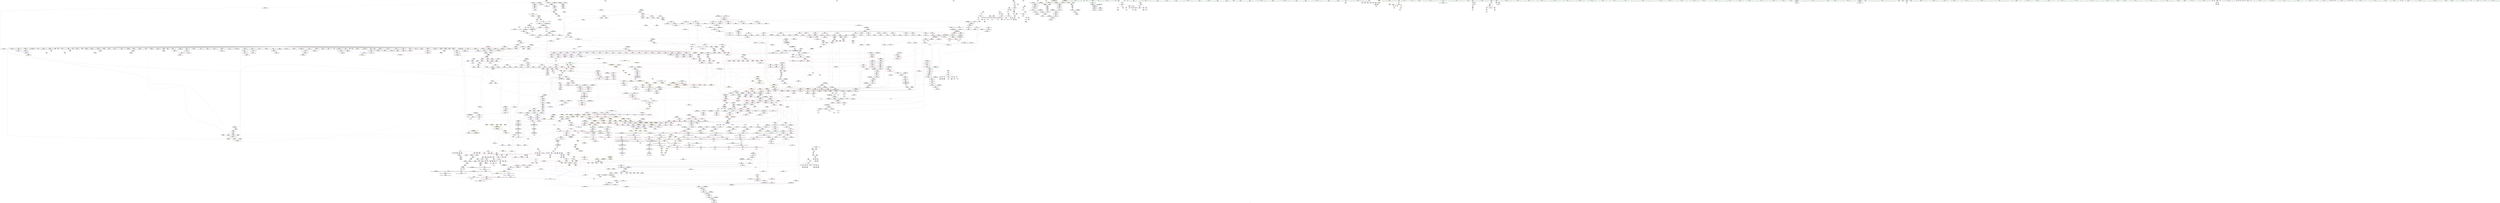 digraph "SVFG" {
	label="SVFG";

	Node0x55af2c3cc760 [shape=record,color=grey,label="{NodeID: 0\nNullPtr}"];
	Node0x55af2c3cc760 -> Node0x55af2c650e50[style=solid];
	Node0x55af2c3cc760 -> Node0x55af2c650f50[style=solid];
	Node0x55af2c3cc760 -> Node0x55af2c651020[style=solid];
	Node0x55af2c3cc760 -> Node0x55af2c6510f0[style=solid];
	Node0x55af2c3cc760 -> Node0x55af2c6511c0[style=solid];
	Node0x55af2c3cc760 -> Node0x55af2c651290[style=solid];
	Node0x55af2c3cc760 -> Node0x55af2c651360[style=solid];
	Node0x55af2c3cc760 -> Node0x55af2c651430[style=solid];
	Node0x55af2c3cc760 -> Node0x55af2c651500[style=solid];
	Node0x55af2c3cc760 -> Node0x55af2c6515d0[style=solid];
	Node0x55af2c3cc760 -> Node0x55af2c6516a0[style=solid];
	Node0x55af2c3cc760 -> Node0x55af2c651770[style=solid];
	Node0x55af2c3cc760 -> Node0x55af2c651840[style=solid];
	Node0x55af2c3cc760 -> Node0x55af2c651910[style=solid];
	Node0x55af2c3cc760 -> Node0x55af2c6519e0[style=solid];
	Node0x55af2c3cc760 -> Node0x55af2c651ab0[style=solid];
	Node0x55af2c3cc760 -> Node0x55af2c651b80[style=solid];
	Node0x55af2c3cc760 -> Node0x55af2c651c50[style=solid];
	Node0x55af2c3cc760 -> Node0x55af2c651d20[style=solid];
	Node0x55af2c3cc760 -> Node0x55af2c651df0[style=solid];
	Node0x55af2c3cc760 -> Node0x55af2c651ec0[style=solid];
	Node0x55af2c3cc760 -> Node0x55af2c651f90[style=solid];
	Node0x55af2c3cc760 -> Node0x55af2c652060[style=solid];
	Node0x55af2c3cc760 -> Node0x55af2c652130[style=solid];
	Node0x55af2c3cc760 -> Node0x55af2c652200[style=solid];
	Node0x55af2c3cc760 -> Node0x55af2c6522d0[style=solid];
	Node0x55af2c3cc760 -> Node0x55af2c6523a0[style=solid];
	Node0x55af2c3cc760 -> Node0x55af2c652470[style=solid];
	Node0x55af2c3cc760 -> Node0x55af2c652540[style=solid];
	Node0x55af2c3cc760 -> Node0x55af2c652610[style=solid];
	Node0x55af2c3cc760 -> Node0x55af2c6526e0[style=solid];
	Node0x55af2c3cc760 -> Node0x55af2c6527b0[style=solid];
	Node0x55af2c3cc760 -> Node0x55af2c652880[style=solid];
	Node0x55af2c3cc760 -> Node0x55af2c652950[style=solid];
	Node0x55af2c3cc760 -> Node0x55af2c652a20[style=solid];
	Node0x55af2c3cc760 -> Node0x55af2c652af0[style=solid];
	Node0x55af2c3cc760 -> Node0x55af2c652bc0[style=solid];
	Node0x55af2c3cc760 -> Node0x55af2c652c90[style=solid];
	Node0x55af2c3cc760 -> Node0x55af2c652d60[style=solid];
	Node0x55af2c3cc760 -> Node0x55af2c652e30[style=solid];
	Node0x55af2c3cc760 -> Node0x55af2c652f00[style=solid];
	Node0x55af2c3cc760 -> Node0x55af2c652fd0[style=solid];
	Node0x55af2c3cc760 -> Node0x55af2c646c90[style=solid];
	Node0x55af2c3cc760 -> Node0x55af2c646d60[style=solid];
	Node0x55af2c3cc760 -> Node0x55af2c646e30[style=solid];
	Node0x55af2c3cc760 -> Node0x55af2c646f00[style=solid];
	Node0x55af2c3cc760 -> Node0x55af2c646fd0[style=solid];
	Node0x55af2c3cc760 -> Node0x55af2c6470a0[style=solid];
	Node0x55af2c3cc760 -> Node0x55af2c647170[style=solid];
	Node0x55af2c3cc760 -> Node0x55af2c647240[style=solid];
	Node0x55af2c3cc760 -> Node0x55af2c647310[style=solid];
	Node0x55af2c3cc760 -> Node0x55af2c6473e0[style=solid];
	Node0x55af2c3cc760 -> Node0x55af2c6474b0[style=solid];
	Node0x55af2c3cc760 -> Node0x55af2c647580[style=solid];
	Node0x55af2c3cc760 -> Node0x55af2c647650[style=solid];
	Node0x55af2c3cc760 -> Node0x55af2c647720[style=solid];
	Node0x55af2c3cc760 -> Node0x55af2c6477f0[style=solid];
	Node0x55af2c3cc760 -> Node0x55af2c6478c0[style=solid];
	Node0x55af2c3cc760 -> Node0x55af2c689350[style=solid];
	Node0x55af2c3cc760 -> Node0x55af2c68f360[style=solid];
	Node0x55af2c3cc760 -> Node0x55af2c68fdf0[style=solid];
	Node0x55af2c3cc760 -> Node0x55af2c690470[style=solid];
	Node0x55af2c3cc760 -> Node0x55af2c690540[style=solid];
	Node0x55af2c3cc760 -> Node0x55af2c690610[style=solid];
	Node0x55af2c3cc760 -> Node0x55af2c6906e0[style=solid];
	Node0x55af2c3cc760 -> Node0x55af2c6c33e0[style=solid];
	Node0x55af2c3cc760:s64 -> Node0x55af2c6a5910[style=solid,color=red];
	Node0x55af2c3cc760:s64 -> Node0x55af2c6a2700[style=solid,color=red];
	Node0x55af2c649cb0 [shape=record,color=black,label="{NodeID: 443\n678\<--685\n_ZNSt11_Deque_baseIiSaIiEE19_M_get_Tp_allocatorEv_ret\<--\n_ZNSt11_Deque_baseIiSaIiEE19_M_get_Tp_allocatorEv\n|{<s0>35|<s1>158}}"];
	Node0x55af2c649cb0:s0 -> Node0x55af2c7ef1b0[style=solid,color=blue];
	Node0x55af2c649cb0:s1 -> Node0x55af2c69cc60[style=solid,color=blue];
	Node0x55af2c69bc20 [shape=record,color=black,label="{NodeID: 3100\n2075 = PHI(2132, )\n|{<s0>135}}"];
	Node0x55af2c69bc20:s0 -> Node0x55af2c69e880[style=solid,color=red];
	Node0x55af2c6bd9e0 [shape=record,color=grey,label="{NodeID: 1993\n1540 = Binary(1539, 1191, )\n}"];
	Node0x55af2c659080 [shape=record,color=red,label="{NodeID: 886\n132\<--129\n\<--call6\n_Z6isPathii\n}"];
	Node0x55af2c659080 -> Node0x55af2c689790[style=solid];
	Node0x55af2c68f1c0 [shape=record,color=blue,label="{NodeID: 1329\n1115\<--1131\nehselector.slot\<--\n_ZNSt11_Deque_baseIiSaIiEEC2Ev\n}"];
	Node0x55af2c68f1c0 -> Node0x55af2c67f070[style=dashed];
	Node0x55af2c642270 [shape=record,color=green,label="{NodeID: 222\n1406\<--1407\nthis.addr\<--this.addr_field_insensitive\n_ZNSt11_Deque_baseIiSaIiEE15_M_create_nodesEPPiS3_\n}"];
	Node0x55af2c642270 -> Node0x55af2c680f50[style=solid];
	Node0x55af2c642270 -> Node0x55af2c690f00[style=solid];
	Node0x55af2c6655b0 [shape=record,color=purple,label="{NodeID: 665\n1213\<--1184\n_M_map10\<--this1\n_ZNSt11_Deque_baseIiSaIiEE17_M_initialize_mapEm\n}"];
	Node0x55af2c6655b0 -> Node0x55af2c67ff10[style=solid];
	Node0x55af2c70e780 [shape=record,color=yellow,style=double,label="{NodeID: 2215\n68V_1 = ENCHI(MR_68V_0)\npts\{800002 800003 800004 800005 800006 800007 800008 800009 \}\nFun[_ZNSt5dequeIiSaIiEE5beginEv]|{<s0>40|<s1>40|<s2>40|<s3>40}}"];
	Node0x55af2c70e780:s0 -> Node0x55af2c733fc0[style=dashed,color=red];
	Node0x55af2c70e780:s1 -> Node0x55af2c7340a0[style=dashed,color=red];
	Node0x55af2c70e780:s2 -> Node0x55af2c734180[style=dashed,color=red];
	Node0x55af2c70e780:s3 -> Node0x55af2c734260[style=dashed,color=red];
	Node0x55af2c683da0 [shape=record,color=red,label="{NodeID: 1108\n1859\<--1832\n\<--__nodes_to_add.addr\n_ZNSt5dequeIiSaIiEE22_M_reserve_map_at_backEm\n|{<s0>124}}"];
	Node0x55af2c683da0:s0 -> Node0x55af2c6a5b30[style=solid,color=red];
	Node0x55af2c5df840 [shape=record,color=green,label="{NodeID: 1\n7\<--1\n__dso_handle\<--dummyObj\nGlob }"];
	Node0x55af2c649d80 [shape=record,color=black,label="{NodeID: 444\n850\<--849\n\<--this1\n_ZNSt11_Deque_baseIiSaIiEE11_Deque_implD2Ev\n|{<s0>53}}"];
	Node0x55af2c649d80:s0 -> Node0x55af2c6a1250[style=solid,color=red];
	Node0x55af2c69bd60 [shape=record,color=black,label="{NodeID: 3101\n2079 = PHI(2132, )\n|{<s0>135}}"];
	Node0x55af2c69bd60:s0 -> Node0x55af2c69e990[style=solid,color=red];
	Node0x55af2c6bdb60 [shape=record,color=grey,label="{NodeID: 1994\n1928 = Binary(1927, 1194, )\n}"];
	Node0x55af2c659150 [shape=record,color=red,label="{NodeID: 887\n149\<--148\n\<--arrayidx12\n_Z6isPathii\n}"];
	Node0x55af2c659150 -> Node0x55af2c6bd260[style=solid];
	Node0x55af2c68f290 [shape=record,color=blue,label="{NodeID: 1330\n1142\<--1141\nthis.addr\<--this\n_ZNSt11_Deque_baseIiSaIiEE11_Deque_implC2Ev\n}"];
	Node0x55af2c68f290 -> Node0x55af2c67f140[style=dashed];
	Node0x55af2c642340 [shape=record,color=green,label="{NodeID: 223\n1408\<--1409\n__nstart.addr\<--__nstart.addr_field_insensitive\n_ZNSt11_Deque_baseIiSaIiEE15_M_create_nodesEPPiS3_\n}"];
	Node0x55af2c642340 -> Node0x55af2c681020[style=solid];
	Node0x55af2c642340 -> Node0x55af2c6810f0[style=solid];
	Node0x55af2c642340 -> Node0x55af2c690fd0[style=solid];
	Node0x55af2c665680 [shape=record,color=purple,label="{NodeID: 666\n1215\<--1184\n_M_impl11\<--this1\n_ZNSt11_Deque_baseIiSaIiEE17_M_initialize_mapEm\n}"];
	Node0x55af2c70e860 [shape=record,color=yellow,style=double,label="{NodeID: 2216\n231V_1 = ENCHI(MR_231V_0)\npts\{5990000 5990001 5990002 5990003 23380000 23380001 23380002 23380003 \}\nFun[_ZNSt5dequeIiSaIiEE5beginEv]|{<s0>40|<s1>40|<s2>40|<s3>40}}"];
	Node0x55af2c70e860:s0 -> Node0x55af2c68c9f0[style=dashed,color=red];
	Node0x55af2c70e860:s1 -> Node0x55af2c68cac0[style=dashed,color=red];
	Node0x55af2c70e860:s2 -> Node0x55af2c68cb90[style=dashed,color=red];
	Node0x55af2c70e860:s3 -> Node0x55af2c68cc60[style=dashed,color=red];
	Node0x55af2c683e70 [shape=record,color=red,label="{NodeID: 1109\n1842\<--1841\n\<--_M_map_size\n_ZNSt5dequeIiSaIiEE22_M_reserve_map_at_backEm\n}"];
	Node0x55af2c683e70 -> Node0x55af2c6bed60[style=solid];
	Node0x55af2c639990 [shape=record,color=green,label="{NodeID: 2\n19\<--1\n.str\<--dummyObj\nGlob }"];
	Node0x55af2c649e50 [shape=record,color=black,label="{NodeID: 445\n866\<--865\n\<--_M_impl\n_ZNSt11_Deque_baseIiSaIiEE18_M_deallocate_nodeEPi\n|{<s0>55}}"];
	Node0x55af2c649e50:s0 -> Node0x55af2c69f2e0[style=solid,color=red];
	Node0x55af2c69bea0 [shape=record,color=black,label="{NodeID: 3102\n2081 = PHI(2107, )\n}"];
	Node0x55af2c69bea0 -> Node0x55af2c65e5d0[style=solid];
	Node0x55af2c6bdce0 [shape=record,color=grey,label="{NodeID: 1995\n1927 = Binary(1925, 1926, )\n}"];
	Node0x55af2c6bdce0 -> Node0x55af2c6bdb60[style=solid];
	Node0x55af2c659220 [shape=record,color=red,label="{NodeID: 888\n156\<--155\n\<--arrayidx16\n_Z6isPathii\n}"];
	Node0x55af2c659220 -> Node0x55af2c6bd260[style=solid];
	Node0x55af2c68f360 [shape=record,color=blue, style = dotted,label="{NodeID: 1331\n1150\<--3\n_M_map\<--dummyVal\n_ZNSt11_Deque_baseIiSaIiEE11_Deque_implC2Ev\n|{<s0>67}}"];
	Node0x55af2c68f360:s0 -> Node0x55af2c764020[style=dashed,color=blue];
	Node0x55af2c642410 [shape=record,color=green,label="{NodeID: 224\n1410\<--1411\n__nfinish.addr\<--__nfinish.addr_field_insensitive\n_ZNSt11_Deque_baseIiSaIiEE15_M_create_nodesEPPiS3_\n}"];
	Node0x55af2c642410 -> Node0x55af2c6811c0[style=solid];
	Node0x55af2c642410 -> Node0x55af2c6910a0[style=solid];
	Node0x55af2c665750 [shape=record,color=purple,label="{NodeID: 667\n1216\<--1184\n_M_map_size12\<--this1\n_ZNSt11_Deque_baseIiSaIiEE17_M_initialize_mapEm\n}"];
	Node0x55af2c665750 -> Node0x55af2c67ffe0[style=solid];
	Node0x55af2c683f40 [shape=record,color=red,label="{NodeID: 1110\n1847\<--1846\n\<--_M_node\n_ZNSt5dequeIiSaIiEE22_M_reserve_map_at_backEm\n}"];
	Node0x55af2c683f40 -> Node0x55af2c65ce40[style=solid];
	Node0x55af2c639a20 [shape=record,color=green,label="{NodeID: 3\n21\<--1\n.str.1\<--dummyObj\nGlob }"];
	Node0x55af2c649f20 [shape=record,color=black,label="{NodeID: 446\n894\<--893\n\<--\n_ZNSt16allocator_traitsISaIiEE10deallocateERS0_Pim\n|{<s0>57}}"];
	Node0x55af2c649f20:s0 -> Node0x55af2c6a3400[style=solid,color=red];
	Node0x55af2c69bfe0 [shape=record,color=black,label="{NodeID: 3103\n2099 = PHI(2132, )\n|{<s0>138}}"];
	Node0x55af2c69bfe0:s0 -> Node0x55af2c6a0990[style=solid,color=red];
	Node0x55af2c6bde60 [shape=record,color=grey,label="{NodeID: 1996\n519 = Binary(518, 423, )\n}"];
	Node0x55af2c6bde60 -> Node0x55af2c649560[style=solid];
	Node0x55af2c6592f0 [shape=record,color=red,label="{NodeID: 889\n163\<--162\n\<--arrayidx19\n_Z6isPathii\n}"];
	Node0x55af2c6592f0 -> Node0x55af2c6c30e0[style=solid];
	Node0x55af2c68f430 [shape=record,color=blue,label="{NodeID: 1332\n1152\<--1124\n_M_map_size\<--\n_ZNSt11_Deque_baseIiSaIiEE11_Deque_implC2Ev\n|{<s0>67}}"];
	Node0x55af2c68f430:s0 -> Node0x55af2c764020[style=dashed,color=blue];
	Node0x55af2c6424e0 [shape=record,color=green,label="{NodeID: 225\n1412\<--1413\n__cur\<--__cur_field_insensitive\n_ZNSt11_Deque_baseIiSaIiEE15_M_create_nodesEPPiS3_\n}"];
	Node0x55af2c6424e0 -> Node0x55af2c681290[style=solid];
	Node0x55af2c6424e0 -> Node0x55af2c681360[style=solid];
	Node0x55af2c6424e0 -> Node0x55af2c681430[style=solid];
	Node0x55af2c6424e0 -> Node0x55af2c681500[style=solid];
	Node0x55af2c6424e0 -> Node0x55af2c691170[style=solid];
	Node0x55af2c6424e0 -> Node0x55af2c691310[style=solid];
	Node0x55af2c665820 [shape=record,color=purple,label="{NodeID: 668\n1241\<--1184\n_M_impl15\<--this1\n_ZNSt11_Deque_baseIiSaIiEE17_M_initialize_mapEm\n}"];
	Node0x55af2c684010 [shape=record,color=red,label="{NodeID: 1111\n1851\<--1850\n\<--_M_map\n_ZNSt5dequeIiSaIiEE22_M_reserve_map_at_backEm\n}"];
	Node0x55af2c684010 -> Node0x55af2c65cf10[style=solid];
	Node0x55af2c639cd0 [shape=record,color=green,label="{NodeID: 4\n23\<--1\n.str.2\<--dummyObj\nGlob }"];
	Node0x55af2c649ff0 [shape=record,color=black,label="{NodeID: 447\n901\<--914\n_ZSt16__deque_buf_sizem_ret\<--cond\n_ZSt16__deque_buf_sizem\n|{<s0>54|<s1>73|<s2>83|<s3>101|<s4>107}}"];
	Node0x55af2c649ff0:s0 -> Node0x55af2c699c30[style=solid,color=blue];
	Node0x55af2c649ff0:s1 -> Node0x55af2c699ee0[style=solid,color=blue];
	Node0x55af2c649ff0:s2 -> Node0x55af2c7ee700[style=solid,color=blue];
	Node0x55af2c649ff0:s3 -> Node0x55af2c7ef380[style=solid,color=blue];
	Node0x55af2c649ff0:s4 -> Node0x55af2c699a20[style=solid,color=blue];
	Node0x55af2c69c120 [shape=record,color=black,label="{NodeID: 3104\n2101 = PHI(2132, )\n|{<s0>138}}"];
	Node0x55af2c69c120:s0 -> Node0x55af2c6a0aa0[style=solid,color=red];
	Node0x55af2c6bdfe0 [shape=record,color=grey,label="{NodeID: 1997\n540 = Binary(538, 539, )\n}"];
	Node0x55af2c6593c0 [shape=record,color=red,label="{NodeID: 890\n192\<--191\n\<--arrayidx25\n_Z6isPathii\n}"];
	Node0x55af2c6593c0 -> Node0x55af2c6c2de0[style=solid];
	Node0x55af2c68f500 [shape=record,color=blue,label="{NodeID: 1333\n1164\<--1162\nthis.addr\<--this\n_ZNSt11_Deque_baseIiSaIiEE17_M_initialize_mapEm\n}"];
	Node0x55af2c68f500 -> Node0x55af2c67f210[style=dashed];
	Node0x55af2c6425b0 [shape=record,color=green,label="{NodeID: 226\n1414\<--1415\nexn.slot\<--exn.slot_field_insensitive\n_ZNSt11_Deque_baseIiSaIiEE15_M_create_nodesEPPiS3_\n}"];
	Node0x55af2c6425b0 -> Node0x55af2c6815d0[style=solid];
	Node0x55af2c6425b0 -> Node0x55af2c6816a0[style=solid];
	Node0x55af2c6425b0 -> Node0x55af2c6913e0[style=solid];
	Node0x55af2c6425b0 -> Node0x55af2c691580[style=solid];
	Node0x55af2c6658f0 [shape=record,color=purple,label="{NodeID: 669\n1242\<--1184\n_M_map16\<--this1\n_ZNSt11_Deque_baseIiSaIiEE17_M_initialize_mapEm\n}"];
	Node0x55af2c6658f0 -> Node0x55af2c6800b0[style=solid];
	Node0x55af2c6840e0 [shape=record,color=red,label="{NodeID: 1112\n1889\<--1869\nthis1\<--this.addr\n_ZNSt5dequeIiSaIiEE17_M_reallocate_mapEmb\n}"];
	Node0x55af2c6840e0 -> Node0x55af2c65d0b0[style=solid];
	Node0x55af2c6840e0 -> Node0x55af2c65d180[style=solid];
	Node0x55af2c6840e0 -> Node0x55af2c65d250[style=solid];
	Node0x55af2c6840e0 -> Node0x55af2c65d320[style=solid];
	Node0x55af2c6840e0 -> Node0x55af2c65d3f0[style=solid];
	Node0x55af2c6840e0 -> Node0x55af2c65d4c0[style=solid];
	Node0x55af2c6840e0 -> Node0x55af2c65d590[style=solid];
	Node0x55af2c6840e0 -> Node0x55af2c65d660[style=solid];
	Node0x55af2c6840e0 -> Node0x55af2c65d730[style=solid];
	Node0x55af2c6840e0 -> Node0x55af2c65d800[style=solid];
	Node0x55af2c6840e0 -> Node0x55af2c65d8d0[style=solid];
	Node0x55af2c6840e0 -> Node0x55af2c65d9a0[style=solid];
	Node0x55af2c6840e0 -> Node0x55af2c65da70[style=solid];
	Node0x55af2c6840e0 -> Node0x55af2c65db40[style=solid];
	Node0x55af2c6840e0 -> Node0x55af2c65dc10[style=solid];
	Node0x55af2c6840e0 -> Node0x55af2c65dce0[style=solid];
	Node0x55af2c6840e0 -> Node0x55af2c65ddb0[style=solid];
	Node0x55af2c6840e0 -> Node0x55af2c65de80[style=solid];
	Node0x55af2c6840e0 -> Node0x55af2c65df50[style=solid];
	Node0x55af2c6840e0 -> Node0x55af2c65e020[style=solid];
	Node0x55af2c6840e0 -> Node0x55af2c65e0f0[style=solid];
	Node0x55af2c6840e0 -> Node0x55af2c65e1c0[style=solid];
	Node0x55af2c639d60 [shape=record,color=green,label="{NodeID: 5\n25\<--1\n.str.3\<--dummyObj\nGlob }"];
	Node0x55af2c64a0c0 [shape=record,color=black,label="{NodeID: 448\n932\<--931\n\<--\n_ZN9__gnu_cxx13new_allocatorIiE10deallocateEPim\n}"];
	Node0x55af2c69c260 [shape=record,color=black,label="{NodeID: 3105\n2103 = PHI(2213, )\n}"];
	Node0x55af2c69c260 -> Node0x55af2c65e6a0[style=solid];
	Node0x55af2c6be160 [shape=record,color=grey,label="{NodeID: 1998\n1908 = Binary(1906, 1907, )\n}"];
	Node0x55af2c6be160 -> Node0x55af2c693a10[style=solid];
	Node0x55af2c659490 [shape=record,color=red,label="{NodeID: 891\n205\<--204\n\<--arrayidx31\n_Z6isPathii\n}"];
	Node0x55af2c659490 -> Node0x55af2c6c39e0[style=solid];
	Node0x55af2c73eda0 [shape=record,color=yellow,style=double,label="{NodeID: 2441\n22V_1 = ENCHI(MR_22V_0)\npts\{1542 \}\nFun[_ZNSt5dequeIiSaIiEE16_M_pop_front_auxEv]|{<s0>161}}"];
	Node0x55af2c73eda0:s0 -> Node0x55af2c734cd0[style=dashed,color=red];
	Node0x55af2c68f5d0 [shape=record,color=blue,label="{NodeID: 1334\n1166\<--1163\n__num_elements.addr\<--__num_elements\n_ZNSt11_Deque_baseIiSaIiEE17_M_initialize_mapEm\n}"];
	Node0x55af2c68f5d0 -> Node0x55af2c67f2e0[style=dashed];
	Node0x55af2c68f5d0 -> Node0x55af2c67f3b0[style=dashed];
	Node0x55af2c642680 [shape=record,color=green,label="{NodeID: 227\n1416\<--1417\nehselector.slot\<--ehselector.slot_field_insensitive\n_ZNSt11_Deque_baseIiSaIiEE15_M_create_nodesEPPiS3_\n}"];
	Node0x55af2c642680 -> Node0x55af2c681770[style=solid];
	Node0x55af2c642680 -> Node0x55af2c6914b0[style=solid];
	Node0x55af2c642680 -> Node0x55af2c691650[style=solid];
	Node0x55af2c6659c0 [shape=record,color=purple,label="{NodeID: 670\n1244\<--1184\n_M_impl17\<--this1\n_ZNSt11_Deque_baseIiSaIiEE17_M_initialize_mapEm\n}"];
	Node0x55af2c731510 [shape=record,color=yellow,style=double,label="{NodeID: 2220\n550V_1 = ENCHI(MR_550V_0)\npts\{23380000 \}\nFun[_ZNKSt15_Deque_iteratorIiRiPiEdeEv]}"];
	Node0x55af2c731510 -> Node0x55af2c688450[style=dashed];
	Node0x55af2c6841b0 [shape=record,color=red,label="{NodeID: 1113\n1907\<--1871\n\<--__nodes_to_add.addr\n_ZNSt5dequeIiSaIiEE17_M_reallocate_mapEmb\n}"];
	Node0x55af2c6841b0 -> Node0x55af2c6be160[style=solid];
	Node0x55af2c639df0 [shape=record,color=green,label="{NodeID: 6\n27\<--1\n.str.4\<--dummyObj\nGlob }"];
	Node0x55af2c64a190 [shape=record,color=black,label="{NodeID: 449\n967\<--966\n\<--\n_ZNSt16allocator_traitsISaIPiEE10deallocateERS1_PS0_m\n|{<s0>61}}"];
	Node0x55af2c64a190:s0 -> Node0x55af2c6a3840[style=solid,color=red];
	Node0x55af2c69c3a0 [shape=record,color=black,label="{NodeID: 3106\n2121 = PHI(2162, )\n|{<s0>142}}"];
	Node0x55af2c69c3a0:s0 -> Node0x55af2c6a7a30[style=solid,color=red];
	Node0x55af2c6be2e0 [shape=record,color=grey,label="{NodeID: 1999\n1902 = Binary(1900, 1901, )\n}"];
	Node0x55af2c6be2e0 -> Node0x55af2c6be460[style=solid];
	Node0x55af2c659560 [shape=record,color=red,label="{NodeID: 892\n211\<--210\n\<--arrayidx35\n_Z6isPathii\n}"];
	Node0x55af2c659560 -> Node0x55af2c648450[style=solid];
	Node0x55af2c68f6a0 [shape=record,color=blue,label="{NodeID: 1335\n1168\<--1188\n__num_nodes\<--add\n_ZNSt11_Deque_baseIiSaIiEE17_M_initialize_mapEm\n}"];
	Node0x55af2c68f6a0 -> Node0x55af2c67f480[style=dashed];
	Node0x55af2c68f6a0 -> Node0x55af2c67f550[style=dashed];
	Node0x55af2c68f6a0 -> Node0x55af2c67f620[style=dashed];
	Node0x55af2c642750 [shape=record,color=green,label="{NodeID: 228\n1430\<--1431\n_ZNSt11_Deque_baseIiSaIiEE16_M_allocate_nodeEv\<--_ZNSt11_Deque_baseIiSaIiEE16_M_allocate_nodeEv_field_insensitive\n}"];
	Node0x55af2c665a90 [shape=record,color=purple,label="{NodeID: 671\n1245\<--1184\n_M_map_size18\<--this1\n_ZNSt11_Deque_baseIiSaIiEE17_M_initialize_mapEm\n}"];
	Node0x55af2c665a90 -> Node0x55af2c680180[style=solid];
	Node0x55af2c7315c0 [shape=record,color=yellow,style=double,label="{NodeID: 2221\n52V_1 = ENCHI(MR_52V_0)\npts\{1542 800000 800001 800002 800003 800004 800005 800006 800007 800008 800009 \}\nFun[_ZNSt5queueIiSt5dequeIiSaIiEEEC2IS2_vEEv]|{<s0>15}}"];
	Node0x55af2c7315c0:s0 -> Node0x55af2c7352a0[style=dashed,color=red];
	Node0x55af2c684280 [shape=record,color=red,label="{NodeID: 1114\n1933\<--1871\n\<--__nodes_to_add.addr\n_ZNSt5dequeIiSaIiEE17_M_reallocate_mapEmb\n}"];
	Node0x55af2c684280 -> Node0x55af2c6bb460[style=solid];
	Node0x55af2c63a6c0 [shape=record,color=green,label="{NodeID: 7\n29\<--1\nstdin\<--dummyObj\nGlob }"];
	Node0x55af2c64a260 [shape=record,color=black,label="{NodeID: 450\n980\<--979\n\<--this1\n_ZNSaIPiED2Ev\n|{<s0>62}}"];
	Node0x55af2c64a260:s0 -> Node0x55af2c6a4e70[style=solid,color=red];
	Node0x55af2c69c4e0 [shape=record,color=black,label="{NodeID: 3107\n2125 = PHI(2162, )\n|{<s0>142}}"];
	Node0x55af2c69c4e0:s0 -> Node0x55af2c6a7b40[style=solid,color=red];
	Node0x55af2c6be460 [shape=record,color=grey,label="{NodeID: 2000\n1903 = Binary(1902, 1191, )\n}"];
	Node0x55af2c6be460 -> Node0x55af2c6be5e0[style=solid];
	Node0x55af2c659630 [shape=record,color=red,label="{NodeID: 893\n224\<--223\n\<--arrayidx43\n_Z6isPathii\n}"];
	Node0x55af2c659630 -> Node0x55af2c648790[style=solid];
	Node0x55af2c68f770 [shape=record,color=blue,label="{NodeID: 1336\n1170\<--1191\nref.tmp\<--\n_ZNSt11_Deque_baseIiSaIiEE17_M_initialize_mapEm\n|{|<s1>74}}"];
	Node0x55af2c68f770 -> Node0x55af2c67fd70[style=dashed];
	Node0x55af2c68f770:s1 -> Node0x55af2c73e5e0[style=dashed,color=red];
	Node0x55af2c64acb0 [shape=record,color=green,label="{NodeID: 229\n1476\<--1477\nthis.addr\<--this.addr_field_insensitive\n_ZNSt15_Deque_iteratorIiRiPiE11_M_set_nodeEPS1_\n}"];
	Node0x55af2c64acb0 -> Node0x55af2c681840[style=solid];
	Node0x55af2c64acb0 -> Node0x55af2c691720[style=solid];
	Node0x55af2c665b60 [shape=record,color=purple,label="{NodeID: 672\n1248\<--1184\n_M_impl19\<--this1\n_ZNSt11_Deque_baseIiSaIiEE17_M_initialize_mapEm\n}"];
	Node0x55af2c684350 [shape=record,color=red,label="{NodeID: 1115\n2007\<--1871\n\<--__nodes_to_add.addr\n_ZNSt5dequeIiSaIiEE17_M_reallocate_mapEmb\n}"];
	Node0x55af2c684350 -> Node0x55af2c6bb2d0[style=solid];
	Node0x55af2c63a780 [shape=record,color=green,label="{NodeID: 8\n30\<--1\n.str.5\<--dummyObj\nGlob }"];
	Node0x55af2c64a330 [shape=record,color=black,label="{NodeID: 451\n992\<--991\n\<--_M_impl\n_ZNKSt11_Deque_baseIiSaIiEE19_M_get_Tp_allocatorEv\n}"];
	Node0x55af2c64a330 -> Node0x55af2c64a400[style=solid];
	Node0x55af2c69c620 [shape=record,color=black,label="{NodeID: 3108\n2127 = PHI(2162, )\n|{<s0>142}}"];
	Node0x55af2c69c620:s0 -> Node0x55af2c6a7c50[style=solid,color=red];
	Node0x55af2c6be5e0 [shape=record,color=grey,label="{NodeID: 2001\n1904 = Binary(1903, 915, )\n}"];
	Node0x55af2c6be5e0 -> Node0x55af2c693940[style=solid];
	Node0x55af2c659700 [shape=record,color=red,label="{NodeID: 894\n232\<--231\n\<--arrayidx48\n_Z6isPathii\n}"];
	Node0x55af2c659700 -> Node0x55af2c68a080[style=solid];
	Node0x55af2c73f070 [shape=record,color=yellow,style=double,label="{NodeID: 2444\n180V_1 = ENCHI(MR_180V_0)\npts\{800003 \}\nFun[_ZNSt5dequeIiSaIiEE16_M_pop_front_auxEv]|{|<s1>161}}"];
	Node0x55af2c73f070 -> Node0x55af2c688c70[style=dashed];
	Node0x55af2c73f070:s1 -> Node0x55af2c691990[style=dashed,color=red];
	Node0x55af2c68f840 [shape=record,color=blue,label="{NodeID: 1337\n1172\<--1193\nref.tmp2\<--add3\n_ZNSt11_Deque_baseIiSaIiEE17_M_initialize_mapEm\n|{|<s1>74}}"];
	Node0x55af2c68f840 -> Node0x55af2c67fd70[style=dashed];
	Node0x55af2c68f840:s1 -> Node0x55af2c73e6f0[style=dashed,color=red];
	Node0x55af2c64ad80 [shape=record,color=green,label="{NodeID: 230\n1478\<--1479\n__new_node.addr\<--__new_node.addr_field_insensitive\n_ZNSt15_Deque_iteratorIiRiPiE11_M_set_nodeEPS1_\n}"];
	Node0x55af2c64ad80 -> Node0x55af2c681910[style=solid];
	Node0x55af2c64ad80 -> Node0x55af2c6819e0[style=solid];
	Node0x55af2c64ad80 -> Node0x55af2c6917f0[style=solid];
	Node0x55af2c665c30 [shape=record,color=purple,label="{NodeID: 673\n1249\<--1184\n_M_map20\<--this1\n_ZNSt11_Deque_baseIiSaIiEE17_M_initialize_mapEm\n}"];
	Node0x55af2c665c30 -> Node0x55af2c68fdf0[style=solid];
	Node0x55af2c684420 [shape=record,color=red,label="{NodeID: 1116\n1930\<--1873\n\<--__add_at_front.addr\n_ZNSt5dequeIiSaIiEE17_M_reallocate_mapEmb\n}"];
	Node0x55af2c684420 -> Node0x55af2c65e430[style=solid];
	Node0x55af2c63a840 [shape=record,color=green,label="{NodeID: 9\n32\<--1\n.str.6\<--dummyObj\nGlob }"];
	Node0x55af2c64a400 [shape=record,color=black,label="{NodeID: 452\n985\<--992\n_ZNKSt11_Deque_baseIiSaIiEE19_M_get_Tp_allocatorEv_ret\<--\n_ZNKSt11_Deque_baseIiSaIiEE19_M_get_Tp_allocatorEv\n|{<s0>59}}"];
	Node0x55af2c64a400:s0 -> Node0x55af2c699da0[style=solid,color=blue];
	Node0x55af2c69c760 [shape=record,color=black,label="{NodeID: 3109\n2128 = PHI(2139, )\n}"];
	Node0x55af2c69c760 -> Node0x55af2c65e770[style=solid];
	Node0x55af2c6be760 [shape=record,color=grey,label="{NodeID: 2002\n2188 = Binary(2186, 2187, )\n}"];
	Node0x55af2c6be760 -> Node0x55af2c6bf7e0[style=solid];
	Node0x55af2c6597d0 [shape=record,color=red,label="{NodeID: 895\n260\<--251\n\<--__first.addr\n_ZSt4fillIPiiEvT_S1_RKT0_\n|{<s0>12}}"];
	Node0x55af2c6597d0:s0 -> Node0x55af2c69ecc0[style=solid,color=red];
	Node0x55af2c73f150 [shape=record,color=yellow,style=double,label="{NodeID: 2445\n85V_1 = ENCHI(MR_85V_0)\npts\{800005 \}\nFun[_ZNSt5dequeIiSaIiEE16_M_pop_front_auxEv]|{|<s1>161}}"];
	Node0x55af2c73f150 -> Node0x55af2c688d40[style=dashed];
	Node0x55af2c73f150:s1 -> Node0x55af2c6918c0[style=dashed,color=red];
	Node0x55af2c68f910 [shape=record,color=blue,label="{NodeID: 1338\n1201\<--1199\n_M_map_size\<--\n_ZNSt11_Deque_baseIiSaIiEE17_M_initialize_mapEm\n|{|<s4>68}}"];
	Node0x55af2c68f910 -> Node0x55af2c67fe40[style=dashed];
	Node0x55af2c68f910 -> Node0x55af2c67ffe0[style=dashed];
	Node0x55af2c68f910 -> Node0x55af2c680180[style=dashed];
	Node0x55af2c68f910 -> Node0x55af2c68fec0[style=dashed];
	Node0x55af2c68f910:s4 -> Node0x55af2c7642e0[style=dashed,color=blue];
	Node0x55af2c64ae50 [shape=record,color=green,label="{NodeID: 231\n1493\<--1494\n_ZNSt15_Deque_iteratorIiRiPiE14_S_buffer_sizeEv\<--_ZNSt15_Deque_iteratorIiRiPiE14_S_buffer_sizeEv_field_insensitive\n}"];
	Node0x55af2c665d00 [shape=record,color=purple,label="{NodeID: 674\n1251\<--1184\n_M_impl21\<--this1\n_ZNSt11_Deque_baseIiSaIiEE17_M_initialize_mapEm\n}"];
	Node0x55af2c6844f0 [shape=record,color=red,label="{NodeID: 1117\n2004\<--1873\n\<--__add_at_front.addr\n_ZNSt5dequeIiSaIiEE17_M_reallocate_mapEmb\n}"];
	Node0x55af2c6844f0 -> Node0x55af2c65e500[style=solid];
	Node0x55af2c63a970 [shape=record,color=green,label="{NodeID: 10\n34\<--1\nstdout\<--dummyObj\nGlob }"];
	Node0x55af2c64a4d0 [shape=record,color=black,label="{NodeID: 453\n1004\<--1003\n\<--this1\n_ZNSaIPiEC2IiEERKSaIT_E\n|{<s0>63}}"];
	Node0x55af2c64a4d0:s0 -> Node0x55af2c6a1f20[style=solid,color=red];
	Node0x55af2c69c8a0 [shape=record,color=black,label="{NodeID: 3110\n2158 = PHI(2169, )\n}"];
	Node0x55af2c69c8a0 -> Node0x55af2c65e910[style=solid];
	Node0x55af2c6be8e0 [shape=record,color=grey,label="{NodeID: 2003\n455 = Binary(454, 185, )\n}"];
	Node0x55af2c6be8e0 -> Node0x55af2c68b4d0[style=solid];
	Node0x55af2c6598a0 [shape=record,color=red,label="{NodeID: 896\n264\<--253\n\<--__last.addr\n_ZSt4fillIPiiEvT_S1_RKT0_\n|{<s0>13}}"];
	Node0x55af2c6598a0:s0 -> Node0x55af2c69ecc0[style=solid,color=red];
	Node0x55af2c73f230 [shape=record,color=yellow,style=double,label="{NodeID: 2446\n576V_1 = ENCHI(MR_576V_0)\npts\{800004 800007 800008 800009 \}\nFun[_ZNSt5dequeIiSaIiEE16_M_pop_front_auxEv]|{<s0>161|<s1>161|<s2>161}}"];
	Node0x55af2c73f230:s0 -> Node0x55af2c6918c0[style=dashed,color=red];
	Node0x55af2c73f230:s1 -> Node0x55af2c691990[style=dashed,color=red];
	Node0x55af2c73f230:s2 -> Node0x55af2c691a60[style=dashed,color=red];
	Node0x55af2c68f9e0 [shape=record,color=blue,label="{NodeID: 1339\n1210\<--1206\n_M_map\<--call7\n_ZNSt11_Deque_baseIiSaIiEE17_M_initialize_mapEm\n|{|<s3>68}}"];
	Node0x55af2c68f9e0 -> Node0x55af2c67ff10[style=dashed];
	Node0x55af2c68f9e0 -> Node0x55af2c6800b0[style=dashed];
	Node0x55af2c68f9e0 -> Node0x55af2c68fdf0[style=dashed];
	Node0x55af2c68f9e0:s3 -> Node0x55af2c7642e0[style=dashed,color=blue];
	Node0x55af2c64af50 [shape=record,color=green,label="{NodeID: 232\n1502\<--1503\n__a.addr\<--__a.addr_field_insensitive\n_ZNSt16allocator_traitsISaIPiEE8allocateERS1_m\n}"];
	Node0x55af2c64af50 -> Node0x55af2c681c50[style=solid];
	Node0x55af2c64af50 -> Node0x55af2c691b30[style=solid];
	Node0x55af2c665dd0 [shape=record,color=purple,label="{NodeID: 675\n1252\<--1184\n_M_map_size22\<--this1\n_ZNSt11_Deque_baseIiSaIiEE17_M_initialize_mapEm\n}"];
	Node0x55af2c665dd0 -> Node0x55af2c68fec0[style=solid];
	Node0x55af2c6845c0 [shape=record,color=red,label="{NodeID: 1118\n1906\<--1875\n\<--__old_num_nodes\n_ZNSt5dequeIiSaIiEE17_M_reallocate_mapEmb\n}"];
	Node0x55af2c6845c0 -> Node0x55af2c6be160[style=solid];
	Node0x55af2c63aa00 [shape=record,color=green,label="{NodeID: 11\n35\<--1\n.str.7\<--dummyObj\nGlob }"];
	Node0x55af2c64a5a0 [shape=record,color=black,label="{NodeID: 454\n1031\<--1030\n\<--\n_ZN9__gnu_cxx13new_allocatorIPiE10deallocateEPS1_m\n}"];
	Node0x55af2c69c9e0 [shape=record,color=black,label="{NodeID: 3111\n2312 = PHI(2316, )\n}"];
	Node0x55af2c69c9e0 -> Node0x55af2c65f610[style=solid];
	Node0x55af2c6bea60 [shape=record,color=grey,label="{NodeID: 2004\n1855 = Binary(1854, 1191, )\n}"];
	Node0x55af2c6bea60 -> Node0x55af2c6bed60[style=solid];
	Node0x55af2c659970 [shape=record,color=red,label="{NodeID: 897\n266\<--255\n\<--__value.addr\n_ZSt4fillIPiiEvT_S1_RKT0_\n|{<s0>14}}"];
	Node0x55af2c659970:s0 -> Node0x55af2c6a8d80[style=solid,color=red];
	Node0x55af2c68fab0 [shape=record,color=blue,label="{NodeID: 1340\n1174\<--1221\n__nstart\<--add.ptr\n_ZNSt11_Deque_baseIiSaIiEE17_M_initialize_mapEm\n}"];
	Node0x55af2c68fab0 -> Node0x55af2c67f6f0[style=dashed];
	Node0x55af2c68fab0 -> Node0x55af2c67f7c0[style=dashed];
	Node0x55af2c68fab0 -> Node0x55af2c67f890[style=dashed];
	Node0x55af2c64b020 [shape=record,color=green,label="{NodeID: 233\n1504\<--1505\n__n.addr\<--__n.addr_field_insensitive\n_ZNSt16allocator_traitsISaIPiEE8allocateERS1_m\n}"];
	Node0x55af2c64b020 -> Node0x55af2c681d20[style=solid];
	Node0x55af2c64b020 -> Node0x55af2c691c00[style=solid];
	Node0x55af2c665ea0 [shape=record,color=purple,label="{NodeID: 676\n1266\<--1184\n_M_impl25\<--this1\n_ZNSt11_Deque_baseIiSaIiEE17_M_initialize_mapEm\n}"];
	Node0x55af2c684690 [shape=record,color=red,label="{NodeID: 1119\n1975\<--1875\n\<--__old_num_nodes\n_ZNSt5dequeIiSaIiEE17_M_reallocate_mapEmb\n}"];
	Node0x55af2c63aad0 [shape=record,color=green,label="{NodeID: 12\n38\<--1\n\<--dummyObj\nCan only get source location for instruction, argument, global var or function.}"];
	Node0x55af2c64a670 [shape=record,color=black,label="{NodeID: 455\n1047\<--1046\n\<--this1\n_ZNSaIiED2Ev\n|{<s0>65}}"];
	Node0x55af2c64a670:s0 -> Node0x55af2c6a7680[style=solid,color=red];
	Node0x55af2c69cb20 [shape=record,color=black,label="{NodeID: 3112\n2342 = PHI(2346, )\n}"];
	Node0x55af2c69cb20 -> Node0x55af2c65f7b0[style=solid];
	Node0x55af2c6bebe0 [shape=record,color=grey,label="{NodeID: 2005\n1854 = Binary(1852, 1853, )\n}"];
	Node0x55af2c6bebe0 -> Node0x55af2c6bea60[style=solid];
	Node0x55af2c659a40 [shape=record,color=red,label="{NodeID: 898\n276\<--273\nthis1\<--this.addr\n_ZNSt5queueIiSt5dequeIiSaIiEEEC2IS2_vEEv\n}"];
	Node0x55af2c659a40 -> Node0x55af2c662de0[style=solid];
	Node0x55af2c68fb80 [shape=record,color=blue,label="{NodeID: 1341\n1176\<--1225\n__nfinish\<--add.ptr14\n_ZNSt11_Deque_baseIiSaIiEE17_M_initialize_mapEm\n}"];
	Node0x55af2c68fb80 -> Node0x55af2c67f960[style=dashed];
	Node0x55af2c68fb80 -> Node0x55af2c67fa30[style=dashed];
	Node0x55af2c64b0f0 [shape=record,color=green,label="{NodeID: 234\n1512\<--1513\n_ZN9__gnu_cxx13new_allocatorIPiE8allocateEmPKv\<--_ZN9__gnu_cxx13new_allocatorIPiE8allocateEmPKv_field_insensitive\n}"];
	Node0x55af2c665f70 [shape=record,color=purple,label="{NodeID: 677\n1267\<--1184\n_M_start\<--this1\n_ZNSt11_Deque_baseIiSaIiEE17_M_initialize_mapEm\n|{<s0>81}}"];
	Node0x55af2c665f70:s0 -> Node0x55af2c6a2bc0[style=solid,color=red];
	Node0x55af2c731b60 [shape=record,color=yellow,style=double,label="{NodeID: 2227\n22V_1 = ENCHI(MR_22V_0)\npts\{1542 \}\nFun[_ZNSt11_Deque_baseIiSaIiEE16_M_destroy_nodesEPPiS3_]}"];
	Node0x55af2c731b60 -> Node0x55af2c67d0c0[style=dashed];
	Node0x55af2c684760 [shape=record,color=red,label="{NodeID: 1120\n2056\<--1875\n\<--__old_num_nodes\n_ZNSt5dequeIiSaIiEE17_M_reallocate_mapEmb\n}"];
	Node0x55af2c63abd0 [shape=record,color=green,label="{NodeID: 13\n99\<--1\n\<--dummyObj\nCan only get source location for instruction, argument, global var or function.}"];
	Node0x55af2c64a740 [shape=record,color=black,label="{NodeID: 456\n1091\<--1096\n_ZSt12__niter_baseIPiET_S1__ret\<--\n_ZSt12__niter_baseIPiET_S1_\n|{<s0>12|<s1>13}}"];
	Node0x55af2c64a740:s0 -> Node0x55af2c7da580[style=solid,color=blue];
	Node0x55af2c64a740:s1 -> Node0x55af2c7da340[style=solid,color=blue];
	Node0x55af2c69cc60 [shape=record,color=black,label="{NodeID: 3113\n2425 = PHI(678, )\n|{<s0>159}}"];
	Node0x55af2c69cc60:s0 -> Node0x55af2c6a9780[style=solid,color=red];
	Node0x55af2c6bed60 [shape=record,color=grey,label="{NodeID: 2006\n1856 = Binary(1842, 1855, )\n}"];
	Node0x55af2c6bed60 -> Node0x55af2c6c1d60[style=solid];
	Node0x55af2c659b10 [shape=record,color=red,label="{NodeID: 899\n291\<--285\nthis1\<--this.addr\n_ZNSt5queueIiSt5dequeIiSaIiEEE4pushERKi\n}"];
	Node0x55af2c659b10 -> Node0x55af2c662eb0[style=solid];
	Node0x55af2c68fc50 [shape=record,color=blue,label="{NodeID: 1342\n1178\<--1234\nexn.slot\<--\n_ZNSt11_Deque_baseIiSaIiEE17_M_initialize_mapEm\n}"];
	Node0x55af2c68fc50 -> Node0x55af2c67fb00[style=dashed];
	Node0x55af2c68fc50 -> Node0x55af2c68ff90[style=dashed];
	Node0x55af2c64b1f0 [shape=record,color=green,label="{NodeID: 235\n1519\<--1520\nthis.addr\<--this.addr_field_insensitive\n_ZN9__gnu_cxx13new_allocatorIPiE8allocateEmPKv\n}"];
	Node0x55af2c64b1f0 -> Node0x55af2c681df0[style=solid];
	Node0x55af2c64b1f0 -> Node0x55af2c691cd0[style=solid];
	Node0x55af2c666040 [shape=record,color=purple,label="{NodeID: 678\n1272\<--1184\n_M_impl26\<--this1\n_ZNSt11_Deque_baseIiSaIiEE17_M_initialize_mapEm\n}"];
	Node0x55af2c731c40 [shape=record,color=yellow,style=double,label="{NodeID: 2228\n24V_1 = ENCHI(MR_24V_0)\npts\{1612 \}\nFun[_ZNSt5dequeIiSaIiEE9push_backERKi]|{<s0>109|<s1>110}}"];
	Node0x55af2c731c40:s0 -> Node0x55af2c73f6c0[style=dashed,color=red];
	Node0x55af2c731c40:s1 -> Node0x55af2c70dcd0[style=dashed,color=red];
	Node0x55af2c684830 [shape=record,color=red,label="{NodeID: 1121\n1914\<--1877\n\<--__new_num_nodes\n_ZNSt5dequeIiSaIiEE17_M_reallocate_mapEmb\n}"];
	Node0x55af2c684830 -> Node0x55af2c6bd0e0[style=solid];
	Node0x55af2c63acd0 [shape=record,color=green,label="{NodeID: 14\n124\<--1\n\<--dummyObj\nCan only get source location for instruction, argument, global var or function.}"];
	Node0x55af2c64a810 [shape=record,color=black,label="{NodeID: 457\n1104\<--1103\n\<--this1\n_ZNSt5dequeIiSaIiEEC2Ev\n|{<s0>66}}"];
	Node0x55af2c64a810:s0 -> Node0x55af2c69ebb0[style=solid,color=red];
	Node0x55af2c69cda0 [shape=record,color=black,label="{NodeID: 3114\n1559 = PHI(1421, 1720, )\n0th arg _ZNSt11_Deque_baseIiSaIiEE16_M_allocate_nodeEv }"];
	Node0x55af2c69cda0 -> Node0x55af2c692010[style=solid];
	Node0x55af2c6beee0 [shape=record,color=grey,label="{NodeID: 2007\n460 = Binary(459, 185, )\n}"];
	Node0x55af2c6beee0 -> Node0x55af2c68b5a0[style=solid];
	Node0x55af2c659be0 [shape=record,color=red,label="{NodeID: 900\n293\<--287\n\<--__x.addr\n_ZNSt5queueIiSt5dequeIiSaIiEEE4pushERKi\n|{<s0>16}}"];
	Node0x55af2c659be0:s0 -> Node0x55af2c6a0880[style=solid,color=red];
	Node0x55af2c73f5e0 [shape=record,color=yellow,style=double,label="{NodeID: 2450\n68V_1 = ENCHI(MR_68V_0)\npts\{800002 800003 800004 800005 800006 800007 800008 800009 \}\nFun[_ZNSt11_Deque_baseIiSaIiEE11_Deque_implC2Ev]|{<s0>71|<s1>71|<s2>71|<s3>71}}"];
	Node0x55af2c73f5e0:s0 -> Node0x55af2c690470[style=dashed,color=red];
	Node0x55af2c73f5e0:s1 -> Node0x55af2c690540[style=dashed,color=red];
	Node0x55af2c73f5e0:s2 -> Node0x55af2c690610[style=dashed,color=red];
	Node0x55af2c73f5e0:s3 -> Node0x55af2c6906e0[style=dashed,color=red];
	Node0x55af2c68fd20 [shape=record,color=blue,label="{NodeID: 1343\n1180\<--1236\nehselector.slot\<--\n_ZNSt11_Deque_baseIiSaIiEE17_M_initialize_mapEm\n}"];
	Node0x55af2c68fd20 -> Node0x55af2c690060[style=dashed];
	Node0x55af2c64b2c0 [shape=record,color=green,label="{NodeID: 236\n1521\<--1522\n__n.addr\<--__n.addr_field_insensitive\n_ZN9__gnu_cxx13new_allocatorIPiE8allocateEmPKv\n}"];
	Node0x55af2c64b2c0 -> Node0x55af2c681ec0[style=solid];
	Node0x55af2c64b2c0 -> Node0x55af2c681f90[style=solid];
	Node0x55af2c64b2c0 -> Node0x55af2c691da0[style=solid];
	Node0x55af2c666110 [shape=record,color=purple,label="{NodeID: 679\n1273\<--1184\n_M_finish\<--this1\n_ZNSt11_Deque_baseIiSaIiEE17_M_initialize_mapEm\n|{<s0>82}}"];
	Node0x55af2c666110:s0 -> Node0x55af2c6a2bc0[style=solid,color=red];
	Node0x55af2c684900 [shape=record,color=red,label="{NodeID: 1122\n1926\<--1877\n\<--__new_num_nodes\n_ZNSt5dequeIiSaIiEE17_M_reallocate_mapEmb\n}"];
	Node0x55af2c684900 -> Node0x55af2c6bdce0[style=solid];
	Node0x55af2c63add0 [shape=record,color=green,label="{NodeID: 15\n127\<--1\n\<--dummyObj\nCan only get source location for instruction, argument, global var or function.|{<s0>124}}"];
	Node0x55af2c63add0:s0 -> Node0x55af2c6a5c40[style=solid,color=red];
	Node0x55af2c64a8e0 [shape=record,color=black,label="{NodeID: 458\n1146\<--1145\n\<--this1\n_ZNSt11_Deque_baseIiSaIiEE11_Deque_implC2Ev\n|{<s0>70}}"];
	Node0x55af2c64a8e0:s0 -> Node0x55af2c6a8a50[style=solid,color=red];
	Node0x55af2c69cfb0 [shape=record,color=black,label="{NodeID: 3115\n2260 = PHI(2252, )\n0th arg _ZNSt20__copy_move_backwardILb0ELb1ESt26random_access_iterator_tagE13__copy_move_bIPiEEPT_PKS4_S7_S5_ }"];
	Node0x55af2c69cfb0 -> Node0x55af2c6955b0[style=solid];
	Node0x55af2c6bf060 [shape=record,color=grey,label="{NodeID: 2008\n911 = Binary(908, 910, )\n}"];
	Node0x55af2c6bf060 -> Node0x55af2c6bc540[style=solid];
	Node0x55af2c659cb0 [shape=record,color=red,label="{NodeID: 901\n307\<--304\nthis1\<--this.addr\n_ZNKSt5queueIiSt5dequeIiSaIiEEE5emptyEv\n}"];
	Node0x55af2c659cb0 -> Node0x55af2c662f80[style=solid];
	Node0x55af2c73f6c0 [shape=record,color=yellow,style=double,label="{NodeID: 2451\n24V_1 = ENCHI(MR_24V_0)\npts\{1612 \}\nFun[_ZNSt16allocator_traitsISaIiEE9constructIiJRKiEEEvRS0_PT_DpOT0_]|{<s0>112}}"];
	Node0x55af2c73f6c0:s0 -> Node0x55af2c693390[style=dashed,color=red];
	Node0x55af2c68fdf0 [shape=record,color=blue, style = dotted,label="{NodeID: 1344\n1249\<--3\n_M_map20\<--dummyVal\n_ZNSt11_Deque_baseIiSaIiEE17_M_initialize_mapEm\n}"];
	Node0x55af2c64b390 [shape=record,color=green,label="{NodeID: 237\n1523\<--1524\n.addr\<--.addr_field_insensitive\n_ZN9__gnu_cxx13new_allocatorIPiE8allocateEmPKv\n}"];
	Node0x55af2c64b390 -> Node0x55af2c691e70[style=solid];
	Node0x55af2c6661e0 [shape=record,color=purple,label="{NodeID: 680\n1277\<--1184\n_M_impl28\<--this1\n_ZNSt11_Deque_baseIiSaIiEE17_M_initialize_mapEm\n}"];
	Node0x55af2c6849d0 [shape=record,color=red,label="{NodeID: 1123\n2000\<--1877\n\<--__new_num_nodes\n_ZNSt5dequeIiSaIiEE17_M_reallocate_mapEmb\n}"];
	Node0x55af2c6849d0 -> Node0x55af2c6bcc60[style=solid];
	Node0x55af2c63aed0 [shape=record,color=green,label="{NodeID: 16\n141\<--1\n\<--dummyObj\nCan only get source location for instruction, argument, global var or function.}"];
	Node0x55af2c64a9b0 [shape=record,color=black,label="{NodeID: 459\n1315\<--1314\n\<--this1\n_ZNSaIiEC2Ev\n|{<s0>85}}"];
	Node0x55af2c64a9b0:s0 -> Node0x55af2c6a1690[style=solid,color=red];
	Node0x55af2c69d0c0 [shape=record,color=black,label="{NodeID: 3116\n2261 = PHI(2253, )\n1st arg _ZNSt20__copy_move_backwardILb0ELb1ESt26random_access_iterator_tagE13__copy_move_bIPiEEPT_PKS4_S7_S5_ }"];
	Node0x55af2c69d0c0 -> Node0x55af2c695680[style=solid];
	Node0x55af2c6bf1e0 [shape=record,color=grey,label="{NodeID: 2009\n1838 = Binary(1837, 915, )\n}"];
	Node0x55af2c6bf1e0 -> Node0x55af2c6c1d60[style=solid];
	Node0x55af2c659d80 [shape=record,color=red,label="{NodeID: 902\n318\<--315\nthis1\<--this.addr\n_ZNSt5queueIiSt5dequeIiSaIiEEE5frontEv\n}"];
	Node0x55af2c659d80 -> Node0x55af2c663050[style=solid];
	Node0x55af2c68fec0 [shape=record,color=blue,label="{NodeID: 1345\n1252\<--1124\n_M_map_size22\<--\n_ZNSt11_Deque_baseIiSaIiEE17_M_initialize_mapEm\n}"];
	Node0x55af2c64b460 [shape=record,color=green,label="{NodeID: 238\n1531\<--1532\n_ZNK9__gnu_cxx13new_allocatorIPiE8max_sizeEv\<--_ZNK9__gnu_cxx13new_allocatorIPiE8max_sizeEv_field_insensitive\n}"];
	Node0x55af2c6662b0 [shape=record,color=purple,label="{NodeID: 681\n1278\<--1184\n_M_start29\<--this1\n_ZNSt11_Deque_baseIiSaIiEE17_M_initialize_mapEm\n}"];
	Node0x55af2c731f10 [shape=record,color=yellow,style=double,label="{NodeID: 2231\n34V_1 = ENCHI(MR_34V_0)\npts\{800006 \}\nFun[_ZNSt5dequeIiSaIiEE9push_backERKi]|{|<s4>110|<s5>110}}"];
	Node0x55af2c731f10 -> Node0x55af2c682950[style=dashed];
	Node0x55af2c731f10 -> Node0x55af2c682af0[style=dashed];
	Node0x55af2c731f10 -> Node0x55af2c682bc0[style=dashed];
	Node0x55af2c731f10 -> Node0x55af2c692760[style=dashed];
	Node0x55af2c731f10:s4 -> Node0x55af2c6833e0[style=dashed,color=red];
	Node0x55af2c731f10:s5 -> Node0x55af2c692d10[style=dashed,color=red];
	Node0x55af2c684aa0 [shape=record,color=red,label="{NodeID: 1124\n1939\<--1879\n\<--__new_nstart\n_ZNSt5dequeIiSaIiEE17_M_reallocate_mapEmb\n}"];
	Node0x55af2c684aa0 -> Node0x55af2c6c1460[style=solid];
	Node0x55af2c63afd0 [shape=record,color=green,label="{NodeID: 17\n185\<--1\n\<--dummyObj\nCan only get source location for instruction, argument, global var or function.}"];
	Node0x55af2c64aa80 [shape=record,color=black,label="{NodeID: 460\n1342\<--1365\n_ZSt3maxImERKT_S2_S2__ret\<--\n_ZSt3maxImERKT_S2_S2_\n|{<s0>74|<s1>127}}"];
	Node0x55af2c64aa80:s0 -> Node0x55af2c69a020[style=solid,color=blue];
	Node0x55af2c64aa80:s1 -> Node0x55af2c69b940[style=solid,color=blue];
	Node0x55af2c69d1d0 [shape=record,color=black,label="{NodeID: 3117\n2262 = PHI(2254, )\n2nd arg _ZNSt20__copy_move_backwardILb0ELb1ESt26random_access_iterator_tagE13__copy_move_bIPiEEPT_PKS4_S7_S5_ }"];
	Node0x55af2c69d1d0 -> Node0x55af2c695750[style=solid];
	Node0x55af2c6bf360 [shape=record,color=grey,label="{NodeID: 2010\n509 = Binary(508, 185, )\n}"];
	Node0x55af2c6bf360 -> Node0x55af2c68ba80[style=solid];
	Node0x55af2c659e50 [shape=record,color=red,label="{NodeID: 903\n329\<--326\nthis1\<--this.addr\n_ZNSt5queueIiSt5dequeIiSaIiEEE3popEv\n}"];
	Node0x55af2c659e50 -> Node0x55af2c663120[style=solid];
	Node0x55af2c68ff90 [shape=record,color=blue,label="{NodeID: 1346\n1178\<--1258\nexn.slot\<--\n_ZNSt11_Deque_baseIiSaIiEE17_M_initialize_mapEm\n}"];
	Node0x55af2c68ff90 -> Node0x55af2c67fbd0[style=dashed];
	Node0x55af2c64b560 [shape=record,color=green,label="{NodeID: 239\n1536\<--1537\n_ZSt17__throw_bad_allocv\<--_ZSt17__throw_bad_allocv_field_insensitive\n}"];
	Node0x55af2c666380 [shape=record,color=purple,label="{NodeID: 682\n1279\<--1184\n_M_first\<--this1\n_ZNSt11_Deque_baseIiSaIiEE17_M_initialize_mapEm\n}"];
	Node0x55af2c666380 -> Node0x55af2c680250[style=solid];
	Node0x55af2c731ff0 [shape=record,color=yellow,style=double,label="{NodeID: 2232\n146V_1 = ENCHI(MR_146V_0)\npts\{800008 \}\nFun[_ZNSt5dequeIiSaIiEE9push_backERKi]|{|<s2>110}}"];
	Node0x55af2c731ff0 -> Node0x55af2c682a20[style=dashed];
	Node0x55af2c731ff0 -> Node0x55af2c72a2d0[style=dashed];
	Node0x55af2c731ff0:s2 -> Node0x55af2c70e590[style=dashed,color=red];
	Node0x55af2c684b70 [shape=record,color=red,label="{NodeID: 1125\n1958\<--1879\n\<--__new_nstart\n_ZNSt5dequeIiSaIiEE17_M_reallocate_mapEmb\n|{<s0>125}}"];
	Node0x55af2c684b70:s0 -> Node0x55af2c6a4cf0[style=solid,color=red];
	Node0x55af2c63b0d0 [shape=record,color=green,label="{NodeID: 18\n236\<--1\n\<--dummyObj\nCan only get source location for instruction, argument, global var or function.}"];
	Node0x55af2c64ab50 [shape=record,color=black,label="{NodeID: 461\n1367\<--1385\n_ZNSt11_Deque_baseIiSaIiEE15_M_allocate_mapEm_ret\<--call\n_ZNSt11_Deque_baseIiSaIiEE15_M_allocate_mapEm\n|{<s0>75|<s1>128}}"];
	Node0x55af2c64ab50:s0 -> Node0x55af2c69a160[style=solid,color=blue];
	Node0x55af2c64ab50:s1 -> Node0x55af2c69bae0[style=solid,color=blue];
	Node0x55af2c69d2e0 [shape=record,color=black,label="{NodeID: 3118\n986 = PHI(945, )\n0th arg _ZNKSt11_Deque_baseIiSaIiEE19_M_get_Tp_allocatorEv }"];
	Node0x55af2c69d2e0 -> Node0x55af2c68e180[style=solid];
	Node0x55af2c6bf4e0 [shape=record,color=grey,label="{NodeID: 2011\n2297 = Binary(1124, 2296, )\n}"];
	Node0x55af2c659f20 [shape=record,color=red,label="{NodeID: 904\n340\<--337\nthis1\<--this.addr\n_ZNSt5queueIiSt5dequeIiSaIiEEED2Ev\n}"];
	Node0x55af2c659f20 -> Node0x55af2c6631f0[style=solid];
	Node0x55af2c690060 [shape=record,color=blue,label="{NodeID: 1347\n1180\<--1260\nehselector.slot\<--\n_ZNSt11_Deque_baseIiSaIiEE17_M_initialize_mapEm\n}"];
	Node0x55af2c690060 -> Node0x55af2c67fca0[style=dashed];
	Node0x55af2c64b660 [shape=record,color=green,label="{NodeID: 240\n1541\<--1542\ncall2\<--call2_field_insensitive\n_ZN9__gnu_cxx13new_allocatorIPiE8allocateEmPKv\n}"];
	Node0x55af2c64b660 -> Node0x55af2c65b1d0[style=solid];
	Node0x55af2c666450 [shape=record,color=purple,label="{NodeID: 683\n1281\<--1184\n_M_impl30\<--this1\n_ZNSt11_Deque_baseIiSaIiEE17_M_initialize_mapEm\n}"];
	Node0x55af2c7320d0 [shape=record,color=yellow,style=double,label="{NodeID: 2233\n58V_1 = ENCHI(MR_58V_0)\npts\{72 88 \}\nFun[_ZNSt5dequeIiSaIiEE9push_backERKi]|{<s0>109|<s1>110}}"];
	Node0x55af2c7320d0:s0 -> Node0x55af2c73fa70[style=dashed,color=red];
	Node0x55af2c7320d0:s1 -> Node0x55af2c70e3d0[style=dashed,color=red];
	Node0x55af2c684c40 [shape=record,color=red,label="{NodeID: 1126\n1974\<--1879\n\<--__new_nstart\n_ZNSt5dequeIiSaIiEE17_M_reallocate_mapEmb\n}"];
	Node0x55af2c684c40 -> Node0x55af2c657410[style=solid];
	Node0x55af2c63b1d0 [shape=record,color=green,label="{NodeID: 19\n423\<--1\n\<--dummyObj\nCan only get source location for instruction, argument, global var or function.}"];
	Node0x55af2c64ac20 [shape=record,color=black,label="{NodeID: 462\n1509\<--1508\n\<--\n_ZNSt16allocator_traitsISaIPiEE8allocateERS1_m\n|{<s0>97}}"];
	Node0x55af2c64ac20:s0 -> Node0x55af2c6a56f0[style=solid,color=red];
	Node0x55af2c69d420 [shape=record,color=black,label="{NodeID: 3119\n1799 = PHI(1693, )\n0th arg _ZN9__gnu_cxx13new_allocatorIiE9constructIiJRKiEEEvPT_DpOT0_ }"];
	Node0x55af2c69d420 -> Node0x55af2c693120[style=solid];
	Node0x55af2c6bf660 [shape=record,color=grey,label="{NodeID: 2012\n1610 = Binary(1609, 869, )\n}"];
	Node0x55af2c659ff0 [shape=record,color=red,label="{NodeID: 905\n367\<--351\n\<--s.addr\n_Z7maxflowii\n|{<s0>22}}"];
	Node0x55af2c659ff0:s0 -> Node0x55af2c6a4420[style=solid,color=red];
	Node0x55af2c73fa70 [shape=record,color=yellow,style=double,label="{NodeID: 2455\n58V_1 = ENCHI(MR_58V_0)\npts\{72 88 \}\nFun[_ZNSt16allocator_traitsISaIiEE9constructIiJRKiEEEvRS0_PT_DpOT0_]|{<s0>112}}"];
	Node0x55af2c73fa70:s0 -> Node0x55af2c72bc60[style=dashed,color=red];
	Node0x55af2c690130 [shape=record,color=blue,label="{NodeID: 1348\n1283\<--1280\n_M_cur\<--\n_ZNSt11_Deque_baseIiSaIiEE17_M_initialize_mapEm\n|{<s0>68}}"];
	Node0x55af2c690130:s0 -> Node0x55af2c7642e0[style=dashed,color=blue];
	Node0x55af2c64b730 [shape=record,color=green,label="{NodeID: 241\n1543\<--1544\n_Znwm\<--_Znwm_field_insensitive\n}"];
	Node0x55af2c666520 [shape=record,color=purple,label="{NodeID: 684\n1282\<--1184\n_M_start31\<--this1\n_ZNSt11_Deque_baseIiSaIiEE17_M_initialize_mapEm\n}"];
	Node0x55af2c7321b0 [shape=record,color=yellow,style=double,label="{NodeID: 2234\n149V_1 = ENCHI(MR_149V_0)\npts\{1542 800000 800001 800003 800004 800005 800007 800009 \}\nFun[_ZNSt5dequeIiSaIiEE9push_backERKi]|{|<s1>110|<s2>110|<s3>110|<s4>110|<s5>110}}"];
	Node0x55af2c7321b0 -> Node0x55af2c72a7d0[style=dashed];
	Node0x55af2c7321b0:s1 -> Node0x55af2c70dbc0[style=dashed,color=red];
	Node0x55af2c7321b0:s2 -> Node0x55af2c70e210[style=dashed,color=red];
	Node0x55af2c7321b0:s3 -> Node0x55af2c70e2f0[style=dashed,color=red];
	Node0x55af2c7321b0:s4 -> Node0x55af2c70e4b0[style=dashed,color=red];
	Node0x55af2c7321b0:s5 -> Node0x55af2c70e590[style=dashed,color=red];
	Node0x55af2c684d10 [shape=record,color=red,label="{NodeID: 1127\n2024\<--1879\n\<--__new_nstart\n_ZNSt5dequeIiSaIiEE17_M_reallocate_mapEmb\n|{<s0>129}}"];
	Node0x55af2c684d10:s0 -> Node0x55af2c6a4cf0[style=solid,color=red];
	Node0x55af2c63b2d0 [shape=record,color=green,label="{NodeID: 20\n476\<--1\n\<--dummyObj\nCan only get source location for instruction, argument, global var or function.}"];
	Node0x55af2c65b100 [shape=record,color=black,label="{NodeID: 463\n1499\<--1511\n_ZNSt16allocator_traitsISaIPiEE8allocateERS1_m_ret\<--call\n_ZNSt16allocator_traitsISaIPiEE8allocateERS1_m\n|{<s0>87}}"];
	Node0x55af2c65b100:s0 -> Node0x55af2c69a9e0[style=solid,color=blue];
	Node0x55af2c69d560 [shape=record,color=black,label="{NodeID: 3120\n1800 = PHI(1694, )\n1st arg _ZN9__gnu_cxx13new_allocatorIiE9constructIiJRKiEEEvPT_DpOT0_ }"];
	Node0x55af2c69d560 -> Node0x55af2c6931f0[style=solid];
	Node0x55af2c6bf7e0 [shape=record,color=grey,label="{NodeID: 2013\n2189 = Binary(2188, 1191, )\n}"];
	Node0x55af2c6bf7e0 -> Node0x55af2c694e60[style=solid];
	Node0x55af2c65a0c0 [shape=record,color=red,label="{NodeID: 906\n368\<--353\n\<--t.addr\n_Z7maxflowii\n|{<s0>22}}"];
	Node0x55af2c65a0c0:s0 -> Node0x55af2c6a4560[style=solid,color=red];
	Node0x55af2c690200 [shape=record,color=blue,label="{NodeID: 1349\n1295\<--1292\n_M_cur39\<--add.ptr36\n_ZNSt11_Deque_baseIiSaIiEE17_M_initialize_mapEm\n|{<s0>68}}"];
	Node0x55af2c690200:s0 -> Node0x55af2c7642e0[style=dashed,color=blue];
	Node0x55af2c64b830 [shape=record,color=green,label="{NodeID: 242\n1549\<--1550\nthis.addr\<--this.addr_field_insensitive\n_ZNK9__gnu_cxx13new_allocatorIPiE8max_sizeEv\n}"];
	Node0x55af2c64b830 -> Node0x55af2c682060[style=solid];
	Node0x55af2c64b830 -> Node0x55af2c691f40[style=solid];
	Node0x55af2c6665f0 [shape=record,color=purple,label="{NodeID: 685\n1283\<--1184\n_M_cur\<--this1\n_ZNSt11_Deque_baseIiSaIiEE17_M_initialize_mapEm\n}"];
	Node0x55af2c6665f0 -> Node0x55af2c690130[style=solid];
	Node0x55af2c7322c0 [shape=record,color=yellow,style=double,label="{NodeID: 2235\n22V_1 = ENCHI(MR_22V_0)\npts\{1542 \}\nFun[_ZSt23__copy_move_backward_a2ILb0EPPiS1_ET1_T0_S3_S2_]|{<s0>148}}"];
	Node0x55af2c7322c0:s0 -> Node0x55af2c70cfd0[style=dashed,color=red];
	Node0x55af2c684de0 [shape=record,color=red,label="{NodeID: 1128\n2050\<--1879\n\<--__new_nstart\n_ZNSt5dequeIiSaIiEE17_M_reallocate_mapEmb\n|{<s0>131}}"];
	Node0x55af2c684de0:s0 -> Node0x55af2c6a2ff0[style=solid,color=red];
	Node0x55af2c63b3d0 [shape=record,color=green,label="{NodeID: 21\n505\<--1\n\<--dummyObj\nCan only get source location for instruction, argument, global var or function.}"];
	Node0x55af2c65b1d0 [shape=record,color=black,label="{NodeID: 464\n1545\<--1541\n\<--call2\n_ZN9__gnu_cxx13new_allocatorIPiE8allocateEmPKv\n}"];
	Node0x55af2c65b1d0 -> Node0x55af2c65b2a0[style=solid];
	Node0x55af2c69d6a0 [shape=record,color=black,label="{NodeID: 3121\n1801 = PHI(1696, )\n2nd arg _ZN9__gnu_cxx13new_allocatorIiE9constructIiJRKiEEEvPT_DpOT0_ }"];
	Node0x55af2c69d6a0 -> Node0x55af2c6932c0[style=solid];
	Node0x55af2c6bf960 [shape=record,color=grey,label="{NodeID: 2014\n2199 = Binary(1191, 2198, )\n}"];
	Node0x55af2c65a190 [shape=record,color=red,label="{NodeID: 907\n371\<--357\n\<--c\n_Z7maxflowii\n}"];
	Node0x55af2c65a190 -> Node0x55af2c6bff60[style=solid];
	Node0x55af2c73fc60 [shape=record,color=yellow,style=double,label="{NodeID: 2457\n22V_1 = ENCHI(MR_22V_0)\npts\{1542 \}\nFun[_ZNSt11_Deque_baseIiSaIiEED2Ev]|{<s0>42}}"];
	Node0x55af2c73fc60:s0 -> Node0x55af2c731b60[style=dashed,color=red];
	Node0x55af2c6902d0 [shape=record,color=blue,label="{NodeID: 1350\n1311\<--1310\nthis.addr\<--this\n_ZNSaIiEC2Ev\n}"];
	Node0x55af2c6902d0 -> Node0x55af2c6803f0[style=dashed];
	Node0x55af2c64b900 [shape=record,color=green,label="{NodeID: 243\n1560\<--1561\nthis.addr\<--this.addr_field_insensitive\n_ZNSt11_Deque_baseIiSaIiEE16_M_allocate_nodeEv\n}"];
	Node0x55af2c64b900 -> Node0x55af2c682130[style=solid];
	Node0x55af2c64b900 -> Node0x55af2c692010[style=solid];
	Node0x55af2c6666c0 [shape=record,color=purple,label="{NodeID: 686\n1285\<--1184\n_M_impl32\<--this1\n_ZNSt11_Deque_baseIiSaIiEE17_M_initialize_mapEm\n}"];
	Node0x55af2c684eb0 [shape=record,color=red,label="{NodeID: 1129\n2055\<--1879\n\<--__new_nstart\n_ZNSt5dequeIiSaIiEE17_M_reallocate_mapEmb\n}"];
	Node0x55af2c684eb0 -> Node0x55af2c657680[style=solid];
	Node0x55af2c684eb0 -> Node0x55af2c657750[style=solid];
	Node0x55af2c63b4d0 [shape=record,color=green,label="{NodeID: 22\n535\<--1\n\<--dummyObj\nCan only get source location for instruction, argument, global var or function.|{<s0>26}}"];
	Node0x55af2c63b4d0:s0 -> Node0x55af2c6a4f80[style=solid,color=red];
	Node0x55af2c65b2a0 [shape=record,color=black,label="{NodeID: 465\n1515\<--1545\n_ZN9__gnu_cxx13new_allocatorIPiE8allocateEmPKv_ret\<--\n_ZN9__gnu_cxx13new_allocatorIPiE8allocateEmPKv\n|{<s0>97}}"];
	Node0x55af2c65b2a0:s0 -> Node0x55af2c69ae40[style=solid,color=blue];
	Node0x55af2c69d7e0 [shape=record,color=black,label="{NodeID: 3122\n248 = PHI(95, 362, 403, )\n0th arg _ZSt4fillIPiiEvT_S1_RKT0_ }"];
	Node0x55af2c69d7e0 -> Node0x55af2c68a2f0[style=solid];
	Node0x55af2c6bfae0 [shape=record,color=grey,label="{NodeID: 2015\n422 = Binary(421, 423, )\n}"];
	Node0x55af2c6bfae0 -> Node0x55af2c648d40[style=solid];
	Node0x55af2c65a260 [shape=record,color=red,label="{NodeID: 908\n375\<--357\n\<--c\n_Z7maxflowii\n}"];
	Node0x55af2c65a260 -> Node0x55af2c648ba0[style=solid];
	Node0x55af2c73fd40 [shape=record,color=yellow,style=double,label="{NodeID: 2458\n81V_1 = ENCHI(MR_81V_0)\npts\{800000 \}\nFun[_ZNSt11_Deque_baseIiSaIiEED2Ev]}"];
	Node0x55af2c73fd40 -> Node0x55af2c67c080[style=dashed];
	Node0x55af2c73fd40 -> Node0x55af2c67c2f0[style=dashed];
	Node0x55af2c6903a0 [shape=record,color=blue,label="{NodeID: 1351\n1322\<--1321\nthis.addr\<--this\n_ZNSt15_Deque_iteratorIiRiPiEC2Ev\n}"];
	Node0x55af2c6903a0 -> Node0x55af2c6804c0[style=dashed];
	Node0x55af2c64b9d0 [shape=record,color=green,label="{NodeID: 244\n1568\<--1569\n_ZNSt16allocator_traitsISaIiEE8allocateERS0_m\<--_ZNSt16allocator_traitsISaIiEE8allocateERS0_m_field_insensitive\n}"];
	Node0x55af2c666790 [shape=record,color=purple,label="{NodeID: 687\n1286\<--1184\n_M_finish33\<--this1\n_ZNSt11_Deque_baseIiSaIiEE17_M_initialize_mapEm\n}"];
	Node0x55af2c684f80 [shape=record,color=red,label="{NodeID: 1130\n1995\<--1881\n\<--__new_map_size\n_ZNSt5dequeIiSaIiEE17_M_reallocate_mapEmb\n|{<s0>128}}"];
	Node0x55af2c684f80:s0 -> Node0x55af2c6a8fe0[style=solid,color=red];
	Node0x55af2c63b5d0 [shape=record,color=green,label="{NodeID: 23\n536\<--1\n\<--dummyObj\nCan only get source location for instruction, argument, global var or function.|{<s0>26}}"];
	Node0x55af2c63b5d0:s0 -> Node0x55af2c6a5090[style=solid,color=red];
	Node0x55af2c65b370 [shape=record,color=black,label="{NodeID: 466\n1547\<--1554\n_ZNK9__gnu_cxx13new_allocatorIPiE8max_sizeEv_ret\<--\n_ZNK9__gnu_cxx13new_allocatorIPiE8max_sizeEv\n|{<s0>98}}"];
	Node0x55af2c65b370:s0 -> Node0x55af2c69afe0[style=solid,color=blue];
	Node0x55af2c69dac0 [shape=record,color=black,label="{NodeID: 3123\n249 = PHI(97, 363, 404, )\n1st arg _ZSt4fillIPiiEvT_S1_RKT0_ }"];
	Node0x55af2c69dac0 -> Node0x55af2c68a3c0[style=solid];
	Node0x55af2c6bfc60 [shape=record,color=grey,label="{NodeID: 2016\n430 = Binary(429, 185, )\n}"];
	Node0x55af2c6bfc60 -> Node0x55af2c68b260[style=solid];
	Node0x55af2c65a330 [shape=record,color=red,label="{NodeID: 909\n413\<--382\n\<--n\n_Z5solvev\n}"];
	Node0x55af2c65a330 -> Node0x55af2c6c2ae0[style=solid];
	Node0x55af2c73fe20 [shape=record,color=yellow,style=double,label="{NodeID: 2459\n83V_1 = ENCHI(MR_83V_0)\npts\{800001 \}\nFun[_ZNSt11_Deque_baseIiSaIiEED2Ev]}"];
	Node0x55af2c73fe20 -> Node0x55af2c67c3c0[style=dashed];
	Node0x55af2c690470 [shape=record,color=blue, style = dotted,label="{NodeID: 1352\n1326\<--3\n_M_cur\<--dummyVal\n_ZNSt15_Deque_iteratorIiRiPiEC2Ev\n|{<s0>71|<s1>72}}"];
	Node0x55af2c690470:s0 -> Node0x55af2c7643c0[style=dashed,color=blue];
	Node0x55af2c690470:s1 -> Node0x55af2c764520[style=dashed,color=blue];
	Node0x55af2c64bad0 [shape=record,color=green,label="{NodeID: 245\n1574\<--1575\n__a.addr\<--__a.addr_field_insensitive\n_ZNSt16allocator_traitsISaIiEE8allocateERS0_m\n}"];
	Node0x55af2c64bad0 -> Node0x55af2c682200[style=solid];
	Node0x55af2c64bad0 -> Node0x55af2c6920e0[style=solid];
	Node0x55af2c666860 [shape=record,color=purple,label="{NodeID: 688\n1287\<--1184\n_M_first34\<--this1\n_ZNSt11_Deque_baseIiSaIiEE17_M_initialize_mapEm\n}"];
	Node0x55af2c666860 -> Node0x55af2c680320[style=solid];
	Node0x55af2c685050 [shape=record,color=red,label="{NodeID: 1131\n1999\<--1881\n\<--__new_map_size\n_ZNSt5dequeIiSaIiEE17_M_reallocate_mapEmb\n}"];
	Node0x55af2c685050 -> Node0x55af2c6bcc60[style=solid];
	Node0x55af2c63b6d0 [shape=record,color=green,label="{NodeID: 24\n869\<--1\n\<--dummyObj\nCan only get source location for instruction, argument, global var or function.|{<s0>54|<s1>73|<s2>83|<s3>101|<s4>107}}"];
	Node0x55af2c63b6d0:s0 -> Node0x55af2c6a2060[style=solid,color=red];
	Node0x55af2c63b6d0:s1 -> Node0x55af2c6a2060[style=solid,color=red];
	Node0x55af2c63b6d0:s2 -> Node0x55af2c6a2060[style=solid,color=red];
	Node0x55af2c63b6d0:s3 -> Node0x55af2c6a2060[style=solid,color=red];
	Node0x55af2c63b6d0:s4 -> Node0x55af2c6a2060[style=solid,color=red];
	Node0x55af2c65b440 [shape=record,color=black,label="{NodeID: 467\n1565\<--1564\n\<--_M_impl\n_ZNSt11_Deque_baseIiSaIiEE16_M_allocate_nodeEv\n|{<s0>102}}"];
	Node0x55af2c65b440:s0 -> Node0x55af2c6a3b70[style=solid,color=red];
	Node0x55af2c69dc80 [shape=record,color=black,label="{NodeID: 3124\n250 = PHI(77, 355, 380, )\n2nd arg _ZSt4fillIPiiEvT_S1_RKT0_ }"];
	Node0x55af2c69dc80 -> Node0x55af2c68a490[style=solid];
	Node0x55af2c6bfde0 [shape=record,color=grey,label="{NodeID: 2017\n184 = Binary(183, 185, )\n}"];
	Node0x55af2c6bfde0 -> Node0x55af2c689ba0[style=solid];
	Node0x55af2c65a400 [shape=record,color=red,label="{NodeID: 910\n436\<--382\n\<--n\n_Z5solvev\n}"];
	Node0x55af2c65a400 -> Node0x55af2c6c2c60[style=solid];
	Node0x55af2c73ff00 [shape=record,color=yellow,style=double,label="{NodeID: 2460\n85V_1 = ENCHI(MR_85V_0)\npts\{800005 \}\nFun[_ZNSt11_Deque_baseIiSaIiEED2Ev]}"];
	Node0x55af2c73ff00 -> Node0x55af2c67c150[style=dashed];
	Node0x55af2c690540 [shape=record,color=blue, style = dotted,label="{NodeID: 1353\n1328\<--3\n_M_first\<--dummyVal\n_ZNSt15_Deque_iteratorIiRiPiEC2Ev\n|{<s0>71|<s1>72}}"];
	Node0x55af2c690540:s0 -> Node0x55af2c7643c0[style=dashed,color=blue];
	Node0x55af2c690540:s1 -> Node0x55af2c764520[style=dashed,color=blue];
	Node0x55af2c64bba0 [shape=record,color=green,label="{NodeID: 246\n1576\<--1577\n__n.addr\<--__n.addr_field_insensitive\n_ZNSt16allocator_traitsISaIiEE8allocateERS0_m\n}"];
	Node0x55af2c64bba0 -> Node0x55af2c6822d0[style=solid];
	Node0x55af2c64bba0 -> Node0x55af2c6921b0[style=solid];
	Node0x55af2c666930 [shape=record,color=purple,label="{NodeID: 689\n1293\<--1184\n_M_impl37\<--this1\n_ZNSt11_Deque_baseIiSaIiEE17_M_initialize_mapEm\n}"];
	Node0x55af2c685120 [shape=record,color=red,label="{NodeID: 1132\n2041\<--1881\n\<--__new_map_size\n_ZNSt5dequeIiSaIiEE17_M_reallocate_mapEmb\n}"];
	Node0x55af2c685120 -> Node0x55af2c693ef0[style=solid];
	Node0x55af2c63b7d0 [shape=record,color=green,label="{NodeID: 25\n908\<--1\n\<--dummyObj\nCan only get source location for instruction, argument, global var or function.}"];
	Node0x55af2c65b510 [shape=record,color=black,label="{NodeID: 468\n1558\<--1567\n_ZNSt11_Deque_baseIiSaIiEE16_M_allocate_nodeEv_ret\<--call2\n_ZNSt11_Deque_baseIiSaIiEE16_M_allocate_nodeEv\n|{<s0>90|<s1>114}}"];
	Node0x55af2c65b510:s0 -> Node0x55af2c69ab20[style=solid,color=blue];
	Node0x55af2c65b510:s1 -> Node0x55af2c69b260[style=solid,color=blue];
	Node0x55af2c69de40 [shape=record,color=black,label="{NodeID: 3125\n640 = PHI(607, )\n0th arg _ZNSt5dequeIiSaIiEE15_M_destroy_dataESt15_Deque_iteratorIiRiPiES5_RKS0_ }"];
	Node0x55af2c69de40 -> Node0x55af2c68c370[style=solid];
	Node0x55af2c6bff60 [shape=record,color=grey,label="{NodeID: 2018\n372 = Binary(371, 185, )\n}"];
	Node0x55af2c6bff60 -> Node0x55af2c68ae50[style=solid];
	Node0x55af2c65a4d0 [shape=record,color=red,label="{NodeID: 911\n466\<--382\n\<--n\n_Z5solvev\n}"];
	Node0x55af2c65a4d0 -> Node0x55af2c6c2060[style=solid];
	Node0x55af2c73ffe0 [shape=record,color=yellow,style=double,label="{NodeID: 2461\n87V_1 = ENCHI(MR_87V_0)\npts\{800009 \}\nFun[_ZNSt11_Deque_baseIiSaIiEED2Ev]}"];
	Node0x55af2c73ffe0 -> Node0x55af2c67c220[style=dashed];
	Node0x55af2c690610 [shape=record,color=blue, style = dotted,label="{NodeID: 1354\n1330\<--3\n_M_last\<--dummyVal\n_ZNSt15_Deque_iteratorIiRiPiEC2Ev\n|{<s0>71|<s1>72}}"];
	Node0x55af2c690610:s0 -> Node0x55af2c7643c0[style=dashed,color=blue];
	Node0x55af2c690610:s1 -> Node0x55af2c764520[style=dashed,color=blue];
	Node0x55af2c64bc70 [shape=record,color=green,label="{NodeID: 247\n1584\<--1585\n_ZN9__gnu_cxx13new_allocatorIiE8allocateEmPKv\<--_ZN9__gnu_cxx13new_allocatorIiE8allocateEmPKv_field_insensitive\n}"];
	Node0x55af2c666a00 [shape=record,color=purple,label="{NodeID: 690\n1294\<--1184\n_M_finish38\<--this1\n_ZNSt11_Deque_baseIiSaIiEE17_M_initialize_mapEm\n}"];
	Node0x55af2c732780 [shape=record,color=yellow,style=double,label="{NodeID: 2240\n22V_1 = ENCHI(MR_22V_0)\npts\{1542 \}\nFun[_ZNSt5queueIiSt5dequeIiSaIiEEE3popEv]|{<s0>19}}"];
	Node0x55af2c732780:s0 -> Node0x55af2c70d730[style=dashed,color=red];
	Node0x55af2c6851f0 [shape=record,color=red,label="{NodeID: 1133\n1998\<--1883\n\<--__new_map\n_ZNSt5dequeIiSaIiEE17_M_reallocate_mapEmb\n}"];
	Node0x55af2c6851f0 -> Node0x55af2c6574e0[style=solid];
	Node0x55af2c6851f0 -> Node0x55af2c6575b0[style=solid];
	Node0x55af2c63b8d0 [shape=record,color=green,label="{NodeID: 26\n915\<--1\n\<--dummyObj\nCan only get source location for instruction, argument, global var or function.|{<s0>113}}"];
	Node0x55af2c63b8d0:s0 -> Node0x55af2c6a1de0[style=solid,color=red];
	Node0x55af2c65b5e0 [shape=record,color=black,label="{NodeID: 469\n1581\<--1580\n\<--\n_ZNSt16allocator_traitsISaIiEE8allocateERS0_m\n|{<s0>103}}"];
	Node0x55af2c65b5e0:s0 -> Node0x55af2c6a24e0[style=solid,color=red];
	Node0x55af2c69df50 [shape=record,color=black,label="{NodeID: 3126\n641 = PHI(598, )\n1st arg _ZNSt5dequeIiSaIiEE15_M_destroy_dataESt15_Deque_iteratorIiRiPiES5_RKS0_ }"];
	Node0x55af2c6c00e0 [shape=record,color=grey,label="{NodeID: 2019\n2286 = Binary(1124, 2285, )\n}"];
	Node0x55af2c65a5a0 [shape=record,color=red,label="{NodeID: 912\n472\<--382\n\<--n\n_Z5solvev\n}"];
	Node0x55af2c65a5a0 -> Node0x55af2c6c1be0[style=solid];
	Node0x55af2c6906e0 [shape=record,color=blue, style = dotted,label="{NodeID: 1355\n1332\<--3\n_M_node\<--dummyVal\n_ZNSt15_Deque_iteratorIiRiPiEC2Ev\n|{<s0>71|<s1>72}}"];
	Node0x55af2c6906e0:s0 -> Node0x55af2c7643c0[style=dashed,color=blue];
	Node0x55af2c6906e0:s1 -> Node0x55af2c764520[style=dashed,color=blue];
	Node0x55af2c64bd70 [shape=record,color=green,label="{NodeID: 248\n1591\<--1592\nthis.addr\<--this.addr_field_insensitive\n_ZN9__gnu_cxx13new_allocatorIiE8allocateEmPKv\n}"];
	Node0x55af2c64bd70 -> Node0x55af2c6823a0[style=solid];
	Node0x55af2c64bd70 -> Node0x55af2c692280[style=solid];
	Node0x55af2c666ad0 [shape=record,color=purple,label="{NodeID: 691\n1295\<--1184\n_M_cur39\<--this1\n_ZNSt11_Deque_baseIiSaIiEE17_M_initialize_mapEm\n}"];
	Node0x55af2c666ad0 -> Node0x55af2c690200[style=solid];
	Node0x55af2c732860 [shape=record,color=yellow,style=double,label="{NodeID: 2241\n73V_1 = ENCHI(MR_73V_0)\npts\{800002 800003 800004 800005 800007 800008 800009 \}\nFun[_ZNSt5queueIiSt5dequeIiSaIiEEE3popEv]|{<s0>19|<s1>19|<s2>19}}"];
	Node0x55af2c732860:s0 -> Node0x55af2c70d920[style=dashed,color=red];
	Node0x55af2c732860:s1 -> Node0x55af2c70da00[style=dashed,color=red];
	Node0x55af2c732860:s2 -> Node0x55af2c70dae0[style=dashed,color=red];
	Node0x55af2c6852c0 [shape=record,color=red,label="{NodeID: 1134\n2036\<--1883\n\<--__new_map\n_ZNSt5dequeIiSaIiEE17_M_reallocate_mapEmb\n}"];
	Node0x55af2c6852c0 -> Node0x55af2c693e20[style=solid];
	Node0x55af2c63b9d0 [shape=record,color=green,label="{NodeID: 27\n1124\<--1\n\<--dummyObj\nCan only get source location for instruction, argument, global var or function.|{<s0>68}}"];
	Node0x55af2c63b9d0:s0 -> Node0x55af2c6a6d00[style=solid,color=red];
	Node0x55af2c65b6b0 [shape=record,color=black,label="{NodeID: 470\n1571\<--1583\n_ZNSt16allocator_traitsISaIiEE8allocateERS0_m_ret\<--call\n_ZNSt16allocator_traitsISaIiEE8allocateERS0_m\n|{<s0>102}}"];
	Node0x55af2c65b6b0:s0 -> Node0x55af2c7ef4c0[style=solid,color=blue];
	Node0x55af2c69e060 [shape=record,color=black,label="{NodeID: 3127\n642 = PHI(600, )\n2nd arg _ZNSt5dequeIiSaIiEE15_M_destroy_dataESt15_Deque_iteratorIiRiPiES5_RKS0_ }"];
	Node0x55af2c6c0260 [shape=record,color=grey,label="{NodeID: 2020\n2292 = Binary(1191, 2291, )\n}"];
	Node0x55af2c65a670 [shape=record,color=red,label="{NodeID: 913\n538\<--382\n\<--n\n_Z5solvev\n}"];
	Node0x55af2c65a670 -> Node0x55af2c6bdfe0[style=solid];
	Node0x55af2c6907b0 [shape=record,color=blue,label="{NodeID: 1356\n1337\<--1336\nthis.addr\<--this\n_ZN9__gnu_cxx13new_allocatorIiEC2Ev\n}"];
	Node0x55af2c6907b0 -> Node0x55af2c680590[style=dashed];
	Node0x55af2c64be40 [shape=record,color=green,label="{NodeID: 249\n1593\<--1594\n__n.addr\<--__n.addr_field_insensitive\n_ZN9__gnu_cxx13new_allocatorIiE8allocateEmPKv\n}"];
	Node0x55af2c64be40 -> Node0x55af2c682470[style=solid];
	Node0x55af2c64be40 -> Node0x55af2c682540[style=solid];
	Node0x55af2c64be40 -> Node0x55af2c692350[style=solid];
	Node0x55af2c666ba0 [shape=record,color=purple,label="{NodeID: 692\n1275\<--1274\nadd.ptr27\<--\n_ZNSt11_Deque_baseIiSaIiEE17_M_initialize_mapEm\n|{<s0>82}}"];
	Node0x55af2c666ba0:s0 -> Node0x55af2c6a2ff0[style=solid,color=red];
	Node0x55af2c685390 [shape=record,color=red,label="{NodeID: 1135\n1894\<--1893\n\<--_M_node\n_ZNSt5dequeIiSaIiEE17_M_reallocate_mapEmb\n}"];
	Node0x55af2c685390 -> Node0x55af2c65e290[style=solid];
	Node0x55af2c63bad0 [shape=record,color=green,label="{NodeID: 28\n1191\<--1\n\<--dummyObj\nCan only get source location for instruction, argument, global var or function.}"];
	Node0x55af2c65b780 [shape=record,color=black,label="{NodeID: 471\n1613\<--1611\n\<--call2\n_ZN9__gnu_cxx13new_allocatorIiE8allocateEmPKv\n}"];
	Node0x55af2c65b780 -> Node0x55af2c65b850[style=solid];
	Node0x55af2c69e170 [shape=record,color=black,label="{NodeID: 3128\n643 = PHI(615, )\n3rd arg _ZNSt5dequeIiSaIiEE15_M_destroy_dataESt15_Deque_iteratorIiRiPiES5_RKS0_ }"];
	Node0x55af2c69e170 -> Node0x55af2c68c440[style=solid];
	Node0x55af2c6c03e0 [shape=record,color=grey,label="{NodeID: 2021\n2278 = Binary(2276, 2277, )\n}"];
	Node0x55af2c6c03e0 -> Node0x55af2c6c0560[style=solid];
	Node0x55af2c65a740 [shape=record,color=red,label="{NodeID: 914\n442\<--384\n\<--k\n_Z5solvev\n}"];
	Node0x55af2c65a740 -> Node0x55af2c6c1a60[style=solid];
	Node0x55af2c690880 [shape=record,color=blue,label="{NodeID: 1357\n1347\<--1343\n__a.addr\<--__a\n_ZSt3maxImERKT_S2_S2_\n}"];
	Node0x55af2c690880 -> Node0x55af2c680730[style=dashed];
	Node0x55af2c690880 -> Node0x55af2c680800[style=dashed];
	Node0x55af2c64bf10 [shape=record,color=green,label="{NodeID: 250\n1595\<--1596\n.addr\<--.addr_field_insensitive\n_ZN9__gnu_cxx13new_allocatorIiE8allocateEmPKv\n}"];
	Node0x55af2c64bf10 -> Node0x55af2c692420[style=solid];
	Node0x55af2c666c70 [shape=record,color=purple,label="{NodeID: 693\n1326\<--1325\n_M_cur\<--this1\n_ZNSt15_Deque_iteratorIiRiPiEC2Ev\n}"];
	Node0x55af2c666c70 -> Node0x55af2c690470[style=solid];
	Node0x55af2c685460 [shape=record,color=red,label="{NodeID: 1136\n1899\<--1898\n\<--_M_node3\n_ZNSt5dequeIiSaIiEE17_M_reallocate_mapEmb\n}"];
	Node0x55af2c685460 -> Node0x55af2c65e360[style=solid];
	Node0x55af2c63bbd0 [shape=record,color=green,label="{NodeID: 29\n1194\<--1\n\<--dummyObj\nCan only get source location for instruction, argument, global var or function.}"];
	Node0x55af2c65b850 [shape=record,color=black,label="{NodeID: 472\n1587\<--1613\n_ZN9__gnu_cxx13new_allocatorIiE8allocateEmPKv_ret\<--\n_ZN9__gnu_cxx13new_allocatorIiE8allocateEmPKv\n|{<s0>103}}"];
	Node0x55af2c65b850:s0 -> Node0x55af2c7ef600[style=solid,color=blue];
	Node0x55af2c69e280 [shape=record,color=black,label="{NodeID: 3129\n803 = PHI(692, 1184, 2026, )\n0th arg _ZNSt11_Deque_baseIiSaIiEE17_M_deallocate_mapEPPim }"];
	Node0x55af2c69e280 -> Node0x55af2c68d140[style=solid];
	Node0x55af2c6c0560 [shape=record,color=grey,label="{NodeID: 2022\n2279 = Binary(2278, 1191, )\n}"];
	Node0x55af2c6c0560 -> Node0x55af2c695820[style=solid];
	Node0x55af2c65a810 [shape=record,color=red,label="{NodeID: 915\n480\<--384\n\<--k\n_Z5solvev\n}"];
	Node0x55af2c65a810 -> Node0x55af2c6c2360[style=solid];
	Node0x55af2c690950 [shape=record,color=blue,label="{NodeID: 1358\n1349\<--1344\n__b.addr\<--__b\n_ZSt3maxImERKT_S2_S2_\n}"];
	Node0x55af2c690950 -> Node0x55af2c6808d0[style=dashed];
	Node0x55af2c690950 -> Node0x55af2c6809a0[style=dashed];
	Node0x55af2c64bfe0 [shape=record,color=green,label="{NodeID: 251\n1603\<--1604\n_ZNK9__gnu_cxx13new_allocatorIiE8max_sizeEv\<--_ZNK9__gnu_cxx13new_allocatorIiE8max_sizeEv_field_insensitive\n}"];
	Node0x55af2c666d40 [shape=record,color=purple,label="{NodeID: 694\n1328\<--1325\n_M_first\<--this1\n_ZNSt15_Deque_iteratorIiRiPiEC2Ev\n}"];
	Node0x55af2c666d40 -> Node0x55af2c690540[style=solid];
	Node0x55af2c732b30 [shape=record,color=yellow,style=double,label="{NodeID: 2244\n425V_1 = ENCHI(MR_425V_0)\npts\{1415 \}\nFun[_ZNSt11_Deque_baseIiSaIiEE15_M_create_nodesEPPiS3_]}"];
	Node0x55af2c732b30 -> Node0x55af2c6913e0[style=dashed];
	Node0x55af2c685530 [shape=record,color=red,label="{NodeID: 1137\n1913\<--1912\n\<--_M_map_size\n_ZNSt5dequeIiSaIiEE17_M_reallocate_mapEmb\n}"];
	Node0x55af2c685530 -> Node0x55af2c6c1160[style=solid];
	Node0x55af2c63bcd0 [shape=record,color=green,label="{NodeID: 30\n1554\<--1\n\<--dummyObj\nCan only get source location for instruction, argument, global var or function.}"];
	Node0x55af2c65b920 [shape=record,color=black,label="{NodeID: 473\n1615\<--1622\n_ZNK9__gnu_cxx13new_allocatorIiE8max_sizeEv_ret\<--\n_ZNK9__gnu_cxx13new_allocatorIiE8max_sizeEv\n|{<s0>104}}"];
	Node0x55af2c65b920:s0 -> Node0x55af2c7ef740[style=solid,color=blue];
	Node0x55af2c69e500 [shape=record,color=black,label="{NodeID: 3130\n804 = PHI(712, 1243, 2030, )\n1st arg _ZNSt11_Deque_baseIiSaIiEE17_M_deallocate_mapEPPim }"];
	Node0x55af2c69e500 -> Node0x55af2c68d210[style=solid];
	Node0x55af2c6c06e0 [shape=record,color=grey,label="{NodeID: 2023\n1219 = Binary(1217, 1218, )\n}"];
	Node0x55af2c6c06e0 -> Node0x55af2c6c0860[style=solid];
	Node0x55af2c65a8e0 [shape=record,color=red,label="{NodeID: 916\n412\<--386\n\<--i\n_Z5solvev\n}"];
	Node0x55af2c65a8e0 -> Node0x55af2c6c2ae0[style=solid];
	Node0x55af2c690a20 [shape=record,color=blue,label="{NodeID: 1359\n1345\<--1359\nretval\<--\n_ZSt3maxImERKT_S2_S2_\n}"];
	Node0x55af2c690a20 -> Node0x55af2c720c70[style=dashed];
	Node0x55af2c64c0e0 [shape=record,color=green,label="{NodeID: 252\n1611\<--1612\ncall2\<--call2_field_insensitive\n_ZN9__gnu_cxx13new_allocatorIiE8allocateEmPKv\n}"];
	Node0x55af2c64c0e0 -> Node0x55af2c65b780[style=solid];
	Node0x55af2c666e10 [shape=record,color=purple,label="{NodeID: 695\n1330\<--1325\n_M_last\<--this1\n_ZNSt15_Deque_iteratorIiRiPiEC2Ev\n}"];
	Node0x55af2c666e10 -> Node0x55af2c690610[style=solid];
	Node0x55af2c732c10 [shape=record,color=yellow,style=double,label="{NodeID: 2245\n427V_1 = ENCHI(MR_427V_0)\npts\{1417 \}\nFun[_ZNSt11_Deque_baseIiSaIiEE15_M_create_nodesEPPiS3_]}"];
	Node0x55af2c732c10 -> Node0x55af2c6914b0[style=dashed];
	Node0x55af2c685600 [shape=record,color=red,label="{NodeID: 1138\n1921\<--1920\n\<--_M_map\n_ZNSt5dequeIiSaIiEE17_M_reallocate_mapEmb\n}"];
	Node0x55af2c685600 -> Node0x55af2c657270[style=solid];
	Node0x55af2c685600 -> Node0x55af2c657340[style=solid];
	Node0x55af2c63bdd0 [shape=record,color=green,label="{NodeID: 31\n1622\<--1\n\<--dummyObj\nCan only get source location for instruction, argument, global var or function.}"];
	Node0x55af2c65b9f0 [shape=record,color=black,label="{NodeID: 474\n1623\<--1624\n_ZNSt15_Deque_iteratorIiRiPiE14_S_buffer_sizeEv_ret\<--call\n_ZNSt15_Deque_iteratorIiRiPiE14_S_buffer_sizeEv\n|{<s0>96}}"];
	Node0x55af2c65b9f0:s0 -> Node0x55af2c69ad30[style=solid,color=blue];
	Node0x55af2c69e6c0 [shape=record,color=black,label="{NodeID: 3131\n805 = PHI(715, 1246, 2034, )\n2nd arg _ZNSt11_Deque_baseIiSaIiEE17_M_deallocate_mapEPPim }"];
	Node0x55af2c69e6c0 -> Node0x55af2c68d2e0[style=solid];
	Node0x55af2c6c0860 [shape=record,color=grey,label="{NodeID: 2024\n1220 = Binary(1219, 1194, )\n}"];
	Node0x55af2c65a9b0 [shape=record,color=red,label="{NodeID: 917\n416\<--386\n\<--i\n_Z5solvev\n}"];
	Node0x55af2c65a9b0 -> Node0x55af2c648c70[style=solid];
	Node0x55af2c690af0 [shape=record,color=blue,label="{NodeID: 1360\n1345\<--1362\nretval\<--\n_ZSt3maxImERKT_S2_S2_\n}"];
	Node0x55af2c690af0 -> Node0x55af2c720c70[style=dashed];
	Node0x55af2c64c1b0 [shape=record,color=green,label="{NodeID: 253\n1617\<--1618\nthis.addr\<--this.addr_field_insensitive\n_ZNK9__gnu_cxx13new_allocatorIiE8max_sizeEv\n}"];
	Node0x55af2c64c1b0 -> Node0x55af2c682610[style=solid];
	Node0x55af2c64c1b0 -> Node0x55af2c6924f0[style=solid];
	Node0x55af2c666ee0 [shape=record,color=purple,label="{NodeID: 696\n1332\<--1325\n_M_node\<--this1\n_ZNSt15_Deque_iteratorIiRiPiEC2Ev\n}"];
	Node0x55af2c666ee0 -> Node0x55af2c6906e0[style=solid];
	Node0x55af2c6856d0 [shape=record,color=red,label="{NodeID: 1139\n1925\<--1924\n\<--_M_map_size8\n_ZNSt5dequeIiSaIiEE17_M_reallocate_mapEmb\n}"];
	Node0x55af2c6856d0 -> Node0x55af2c6bdce0[style=solid];
	Node0x55af2c63bed0 [shape=record,color=green,label="{NodeID: 32\n4\<--6\n_ZStL8__ioinit\<--_ZStL8__ioinit_field_insensitive\nGlob }"];
	Node0x55af2c63bed0 -> Node0x55af2c660580[style=solid];
	Node0x55af2c65bac0 [shape=record,color=black,label="{NodeID: 475\n1640\<--1639\n\<--this1\n_ZNSt5dequeIiSaIiEE9push_backERKi\n}"];
	Node0x55af2c65bac0 -> Node0x55af2c667490[style=solid];
	Node0x55af2c65bac0 -> Node0x55af2c667560[style=solid];
	Node0x55af2c65bac0 -> Node0x55af2c667630[style=solid];
	Node0x55af2c69e880 [shape=record,color=black,label="{NodeID: 3132\n2108 = PHI(2075, )\n0th arg _ZSt14__copy_move_a2ILb0EPPiS1_ET1_T0_S3_S2_ }"];
	Node0x55af2c69e880 -> Node0x55af2c6944a0[style=solid];
	Node0x55af2c6c09e0 [shape=record,color=grey,label="{NodeID: 2025\n1187 = Binary(1185, 1186, )\n}"];
	Node0x55af2c6c09e0 -> Node0x55af2c6c0b60[style=solid];
	Node0x55af2c65aa80 [shape=record,color=red,label="{NodeID: 918\n421\<--386\n\<--i\n_Z5solvev\n}"];
	Node0x55af2c65aa80 -> Node0x55af2c6bfae0[style=solid];
	Node0x55af2c740690 [shape=record,color=yellow,style=double,label="{NodeID: 2468\n46V_1 = ENCHI(MR_46V_0)\npts\{78 356 381 \}\nFun[_ZSt8__fill_aIPiiEN9__gnu_cxx11__enable_ifIXsr11__is_scalarIT0_EE7__valueEvE6__typeET_S6_RKS3_]}"];
	Node0x55af2c740690 -> Node0x55af2c67ec60[style=dashed];
	Node0x55af2c690bc0 [shape=record,color=blue,label="{NodeID: 1361\n1370\<--1368\nthis.addr\<--this\n_ZNSt11_Deque_baseIiSaIiEE15_M_allocate_mapEm\n}"];
	Node0x55af2c690bc0 -> Node0x55af2c680c10[style=dashed];
	Node0x55af2c64c280 [shape=record,color=green,label="{NodeID: 254\n1633\<--1634\nthis.addr\<--this.addr_field_insensitive\n_ZNSt5dequeIiSaIiEE9push_backERKi\n}"];
	Node0x55af2c64c280 -> Node0x55af2c6826e0[style=solid];
	Node0x55af2c64c280 -> Node0x55af2c6925c0[style=solid];
	Node0x55af2c666fb0 [shape=record,color=purple,label="{NodeID: 697\n1436\<--1435\nincdec.ptr\<--\n_ZNSt11_Deque_baseIiSaIiEE15_M_create_nodesEPPiS3_\n}"];
	Node0x55af2c666fb0 -> Node0x55af2c691310[style=solid];
	Node0x55af2c6857a0 [shape=record,color=red,label="{NodeID: 1140\n1944\<--1943\n\<--_M_node12\n_ZNSt5dequeIiSaIiEE17_M_reallocate_mapEmb\n}"];
	Node0x55af2c6857a0 -> Node0x55af2c6c1460[style=solid];
	Node0x55af2c63bfd0 [shape=record,color=green,label="{NodeID: 33\n8\<--12\nadj\<--adj_field_insensitive\nGlob }"];
	Node0x55af2c63bfd0 -> Node0x55af2c660650[style=solid];
	Node0x55af2c63bfd0 -> Node0x55af2c660720[style=solid];
	Node0x55af2c63bfd0 -> Node0x55af2c6607f0[style=solid];
	Node0x55af2c63bfd0 -> Node0x55af2c6608c0[style=solid];
	Node0x55af2c63bfd0 -> Node0x55af2c660990[style=solid];
	Node0x55af2c63bfd0 -> Node0x55af2c660a60[style=solid];
	Node0x55af2c63bfd0 -> Node0x55af2c660b30[style=solid];
	Node0x55af2c63bfd0 -> Node0x55af2c660c00[style=solid];
	Node0x55af2c63bfd0 -> Node0x55af2c660cd0[style=solid];
	Node0x55af2c63bfd0 -> Node0x55af2c660da0[style=solid];
	Node0x55af2c65bb90 [shape=record,color=black,label="{NodeID: 476\n1645\<--1639\n\<--this1\n_ZNSt5dequeIiSaIiEE9push_backERKi\n}"];
	Node0x55af2c65bb90 -> Node0x55af2c667700[style=solid];
	Node0x55af2c65bb90 -> Node0x55af2c6677d0[style=solid];
	Node0x55af2c65bb90 -> Node0x55af2c6678a0[style=solid];
	Node0x55af2c69e990 [shape=record,color=black,label="{NodeID: 3133\n2109 = PHI(2079, )\n1st arg _ZSt14__copy_move_a2ILb0EPPiS1_ET1_T0_S3_S2_ }"];
	Node0x55af2c69e990 -> Node0x55af2c694570[style=solid];
	Node0x55af2c6c0b60 [shape=record,color=grey,label="{NodeID: 2026\n1188 = Binary(1187, 915, )\n}"];
	Node0x55af2c6c0b60 -> Node0x55af2c68f6a0[style=solid];
	Node0x55af2c65ab50 [shape=record,color=red,label="{NodeID: 919\n429\<--386\n\<--i\n_Z5solvev\n}"];
	Node0x55af2c65ab50 -> Node0x55af2c6bfc60[style=solid];
	Node0x55af2c690c90 [shape=record,color=blue,label="{NodeID: 1362\n1372\<--1369\n__n.addr\<--__n\n_ZNSt11_Deque_baseIiSaIiEE15_M_allocate_mapEm\n}"];
	Node0x55af2c690c90 -> Node0x55af2c680ce0[style=dashed];
	Node0x55af2c64c350 [shape=record,color=green,label="{NodeID: 255\n1635\<--1636\n__x.addr\<--__x.addr_field_insensitive\n_ZNSt5dequeIiSaIiEE9push_backERKi\n}"];
	Node0x55af2c64c350 -> Node0x55af2c6827b0[style=solid];
	Node0x55af2c64c350 -> Node0x55af2c682880[style=solid];
	Node0x55af2c64c350 -> Node0x55af2c692690[style=solid];
	Node0x55af2c667080 [shape=record,color=purple,label="{NodeID: 698\n1484\<--1482\n_M_node\<--this1\n_ZNSt15_Deque_iteratorIiRiPiE11_M_set_nodeEPS1_\n}"];
	Node0x55af2c667080 -> Node0x55af2c6918c0[style=solid];
	Node0x55af2c685870 [shape=record,color=red,label="{NodeID: 1141\n1951\<--1950\n\<--_M_node17\n_ZNSt5dequeIiSaIiEE17_M_reallocate_mapEmb\n|{<s0>125}}"];
	Node0x55af2c685870:s0 -> Node0x55af2c6a49f0[style=solid,color=red];
	Node0x55af2c63c0d0 [shape=record,color=green,label="{NodeID: 34\n13\<--16\nf\<--f_field_insensitive\nGlob }"];
	Node0x55af2c63c0d0 -> Node0x55af2c660e70[style=solid];
	Node0x55af2c63c0d0 -> Node0x55af2c660f40[style=solid];
	Node0x55af2c63c0d0 -> Node0x55af2c661010[style=solid];
	Node0x55af2c63c0d0 -> Node0x55af2c6610e0[style=solid];
	Node0x55af2c63c0d0 -> Node0x55af2c6611b0[style=solid];
	Node0x55af2c63c0d0 -> Node0x55af2c661280[style=solid];
	Node0x55af2c63c0d0 -> Node0x55af2c661350[style=solid];
	Node0x55af2c63c0d0 -> Node0x55af2c661420[style=solid];
	Node0x55af2c65bc60 [shape=record,color=black,label="{NodeID: 477\n1653\<--1639\n\<--this1\n_ZNSt5dequeIiSaIiEE9push_backERKi\n}"];
	Node0x55af2c65bc60 -> Node0x55af2c667a40[style=solid];
	Node0x55af2c69eaa0 [shape=record,color=black,label="{NodeID: 3134\n2110 = PHI(2080, )\n2nd arg _ZSt14__copy_move_a2ILb0EPPiS1_ET1_T0_S3_S2_ }"];
	Node0x55af2c69eaa0 -> Node0x55af2c694640[style=solid];
	Node0x55af2c6c0ce0 [shape=record,color=grey,label="{NodeID: 2027\n1193 = Binary(1192, 1194, )\n}"];
	Node0x55af2c6c0ce0 -> Node0x55af2c68f840[style=solid];
	Node0x55af2c65ac20 [shape=record,color=red,label="{NodeID: 920\n435\<--388\n\<--i4\n_Z5solvev\n}"];
	Node0x55af2c65ac20 -> Node0x55af2c6c2c60[style=solid];
	Node0x55af2c690d60 [shape=record,color=blue,label="{NodeID: 1363\n1376\<--1391\nexn.slot\<--\n_ZNSt11_Deque_baseIiSaIiEE15_M_allocate_mapEm\n}"];
	Node0x55af2c690d60 -> Node0x55af2c680db0[style=dashed];
	Node0x55af2c64c420 [shape=record,color=green,label="{NodeID: 256\n1663\<--1664\n_ZNSt16allocator_traitsISaIiEE9constructIiJRKiEEEvRS0_PT_DpOT0_\<--_ZNSt16allocator_traitsISaIiEE9constructIiJRKiEEEvRS0_PT_DpOT0__field_insensitive\n}"];
	Node0x55af2c667150 [shape=record,color=purple,label="{NodeID: 699\n1488\<--1482\n_M_first\<--this1\n_ZNSt15_Deque_iteratorIiRiPiE11_M_set_nodeEPS1_\n}"];
	Node0x55af2c667150 -> Node0x55af2c691990[style=solid];
	Node0x55af2c685940 [shape=record,color=red,label="{NodeID: 1142\n1956\<--1955\n\<--_M_node20\n_ZNSt5dequeIiSaIiEE17_M_reallocate_mapEmb\n}"];
	Node0x55af2c685940 -> Node0x55af2c653240[style=solid];
	Node0x55af2c63c1d0 [shape=record,color=green,label="{NodeID: 35\n17\<--18\nprice\<--price_field_insensitive\nGlob }"];
	Node0x55af2c63c1d0 -> Node0x55af2c6614f0[style=solid];
	Node0x55af2c63c1d0 -> Node0x55af2c6615c0[style=solid];
	Node0x55af2c63c1d0 -> Node0x55af2c661690[style=solid];
	Node0x55af2c63c1d0 -> Node0x55af2c661760[style=solid];
	Node0x55af2c63c1d0 -> Node0x55af2c661830[style=solid];
	Node0x55af2c63c1d0 -> Node0x55af2c661900[style=solid];
	Node0x55af2c65bd30 [shape=record,color=black,label="{NodeID: 478\n1656\<--1639\n\<--this1\n_ZNSt5dequeIiSaIiEE9push_backERKi\n}"];
	Node0x55af2c65bd30 -> Node0x55af2c667b10[style=solid];
	Node0x55af2c65bd30 -> Node0x55af2c667be0[style=solid];
	Node0x55af2c65bd30 -> Node0x55af2c667cb0[style=solid];
	Node0x55af2c69ebb0 [shape=record,color=black,label="{NodeID: 3135\n1110 = PHI(1104, )\n0th arg _ZNSt11_Deque_baseIiSaIiEEC2Ev }"];
	Node0x55af2c69ebb0 -> Node0x55af2c68f020[style=solid];
	Node0x55af2c6c0e60 [shape=record,color=grey,label="{NodeID: 2028\n1080 = cmp(1078, 1079, )\n}"];
	Node0x55af2c65acf0 [shape=record,color=red,label="{NodeID: 921\n445\<--388\n\<--i4\n_Z5solvev\n}"];
	Node0x55af2c65acf0 -> Node0x55af2c648e10[style=solid];
	Node0x55af2c690e30 [shape=record,color=blue,label="{NodeID: 1364\n1378\<--1393\nehselector.slot\<--\n_ZNSt11_Deque_baseIiSaIiEE15_M_allocate_mapEm\n}"];
	Node0x55af2c690e30 -> Node0x55af2c680e80[style=dashed];
	Node0x55af2c64c520 [shape=record,color=green,label="{NodeID: 257\n1675\<--1676\n_ZNSt5dequeIiSaIiEE16_M_push_back_auxIJRKiEEEvDpOT_\<--_ZNSt5dequeIiSaIiEE16_M_push_back_auxIJRKiEEEvDpOT__field_insensitive\n}"];
	Node0x55af2c667220 [shape=record,color=purple,label="{NodeID: 700\n1490\<--1482\n_M_first2\<--this1\n_ZNSt15_Deque_iteratorIiRiPiE11_M_set_nodeEPS1_\n}"];
	Node0x55af2c667220 -> Node0x55af2c681b80[style=solid];
	Node0x55af2c685a10 [shape=record,color=red,label="{NodeID: 1143\n1967\<--1966\n\<--_M_node24\n_ZNSt5dequeIiSaIiEE17_M_reallocate_mapEmb\n|{<s0>126}}"];
	Node0x55af2c685a10:s0 -> Node0x55af2c6a5d50[style=solid,color=red];
	Node0x55af2c63c2d0 [shape=record,color=green,label="{NodeID: 36\n37\<--41\nllvm.global_ctors\<--llvm.global_ctors_field_insensitive\nGlob }"];
	Node0x55af2c63c2d0 -> Node0x55af2c662120[style=solid];
	Node0x55af2c63c2d0 -> Node0x55af2c662220[style=solid];
	Node0x55af2c63c2d0 -> Node0x55af2c662320[style=solid];
	Node0x55af2c65be00 [shape=record,color=black,label="{NodeID: 479\n1665\<--1639\n\<--this1\n_ZNSt5dequeIiSaIiEE9push_backERKi\n}"];
	Node0x55af2c65be00 -> Node0x55af2c667d80[style=solid];
	Node0x55af2c65be00 -> Node0x55af2c667e50[style=solid];
	Node0x55af2c65be00 -> Node0x55af2c667f20[style=solid];
	Node0x55af2c69ecc0 [shape=record,color=black,label="{NodeID: 3136\n1092 = PHI(260, 264, )\n0th arg _ZSt12__niter_baseIPiET_S1_ }"];
	Node0x55af2c69ecc0 -> Node0x55af2c68ee80[style=solid];
	Node0x55af2c6c0fe0 [shape=record,color=grey,label="{NodeID: 2029\n578 = cmp(576, 577, )\n}"];
	Node0x55af2c65adc0 [shape=record,color=red,label="{NodeID: 922\n459\<--388\n\<--i4\n_Z5solvev\n}"];
	Node0x55af2c65adc0 -> Node0x55af2c6beee0[style=solid];
	Node0x55af2c740ad0 [shape=record,color=yellow,style=double,label="{NodeID: 2472\n413V_1 = ENCHI(MR_413V_0)\npts\{1377 \}\nFun[_ZNSt11_Deque_baseIiSaIiEE15_M_allocate_mapEm]}"];
	Node0x55af2c740ad0 -> Node0x55af2c690d60[style=dashed];
	Node0x55af2c690f00 [shape=record,color=blue,label="{NodeID: 1365\n1406\<--1403\nthis.addr\<--this\n_ZNSt11_Deque_baseIiSaIiEE15_M_create_nodesEPPiS3_\n}"];
	Node0x55af2c690f00 -> Node0x55af2c680f50[style=dashed];
	Node0x55af2c64c620 [shape=record,color=green,label="{NodeID: 258\n1683\<--1684\n__a.addr\<--__a.addr_field_insensitive\n_ZNSt16allocator_traitsISaIiEE9constructIiJRKiEEEvRS0_PT_DpOT0_\n}"];
	Node0x55af2c64c620 -> Node0x55af2c682c90[style=solid];
	Node0x55af2c64c620 -> Node0x55af2c692830[style=solid];
	Node0x55af2c6672f0 [shape=record,color=purple,label="{NodeID: 701\n1496\<--1482\n_M_last\<--this1\n_ZNSt15_Deque_iteratorIiRiPiE11_M_set_nodeEPS1_\n}"];
	Node0x55af2c6672f0 -> Node0x55af2c691a60[style=solid];
	Node0x55af2c733180 [shape=record,color=yellow,style=double,label="{NodeID: 2251\n81V_1 = ENCHI(MR_81V_0)\npts\{800000 \}\nFun[_ZNSt5dequeIiSaIiEE22_M_reserve_map_at_backEm]|{|<s2>124|<s3>124|<s4>124|<s5>124}}"];
	Node0x55af2c733180 -> Node0x55af2c684010[style=dashed];
	Node0x55af2c733180 -> Node0x55af2c7270d0[style=dashed];
	Node0x55af2c733180:s2 -> Node0x55af2c685600[style=dashed,color=red];
	Node0x55af2c733180:s3 -> Node0x55af2c685ef0[style=dashed,color=red];
	Node0x55af2c733180:s4 -> Node0x55af2c693e20[style=dashed,color=red];
	Node0x55af2c733180:s5 -> Node0x55af2c7111b0[style=dashed,color=red];
	Node0x55af2c685ae0 [shape=record,color=red,label="{NodeID: 1144\n1972\<--1971\n\<--_M_node27\n_ZNSt5dequeIiSaIiEE17_M_reallocate_mapEmb\n}"];
	Node0x55af2c685ae0 -> Node0x55af2c6537f0[style=solid];
	Node0x55af2c63c3d0 [shape=record,color=green,label="{NodeID: 37\n42\<--43\n__cxx_global_var_init\<--__cxx_global_var_init_field_insensitive\n}"];
	Node0x55af2c65bed0 [shape=record,color=black,label="{NodeID: 480\n1655\<--1654\n\<--_M_impl4\n_ZNSt5dequeIiSaIiEE9push_backERKi\n|{<s0>109}}"];
	Node0x55af2c65bed0:s0 -> Node0x55af2c6a80d0[style=solid,color=red];
	Node0x55af2c69ee70 [shape=record,color=black,label="{NodeID: 3137\n314 = PHI(79, )\n0th arg _ZNSt5queueIiSt5dequeIiSaIiEEE5frontEv }"];
	Node0x55af2c69ee70 -> Node0x55af2c68a8a0[style=solid];
	Node0x55af2c6c1160 [shape=record,color=grey,label="{NodeID: 2030\n1916 = cmp(1913, 1915, )\n}"];
	Node0x55af2c65ae90 [shape=record,color=red,label="{NodeID: 923\n441\<--390\n\<--j\n_Z5solvev\n}"];
	Node0x55af2c65ae90 -> Node0x55af2c6c1a60[style=solid];
	Node0x55af2c740bb0 [shape=record,color=yellow,style=double,label="{NodeID: 2473\n415V_1 = ENCHI(MR_415V_0)\npts\{1379 \}\nFun[_ZNSt11_Deque_baseIiSaIiEE15_M_allocate_mapEm]}"];
	Node0x55af2c740bb0 -> Node0x55af2c690e30[style=dashed];
	Node0x55af2c690fd0 [shape=record,color=blue,label="{NodeID: 1366\n1408\<--1404\n__nstart.addr\<--__nstart\n_ZNSt11_Deque_baseIiSaIiEE15_M_create_nodesEPPiS3_\n}"];
	Node0x55af2c690fd0 -> Node0x55af2c681020[style=dashed];
	Node0x55af2c690fd0 -> Node0x55af2c6810f0[style=dashed];
	Node0x55af2c64c6f0 [shape=record,color=green,label="{NodeID: 259\n1685\<--1686\n__p.addr\<--__p.addr_field_insensitive\n_ZNSt16allocator_traitsISaIiEE9constructIiJRKiEEEvRS0_PT_DpOT0_\n}"];
	Node0x55af2c64c6f0 -> Node0x55af2c682d60[style=solid];
	Node0x55af2c64c6f0 -> Node0x55af2c692900[style=solid];
	Node0x55af2c6673c0 [shape=record,color=purple,label="{NodeID: 702\n1564\<--1563\n_M_impl\<--this1\n_ZNSt11_Deque_baseIiSaIiEE16_M_allocate_nodeEv\n}"];
	Node0x55af2c6673c0 -> Node0x55af2c65b440[style=solid];
	Node0x55af2c733260 [shape=record,color=yellow,style=double,label="{NodeID: 2252\n83V_1 = ENCHI(MR_83V_0)\npts\{800001 \}\nFun[_ZNSt5dequeIiSaIiEE22_M_reserve_map_at_backEm]|{|<s2>124}}"];
	Node0x55af2c733260 -> Node0x55af2c683e70[style=dashed];
	Node0x55af2c733260 -> Node0x55af2c7275d0[style=dashed];
	Node0x55af2c733260:s2 -> Node0x55af2c72b4e0[style=dashed,color=red];
	Node0x55af2c685bb0 [shape=record,color=red,label="{NodeID: 1145\n1985\<--1984\n\<--_M_map_size33\n_ZNSt5dequeIiSaIiEE17_M_reallocate_mapEmb\n}"];
	Node0x55af2c685bb0 -> Node0x55af2c6bcf60[style=solid];
	Node0x55af2c63c4d0 [shape=record,color=green,label="{NodeID: 38\n46\<--47\n_ZNSt8ios_base4InitC1Ev\<--_ZNSt8ios_base4InitC1Ev_field_insensitive\n}"];
	Node0x55af2c65bfa0 [shape=record,color=black,label="{NodeID: 481\n1693\<--1692\n\<--\n_ZNSt16allocator_traitsISaIiEE9constructIiJRKiEEEvRS0_PT_DpOT0_\n|{<s0>112}}"];
	Node0x55af2c65bfa0:s0 -> Node0x55af2c69d420[style=solid,color=red];
	Node0x55af2c69ef80 [shape=record,color=black,label="{NodeID: 3138\n2237 = PHI(2227, )\n0th arg _ZSt22__copy_move_backward_aILb0EPPiS1_ET1_T0_S3_S2_ }"];
	Node0x55af2c69ef80 -> Node0x55af2c695270[style=solid];
	Node0x55af2c6c12e0 [shape=record,color=grey,label="{NodeID: 2031\n123 = cmp(122, 124, )\n}"];
	Node0x55af2c6c12e0 -> Node0x55af2c6bba00[style=solid];
	Node0x55af2c65af60 [shape=record,color=red,label="{NodeID: 924\n448\<--390\n\<--j\n_Z5solvev\n}"];
	Node0x55af2c65af60 -> Node0x55af2c648ee0[style=solid];
	Node0x55af2c6910a0 [shape=record,color=blue,label="{NodeID: 1367\n1410\<--1405\n__nfinish.addr\<--__nfinish\n_ZNSt11_Deque_baseIiSaIiEE15_M_create_nodesEPPiS3_\n}"];
	Node0x55af2c6910a0 -> Node0x55af2c6811c0[style=dashed];
	Node0x55af2c64c7c0 [shape=record,color=green,label="{NodeID: 260\n1687\<--1688\n__args.addr\<--__args.addr_field_insensitive\n_ZNSt16allocator_traitsISaIiEE9constructIiJRKiEEEvRS0_PT_DpOT0_\n}"];
	Node0x55af2c64c7c0 -> Node0x55af2c682e30[style=solid];
	Node0x55af2c64c7c0 -> Node0x55af2c6929d0[style=solid];
	Node0x55af2c667490 [shape=record,color=purple,label="{NodeID: 703\n1641\<--1640\n_M_impl\<--\n_ZNSt5dequeIiSaIiEE9push_backERKi\n}"];
	Node0x55af2c733340 [shape=record,color=yellow,style=double,label="{NodeID: 2253\n87V_1 = ENCHI(MR_87V_0)\npts\{800009 \}\nFun[_ZNSt5dequeIiSaIiEE22_M_reserve_map_at_backEm]|{|<s2>124}}"];
	Node0x55af2c733340 -> Node0x55af2c683f40[style=dashed];
	Node0x55af2c733340 -> Node0x55af2c727ad0[style=dashed];
	Node0x55af2c733340:s2 -> Node0x55af2c73a320[style=dashed,color=red];
	Node0x55af2c685c80 [shape=record,color=red,label="{NodeID: 1146\n1990\<--1989\n\<--call36\n_ZNSt5dequeIiSaIiEE17_M_reallocate_mapEmb\n}"];
	Node0x55af2c685c80 -> Node0x55af2c6bcf60[style=solid];
	Node0x55af2c63c5d0 [shape=record,color=green,label="{NodeID: 39\n52\<--53\n__cxa_atexit\<--__cxa_atexit_field_insensitive\n}"];
	Node0x55af2c65c070 [shape=record,color=black,label="{NodeID: 482\n1720\<--1716\n\<--this1\n_ZNSt5dequeIiSaIiEE16_M_push_back_auxIJRKiEEEvDpOT_\n|{<s0>114}}"];
	Node0x55af2c65c070:s0 -> Node0x55af2c69cda0[style=solid,color=red];
	Node0x55af2c69f090 [shape=record,color=black,label="{NodeID: 3139\n2238 = PHI(2229, )\n1st arg _ZSt22__copy_move_backward_aILb0EPPiS1_ET1_T0_S3_S2_ }"];
	Node0x55af2c69f090 -> Node0x55af2c695340[style=solid];
	Node0x55af2c6c1460 [shape=record,color=grey,label="{NodeID: 2032\n1945 = cmp(1939, 1944, )\n}"];
	Node0x55af2c65b030 [shape=record,color=red,label="{NodeID: 925\n454\<--390\n\<--j\n_Z5solvev\n}"];
	Node0x55af2c65b030 -> Node0x55af2c6be8e0[style=solid];
	Node0x55af2c691170 [shape=record,color=blue,label="{NodeID: 1368\n1412\<--1422\n__cur\<--\n_ZNSt11_Deque_baseIiSaIiEE15_M_create_nodesEPPiS3_\n}"];
	Node0x55af2c691170 -> Node0x55af2c71f870[style=dashed];
	Node0x55af2c64c890 [shape=record,color=green,label="{NodeID: 261\n1697\<--1698\n_ZSt7forwardIRKiEOT_RNSt16remove_referenceIS2_E4typeE\<--_ZSt7forwardIRKiEOT_RNSt16remove_referenceIS2_E4typeE_field_insensitive\n}"];
	Node0x55af2c667560 [shape=record,color=purple,label="{NodeID: 704\n1642\<--1640\n_M_finish\<--\n_ZNSt5dequeIiSaIiEE9push_backERKi\n}"];
	Node0x55af2c733420 [shape=record,color=yellow,style=double,label="{NodeID: 2254\n506V_1 = ENCHI(MR_506V_0)\npts\{1542 800003 800004 800005 800007 800008 \}\nFun[_ZNSt5dequeIiSaIiEE22_M_reserve_map_at_backEm]|{|<s1>124|<s2>124|<s3>124}}"];
	Node0x55af2c733420 -> Node0x55af2c726ba0[style=dashed];
	Node0x55af2c733420:s1 -> Node0x55af2c738dd0[style=dashed,color=red];
	Node0x55af2c733420:s2 -> Node0x55af2c72b5c0[style=dashed,color=red];
	Node0x55af2c733420:s3 -> Node0x55af2c73a480[style=dashed,color=red];
	Node0x55af2c685d50 [shape=record,color=red,label="{NodeID: 1147\n2017\<--2016\n\<--_M_node51\n_ZNSt5dequeIiSaIiEE17_M_reallocate_mapEmb\n|{<s0>129}}"];
	Node0x55af2c685d50:s0 -> Node0x55af2c6a49f0[style=solid,color=red];
	Node0x55af2c63c6d0 [shape=record,color=green,label="{NodeID: 40\n51\<--57\n_ZNSt8ios_base4InitD1Ev\<--_ZNSt8ios_base4InitD1Ev_field_insensitive\n}"];
	Node0x55af2c63c6d0 -> Node0x55af2c647990[style=solid];
	Node0x55af2c65c140 [shape=record,color=black,label="{NodeID: 483\n1722\<--1716\n\<--this1\n_ZNSt5dequeIiSaIiEE16_M_push_back_auxIJRKiEEEvDpOT_\n}"];
	Node0x55af2c65c140 -> Node0x55af2c6680c0[style=solid];
	Node0x55af2c65c140 -> Node0x55af2c668190[style=solid];
	Node0x55af2c65c140 -> Node0x55af2c668260[style=solid];
	Node0x55af2c69f1a0 [shape=record,color=black,label="{NodeID: 3140\n2239 = PHI(2231, )\n2nd arg _ZSt22__copy_move_backward_aILb0EPPiS1_ET1_T0_S3_S2_ }"];
	Node0x55af2c69f1a0 -> Node0x55af2c695410[style=solid];
	Node0x55af2c6c15e0 [shape=record,color=grey,label="{NodeID: 2033\n140 = cmp(139, 141, )\n}"];
	Node0x55af2c67a9c0 [shape=record,color=red,label="{NodeID: 926\n465\<--392\n\<--i22\n_Z5solvev\n}"];
	Node0x55af2c67a9c0 -> Node0x55af2c6c2060[style=solid];
	Node0x55af2c740eb0 [shape=record,color=yellow,style=double,label="{NodeID: 2476\n220V_1 = ENCHI(MR_220V_0)\npts\{6010000 6010001 6010002 6010003 \}\nFun[_ZNSt5dequeIiSaIiEE3endEv]|{<s0>41|<s1>41|<s2>41|<s3>41}}"];
	Node0x55af2c740eb0:s0 -> Node0x55af2c68c9f0[style=dashed,color=red];
	Node0x55af2c740eb0:s1 -> Node0x55af2c68cac0[style=dashed,color=red];
	Node0x55af2c740eb0:s2 -> Node0x55af2c68cb90[style=dashed,color=red];
	Node0x55af2c740eb0:s3 -> Node0x55af2c68cc60[style=dashed,color=red];
	Node0x55af2c691240 [shape=record,color=blue,label="{NodeID: 1369\n1432\<--1429\n\<--call\n_ZNSt11_Deque_baseIiSaIiEE15_M_create_nodesEPPiS3_\n}"];
	Node0x55af2c691240 -> Node0x55af2c71fd70[style=dashed];
	Node0x55af2c64c990 [shape=record,color=green,label="{NodeID: 262\n1700\<--1701\n_ZN9__gnu_cxx13new_allocatorIiE9constructIiJRKiEEEvPT_DpOT0_\<--_ZN9__gnu_cxx13new_allocatorIiE9constructIiJRKiEEEvPT_DpOT0__field_insensitive\n}"];
	Node0x55af2c667630 [shape=record,color=purple,label="{NodeID: 705\n1643\<--1640\n_M_cur\<--\n_ZNSt5dequeIiSaIiEE9push_backERKi\n}"];
	Node0x55af2c667630 -> Node0x55af2c682950[style=solid];
	Node0x55af2c685e20 [shape=record,color=red,label="{NodeID: 1148\n2022\<--2021\n\<--_M_node54\n_ZNSt5dequeIiSaIiEE17_M_reallocate_mapEmb\n}"];
	Node0x55af2c685e20 -> Node0x55af2c6540e0[style=solid];
	Node0x55af2c63c7d0 [shape=record,color=green,label="{NodeID: 41\n64\<--65\n_Z6isPathii\<--_Z6isPathii_field_insensitive\n}"];
	Node0x55af2c65c210 [shape=record,color=black,label="{NodeID: 484\n1729\<--1716\n\<--this1\n_ZNSt5dequeIiSaIiEE16_M_push_back_auxIJRKiEEEvDpOT_\n}"];
	Node0x55af2c65c210 -> Node0x55af2c668400[style=solid];
	Node0x55af2c69f2e0 [shape=record,color=black,label="{NodeID: 3141\n881 = PHI(866, )\n0th arg _ZNSt16allocator_traitsISaIiEE10deallocateERS0_Pim }"];
	Node0x55af2c69f2e0 -> Node0x55af2c68d7c0[style=solid];
	Node0x55af2c6c1760 [shape=record,color=grey,label="{NodeID: 2034\n1533 = cmp(1529, 1530, )\n}"];
	Node0x55af2c67aa90 [shape=record,color=red,label="{NodeID: 927\n488\<--392\n\<--i22\n_Z5solvev\n}"];
	Node0x55af2c67aa90 -> Node0x55af2c649080[style=solid];
	Node0x55af2c740f90 [shape=record,color=yellow,style=double,label="{NodeID: 2477\n68V_1 = ENCHI(MR_68V_0)\npts\{800002 800003 800004 800005 800006 800007 800008 800009 \}\nFun[_ZNSt5dequeIiSaIiEE3endEv]|{<s0>41|<s1>41|<s2>41|<s3>41}}"];
	Node0x55af2c740f90:s0 -> Node0x55af2c733fc0[style=dashed,color=red];
	Node0x55af2c740f90:s1 -> Node0x55af2c7340a0[style=dashed,color=red];
	Node0x55af2c740f90:s2 -> Node0x55af2c734180[style=dashed,color=red];
	Node0x55af2c740f90:s3 -> Node0x55af2c734260[style=dashed,color=red];
	Node0x55af2c691310 [shape=record,color=blue,label="{NodeID: 1370\n1412\<--1436\n__cur\<--incdec.ptr\n_ZNSt11_Deque_baseIiSaIiEE15_M_create_nodesEPPiS3_\n}"];
	Node0x55af2c691310 -> Node0x55af2c71f870[style=dashed];
	Node0x55af2c64ca90 [shape=record,color=green,label="{NodeID: 263\n1706\<--1707\nthis.addr\<--this.addr_field_insensitive\n_ZNSt5dequeIiSaIiEE16_M_push_back_auxIJRKiEEEvDpOT_\n}"];
	Node0x55af2c64ca90 -> Node0x55af2c682f00[style=solid];
	Node0x55af2c64ca90 -> Node0x55af2c692aa0[style=solid];
	Node0x55af2c667700 [shape=record,color=purple,label="{NodeID: 706\n1646\<--1645\n_M_impl2\<--\n_ZNSt5dequeIiSaIiEE9push_backERKi\n}"];
	Node0x55af2c685ef0 [shape=record,color=red,label="{NodeID: 1149\n2030\<--2029\n\<--_M_map58\n_ZNSt5dequeIiSaIiEE17_M_reallocate_mapEmb\n|{<s0>130}}"];
	Node0x55af2c685ef0:s0 -> Node0x55af2c69e500[style=solid,color=red];
	Node0x55af2c63c8d0 [shape=record,color=green,label="{NodeID: 42\n69\<--70\nretval\<--retval_field_insensitive\n_Z6isPathii\n}"];
	Node0x55af2c63c8d0 -> Node0x55af2c657c30[style=solid];
	Node0x55af2c63c8d0 -> Node0x55af2c689c70[style=solid];
	Node0x55af2c63c8d0 -> Node0x55af2c68a150[style=solid];
	Node0x55af2c65c2e0 [shape=record,color=black,label="{NodeID: 485\n1732\<--1716\n\<--this1\n_ZNSt5dequeIiSaIiEE16_M_push_back_auxIJRKiEEEvDpOT_\n}"];
	Node0x55af2c65c2e0 -> Node0x55af2c6684d0[style=solid];
	Node0x55af2c65c2e0 -> Node0x55af2c6685a0[style=solid];
	Node0x55af2c65c2e0 -> Node0x55af2c668670[style=solid];
	Node0x55af2c69f420 [shape=record,color=black,label="{NodeID: 3142\n882 = PHI(867, )\n1st arg _ZNSt16allocator_traitsISaIiEE10deallocateERS0_Pim }"];
	Node0x55af2c69f420 -> Node0x55af2c68d890[style=solid];
	Node0x55af2c6c18e0 [shape=record,color=grey,label="{NodeID: 2035\n502 = cmp(494, 501, )\n}"];
	Node0x55af2c67ab60 [shape=record,color=red,label="{NodeID: 928\n515\<--392\n\<--i22\n_Z5solvev\n}"];
	Node0x55af2c67ab60 -> Node0x55af2c649490[style=solid];
	Node0x55af2c6913e0 [shape=record,color=blue,label="{NodeID: 1371\n1414\<--1440\nexn.slot\<--\n_ZNSt11_Deque_baseIiSaIiEE15_M_create_nodesEPPiS3_\n}"];
	Node0x55af2c6913e0 -> Node0x55af2c6815d0[style=dashed];
	Node0x55af2c6913e0 -> Node0x55af2c691580[style=dashed];
	Node0x55af2c64cb60 [shape=record,color=green,label="{NodeID: 264\n1708\<--1709\n__args.addr\<--__args.addr_field_insensitive\n_ZNSt5dequeIiSaIiEE16_M_push_back_auxIJRKiEEEvDpOT_\n}"];
	Node0x55af2c64cb60 -> Node0x55af2c682fd0[style=solid];
	Node0x55af2c64cb60 -> Node0x55af2c692b70[style=solid];
	Node0x55af2c6677d0 [shape=record,color=purple,label="{NodeID: 707\n1647\<--1645\n_M_finish3\<--\n_ZNSt5dequeIiSaIiEE9push_backERKi\n}"];
	Node0x55af2c685fc0 [shape=record,color=red,label="{NodeID: 1150\n2034\<--2033\n\<--_M_map_size60\n_ZNSt5dequeIiSaIiEE17_M_reallocate_mapEmb\n|{<s0>130}}"];
	Node0x55af2c685fc0:s0 -> Node0x55af2c69e6c0[style=solid,color=red];
	Node0x55af2c63c9a0 [shape=record,color=green,label="{NodeID: 43\n71\<--72\ns.addr\<--s.addr_field_insensitive\n_Z6isPathii\n|{|<s3>5}}"];
	Node0x55af2c63c9a0 -> Node0x55af2c657d00[style=solid];
	Node0x55af2c63c9a0 -> Node0x55af2c657dd0[style=solid];
	Node0x55af2c63c9a0 -> Node0x55af2c689450[style=solid];
	Node0x55af2c63c9a0:s3 -> Node0x55af2c6a70b0[style=solid,color=red];
	Node0x55af2c65c3b0 [shape=record,color=black,label="{NodeID: 486\n1740\<--1716\n\<--this1\n_ZNSt5dequeIiSaIiEE16_M_push_back_auxIJRKiEEEvDpOT_\n}"];
	Node0x55af2c65c3b0 -> Node0x55af2c668740[style=solid];
	Node0x55af2c65c3b0 -> Node0x55af2c668810[style=solid];
	Node0x55af2c69f560 [shape=record,color=black,label="{NodeID: 3143\n883 = PHI(868, )\n2nd arg _ZNSt16allocator_traitsISaIiEE10deallocateERS0_Pim }"];
	Node0x55af2c69f560 -> Node0x55af2c68d960[style=solid];
	Node0x55af2c6c1a60 [shape=record,color=grey,label="{NodeID: 2036\n443 = cmp(441, 442, )\n}"];
	Node0x55af2c67ac30 [shape=record,color=red,label="{NodeID: 929\n530\<--392\n\<--i22\n_Z5solvev\n}"];
	Node0x55af2c67ac30 -> Node0x55af2c6bd6e0[style=solid];
	Node0x55af2c6914b0 [shape=record,color=blue,label="{NodeID: 1372\n1416\<--1442\nehselector.slot\<--\n_ZNSt11_Deque_baseIiSaIiEE15_M_create_nodesEPPiS3_\n}"];
	Node0x55af2c6914b0 -> Node0x55af2c691650[style=dashed];
	Node0x55af2c64cc30 [shape=record,color=green,label="{NodeID: 265\n1710\<--1711\nexn.slot\<--exn.slot_field_insensitive\n_ZNSt5dequeIiSaIiEE16_M_push_back_auxIJRKiEEEvDpOT_\n}"];
	Node0x55af2c64cc30 -> Node0x55af2c6830a0[style=solid];
	Node0x55af2c64cc30 -> Node0x55af2c683170[style=solid];
	Node0x55af2c64cc30 -> Node0x55af2c692de0[style=solid];
	Node0x55af2c64cc30 -> Node0x55af2c692f80[style=solid];
	Node0x55af2c6678a0 [shape=record,color=purple,label="{NodeID: 708\n1648\<--1645\n_M_last\<--\n_ZNSt5dequeIiSaIiEE9push_backERKi\n}"];
	Node0x55af2c6678a0 -> Node0x55af2c682a20[style=solid];
	Node0x55af2c686090 [shape=record,color=red,label="{NodeID: 1151\n2074\<--2065\n\<--__first.addr\n_ZSt4copyIPPiS1_ET0_T_S3_S2_\n|{<s0>133}}"];
	Node0x55af2c686090:s0 -> Node0x55af2c6a9130[style=solid,color=red];
	Node0x55af2c63ca70 [shape=record,color=green,label="{NodeID: 44\n73\<--74\nt.addr\<--t.addr_field_insensitive\n_Z6isPathii\n}"];
	Node0x55af2c63ca70 -> Node0x55af2c657ea0[style=solid];
	Node0x55af2c63ca70 -> Node0x55af2c657f70[style=solid];
	Node0x55af2c63ca70 -> Node0x55af2c658040[style=solid];
	Node0x55af2c63ca70 -> Node0x55af2c689520[style=solid];
	Node0x55af2c65c480 [shape=record,color=black,label="{NodeID: 487\n1743\<--1716\n\<--this1\n_ZNSt5dequeIiSaIiEE16_M_push_back_auxIJRKiEEEvDpOT_\n}"];
	Node0x55af2c65c480 -> Node0x55af2c6688e0[style=solid];
	Node0x55af2c65c480 -> Node0x55af2c6689b0[style=solid];
	Node0x55af2c65c480 -> Node0x55af2c668a80[style=solid];
	Node0x55af2c69f6a0 [shape=record,color=black,label="{NodeID: 3144\n2356 = PHI(330, )\n0th arg _ZNSt5dequeIiSaIiEE9pop_frontEv }"];
	Node0x55af2c69f6a0 -> Node0x55af2c695dd0[style=solid];
	Node0x55af2c6c1be0 [shape=record,color=grey,label="{NodeID: 2037\n473 = cmp(471, 472, )\n}"];
	Node0x55af2c67ad00 [shape=record,color=red,label="{NodeID: 930\n471\<--394\n\<--j26\n_Z5solvev\n}"];
	Node0x55af2c67ad00 -> Node0x55af2c6c1be0[style=solid];
	Node0x55af2c691580 [shape=record,color=blue,label="{NodeID: 1373\n1414\<--1453\nexn.slot\<--\n_ZNSt11_Deque_baseIiSaIiEE15_M_create_nodesEPPiS3_\n}"];
	Node0x55af2c691580 -> Node0x55af2c6816a0[style=dashed];
	Node0x55af2c64cd00 [shape=record,color=green,label="{NodeID: 266\n1712\<--1713\nehselector.slot\<--ehselector.slot_field_insensitive\n_ZNSt5dequeIiSaIiEE16_M_push_back_auxIJRKiEEEvDpOT_\n}"];
	Node0x55af2c64cd00 -> Node0x55af2c683240[style=solid];
	Node0x55af2c64cd00 -> Node0x55af2c692eb0[style=solid];
	Node0x55af2c64cd00 -> Node0x55af2c693050[style=solid];
	Node0x55af2c667970 [shape=record,color=purple,label="{NodeID: 709\n1650\<--1649\nadd.ptr\<--\n_ZNSt5dequeIiSaIiEE9push_backERKi\n}"];
	Node0x55af2c667970 -> Node0x55af2c6c3560[style=solid];
	Node0x55af2c686160 [shape=record,color=red,label="{NodeID: 1152\n2078\<--2067\n\<--__last.addr\n_ZSt4copyIPPiS1_ET0_T_S3_S2_\n|{<s0>134}}"];
	Node0x55af2c686160:s0 -> Node0x55af2c6a9130[style=solid,color=red];
	Node0x55af2c63cb40 [shape=record,color=green,label="{NodeID: 45\n75\<--76\nfrom\<--from_field_insensitive\n_Z6isPathii\n}"];
	Node0x55af2c63cb40 -> Node0x55af2c662420[style=solid];
	Node0x55af2c63cb40 -> Node0x55af2c6624f0[style=solid];
	Node0x55af2c63cb40 -> Node0x55af2c6625c0[style=solid];
	Node0x55af2c63cb40 -> Node0x55af2c662690[style=solid];
	Node0x55af2c63cb40 -> Node0x55af2c662760[style=solid];
	Node0x55af2c63cb40 -> Node0x55af2c662830[style=solid];
	Node0x55af2c63cb40 -> Node0x55af2c662900[style=solid];
	Node0x55af2c63cb40 -> Node0x55af2c6629d0[style=solid];
	Node0x55af2c63cb40 -> Node0x55af2c662aa0[style=solid];
	Node0x55af2c63cb40 -> Node0x55af2c662b70[style=solid];
	Node0x55af2c63cb40 -> Node0x55af2c662c40[style=solid];
	Node0x55af2c63cb40 -> Node0x55af2c662d10[style=solid];
	Node0x55af2c65c550 [shape=record,color=black,label="{NodeID: 488\n1750\<--1716\n\<--this1\n_ZNSt5dequeIiSaIiEE16_M_push_back_auxIJRKiEEEvDpOT_\n}"];
	Node0x55af2c65c550 -> Node0x55af2c668c20[style=solid];
	Node0x55af2c65c550 -> Node0x55af2c668cf0[style=solid];
	Node0x55af2c65c550 -> Node0x55af2c668dc0[style=solid];
	Node0x55af2c69f7e0 [shape=record,color=black,label="{NodeID: 3145\n1704 = PHI(1639, )\n0th arg _ZNSt5dequeIiSaIiEE16_M_push_back_auxIJRKiEEEvDpOT_ }"];
	Node0x55af2c69f7e0 -> Node0x55af2c692aa0[style=solid];
	Node0x55af2c6c1d60 [shape=record,color=grey,label="{NodeID: 2038\n1857 = cmp(1838, 1856, )\n}"];
	Node0x55af2c67add0 [shape=record,color=red,label="{NodeID: 931\n495\<--394\n\<--j26\n_Z5solvev\n}"];
	Node0x55af2c67add0 -> Node0x55af2c649220[style=solid];
	Node0x55af2c691650 [shape=record,color=blue,label="{NodeID: 1374\n1416\<--1455\nehselector.slot\<--\n_ZNSt11_Deque_baseIiSaIiEE15_M_create_nodesEPPiS3_\n}"];
	Node0x55af2c691650 -> Node0x55af2c681770[style=dashed];
	Node0x55af2c64cdd0 [shape=record,color=green,label="{NodeID: 267\n1718\<--1719\n_ZNSt5dequeIiSaIiEE22_M_reserve_map_at_backEm\<--_ZNSt5dequeIiSaIiEE22_M_reserve_map_at_backEm_field_insensitive\n}"];
	Node0x55af2c667a40 [shape=record,color=purple,label="{NodeID: 710\n1654\<--1653\n_M_impl4\<--\n_ZNSt5dequeIiSaIiEE9push_backERKi\n}"];
	Node0x55af2c667a40 -> Node0x55af2c65bed0[style=solid];
	Node0x55af2c686230 [shape=record,color=red,label="{NodeID: 1153\n2080\<--2069\n\<--__result.addr\n_ZSt4copyIPPiS1_ET0_T_S3_S2_\n|{<s0>135}}"];
	Node0x55af2c686230:s0 -> Node0x55af2c69eaa0[style=solid,color=red];
	Node0x55af2c63cc10 [shape=record,color=green,label="{NodeID: 46\n77\<--78\nref.tmp\<--ref.tmp_field_insensitive\n_Z6isPathii\n|{|<s1>3}}"];
	Node0x55af2c63cc10 -> Node0x55af2c6895f0[style=solid];
	Node0x55af2c63cc10:s1 -> Node0x55af2c69dc80[style=solid,color=red];
	Node0x55af2c65c620 [shape=record,color=black,label="{NodeID: 489\n1755\<--1716\n\<--this1\n_ZNSt5dequeIiSaIiEE16_M_push_back_auxIJRKiEEEvDpOT_\n}"];
	Node0x55af2c65c620 -> Node0x55af2c668e90[style=solid];
	Node0x55af2c65c620 -> Node0x55af2c668f60[style=solid];
	Node0x55af2c65c620 -> Node0x55af2c669030[style=solid];
	Node0x55af2c69f920 [shape=record,color=black,label="{NodeID: 3146\n1705 = PHI(1673, )\n1st arg _ZNSt5dequeIiSaIiEE16_M_push_back_auxIJRKiEEEvDpOT_ }"];
	Node0x55af2c69f920 -> Node0x55af2c692b70[style=solid];
	Node0x55af2c6c1ee0 [shape=record,color=grey,label="{NodeID: 2039\n907 = cmp(906, 908, )\n}"];
	Node0x55af2c67aea0 [shape=record,color=red,label="{NodeID: 932\n518\<--394\n\<--j26\n_Z5solvev\n}"];
	Node0x55af2c67aea0 -> Node0x55af2c6bde60[style=solid];
	Node0x55af2c691720 [shape=record,color=blue,label="{NodeID: 1375\n1476\<--1474\nthis.addr\<--this\n_ZNSt15_Deque_iteratorIiRiPiE11_M_set_nodeEPS1_\n}"];
	Node0x55af2c691720 -> Node0x55af2c681840[style=dashed];
	Node0x55af2c64ced0 [shape=record,color=green,label="{NodeID: 268\n1802\<--1803\nthis.addr\<--this.addr_field_insensitive\n_ZN9__gnu_cxx13new_allocatorIiE9constructIiJRKiEEEvPT_DpOT0_\n}"];
	Node0x55af2c64ced0 -> Node0x55af2c6837f0[style=solid];
	Node0x55af2c64ced0 -> Node0x55af2c693120[style=solid];
	Node0x55af2c667b10 [shape=record,color=purple,label="{NodeID: 711\n1657\<--1656\n_M_impl5\<--\n_ZNSt5dequeIiSaIiEE9push_backERKi\n}"];
	Node0x55af2c733b30 [shape=record,color=yellow,style=double,label="{NodeID: 2261\n550V_1 = ENCHI(MR_550V_0)\npts\{23380000 \}\nFun[_ZNSt5dequeIiSaIiEE5frontEv]|{<s0>152}}"];
	Node0x55af2c733b30:s0 -> Node0x55af2c70e860[style=dashed,color=red];
	Node0x55af2c686300 [shape=record,color=red,label="{NodeID: 1154\n2098\<--2089\n\<--__first.addr\n_ZSt13copy_backwardIPPiS1_ET0_T_S3_S2_\n|{<s0>136}}"];
	Node0x55af2c686300:s0 -> Node0x55af2c6a9130[style=solid,color=red];
	Node0x55af2c63cce0 [shape=record,color=green,label="{NodeID: 47\n79\<--80\nq\<--q_field_insensitive\n_Z6isPathii\n|{<s0>4|<s1>5|<s2>6|<s3>7|<s4>8|<s5>9|<s6>10|<s7>11}}"];
	Node0x55af2c63cce0:s0 -> Node0x55af2c6a0120[style=solid,color=red];
	Node0x55af2c63cce0:s1 -> Node0x55af2c6a6f60[style=solid,color=red];
	Node0x55af2c63cce0:s2 -> Node0x55af2c6a46a0[style=solid,color=red];
	Node0x55af2c63cce0:s3 -> Node0x55af2c69ee70[style=solid,color=red];
	Node0x55af2c63cce0:s4 -> Node0x55af2c6a0d20[style=solid,color=red];
	Node0x55af2c63cce0:s5 -> Node0x55af2c6a6f60[style=solid,color=red];
	Node0x55af2c63cce0:s6 -> Node0x55af2c6a6e10[style=solid,color=red];
	Node0x55af2c63cce0:s7 -> Node0x55af2c6a6e10[style=solid,color=red];
	Node0x55af2c65c6f0 [shape=record,color=black,label="{NodeID: 490\n1769\<--1716\n\<--this1\n_ZNSt5dequeIiSaIiEE16_M_push_back_auxIJRKiEEEvDpOT_\n|{<s0>119}}"];
	Node0x55af2c65c6f0:s0 -> Node0x55af2c6a68d0[style=solid,color=red];
	Node0x55af2c69fa60 [shape=record,color=black,label="{NodeID: 3147\n653 = PHI(598, 2337, )\n0th arg _ZNSt5dequeIiSaIiEE5beginEv |{<s0>40}}"];
	Node0x55af2c69fa60:s0 -> Node0x55af2c6a2920[style=solid,color=red];
	Node0x55af2c6c2060 [shape=record,color=grey,label="{NodeID: 2040\n467 = cmp(465, 466, )\n}"];
	Node0x55af2c67af70 [shape=record,color=red,label="{NodeID: 933\n525\<--394\n\<--j26\n_Z5solvev\n}"];
	Node0x55af2c67af70 -> Node0x55af2c6bd860[style=solid];
	Node0x55af2c6917f0 [shape=record,color=blue,label="{NodeID: 1376\n1478\<--1475\n__new_node.addr\<--__new_node\n_ZNSt15_Deque_iteratorIiRiPiE11_M_set_nodeEPS1_\n}"];
	Node0x55af2c6917f0 -> Node0x55af2c681910[style=dashed];
	Node0x55af2c6917f0 -> Node0x55af2c6819e0[style=dashed];
	Node0x55af2c64cfa0 [shape=record,color=green,label="{NodeID: 269\n1804\<--1805\n__p.addr\<--__p.addr_field_insensitive\n_ZN9__gnu_cxx13new_allocatorIiE9constructIiJRKiEEEvPT_DpOT0_\n}"];
	Node0x55af2c64cfa0 -> Node0x55af2c6838c0[style=solid];
	Node0x55af2c64cfa0 -> Node0x55af2c6931f0[style=solid];
	Node0x55af2c667be0 [shape=record,color=purple,label="{NodeID: 712\n1658\<--1656\n_M_finish6\<--\n_ZNSt5dequeIiSaIiEE9push_backERKi\n}"];
	Node0x55af2c733c10 [shape=record,color=yellow,style=double,label="{NodeID: 2262\n552V_1 = ENCHI(MR_552V_0)\npts\{23380001 23380002 23380003 \}\nFun[_ZNSt5dequeIiSaIiEE5frontEv]|{<s0>152}}"];
	Node0x55af2c733c10:s0 -> Node0x55af2c70e860[style=dashed,color=red];
	Node0x55af2c6863d0 [shape=record,color=red,label="{NodeID: 1155\n2100\<--2091\n\<--__last.addr\n_ZSt13copy_backwardIPPiS1_ET0_T_S3_S2_\n|{<s0>137}}"];
	Node0x55af2c6863d0:s0 -> Node0x55af2c6a9130[style=solid,color=red];
	Node0x55af2c63ddd0 [shape=record,color=green,label="{NodeID: 48\n81\<--82\nexn.slot\<--exn.slot_field_insensitive\n_Z6isPathii\n}"];
	Node0x55af2c63ddd0 -> Node0x55af2c658110[style=solid];
	Node0x55af2c63ddd0 -> Node0x55af2c689a00[style=solid];
	Node0x55af2c65c7c0 [shape=record,color=black,label="{NodeID: 491\n1770\<--1716\n\<--this1\n_ZNSt5dequeIiSaIiEE16_M_push_back_auxIJRKiEEEvDpOT_\n}"];
	Node0x55af2c65c7c0 -> Node0x55af2c669100[style=solid];
	Node0x55af2c65c7c0 -> Node0x55af2c6691d0[style=solid];
	Node0x55af2c65c7c0 -> Node0x55af2c6692a0[style=solid];
	Node0x55af2c69fc70 [shape=record,color=black,label="{NodeID: 3148\n654 = PHI(607, 2340, )\n1st arg _ZNSt5dequeIiSaIiEE5beginEv }"];
	Node0x55af2c69fc70 -> Node0x55af2c68c510[style=solid];
	Node0x55af2c6c21e0 [shape=record,color=grey,label="{NodeID: 2041\n1427 = cmp(1425, 1426, )\n}"];
	Node0x55af2c67b040 [shape=record,color=red,label="{NodeID: 934\n483\<--396\n\<--less\n_Z5solvev\n}"];
	Node0x55af2c67b040 -> Node0x55af2c648fb0[style=solid];
	Node0x55af2c6918c0 [shape=record,color=blue,label="{NodeID: 1377\n1484\<--1483\n_M_node\<--\n_ZNSt15_Deque_iteratorIiRiPiE11_M_set_nodeEPS1_\n|{<s0>81|<s1>82|<s2>117|<s3>117|<s4>131|<s5>131|<s6>132|<s7>132|<s8>161|<s9>161}}"];
	Node0x55af2c6918c0:s0 -> Node0x55af2c761e80[style=dashed,color=blue];
	Node0x55af2c6918c0:s1 -> Node0x55af2c7621a0[style=dashed,color=blue];
	Node0x55af2c6918c0:s2 -> Node0x55af2c7650e0[style=dashed,color=blue];
	Node0x55af2c6918c0:s3 -> Node0x55af2c7651c0[style=dashed,color=blue];
	Node0x55af2c6918c0:s4 -> Node0x55af2c760ee0[style=dashed,color=blue];
	Node0x55af2c6918c0:s5 -> Node0x55af2c761040[style=dashed,color=blue];
	Node0x55af2c6918c0:s6 -> Node0x55af2c765990[style=dashed,color=blue];
	Node0x55af2c6918c0:s7 -> Node0x55af2c765af0[style=dashed,color=blue];
	Node0x55af2c6918c0:s8 -> Node0x55af2c72d660[style=dashed,color=blue];
	Node0x55af2c6918c0:s9 -> Node0x55af2c72d740[style=dashed,color=blue];
	Node0x55af2c64d070 [shape=record,color=green,label="{NodeID: 270\n1806\<--1807\n__args.addr\<--__args.addr_field_insensitive\n_ZN9__gnu_cxx13new_allocatorIiE9constructIiJRKiEEEvPT_DpOT0_\n}"];
	Node0x55af2c64d070 -> Node0x55af2c683990[style=solid];
	Node0x55af2c64d070 -> Node0x55af2c6932c0[style=solid];
	Node0x55af2c667cb0 [shape=record,color=purple,label="{NodeID: 713\n1659\<--1656\n_M_cur7\<--\n_ZNSt5dequeIiSaIiEE9push_backERKi\n}"];
	Node0x55af2c667cb0 -> Node0x55af2c682af0[style=solid];
	Node0x55af2c733cf0 [shape=record,color=yellow,style=double,label="{NodeID: 2263\n68V_1 = ENCHI(MR_68V_0)\npts\{800002 800003 800004 800005 800006 800007 800008 800009 \}\nFun[_ZNSt5dequeIiSaIiEE5frontEv]|{<s0>152}}"];
	Node0x55af2c733cf0:s0 -> Node0x55af2c70e780[style=dashed,color=red];
	Node0x55af2c6864a0 [shape=record,color=red,label="{NodeID: 1156\n2102\<--2093\n\<--__result.addr\n_ZSt13copy_backwardIPPiS1_ET0_T_S3_S2_\n|{<s0>138}}"];
	Node0x55af2c6864a0:s0 -> Node0x55af2c6a0be0[style=solid,color=red];
	Node0x55af2c63dea0 [shape=record,color=green,label="{NodeID: 49\n83\<--84\nehselector.slot\<--ehselector.slot_field_insensitive\n_Z6isPathii\n}"];
	Node0x55af2c63dea0 -> Node0x55af2c6581e0[style=solid];
	Node0x55af2c63dea0 -> Node0x55af2c689ad0[style=solid];
	Node0x55af2c65c890 [shape=record,color=black,label="{NodeID: 492\n1731\<--1730\n\<--_M_impl2\n_ZNSt5dequeIiSaIiEE16_M_push_back_auxIJRKiEEEvDpOT_\n|{<s0>116}}"];
	Node0x55af2c65c890:s0 -> Node0x55af2c6a80d0[style=solid,color=red];
	Node0x55af2c69fdf0 [shape=record,color=black,label="{NodeID: 3149\n995 = PHI(940, )\n0th arg _ZNSaIPiEC2IiEERKSaIT_E }"];
	Node0x55af2c69fdf0 -> Node0x55af2c68e250[style=solid];
	Node0x55af2c6c2360 [shape=record,color=grey,label="{NodeID: 2042\n481 = cmp(479, 480, )\n}"];
	Node0x55af2c67b110 [shape=record,color=red,label="{NodeID: 935\n512\<--396\n\<--less\n_Z5solvev\n}"];
	Node0x55af2c67b110 -> Node0x55af2c6493c0[style=solid];
	Node0x55af2c691990 [shape=record,color=blue,label="{NodeID: 1378\n1488\<--1487\n_M_first\<--\n_ZNSt15_Deque_iteratorIiRiPiE11_M_set_nodeEPS1_\n|{|<s1>81|<s2>81|<s3>82|<s4>82|<s5>117|<s6>117|<s7>131|<s8>132|<s9>161|<s10>161}}"];
	Node0x55af2c691990 -> Node0x55af2c681b80[style=dashed];
	Node0x55af2c691990:s1 -> Node0x55af2c761c40[style=dashed,color=blue];
	Node0x55af2c691990:s2 -> Node0x55af2c761da0[style=dashed,color=blue];
	Node0x55af2c691990:s3 -> Node0x55af2c761f60[style=dashed,color=blue];
	Node0x55af2c691990:s4 -> Node0x55af2c7620c0[style=dashed,color=blue];
	Node0x55af2c691990:s5 -> Node0x55af2c764f80[style=dashed,color=blue];
	Node0x55af2c691990:s6 -> Node0x55af2c7651c0[style=dashed,color=blue];
	Node0x55af2c691990:s7 -> Node0x55af2c761120[style=dashed,color=blue];
	Node0x55af2c691990:s8 -> Node0x55af2c765bd0[style=dashed,color=blue];
	Node0x55af2c691990:s9 -> Node0x55af2c72d500[style=dashed,color=blue];
	Node0x55af2c691990:s10 -> Node0x55af2c72d740[style=dashed,color=blue];
	Node0x55af2c64d140 [shape=record,color=green,label="{NodeID: 271\n1822\<--1823\n__t.addr\<--__t.addr_field_insensitive\n_ZSt7forwardIRKiEOT_RNSt16remove_referenceIS2_E4typeE\n}"];
	Node0x55af2c64d140 -> Node0x55af2c683b30[style=solid];
	Node0x55af2c64d140 -> Node0x55af2c693460[style=solid];
	Node0x55af2c667d80 [shape=record,color=purple,label="{NodeID: 714\n1666\<--1665\n_M_impl8\<--\n_ZNSt5dequeIiSaIiEE9push_backERKi\n}"];
	Node0x55af2c686570 [shape=record,color=red,label="{NodeID: 1157\n2120\<--2111\n\<--__first.addr\n_ZSt14__copy_move_a2ILb0EPPiS1_ET1_T0_S3_S2_\n|{<s0>139}}"];
	Node0x55af2c686570:s0 -> Node0x55af2c6a51a0[style=solid,color=red];
	Node0x55af2c63df70 [shape=record,color=green,label="{NodeID: 50\n85\<--86\nx\<--x_field_insensitive\n_Z6isPathii\n}"];
	Node0x55af2c63df70 -> Node0x55af2c6582b0[style=solid];
	Node0x55af2c63df70 -> Node0x55af2c658380[style=solid];
	Node0x55af2c63df70 -> Node0x55af2c658450[style=solid];
	Node0x55af2c63df70 -> Node0x55af2c689790[style=solid];
	Node0x55af2c65c960 [shape=record,color=black,label="{NodeID: 493\n1813\<--1812\n\<--\n_ZN9__gnu_cxx13new_allocatorIiE9constructIiJRKiEEEvPT_DpOT0_\n}"];
	Node0x55af2c65c960 -> Node0x55af2c65ca30[style=solid];
	Node0x55af2c69ff00 [shape=record,color=black,label="{NodeID: 3150\n996 = PHI(946, )\n1st arg _ZNSaIPiEC2IiEERKSaIT_E }"];
	Node0x55af2c69ff00 -> Node0x55af2c68e320[style=solid];
	Node0x55af2c6c24e0 [shape=record,color=grey,label="{NodeID: 2043\n1605 = cmp(1601, 1602, )\n}"];
	Node0x55af2c67b1e0 [shape=record,color=red,label="{NodeID: 936\n479\<--398\n\<--q\n_Z5solvev\n}"];
	Node0x55af2c67b1e0 -> Node0x55af2c6c2360[style=solid];
	Node0x55af2c691a60 [shape=record,color=blue,label="{NodeID: 1379\n1496\<--1495\n_M_last\<--add.ptr\n_ZNSt15_Deque_iteratorIiRiPiE11_M_set_nodeEPS1_\n|{<s0>81|<s1>82|<s2>117|<s3>131|<s4>132|<s5>161}}"];
	Node0x55af2c691a60:s0 -> Node0x55af2c761e80[style=dashed,color=blue];
	Node0x55af2c691a60:s1 -> Node0x55af2c7621a0[style=dashed,color=blue];
	Node0x55af2c691a60:s2 -> Node0x55af2c7651c0[style=dashed,color=blue];
	Node0x55af2c691a60:s3 -> Node0x55af2c761120[style=dashed,color=blue];
	Node0x55af2c691a60:s4 -> Node0x55af2c765bd0[style=dashed,color=blue];
	Node0x55af2c691a60:s5 -> Node0x55af2c72d740[style=dashed,color=blue];
	Node0x55af2c64d210 [shape=record,color=green,label="{NodeID: 272\n1830\<--1831\nthis.addr\<--this.addr_field_insensitive\n_ZNSt5dequeIiSaIiEE22_M_reserve_map_at_backEm\n}"];
	Node0x55af2c64d210 -> Node0x55af2c683c00[style=solid];
	Node0x55af2c64d210 -> Node0x55af2c693530[style=solid];
	Node0x55af2c667e50 [shape=record,color=purple,label="{NodeID: 715\n1667\<--1665\n_M_finish9\<--\n_ZNSt5dequeIiSaIiEE9push_backERKi\n}"];
	Node0x55af2c686640 [shape=record,color=red,label="{NodeID: 1158\n2124\<--2113\n\<--__last.addr\n_ZSt14__copy_move_a2ILb0EPPiS1_ET1_T0_S3_S2_\n|{<s0>140}}"];
	Node0x55af2c686640:s0 -> Node0x55af2c6a51a0[style=solid,color=red];
	Node0x55af2c63e040 [shape=record,color=green,label="{NodeID: 51\n87\<--88\ni\<--i_field_insensitive\n_Z6isPathii\n|{|<s8>9}}"];
	Node0x55af2c63e040 -> Node0x55af2c658520[style=solid];
	Node0x55af2c63e040 -> Node0x55af2c6585f0[style=solid];
	Node0x55af2c63e040 -> Node0x55af2c6586c0[style=solid];
	Node0x55af2c63e040 -> Node0x55af2c658790[style=solid];
	Node0x55af2c63e040 -> Node0x55af2c658860[style=solid];
	Node0x55af2c63e040 -> Node0x55af2c658930[style=solid];
	Node0x55af2c63e040 -> Node0x55af2c689860[style=solid];
	Node0x55af2c63e040 -> Node0x55af2c689ba0[style=solid];
	Node0x55af2c63e040:s8 -> Node0x55af2c6a70b0[style=solid,color=red];
	Node0x55af2c65ca30 [shape=record,color=black,label="{NodeID: 494\n1814\<--1813\n\<--\n_ZN9__gnu_cxx13new_allocatorIiE9constructIiJRKiEEEvPT_DpOT0_\n}"];
	Node0x55af2c65ca30 -> Node0x55af2c693390[style=solid];
	Node0x55af2c6a0010 [shape=record,color=black,label="{NodeID: 3151\n2347 = PHI(2337, )\n0th arg _ZNKSt15_Deque_iteratorIiRiPiEdeEv }"];
	Node0x55af2c6a0010 -> Node0x55af2c695d00[style=solid];
	Node0x55af2c6c2660 [shape=record,color=grey,label="{NodeID: 2044\n158 = cmp(157, 124, )\n}"];
	Node0x55af2c67b2b0 [shape=record,color=red,label="{NodeID: 937\n491\<--398\n\<--q\n_Z5solvev\n}"];
	Node0x55af2c67b2b0 -> Node0x55af2c649150[style=solid];
	Node0x55af2c691b30 [shape=record,color=blue,label="{NodeID: 1380\n1502\<--1500\n__a.addr\<--__a\n_ZNSt16allocator_traitsISaIPiEE8allocateERS1_m\n}"];
	Node0x55af2c691b30 -> Node0x55af2c681c50[style=dashed];
	Node0x55af2c64d2e0 [shape=record,color=green,label="{NodeID: 273\n1832\<--1833\n__nodes_to_add.addr\<--__nodes_to_add.addr_field_insensitive\n_ZNSt5dequeIiSaIiEE22_M_reserve_map_at_backEm\n}"];
	Node0x55af2c64d2e0 -> Node0x55af2c683cd0[style=solid];
	Node0x55af2c64d2e0 -> Node0x55af2c683da0[style=solid];
	Node0x55af2c64d2e0 -> Node0x55af2c693600[style=solid];
	Node0x55af2c667f20 [shape=record,color=purple,label="{NodeID: 716\n1668\<--1665\n_M_cur10\<--\n_ZNSt5dequeIiSaIiEE9push_backERKi\n}"];
	Node0x55af2c667f20 -> Node0x55af2c682bc0[style=solid];
	Node0x55af2c667f20 -> Node0x55af2c692760[style=solid];
	Node0x55af2c733fc0 [shape=record,color=yellow,style=double,label="{NodeID: 2266\n64V_1 = ENCHI(MR_64V_0)\npts\{800002 800006 \}\nFun[_ZNSt15_Deque_iteratorIiRiPiEC2ERKS2_]}"];
	Node0x55af2c733fc0 -> Node0x55af2c67c8a0[style=dashed];
	Node0x55af2c686710 [shape=record,color=red,label="{NodeID: 1159\n2126\<--2115\n\<--__result.addr\n_ZSt14__copy_move_a2ILb0EPPiS1_ET1_T0_S3_S2_\n|{<s0>141}}"];
	Node0x55af2c686710:s0 -> Node0x55af2c6a51a0[style=solid,color=red];
	Node0x55af2c63e110 [shape=record,color=green,label="{NodeID: 52\n89\<--90\ncleanup.dest.slot\<--cleanup.dest.slot_field_insensitive\n_Z6isPathii\n}"];
	Node0x55af2c63e110 -> Node0x55af2c689d40[style=solid];
	Node0x55af2c63e110 -> Node0x55af2c68a220[style=solid];
	Node0x55af2c65cb00 [shape=record,color=black,label="{NodeID: 495\n1820\<--1825\n_ZSt7forwardIRKiEOT_RNSt16remove_referenceIS2_E4typeE_ret\<--\n_ZSt7forwardIRKiEOT_RNSt16remove_referenceIS2_E4typeE\n|{<s0>111|<s1>115|<s2>123}}"];
	Node0x55af2c65cb00:s0 -> Node0x55af2c69b120[style=solid,color=blue];
	Node0x55af2c65cb00:s1 -> Node0x55af2c69b3a0[style=solid,color=blue];
	Node0x55af2c65cb00:s2 -> Node0x55af2c69b5b0[style=solid,color=blue];
	Node0x55af2c6a0120 [shape=record,color=black,label="{NodeID: 3152\n272 = PHI(79, )\n0th arg _ZNSt5queueIiSt5dequeIiSaIiEEEC2IS2_vEEv }"];
	Node0x55af2c6a0120 -> Node0x55af2c68a560[style=solid];
	Node0x55af2c6c27e0 [shape=record,color=grey,label="{NodeID: 2045\n2331 = cmp(2327, 2330, )\n}"];
	Node0x55af2c6c27e0 -> Node0x55af2c65f6e0[style=solid];
	Node0x55af2c67b380 [shape=record,color=red,label="{NodeID: 938\n498\<--398\n\<--q\n_Z5solvev\n}"];
	Node0x55af2c67b380 -> Node0x55af2c6492f0[style=solid];
	Node0x55af2c691c00 [shape=record,color=blue,label="{NodeID: 1381\n1504\<--1501\n__n.addr\<--__n\n_ZNSt16allocator_traitsISaIPiEE8allocateERS1_m\n}"];
	Node0x55af2c691c00 -> Node0x55af2c681d20[style=dashed];
	Node0x55af2c64d3b0 [shape=record,color=green,label="{NodeID: 274\n1861\<--1862\n_ZNSt5dequeIiSaIiEE17_M_reallocate_mapEmb\<--_ZNSt5dequeIiSaIiEE17_M_reallocate_mapEmb_field_insensitive\n}"];
	Node0x55af2c667ff0 [shape=record,color=purple,label="{NodeID: 717\n1670\<--1669\nincdec.ptr\<--\n_ZNSt5dequeIiSaIiEE9push_backERKi\n}"];
	Node0x55af2c667ff0 -> Node0x55af2c692760[style=solid];
	Node0x55af2c7340a0 [shape=record,color=yellow,style=double,label="{NodeID: 2267\n192V_1 = ENCHI(MR_192V_0)\npts\{800003 800007 \}\nFun[_ZNSt15_Deque_iteratorIiRiPiEC2ERKS2_]}"];
	Node0x55af2c7340a0 -> Node0x55af2c67c970[style=dashed];
	Node0x55af2c6867e0 [shape=record,color=red,label="{NodeID: 1160\n2137\<--2134\n\<--__it.addr\n_ZSt12__miter_baseIPPiET_S2_\n}"];
	Node0x55af2c6867e0 -> Node0x55af2c65e840[style=solid];
	Node0x55af2c63e1e0 [shape=record,color=green,label="{NodeID: 53\n91\<--92\nw\<--w_field_insensitive\n_Z6isPathii\n}"];
	Node0x55af2c63e1e0 -> Node0x55af2c658a00[style=solid];
	Node0x55af2c63e1e0 -> Node0x55af2c658ad0[style=solid];
	Node0x55af2c63e1e0 -> Node0x55af2c658ba0[style=solid];
	Node0x55af2c63e1e0 -> Node0x55af2c658c70[style=solid];
	Node0x55af2c63e1e0 -> Node0x55af2c658d40[style=solid];
	Node0x55af2c63e1e0 -> Node0x55af2c658e10[style=solid];
	Node0x55af2c63e1e0 -> Node0x55af2c658ee0[style=solid];
	Node0x55af2c63e1e0 -> Node0x55af2c689e10[style=solid];
	Node0x55af2c63e1e0 -> Node0x55af2c68a080[style=solid];
	Node0x55af2c65cbd0 [shape=record,color=black,label="{NodeID: 496\n1839\<--1836\n\<--this1\n_ZNSt5dequeIiSaIiEE22_M_reserve_map_at_backEm\n}"];
	Node0x55af2c65cbd0 -> Node0x55af2c669440[style=solid];
	Node0x55af2c65cbd0 -> Node0x55af2c669510[style=solid];
	Node0x55af2c6a0260 [shape=record,color=black,label="{NodeID: 3153\n769 = PHI(692, 1421, )\n0th arg _ZNSt11_Deque_baseIiSaIiEE16_M_destroy_nodesEPPiS3_ }"];
	Node0x55af2c6a0260 -> Node0x55af2c68cd30[style=solid];
	Node0x55af2c6c2960 [shape=record,color=grey,label="{NodeID: 2046\n2192 = cmp(2191, 1124, )\n}"];
	Node0x55af2c67b450 [shape=record,color=red,label="{NodeID: 939\n508\<--398\n\<--q\n_Z5solvev\n}"];
	Node0x55af2c67b450 -> Node0x55af2c6bf360[style=solid];
	Node0x55af2c691cd0 [shape=record,color=blue,label="{NodeID: 1382\n1519\<--1516\nthis.addr\<--this\n_ZN9__gnu_cxx13new_allocatorIPiE8allocateEmPKv\n}"];
	Node0x55af2c691cd0 -> Node0x55af2c681df0[style=dashed];
	Node0x55af2c64d4b0 [shape=record,color=green,label="{NodeID: 275\n1869\<--1870\nthis.addr\<--this.addr_field_insensitive\n_ZNSt5dequeIiSaIiEE17_M_reallocate_mapEmb\n}"];
	Node0x55af2c64d4b0 -> Node0x55af2c6840e0[style=solid];
	Node0x55af2c64d4b0 -> Node0x55af2c6936d0[style=solid];
	Node0x55af2c6680c0 [shape=record,color=purple,label="{NodeID: 718\n1723\<--1722\n_M_impl\<--\n_ZNSt5dequeIiSaIiEE16_M_push_back_auxIJRKiEEEvDpOT_\n}"];
	Node0x55af2c734180 [shape=record,color=yellow,style=double,label="{NodeID: 2268\n194V_1 = ENCHI(MR_194V_0)\npts\{800004 800008 \}\nFun[_ZNSt15_Deque_iteratorIiRiPiEC2ERKS2_]}"];
	Node0x55af2c734180 -> Node0x55af2c67ca40[style=dashed];
	Node0x55af2c6868b0 [shape=record,color=red,label="{NodeID: 1161\n2155\<--2143\n\<--__first.addr\n_ZSt13__copy_move_aILb0EPPiS1_ET1_T0_S3_S2_\n|{<s0>143}}"];
	Node0x55af2c6868b0:s0 -> Node0x55af2c6a3fb0[style=solid,color=red];
	Node0x55af2c63e2b0 [shape=record,color=green,label="{NodeID: 54\n101\<--102\n_ZSt4fillIPiiEvT_S1_RKT0_\<--_ZSt4fillIPiiEvT_S1_RKT0__field_insensitive\n}"];
	Node0x55af2c65cca0 [shape=record,color=black,label="{NodeID: 497\n1843\<--1836\n\<--this1\n_ZNSt5dequeIiSaIiEE22_M_reserve_map_at_backEm\n}"];
	Node0x55af2c65cca0 -> Node0x55af2c6695e0[style=solid];
	Node0x55af2c65cca0 -> Node0x55af2c6696b0[style=solid];
	Node0x55af2c65cca0 -> Node0x55af2c669780[style=solid];
	Node0x55af2c6a0470 [shape=record,color=black,label="{NodeID: 3154\n770 = PHI(701, 1447, )\n1st arg _ZNSt11_Deque_baseIiSaIiEE16_M_destroy_nodesEPPiS3_ }"];
	Node0x55af2c6a0470 -> Node0x55af2c68ce00[style=solid];
	Node0x55af2c6c2ae0 [shape=record,color=grey,label="{NodeID: 2047\n414 = cmp(412, 413, )\n}"];
	Node0x55af2c67b520 [shape=record,color=red,label="{NodeID: 940\n539\<--400\n\<--f\n_Z5solvev\n}"];
	Node0x55af2c67b520 -> Node0x55af2c6bdfe0[style=solid];
	Node0x55af2c691da0 [shape=record,color=blue,label="{NodeID: 1383\n1521\<--1517\n__n.addr\<--__n\n_ZN9__gnu_cxx13new_allocatorIPiE8allocateEmPKv\n}"];
	Node0x55af2c691da0 -> Node0x55af2c681ec0[style=dashed];
	Node0x55af2c691da0 -> Node0x55af2c681f90[style=dashed];
	Node0x55af2c64d580 [shape=record,color=green,label="{NodeID: 276\n1871\<--1872\n__nodes_to_add.addr\<--__nodes_to_add.addr_field_insensitive\n_ZNSt5dequeIiSaIiEE17_M_reallocate_mapEmb\n|{|<s4>127}}"];
	Node0x55af2c64d580 -> Node0x55af2c6841b0[style=solid];
	Node0x55af2c64d580 -> Node0x55af2c684280[style=solid];
	Node0x55af2c64d580 -> Node0x55af2c684350[style=solid];
	Node0x55af2c64d580 -> Node0x55af2c6937a0[style=solid];
	Node0x55af2c64d580:s4 -> Node0x55af2c6a78e0[style=solid,color=red];
	Node0x55af2c668190 [shape=record,color=purple,label="{NodeID: 719\n1724\<--1722\n_M_finish\<--\n_ZNSt5dequeIiSaIiEE16_M_push_back_auxIJRKiEEEvDpOT_\n}"];
	Node0x55af2c734260 [shape=record,color=yellow,style=double,label="{NodeID: 2269\n196V_1 = ENCHI(MR_196V_0)\npts\{800005 800009 \}\nFun[_ZNSt15_Deque_iteratorIiRiPiEC2ERKS2_]}"];
	Node0x55af2c734260 -> Node0x55af2c67cb10[style=dashed];
	Node0x55af2c686980 [shape=record,color=red,label="{NodeID: 1162\n2156\<--2145\n\<--__last.addr\n_ZSt13__copy_move_aILb0EPPiS1_ET1_T0_S3_S2_\n|{<s0>143}}"];
	Node0x55af2c686980:s0 -> Node0x55af2c6a40c0[style=solid,color=red];
	Node0x55af2c63e3b0 [shape=record,color=green,label="{NodeID: 55\n104\<--105\n_ZNSt5queueIiSt5dequeIiSaIiEEEC2IS2_vEEv\<--_ZNSt5queueIiSt5dequeIiSaIiEEEC2IS2_vEEv_field_insensitive\n}"];
	Node0x55af2c65cd70 [shape=record,color=black,label="{NodeID: 498\n1848\<--1836\n\<--this1\n_ZNSt5dequeIiSaIiEE22_M_reserve_map_at_backEm\n}"];
	Node0x55af2c65cd70 -> Node0x55af2c669850[style=solid];
	Node0x55af2c65cd70 -> Node0x55af2c669920[style=solid];
	Node0x55af2c6a05f0 [shape=record,color=black,label="{NodeID: 3155\n771 = PHI(706, 1448, )\n2nd arg _ZNSt11_Deque_baseIiSaIiEE16_M_destroy_nodesEPPiS3_ }"];
	Node0x55af2c6a05f0 -> Node0x55af2c68ced0[style=solid];
	Node0x55af2c6c2c60 [shape=record,color=grey,label="{NodeID: 2048\n437 = cmp(435, 436, )\n}"];
	Node0x55af2c67b5f0 [shape=record,color=red,label="{NodeID: 941\n494\<--493\n\<--arrayidx36\n_Z5solvev\n}"];
	Node0x55af2c67b5f0 -> Node0x55af2c6c18e0[style=solid];
	Node0x55af2c691e70 [shape=record,color=blue,label="{NodeID: 1384\n1523\<--1518\n.addr\<--\n_ZN9__gnu_cxx13new_allocatorIPiE8allocateEmPKv\n}"];
	Node0x55af2c64d650 [shape=record,color=green,label="{NodeID: 277\n1873\<--1874\n__add_at_front.addr\<--__add_at_front.addr_field_insensitive\n_ZNSt5dequeIiSaIiEE17_M_reallocate_mapEmb\n}"];
	Node0x55af2c64d650 -> Node0x55af2c684420[style=solid];
	Node0x55af2c64d650 -> Node0x55af2c6844f0[style=solid];
	Node0x55af2c64d650 -> Node0x55af2c693870[style=solid];
	Node0x55af2c668260 [shape=record,color=purple,label="{NodeID: 720\n1725\<--1722\n_M_node\<--\n_ZNSt5dequeIiSaIiEE16_M_push_back_auxIJRKiEEEvDpOT_\n}"];
	Node0x55af2c668260 -> Node0x55af2c683310[style=solid];
	Node0x55af2c686a50 [shape=record,color=red,label="{NodeID: 1163\n2157\<--2147\n\<--__result.addr\n_ZSt13__copy_move_aILb0EPPiS1_ET1_T0_S3_S2_\n|{<s0>143}}"];
	Node0x55af2c686a50:s0 -> Node0x55af2c6a41d0[style=solid,color=red];
	Node0x55af2c63e4b0 [shape=record,color=green,label="{NodeID: 56\n107\<--108\n_ZNSt5queueIiSt5dequeIiSaIiEEE4pushERKi\<--_ZNSt5queueIiSt5dequeIiSaIiEEE4pushERKi_field_insensitive\n}"];
	Node0x55af2c65ce40 [shape=record,color=black,label="{NodeID: 499\n1852\<--1847\nsub.ptr.lhs.cast\<--\n_ZNSt5dequeIiSaIiEE22_M_reserve_map_at_backEm\n}"];
	Node0x55af2c65ce40 -> Node0x55af2c6bebe0[style=solid];
	Node0x55af2c6a0770 [shape=record,color=black,label="{NodeID: 3156\n1631 = PHI(292, )\n0th arg _ZNSt5dequeIiSaIiEE9push_backERKi }"];
	Node0x55af2c6a0770 -> Node0x55af2c6925c0[style=solid];
	Node0x55af2c6c2de0 [shape=record,color=grey,label="{NodeID: 2049\n193 = cmp(192, 124, )\n}"];
	Node0x55af2c67b6c0 [shape=record,color=red,label="{NodeID: 942\n501\<--500\n\<--arrayidx40\n_Z5solvev\n}"];
	Node0x55af2c67b6c0 -> Node0x55af2c6c18e0[style=solid];
	Node0x55af2c691f40 [shape=record,color=blue,label="{NodeID: 1385\n1549\<--1548\nthis.addr\<--this\n_ZNK9__gnu_cxx13new_allocatorIPiE8max_sizeEv\n}"];
	Node0x55af2c691f40 -> Node0x55af2c682060[style=dashed];
	Node0x55af2c64d720 [shape=record,color=green,label="{NodeID: 278\n1875\<--1876\n__old_num_nodes\<--__old_num_nodes_field_insensitive\n_ZNSt5dequeIiSaIiEE17_M_reallocate_mapEmb\n}"];
	Node0x55af2c64d720 -> Node0x55af2c6845c0[style=solid];
	Node0x55af2c64d720 -> Node0x55af2c684690[style=solid];
	Node0x55af2c64d720 -> Node0x55af2c684760[style=solid];
	Node0x55af2c64d720 -> Node0x55af2c693940[style=solid];
	Node0x55af2c668330 [shape=record,color=purple,label="{NodeID: 721\n1727\<--1726\nadd.ptr\<--\n_ZNSt5dequeIiSaIiEE16_M_push_back_auxIJRKiEEEvDpOT_\n}"];
	Node0x55af2c668330 -> Node0x55af2c692c40[style=solid];
	Node0x55af2c686b20 [shape=record,color=red,label="{NodeID: 1164\n2167\<--2164\n\<--__it.addr\n_ZSt12__niter_baseIPPiET_S2_\n}"];
	Node0x55af2c686b20 -> Node0x55af2c65e9e0[style=solid];
	Node0x55af2c63e5b0 [shape=record,color=green,label="{NodeID: 57\n116\<--117\n_ZNKSt5queueIiSt5dequeIiSaIiEEE5emptyEv\<--_ZNKSt5queueIiSt5dequeIiSaIiEEE5emptyEv_field_insensitive\n}"];
	Node0x55af2c65cf10 [shape=record,color=black,label="{NodeID: 500\n1853\<--1851\nsub.ptr.rhs.cast\<--\n_ZNSt5dequeIiSaIiEE22_M_reserve_map_at_backEm\n}"];
	Node0x55af2c65cf10 -> Node0x55af2c6bebe0[style=solid];
	Node0x55af2c6a0880 [shape=record,color=black,label="{NodeID: 3157\n1632 = PHI(293, )\n1st arg _ZNSt5dequeIiSaIiEE9push_backERKi }"];
	Node0x55af2c6a0880 -> Node0x55af2c692690[style=solid];
	Node0x55af2c6c2f60 [shape=record,color=grey,label="{NodeID: 2050\n789 = cmp(787, 788, )\n}"];
	Node0x55af2c67b790 [shape=record,color=red,label="{NodeID: 943\n577\<--557\n\<--n\nmain\n}"];
	Node0x55af2c67b790 -> Node0x55af2c6c0fe0[style=solid];
	Node0x55af2c692010 [shape=record,color=blue,label="{NodeID: 1386\n1560\<--1559\nthis.addr\<--this\n_ZNSt11_Deque_baseIiSaIiEE16_M_allocate_nodeEv\n}"];
	Node0x55af2c692010 -> Node0x55af2c682130[style=dashed];
	Node0x55af2c64d7f0 [shape=record,color=green,label="{NodeID: 279\n1877\<--1878\n__new_num_nodes\<--__new_num_nodes_field_insensitive\n_ZNSt5dequeIiSaIiEE17_M_reallocate_mapEmb\n}"];
	Node0x55af2c64d7f0 -> Node0x55af2c684830[style=solid];
	Node0x55af2c64d7f0 -> Node0x55af2c684900[style=solid];
	Node0x55af2c64d7f0 -> Node0x55af2c6849d0[style=solid];
	Node0x55af2c64d7f0 -> Node0x55af2c693a10[style=solid];
	Node0x55af2c668400 [shape=record,color=purple,label="{NodeID: 722\n1730\<--1729\n_M_impl2\<--\n_ZNSt5dequeIiSaIiEE16_M_push_back_auxIJRKiEEEvDpOT_\n}"];
	Node0x55af2c668400 -> Node0x55af2c65c890[style=solid];
	Node0x55af2c686bf0 [shape=record,color=red,label="{NodeID: 1165\n2185\<--2173\n\<--__first.addr\n_ZNSt11__copy_moveILb0ELb1ESt26random_access_iterator_tagE8__copy_mIPiEEPT_PKS4_S7_S5_\n}"];
	Node0x55af2c686bf0 -> Node0x55af2c65eb80[style=solid];
	Node0x55af2c63e6b0 [shape=record,color=green,label="{NodeID: 58\n130\<--131\n_ZNSt5queueIiSt5dequeIiSaIiEEE5frontEv\<--_ZNSt5queueIiSt5dequeIiSaIiEEE5frontEv_field_insensitive\n}"];
	Node0x55af2c65cfe0 [shape=record,color=black,label="{NodeID: 501\n1887\<--1868\nfrombool\<--__add_at_front\n_ZNSt5dequeIiSaIiEE17_M_reallocate_mapEmb\n}"];
	Node0x55af2c65cfe0 -> Node0x55af2c693870[style=solid];
	Node0x55af2c6a0990 [shape=record,color=black,label="{NodeID: 3158\n2214 = PHI(2099, )\n0th arg _ZSt23__copy_move_backward_a2ILb0EPPiS1_ET1_T0_S3_S2_ }"];
	Node0x55af2c6a0990 -> Node0x55af2c695000[style=solid];
	Node0x55af2c6c30e0 [shape=record,color=grey,label="{NodeID: 2051\n164 = cmp(163, 124, )\n}"];
	Node0x55af2c67b860 [shape=record,color=red,label="{NodeID: 944\n576\<--559\n\<--i\nmain\n}"];
	Node0x55af2c67b860 -> Node0x55af2c6c0fe0[style=solid];
	Node0x55af2c6920e0 [shape=record,color=blue,label="{NodeID: 1387\n1574\<--1572\n__a.addr\<--__a\n_ZNSt16allocator_traitsISaIiEE8allocateERS0_m\n}"];
	Node0x55af2c6920e0 -> Node0x55af2c682200[style=dashed];
	Node0x55af2c64d8c0 [shape=record,color=green,label="{NodeID: 280\n1879\<--1880\n__new_nstart\<--__new_nstart_field_insensitive\n_ZNSt5dequeIiSaIiEE17_M_reallocate_mapEmb\n}"];
	Node0x55af2c64d8c0 -> Node0x55af2c684aa0[style=solid];
	Node0x55af2c64d8c0 -> Node0x55af2c684b70[style=solid];
	Node0x55af2c64d8c0 -> Node0x55af2c684c40[style=solid];
	Node0x55af2c64d8c0 -> Node0x55af2c684d10[style=solid];
	Node0x55af2c64d8c0 -> Node0x55af2c684de0[style=solid];
	Node0x55af2c64d8c0 -> Node0x55af2c684eb0[style=solid];
	Node0x55af2c64d8c0 -> Node0x55af2c693ae0[style=solid];
	Node0x55af2c64d8c0 -> Node0x55af2c693d50[style=solid];
	Node0x55af2c6684d0 [shape=record,color=purple,label="{NodeID: 723\n1733\<--1732\n_M_impl3\<--\n_ZNSt5dequeIiSaIiEE16_M_push_back_auxIJRKiEEEvDpOT_\n}"];
	Node0x55af2c686cc0 [shape=record,color=red,label="{NodeID: 1166\n2196\<--2173\n\<--__first.addr\n_ZNSt11__copy_moveILb0ELb1ESt26random_access_iterator_tagE8__copy_mIPiEEPT_PKS4_S7_S5_\n}"];
	Node0x55af2c686cc0 -> Node0x55af2c65ed20[style=solid];
	Node0x55af2c63e7b0 [shape=record,color=green,label="{NodeID: 59\n135\<--136\n_ZNSt5queueIiSt5dequeIiSaIiEEE3popEv\<--_ZNSt5queueIiSt5dequeIiSaIiEEE3popEv_field_insensitive\n}"];
	Node0x55af2c65d0b0 [shape=record,color=black,label="{NodeID: 502\n1890\<--1889\n\<--this1\n_ZNSt5dequeIiSaIiEE17_M_reallocate_mapEmb\n}"];
	Node0x55af2c65d0b0 -> Node0x55af2c6699f0[style=solid];
	Node0x55af2c65d0b0 -> Node0x55af2c669ac0[style=solid];
	Node0x55af2c65d0b0 -> Node0x55af2c669b90[style=solid];
	Node0x55af2c6a0aa0 [shape=record,color=black,label="{NodeID: 3159\n2215 = PHI(2101, )\n1st arg _ZSt23__copy_move_backward_a2ILb0EPPiS1_ET1_T0_S3_S2_ }"];
	Node0x55af2c6a0aa0 -> Node0x55af2c6950d0[style=solid];
	Node0x55af2c6c3260 [shape=record,color=grey,label="{NodeID: 2052\n1357 = cmp(1354, 1356, )\n}"];
	Node0x55af2c67b930 [shape=record,color=red,label="{NodeID: 945\n580\<--559\n\<--i\nmain\n}"];
	Node0x55af2c6921b0 [shape=record,color=blue,label="{NodeID: 1388\n1576\<--1573\n__n.addr\<--__n\n_ZNSt16allocator_traitsISaIiEE8allocateERS0_m\n}"];
	Node0x55af2c6921b0 -> Node0x55af2c6822d0[style=dashed];
	Node0x55af2c64d990 [shape=record,color=green,label="{NodeID: 281\n1881\<--1882\n__new_map_size\<--__new_map_size_field_insensitive\n_ZNSt5dequeIiSaIiEE17_M_reallocate_mapEmb\n}"];
	Node0x55af2c64d990 -> Node0x55af2c684f80[style=solid];
	Node0x55af2c64d990 -> Node0x55af2c685050[style=solid];
	Node0x55af2c64d990 -> Node0x55af2c685120[style=solid];
	Node0x55af2c64d990 -> Node0x55af2c693bb0[style=solid];
	Node0x55af2c6685a0 [shape=record,color=purple,label="{NodeID: 724\n1734\<--1732\n_M_finish4\<--\n_ZNSt5dequeIiSaIiEE16_M_push_back_auxIJRKiEEEvDpOT_\n}"];
	Node0x55af2c686d90 [shape=record,color=red,label="{NodeID: 1167\n2184\<--2175\n\<--__last.addr\n_ZNSt11__copy_moveILb0ELb1ESt26random_access_iterator_tagE8__copy_mIPiEEPT_PKS4_S7_S5_\n}"];
	Node0x55af2c686d90 -> Node0x55af2c65eab0[style=solid];
	Node0x55af2c63e8b0 [shape=record,color=green,label="{NodeID: 60\n179\<--180\n_ZNSt5queueIiSt5dequeIiSaIiEEED2Ev\<--_ZNSt5queueIiSt5dequeIiSaIiEEED2Ev_field_insensitive\n}"];
	Node0x55af2c65d180 [shape=record,color=black,label="{NodeID: 503\n1895\<--1889\n\<--this1\n_ZNSt5dequeIiSaIiEE17_M_reallocate_mapEmb\n}"];
	Node0x55af2c65d180 -> Node0x55af2c669c60[style=solid];
	Node0x55af2c65d180 -> Node0x55af2c669d30[style=solid];
	Node0x55af2c65d180 -> Node0x55af2c669e00[style=solid];
	Node0x55af2c6a0be0 [shape=record,color=black,label="{NodeID: 3160\n2216 = PHI(2102, )\n2nd arg _ZSt23__copy_move_backward_a2ILb0EPPiS1_ET1_T0_S3_S2_ }"];
	Node0x55af2c6a0be0 -> Node0x55af2c6951a0[style=solid];
	Node0x55af2c6c33e0 [shape=record,color=grey,label="{NodeID: 2053\n696 = cmp(695, 3, )\n}"];
	Node0x55af2c67ba00 [shape=record,color=red,label="{NodeID: 946\n585\<--559\n\<--i\nmain\n}"];
	Node0x55af2c67ba00 -> Node0x55af2c6bd560[style=solid];
	Node0x55af2c692280 [shape=record,color=blue,label="{NodeID: 1389\n1591\<--1588\nthis.addr\<--this\n_ZN9__gnu_cxx13new_allocatorIiE8allocateEmPKv\n}"];
	Node0x55af2c692280 -> Node0x55af2c6823a0[style=dashed];
	Node0x55af2c64da60 [shape=record,color=green,label="{NodeID: 282\n1883\<--1884\n__new_map\<--__new_map_field_insensitive\n_ZNSt5dequeIiSaIiEE17_M_reallocate_mapEmb\n}"];
	Node0x55af2c64da60 -> Node0x55af2c6851f0[style=solid];
	Node0x55af2c64da60 -> Node0x55af2c6852c0[style=solid];
	Node0x55af2c64da60 -> Node0x55af2c693c80[style=solid];
	Node0x55af2c668670 [shape=record,color=purple,label="{NodeID: 725\n1735\<--1732\n_M_cur\<--\n_ZNSt5dequeIiSaIiEE16_M_push_back_auxIJRKiEEEvDpOT_\n}"];
	Node0x55af2c668670 -> Node0x55af2c6833e0[style=solid];
	Node0x55af2c686e60 [shape=record,color=red,label="{NodeID: 1168\n2194\<--2177\n\<--__result.addr\n_ZNSt11__copy_moveILb0ELb1ESt26random_access_iterator_tagE8__copy_mIPiEEPT_PKS4_S7_S5_\n}"];
	Node0x55af2c686e60 -> Node0x55af2c65ec50[style=solid];
	Node0x55af2c63e9b0 [shape=record,color=green,label="{NodeID: 61\n251\<--252\n__first.addr\<--__first.addr_field_insensitive\n_ZSt4fillIPiiEvT_S1_RKT0_\n}"];
	Node0x55af2c63e9b0 -> Node0x55af2c6597d0[style=solid];
	Node0x55af2c63e9b0 -> Node0x55af2c68a2f0[style=solid];
	Node0x55af2c65d250 [shape=record,color=black,label="{NodeID: 504\n1910\<--1889\n\<--this1\n_ZNSt5dequeIiSaIiEE17_M_reallocate_mapEmb\n}"];
	Node0x55af2c65d250 -> Node0x55af2c669ed0[style=solid];
	Node0x55af2c65d250 -> Node0x55af2c669fa0[style=solid];
	Node0x55af2c6a0d20 [shape=record,color=black,label="{NodeID: 3161\n325 = PHI(79, )\n0th arg _ZNSt5queueIiSt5dequeIiSaIiEEE3popEv }"];
	Node0x55af2c6a0d20 -> Node0x55af2c68a970[style=solid];
	Node0x55af2c6c3560 [shape=record,color=grey,label="{NodeID: 2054\n1651 = cmp(1644, 1650, )\n}"];
	Node0x55af2c67bad0 [shape=record,color=red,label="{NodeID: 947\n607\<--596\nthis1\<--this.addr\n_ZNSt5dequeIiSaIiEED2Ev\n|{|<s3>33|<s4>34|<s5>36}}"];
	Node0x55af2c67bad0 -> Node0x55af2c6497d0[style=solid];
	Node0x55af2c67bad0 -> Node0x55af2c6498a0[style=solid];
	Node0x55af2c67bad0 -> Node0x55af2c649970[style=solid];
	Node0x55af2c67bad0:s3 -> Node0x55af2c69fc70[style=solid,color=red];
	Node0x55af2c67bad0:s4 -> Node0x55af2c6a9560[style=solid,color=red];
	Node0x55af2c67bad0:s5 -> Node0x55af2c69de40[style=solid,color=red];
	Node0x55af2c692350 [shape=record,color=blue,label="{NodeID: 1390\n1593\<--1589\n__n.addr\<--__n\n_ZN9__gnu_cxx13new_allocatorIiE8allocateEmPKv\n}"];
	Node0x55af2c692350 -> Node0x55af2c682470[style=dashed];
	Node0x55af2c692350 -> Node0x55af2c682540[style=dashed];
	Node0x55af2c64db30 [shape=record,color=green,label="{NodeID: 283\n1960\<--1961\n_ZSt4copyIPPiS1_ET0_T_S3_S2_\<--_ZSt4copyIPPiS1_ET0_T_S3_S2__field_insensitive\n}"];
	Node0x55af2c668740 [shape=record,color=purple,label="{NodeID: 726\n1741\<--1740\n_M_impl6\<--\n_ZNSt5dequeIiSaIiEE16_M_push_back_auxIJRKiEEEvDpOT_\n}"];
	Node0x55af2c686f30 [shape=record,color=red,label="{NodeID: 1169\n2204\<--2177\n\<--__result.addr\n_ZNSt11__copy_moveILb0ELb1ESt26random_access_iterator_tagE8__copy_mIPiEEPT_PKS4_S7_S5_\n}"];
	Node0x55af2c686f30 -> Node0x55af2c657820[style=solid];
	Node0x55af2c63ea80 [shape=record,color=green,label="{NodeID: 62\n253\<--254\n__last.addr\<--__last.addr_field_insensitive\n_ZSt4fillIPiiEvT_S1_RKT0_\n}"];
	Node0x55af2c63ea80 -> Node0x55af2c6598a0[style=solid];
	Node0x55af2c63ea80 -> Node0x55af2c68a3c0[style=solid];
	Node0x55af2c65d320 [shape=record,color=black,label="{NodeID: 505\n1918\<--1889\n\<--this1\n_ZNSt5dequeIiSaIiEE17_M_reallocate_mapEmb\n}"];
	Node0x55af2c65d320 -> Node0x55af2c66a070[style=solid];
	Node0x55af2c65d320 -> Node0x55af2c66a140[style=solid];
	Node0x55af2c6a0e60 [shape=record,color=black,label="{NodeID: 3162\n940 = PHI(812, 1374, )\n0th arg _ZNKSt11_Deque_baseIiSaIiEE20_M_get_map_allocatorEv |{<s0>60}}"];
	Node0x55af2c6a0e60:s0 -> Node0x55af2c69fdf0[style=solid,color=red];
	Node0x55af2c6c36e0 [shape=record,color=grey,label="{NodeID: 2055\n2282 = cmp(2281, 1124, )\n}"];
	Node0x55af2c67bba0 [shape=record,color=red,label="{NodeID: 948\n634\<--602\nexn\<--exn.slot\n_ZNSt5dequeIiSaIiEED2Ev\n|{<s0>39}}"];
	Node0x55af2c67bba0:s0 -> Node0x55af2c6a62a0[style=solid,color=red];
	Node0x55af2c692420 [shape=record,color=blue,label="{NodeID: 1391\n1595\<--1590\n.addr\<--\n_ZN9__gnu_cxx13new_allocatorIiE8allocateEmPKv\n}"];
	Node0x55af2c64dc30 [shape=record,color=green,label="{NodeID: 284\n1978\<--1979\n_ZSt13copy_backwardIPPiS1_ET0_T_S3_S2_\<--_ZSt13copy_backwardIPPiS1_ET0_T_S3_S2__field_insensitive\n}"];
	Node0x55af2c668810 [shape=record,color=purple,label="{NodeID: 727\n1742\<--1740\n_M_finish7\<--\n_ZNSt5dequeIiSaIiEE16_M_push_back_auxIJRKiEEEvDpOT_\n|{<s0>117}}"];
	Node0x55af2c668810:s0 -> Node0x55af2c6a2bc0[style=solid,color=red];
	Node0x55af2c687000 [shape=record,color=red,label="{NodeID: 1170\n2191\<--2179\n\<--_Num\n_ZNSt11__copy_moveILb0ELb1ESt26random_access_iterator_tagE8__copy_mIPiEEPT_PKS4_S7_S5_\n}"];
	Node0x55af2c687000 -> Node0x55af2c6c2960[style=solid];
	Node0x55af2c63eb50 [shape=record,color=green,label="{NodeID: 63\n255\<--256\n__value.addr\<--__value.addr_field_insensitive\n_ZSt4fillIPiiEvT_S1_RKT0_\n}"];
	Node0x55af2c63eb50 -> Node0x55af2c659970[style=solid];
	Node0x55af2c63eb50 -> Node0x55af2c68a490[style=solid];
	Node0x55af2c65d3f0 [shape=record,color=black,label="{NodeID: 506\n1922\<--1889\n\<--this1\n_ZNSt5dequeIiSaIiEE17_M_reallocate_mapEmb\n}"];
	Node0x55af2c65d3f0 -> Node0x55af2c66a210[style=solid];
	Node0x55af2c65d3f0 -> Node0x55af2c66a2e0[style=solid];
	Node0x55af2c6a1100 [shape=record,color=black,label="{NodeID: 3163\n941 = PHI(821, 1382, )\n1st arg _ZNKSt11_Deque_baseIiSaIiEE20_M_get_map_allocatorEv }"];
	Node0x55af2c6a1100 -> Node0x55af2c68dd70[style=solid];
	Node0x55af2c6c3860 [shape=record,color=grey,label="{NodeID: 2056\n2372 = cmp(2365, 2371, )\n}"];
	Node0x55af2c67bc70 [shape=record,color=red,label="{NodeID: 949\n650\<--644\nthis1\<--this.addr\n_ZNSt5dequeIiSaIiEE15_M_destroy_dataESt15_Deque_iteratorIiRiPiES5_RKS0_\n}"];
	Node0x55af2c6924f0 [shape=record,color=blue,label="{NodeID: 1392\n1617\<--1616\nthis.addr\<--this\n_ZNK9__gnu_cxx13new_allocatorIiE8max_sizeEv\n}"];
	Node0x55af2c6924f0 -> Node0x55af2c682610[style=dashed];
	Node0x55af2c64dd30 [shape=record,color=green,label="{NodeID: 285\n2065\<--2066\n__first.addr\<--__first.addr_field_insensitive\n_ZSt4copyIPPiS1_ET0_T_S3_S2_\n}"];
	Node0x55af2c64dd30 -> Node0x55af2c686090[style=solid];
	Node0x55af2c64dd30 -> Node0x55af2c693fc0[style=solid];
	Node0x55af2c6688e0 [shape=record,color=purple,label="{NodeID: 728\n1744\<--1743\n_M_impl8\<--\n_ZNSt5dequeIiSaIiEE16_M_push_back_auxIJRKiEEEvDpOT_\n}"];
	Node0x55af2c6870d0 [shape=record,color=red,label="{NodeID: 1171\n2198\<--2179\n\<--_Num\n_ZNSt11__copy_moveILb0ELb1ESt26random_access_iterator_tagE8__copy_mIPiEEPT_PKS4_S7_S5_\n}"];
	Node0x55af2c6870d0 -> Node0x55af2c6bf960[style=solid];
	Node0x55af2c63ec20 [shape=record,color=green,label="{NodeID: 64\n262\<--263\n_ZSt12__niter_baseIPiET_S1_\<--_ZSt12__niter_baseIPiET_S1__field_insensitive\n}"];
	Node0x55af2c65d4c0 [shape=record,color=black,label="{NodeID: 507\n1940\<--1889\n\<--this1\n_ZNSt5dequeIiSaIiEE17_M_reallocate_mapEmb\n}"];
	Node0x55af2c65d4c0 -> Node0x55af2c66a3b0[style=solid];
	Node0x55af2c65d4c0 -> Node0x55af2c66a480[style=solid];
	Node0x55af2c65d4c0 -> Node0x55af2c66a550[style=solid];
	Node0x55af2c6a1250 [shape=record,color=black,label="{NodeID: 3164\n1042 = PHI(850, )\n0th arg _ZNSaIiED2Ev }"];
	Node0x55af2c6a1250 -> Node0x55af2c68e800[style=solid];
	Node0x55af2c6c39e0 [shape=record,color=grey,label="{NodeID: 2057\n206 = cmp(201, 205, )\n}"];
	Node0x55af2c67bd40 [shape=record,color=red,label="{NodeID: 950\n658\<--655\nthis1\<--this.addr\n_ZNSt5dequeIiSaIiEE5beginEv\n}"];
	Node0x55af2c67bd40 -> Node0x55af2c649a40[style=solid];
	Node0x55af2c6925c0 [shape=record,color=blue,label="{NodeID: 1393\n1633\<--1631\nthis.addr\<--this\n_ZNSt5dequeIiSaIiEE9push_backERKi\n}"];
	Node0x55af2c6925c0 -> Node0x55af2c6826e0[style=dashed];
	Node0x55af2c64de00 [shape=record,color=green,label="{NodeID: 286\n2067\<--2068\n__last.addr\<--__last.addr_field_insensitive\n_ZSt4copyIPPiS1_ET0_T_S3_S2_\n}"];
	Node0x55af2c64de00 -> Node0x55af2c686160[style=solid];
	Node0x55af2c64de00 -> Node0x55af2c694090[style=solid];
	Node0x55af2c6689b0 [shape=record,color=purple,label="{NodeID: 729\n1745\<--1743\n_M_finish9\<--\n_ZNSt5dequeIiSaIiEE16_M_push_back_auxIJRKiEEEvDpOT_\n}"];
	Node0x55af2c734cd0 [shape=record,color=yellow,style=double,label="{NodeID: 2279\n22V_1 = ENCHI(MR_22V_0)\npts\{1542 \}\nFun[_ZNSt15_Deque_iteratorIiRiPiE11_M_set_nodeEPS1_]}"];
	Node0x55af2c734cd0 -> Node0x55af2c681ab0[style=dashed];
	Node0x55af2c6871a0 [shape=record,color=red,label="{NodeID: 1172\n2205\<--2179\n\<--_Num\n_ZNSt11__copy_moveILb0ELb1ESt26random_access_iterator_tagE8__copy_mIPiEEPT_PKS4_S7_S5_\n}"];
	Node0x55af2c63ed20 [shape=record,color=green,label="{NodeID: 65\n268\<--269\n_ZSt8__fill_aIPiiEN9__gnu_cxx11__enable_ifIXsr11__is_scalarIT0_EE7__valueEvE6__typeET_S6_RKS3_\<--_ZSt8__fill_aIPiiEN9__gnu_cxx11__enable_ifIXsr11__is_scalarIT0_EE7__valueEvE6__typeET_S6_RKS3__field_insensitive\n}"];
	Node0x55af2c65d590 [shape=record,color=black,label="{NodeID: 508\n1947\<--1889\n\<--this1\n_ZNSt5dequeIiSaIiEE17_M_reallocate_mapEmb\n}"];
	Node0x55af2c65d590 -> Node0x55af2c66a620[style=solid];
	Node0x55af2c65d590 -> Node0x55af2c66a6f0[style=solid];
	Node0x55af2c65d590 -> Node0x55af2c66a7c0[style=solid];
	Node0x55af2c6a1360 [shape=record,color=black,label="{NodeID: 3165\n1616 = PHI(1600, )\n0th arg _ZNK9__gnu_cxx13new_allocatorIiE8max_sizeEv }"];
	Node0x55af2c6a1360 -> Node0x55af2c6924f0[style=solid];
	Node0x55af2c67be10 [shape=record,color=red,label="{NodeID: 951\n672\<--669\nthis1\<--this.addr\n_ZNSt5dequeIiSaIiEE3endEv\n}"];
	Node0x55af2c67be10 -> Node0x55af2c649b10[style=solid];
	Node0x55af2c692690 [shape=record,color=blue,label="{NodeID: 1394\n1635\<--1632\n__x.addr\<--__x\n_ZNSt5dequeIiSaIiEE9push_backERKi\n}"];
	Node0x55af2c692690 -> Node0x55af2c6827b0[style=dashed];
	Node0x55af2c692690 -> Node0x55af2c682880[style=dashed];
	Node0x55af2c64ded0 [shape=record,color=green,label="{NodeID: 287\n2069\<--2070\n__result.addr\<--__result.addr_field_insensitive\n_ZSt4copyIPPiS1_ET0_T_S3_S2_\n}"];
	Node0x55af2c64ded0 -> Node0x55af2c686230[style=solid];
	Node0x55af2c64ded0 -> Node0x55af2c694160[style=solid];
	Node0x55af2c668a80 [shape=record,color=purple,label="{NodeID: 730\n1746\<--1743\n_M_node10\<--\n_ZNSt5dequeIiSaIiEE16_M_push_back_auxIJRKiEEEvDpOT_\n}"];
	Node0x55af2c668a80 -> Node0x55af2c6834b0[style=solid];
	Node0x55af2c687270 [shape=record,color=red,label="{NodeID: 1173\n2226\<--2217\n\<--__first.addr\n_ZSt23__copy_move_backward_a2ILb0EPPiS1_ET1_T0_S3_S2_\n|{<s0>145}}"];
	Node0x55af2c687270:s0 -> Node0x55af2c6a51a0[style=solid,color=red];
	Node0x55af2c63ee20 [shape=record,color=green,label="{NodeID: 66\n273\<--274\nthis.addr\<--this.addr_field_insensitive\n_ZNSt5queueIiSt5dequeIiSaIiEEEC2IS2_vEEv\n}"];
	Node0x55af2c63ee20 -> Node0x55af2c659a40[style=solid];
	Node0x55af2c63ee20 -> Node0x55af2c68a560[style=solid];
	Node0x55af2c65d660 [shape=record,color=black,label="{NodeID: 509\n1952\<--1889\n\<--this1\n_ZNSt5dequeIiSaIiEE17_M_reallocate_mapEmb\n}"];
	Node0x55af2c65d660 -> Node0x55af2c66a890[style=solid];
	Node0x55af2c65d660 -> Node0x55af2c6530a0[style=solid];
	Node0x55af2c65d660 -> Node0x55af2c653170[style=solid];
	Node0x55af2c6a1470 [shape=record,color=black,label="{NodeID: 3166\n2461 = PHI(2412, )\n0th arg _ZN9__gnu_cxx13new_allocatorIiE7destroyIiEEvPT_ }"];
	Node0x55af2c6a1470 -> Node0x55af2c6962b0[style=solid];
	Node0x55af2c67bee0 [shape=record,color=red,label="{NodeID: 952\n683\<--680\nthis1\<--this.addr\n_ZNSt11_Deque_baseIiSaIiEE19_M_get_Tp_allocatorEv\n}"];
	Node0x55af2c67bee0 -> Node0x55af2c663600[style=solid];
	Node0x55af2c692760 [shape=record,color=blue,label="{NodeID: 1395\n1668\<--1670\n_M_cur10\<--incdec.ptr\n_ZNSt5dequeIiSaIiEE9push_backERKi\n}"];
	Node0x55af2c692760 -> Node0x55af2c729dd0[style=dashed];
	Node0x55af2c64dfa0 [shape=record,color=green,label="{NodeID: 288\n2076\<--2077\n_ZSt12__miter_baseIPPiET_S2_\<--_ZSt12__miter_baseIPPiET_S2__field_insensitive\n}"];
	Node0x55af2c668b50 [shape=record,color=purple,label="{NodeID: 731\n1748\<--1747\nadd.ptr11\<--\n_ZNSt5dequeIiSaIiEE16_M_push_back_auxIJRKiEEEvDpOT_\n|{<s0>117}}"];
	Node0x55af2c668b50:s0 -> Node0x55af2c6a2ff0[style=solid,color=red];
	Node0x55af2c687340 [shape=record,color=red,label="{NodeID: 1174\n2228\<--2219\n\<--__last.addr\n_ZSt23__copy_move_backward_a2ILb0EPPiS1_ET1_T0_S3_S2_\n|{<s0>146}}"];
	Node0x55af2c687340:s0 -> Node0x55af2c6a51a0[style=solid,color=red];
	Node0x55af2c63eef0 [shape=record,color=green,label="{NodeID: 67\n279\<--280\n_ZNSt5dequeIiSaIiEEC2Ev\<--_ZNSt5dequeIiSaIiEEC2Ev_field_insensitive\n}"];
	Node0x55af2c65d730 [shape=record,color=black,label="{NodeID: 510\n1963\<--1889\n\<--this1\n_ZNSt5dequeIiSaIiEE17_M_reallocate_mapEmb\n}"];
	Node0x55af2c65d730 -> Node0x55af2c653310[style=solid];
	Node0x55af2c65d730 -> Node0x55af2c6533e0[style=solid];
	Node0x55af2c65d730 -> Node0x55af2c6534b0[style=solid];
	Node0x55af2c6a1580 [shape=record,color=black,label="{NodeID: 3167\n2462 = PHI(2413, )\n1st arg _ZN9__gnu_cxx13new_allocatorIiE7destroyIiEEvPT_ }"];
	Node0x55af2c6a1580 -> Node0x55af2c696380[style=solid];
	Node0x55af2c67bfb0 [shape=record,color=red,label="{NodeID: 953\n692\<--689\nthis1\<--this.addr\n_ZNSt11_Deque_baseIiSaIiEED2Ev\n|{|<s13>42|<s14>43}}"];
	Node0x55af2c67bfb0 -> Node0x55af2c6636d0[style=solid];
	Node0x55af2c67bfb0 -> Node0x55af2c6637a0[style=solid];
	Node0x55af2c67bfb0 -> Node0x55af2c663870[style=solid];
	Node0x55af2c67bfb0 -> Node0x55af2c663940[style=solid];
	Node0x55af2c67bfb0 -> Node0x55af2c663a10[style=solid];
	Node0x55af2c67bfb0 -> Node0x55af2c663ae0[style=solid];
	Node0x55af2c67bfb0 -> Node0x55af2c663bb0[style=solid];
	Node0x55af2c67bfb0 -> Node0x55af2c663c80[style=solid];
	Node0x55af2c67bfb0 -> Node0x55af2c663d50[style=solid];
	Node0x55af2c67bfb0 -> Node0x55af2c663e20[style=solid];
	Node0x55af2c67bfb0 -> Node0x55af2c663ef0[style=solid];
	Node0x55af2c67bfb0 -> Node0x55af2c663fc0[style=solid];
	Node0x55af2c67bfb0 -> Node0x55af2c664090[style=solid];
	Node0x55af2c67bfb0:s13 -> Node0x55af2c6a0260[style=solid,color=red];
	Node0x55af2c67bfb0:s14 -> Node0x55af2c69e280[style=solid,color=red];
	Node0x55af2c692830 [shape=record,color=blue,label="{NodeID: 1396\n1683\<--1680\n__a.addr\<--__a\n_ZNSt16allocator_traitsISaIiEE9constructIiJRKiEEEvRS0_PT_DpOT0_\n}"];
	Node0x55af2c692830 -> Node0x55af2c682c90[style=dashed];
	Node0x55af2c64e0a0 [shape=record,color=green,label="{NodeID: 289\n2082\<--2083\n_ZSt14__copy_move_a2ILb0EPPiS1_ET1_T0_S3_S2_\<--_ZSt14__copy_move_a2ILb0EPPiS1_ET1_T0_S3_S2__field_insensitive\n}"];
	Node0x55af2c668c20 [shape=record,color=purple,label="{NodeID: 732\n1751\<--1750\n_M_impl12\<--\n_ZNSt5dequeIiSaIiEE16_M_push_back_auxIJRKiEEEvDpOT_\n}"];
	Node0x55af2c687410 [shape=record,color=red,label="{NodeID: 1175\n2230\<--2221\n\<--__result.addr\n_ZSt23__copy_move_backward_a2ILb0EPPiS1_ET1_T0_S3_S2_\n|{<s0>147}}"];
	Node0x55af2c687410:s0 -> Node0x55af2c6a51a0[style=solid,color=red];
	Node0x55af2c63eff0 [shape=record,color=green,label="{NodeID: 68\n285\<--286\nthis.addr\<--this.addr_field_insensitive\n_ZNSt5queueIiSt5dequeIiSaIiEEE4pushERKi\n}"];
	Node0x55af2c63eff0 -> Node0x55af2c659b10[style=solid];
	Node0x55af2c63eff0 -> Node0x55af2c68a630[style=solid];
	Node0x55af2c65d800 [shape=record,color=black,label="{NodeID: 511\n1968\<--1889\n\<--this1\n_ZNSt5dequeIiSaIiEE17_M_reallocate_mapEmb\n}"];
	Node0x55af2c65d800 -> Node0x55af2c653580[style=solid];
	Node0x55af2c65d800 -> Node0x55af2c653650[style=solid];
	Node0x55af2c65d800 -> Node0x55af2c653720[style=solid];
	Node0x55af2c6a1690 [shape=record,color=black,label="{NodeID: 3168\n1336 = PHI(1315, )\n0th arg _ZN9__gnu_cxx13new_allocatorIiEC2Ev }"];
	Node0x55af2c6a1690 -> Node0x55af2c6907b0[style=solid];
	Node0x55af2c67c080 [shape=record,color=red,label="{NodeID: 954\n695\<--694\n\<--_M_map\n_ZNSt11_Deque_baseIiSaIiEED2Ev\n}"];
	Node0x55af2c67c080 -> Node0x55af2c6c33e0[style=solid];
	Node0x55af2c692900 [shape=record,color=blue,label="{NodeID: 1397\n1685\<--1681\n__p.addr\<--__p\n_ZNSt16allocator_traitsISaIiEE9constructIiJRKiEEEvRS0_PT_DpOT0_\n}"];
	Node0x55af2c692900 -> Node0x55af2c682d60[style=dashed];
	Node0x55af2c64e1a0 [shape=record,color=green,label="{NodeID: 290\n2089\<--2090\n__first.addr\<--__first.addr_field_insensitive\n_ZSt13copy_backwardIPPiS1_ET0_T_S3_S2_\n}"];
	Node0x55af2c64e1a0 -> Node0x55af2c686300[style=solid];
	Node0x55af2c64e1a0 -> Node0x55af2c694230[style=solid];
	Node0x55af2c668cf0 [shape=record,color=purple,label="{NodeID: 733\n1752\<--1750\n_M_finish13\<--\n_ZNSt5dequeIiSaIiEE16_M_push_back_auxIJRKiEEEvDpOT_\n}"];
	Node0x55af2c6874e0 [shape=record,color=red,label="{NodeID: 1176\n2252\<--2240\n\<--__first.addr\n_ZSt22__copy_move_backward_aILb0EPPiS1_ET1_T0_S3_S2_\n|{<s0>149}}"];
	Node0x55af2c6874e0:s0 -> Node0x55af2c69cfb0[style=solid,color=red];
	Node0x55af2c63f0c0 [shape=record,color=green,label="{NodeID: 69\n287\<--288\n__x.addr\<--__x.addr_field_insensitive\n_ZNSt5queueIiSt5dequeIiSaIiEEE4pushERKi\n}"];
	Node0x55af2c63f0c0 -> Node0x55af2c659be0[style=solid];
	Node0x55af2c63f0c0 -> Node0x55af2c68a700[style=solid];
	Node0x55af2c65d8d0 [shape=record,color=black,label="{NodeID: 512\n1982\<--1889\n\<--this1\n_ZNSt5dequeIiSaIiEE17_M_reallocate_mapEmb\n}"];
	Node0x55af2c65d8d0 -> Node0x55af2c6538c0[style=solid];
	Node0x55af2c65d8d0 -> Node0x55af2c653990[style=solid];
	Node0x55af2c6a17a0 [shape=record,color=black,label="{NodeID: 3169\n2301 = PHI(308, )\n0th arg _ZNKSt5dequeIiSaIiEE5emptyEv }"];
	Node0x55af2c6a17a0 -> Node0x55af2c6959c0[style=solid];
	Node0x55af2c70c4a0 [shape=record,color=black,label="{NodeID: 2062\nMR_22V_3 = PHI(MR_22V_2, MR_22V_1, )\npts\{1542 \}\n|{<s0>143}}"];
	Node0x55af2c70c4a0:s0 -> Node0x55af2c7660d0[style=dashed,color=blue];
	Node0x55af2c67c150 [shape=record,color=red,label="{NodeID: 955\n701\<--700\n\<--_M_node\n_ZNSt11_Deque_baseIiSaIiEED2Ev\n|{<s0>42}}"];
	Node0x55af2c67c150:s0 -> Node0x55af2c6a0470[style=solid,color=red];
	Node0x55af2c6929d0 [shape=record,color=blue,label="{NodeID: 1398\n1687\<--1682\n__args.addr\<--__args\n_ZNSt16allocator_traitsISaIiEE9constructIiJRKiEEEvRS0_PT_DpOT0_\n}"];
	Node0x55af2c6929d0 -> Node0x55af2c682e30[style=dashed];
	Node0x55af2c64e270 [shape=record,color=green,label="{NodeID: 291\n2091\<--2092\n__last.addr\<--__last.addr_field_insensitive\n_ZSt13copy_backwardIPPiS1_ET0_T_S3_S2_\n}"];
	Node0x55af2c64e270 -> Node0x55af2c6863d0[style=solid];
	Node0x55af2c64e270 -> Node0x55af2c694300[style=solid];
	Node0x55af2c668dc0 [shape=record,color=purple,label="{NodeID: 734\n1753\<--1750\n_M_first\<--\n_ZNSt5dequeIiSaIiEE16_M_push_back_auxIJRKiEEEvDpOT_\n}"];
	Node0x55af2c668dc0 -> Node0x55af2c683580[style=solid];
	Node0x55af2c6875b0 [shape=record,color=red,label="{NodeID: 1177\n2253\<--2242\n\<--__last.addr\n_ZSt22__copy_move_backward_aILb0EPPiS1_ET1_T0_S3_S2_\n|{<s0>149}}"];
	Node0x55af2c6875b0:s0 -> Node0x55af2c69d0c0[style=solid,color=red];
	Node0x55af2c63f190 [shape=record,color=green,label="{NodeID: 70\n295\<--296\n_ZNSt5dequeIiSaIiEE9push_backERKi\<--_ZNSt5dequeIiSaIiEE9push_backERKi_field_insensitive\n}"];
	Node0x55af2c65d9a0 [shape=record,color=black,label="{NodeID: 513\n1986\<--1889\n\<--this1\n_ZNSt5dequeIiSaIiEE17_M_reallocate_mapEmb\n}"];
	Node0x55af2c65d9a0 -> Node0x55af2c653a60[style=solid];
	Node0x55af2c65d9a0 -> Node0x55af2c653b30[style=solid];
	Node0x55af2c6a18e0 [shape=record,color=black,label="{NodeID: 3170\n1403 = PHI(1184, )\n0th arg _ZNSt11_Deque_baseIiSaIiEE15_M_create_nodesEPPiS3_ }"];
	Node0x55af2c6a18e0 -> Node0x55af2c690f00[style=solid];
	Node0x55af2c70c9a0 [shape=record,color=black,label="{NodeID: 2063\nMR_107V_3 = PHI(MR_107V_4, MR_107V_2, )\npts\{387 \}\n}"];
	Node0x55af2c70c9a0 -> Node0x55af2c65a8e0[style=dashed];
	Node0x55af2c70c9a0 -> Node0x55af2c65a9b0[style=dashed];
	Node0x55af2c70c9a0 -> Node0x55af2c65aa80[style=dashed];
	Node0x55af2c70c9a0 -> Node0x55af2c65ab50[style=dashed];
	Node0x55af2c70c9a0 -> Node0x55af2c68b260[style=dashed];
	Node0x55af2c67c220 [shape=record,color=red,label="{NodeID: 956\n705\<--704\n\<--_M_node4\n_ZNSt11_Deque_baseIiSaIiEED2Ev\n}"];
	Node0x55af2c67c220 -> Node0x55af2c664160[style=solid];
	Node0x55af2c692aa0 [shape=record,color=blue,label="{NodeID: 1399\n1706\<--1704\nthis.addr\<--this\n_ZNSt5dequeIiSaIiEE16_M_push_back_auxIJRKiEEEvDpOT_\n}"];
	Node0x55af2c692aa0 -> Node0x55af2c682f00[style=dashed];
	Node0x55af2c64e340 [shape=record,color=green,label="{NodeID: 292\n2093\<--2094\n__result.addr\<--__result.addr_field_insensitive\n_ZSt13copy_backwardIPPiS1_ET0_T_S3_S2_\n}"];
	Node0x55af2c64e340 -> Node0x55af2c6864a0[style=solid];
	Node0x55af2c64e340 -> Node0x55af2c6943d0[style=solid];
	Node0x55af2c668e90 [shape=record,color=purple,label="{NodeID: 735\n1756\<--1755\n_M_impl14\<--\n_ZNSt5dequeIiSaIiEE16_M_push_back_auxIJRKiEEEvDpOT_\n}"];
	Node0x55af2c7352a0 [shape=record,color=yellow,style=double,label="{NodeID: 2285\n52V_1 = ENCHI(MR_52V_0)\npts\{1542 800000 800001 800002 800003 800004 800005 800006 800007 800008 800009 \}\nFun[_ZNSt5dequeIiSaIiEEC2Ev]|{<s0>66|<s1>66}}"];
	Node0x55af2c7352a0:s0 -> Node0x55af2c72d340[style=dashed,color=red];
	Node0x55af2c7352a0:s1 -> Node0x55af2c72d420[style=dashed,color=red];
	Node0x55af2c687680 [shape=record,color=red,label="{NodeID: 1178\n2254\<--2244\n\<--__result.addr\n_ZSt22__copy_move_backward_aILb0EPPiS1_ET1_T0_S3_S2_\n|{<s0>149}}"];
	Node0x55af2c687680:s0 -> Node0x55af2c69d1d0[style=solid,color=red];
	Node0x55af2c63f290 [shape=record,color=green,label="{NodeID: 71\n298\<--299\n__gxx_personality_v0\<--__gxx_personality_v0_field_insensitive\n}"];
	Node0x55af2c65da70 [shape=record,color=black,label="{NodeID: 514\n1994\<--1889\n\<--this1\n_ZNSt5dequeIiSaIiEE17_M_reallocate_mapEmb\n|{<s0>128}}"];
	Node0x55af2c65da70:s0 -> Node0x55af2c6a8e90[style=solid,color=red];
	Node0x55af2c6a1a20 [shape=record,color=black,label="{NodeID: 3171\n1404 = PHI(1227, )\n1st arg _ZNSt11_Deque_baseIiSaIiEE15_M_create_nodesEPPiS3_ }"];
	Node0x55af2c6a1a20 -> Node0x55af2c690fd0[style=solid];
	Node0x55af2c67c2f0 [shape=record,color=red,label="{NodeID: 957\n712\<--711\n\<--_M_map6\n_ZNSt11_Deque_baseIiSaIiEED2Ev\n|{<s0>43}}"];
	Node0x55af2c67c2f0:s0 -> Node0x55af2c69e500[style=solid,color=red];
	Node0x55af2c692b70 [shape=record,color=blue,label="{NodeID: 1400\n1708\<--1705\n__args.addr\<--__args\n_ZNSt5dequeIiSaIiEE16_M_push_back_auxIJRKiEEEvDpOT_\n}"];
	Node0x55af2c692b70 -> Node0x55af2c682fd0[style=dashed];
	Node0x55af2c64e410 [shape=record,color=green,label="{NodeID: 293\n2104\<--2105\n_ZSt23__copy_move_backward_a2ILb0EPPiS1_ET1_T0_S3_S2_\<--_ZSt23__copy_move_backward_a2ILb0EPPiS1_ET1_T0_S3_S2__field_insensitive\n}"];
	Node0x55af2c668f60 [shape=record,color=purple,label="{NodeID: 736\n1757\<--1755\n_M_finish15\<--\n_ZNSt5dequeIiSaIiEE16_M_push_back_auxIJRKiEEEvDpOT_\n}"];
	Node0x55af2c687750 [shape=record,color=red,label="{NodeID: 1179\n2275\<--2263\n\<--__first.addr\n_ZNSt20__copy_move_backwardILb0ELb1ESt26random_access_iterator_tagE13__copy_move_bIPiEEPT_PKS4_S7_S5_\n}"];
	Node0x55af2c687750 -> Node0x55af2c65f130[style=solid];
	Node0x55af2c63f390 [shape=record,color=green,label="{NodeID: 72\n304\<--305\nthis.addr\<--this.addr_field_insensitive\n_ZNKSt5queueIiSt5dequeIiSaIiEEE5emptyEv\n}"];
	Node0x55af2c63f390 -> Node0x55af2c659cb0[style=solid];
	Node0x55af2c63f390 -> Node0x55af2c68a7d0[style=solid];
	Node0x55af2c65db40 [shape=record,color=black,label="{NodeID: 515\n2013\<--1889\n\<--this1\n_ZNSt5dequeIiSaIiEE17_M_reallocate_mapEmb\n}"];
	Node0x55af2c65db40 -> Node0x55af2c653c00[style=solid];
	Node0x55af2c65db40 -> Node0x55af2c653cd0[style=solid];
	Node0x55af2c65db40 -> Node0x55af2c653da0[style=solid];
	Node0x55af2c6a1b60 [shape=record,color=black,label="{NodeID: 3172\n1405 = PHI(1228, )\n2nd arg _ZNSt11_Deque_baseIiSaIiEE15_M_create_nodesEPPiS3_ }"];
	Node0x55af2c6a1b60 -> Node0x55af2c6910a0[style=solid];
	Node0x55af2c67c3c0 [shape=record,color=red,label="{NodeID: 958\n715\<--714\n\<--_M_map_size\n_ZNSt11_Deque_baseIiSaIiEED2Ev\n|{<s0>43}}"];
	Node0x55af2c67c3c0:s0 -> Node0x55af2c69e6c0[style=solid,color=red];
	Node0x55af2c692c40 [shape=record,color=blue,label="{NodeID: 1401\n1727\<--1721\nadd.ptr\<--call\n_ZNSt5dequeIiSaIiEE16_M_push_back_auxIJRKiEEEvDpOT_\n|{|<s1>110|<s2>117}}"];
	Node0x55af2c692c40 -> Node0x55af2c683720[style=dashed];
	Node0x55af2c692c40:s1 -> Node0x55af2c72a7d0[style=dashed,color=blue];
	Node0x55af2c692c40:s2 -> Node0x55af2c734cd0[style=dashed,color=red];
	Node0x55af2c64e510 [shape=record,color=green,label="{NodeID: 294\n2111\<--2112\n__first.addr\<--__first.addr_field_insensitive\n_ZSt14__copy_move_a2ILb0EPPiS1_ET1_T0_S3_S2_\n}"];
	Node0x55af2c64e510 -> Node0x55af2c686570[style=solid];
	Node0x55af2c64e510 -> Node0x55af2c6944a0[style=solid];
	Node0x55af2c669030 [shape=record,color=purple,label="{NodeID: 737\n1758\<--1755\n_M_cur16\<--\n_ZNSt5dequeIiSaIiEE16_M_push_back_auxIJRKiEEEvDpOT_\n}"];
	Node0x55af2c669030 -> Node0x55af2c692d10[style=solid];
	Node0x55af2c687820 [shape=record,color=red,label="{NodeID: 1180\n2289\<--2263\n\<--__first.addr\n_ZNSt20__copy_move_backwardILb0ELb1ESt26random_access_iterator_tagE13__copy_move_bIPiEEPT_PKS4_S7_S5_\n}"];
	Node0x55af2c687820 -> Node0x55af2c65f2d0[style=solid];
	Node0x55af2c63f460 [shape=record,color=green,label="{NodeID: 73\n310\<--311\n_ZNKSt5dequeIiSaIiEE5emptyEv\<--_ZNKSt5dequeIiSaIiEE5emptyEv_field_insensitive\n}"];
	Node0x55af2c65dc10 [shape=record,color=black,label="{NodeID: 516\n2018\<--1889\n\<--this1\n_ZNSt5dequeIiSaIiEE17_M_reallocate_mapEmb\n}"];
	Node0x55af2c65dc10 -> Node0x55af2c653e70[style=solid];
	Node0x55af2c65dc10 -> Node0x55af2c653f40[style=solid];
	Node0x55af2c65dc10 -> Node0x55af2c654010[style=solid];
	Node0x55af2c6a1ca0 [shape=record,color=black,label="{NodeID: 3173\n1828 = PHI(1716, )\n0th arg _ZNSt5dequeIiSaIiEE22_M_reserve_map_at_backEm }"];
	Node0x55af2c6a1ca0 -> Node0x55af2c693530[style=solid];
	Node0x55af2c67c490 [shape=record,color=red,label="{NodeID: 959\n746\<--740\nthis1\<--this.addr\n_ZNSt15_Deque_iteratorIiRiPiEC2ERKS2_\n}"];
	Node0x55af2c67c490 -> Node0x55af2c664230[style=solid];
	Node0x55af2c67c490 -> Node0x55af2c664300[style=solid];
	Node0x55af2c67c490 -> Node0x55af2c6643d0[style=solid];
	Node0x55af2c67c490 -> Node0x55af2c6644a0[style=solid];
	Node0x55af2c692d10 [shape=record,color=blue,label="{NodeID: 1402\n1758\<--1754\n_M_cur16\<--\n_ZNSt5dequeIiSaIiEE16_M_push_back_auxIJRKiEEEvDpOT_\n|{<s0>110}}"];
	Node0x55af2c692d10:s0 -> Node0x55af2c729dd0[style=dashed,color=blue];
	Node0x55af2c64e5e0 [shape=record,color=green,label="{NodeID: 295\n2113\<--2114\n__last.addr\<--__last.addr_field_insensitive\n_ZSt14__copy_move_a2ILb0EPPiS1_ET1_T0_S3_S2_\n}"];
	Node0x55af2c64e5e0 -> Node0x55af2c686640[style=solid];
	Node0x55af2c64e5e0 -> Node0x55af2c694570[style=solid];
	Node0x55af2c669100 [shape=record,color=purple,label="{NodeID: 738\n1771\<--1770\n_M_impl17\<--\n_ZNSt5dequeIiSaIiEE16_M_push_back_auxIJRKiEEEvDpOT_\n}"];
	Node0x55af2c6878f0 [shape=record,color=red,label="{NodeID: 1181\n2274\<--2265\n\<--__last.addr\n_ZNSt20__copy_move_backwardILb0ELb1ESt26random_access_iterator_tagE13__copy_move_bIPiEEPT_PKS4_S7_S5_\n}"];
	Node0x55af2c6878f0 -> Node0x55af2c65f060[style=solid];
	Node0x55af2c63f560 [shape=record,color=green,label="{NodeID: 74\n315\<--316\nthis.addr\<--this.addr_field_insensitive\n_ZNSt5queueIiSt5dequeIiSaIiEEE5frontEv\n}"];
	Node0x55af2c63f560 -> Node0x55af2c659d80[style=solid];
	Node0x55af2c63f560 -> Node0x55af2c68a8a0[style=solid];
	Node0x55af2c65dce0 [shape=record,color=black,label="{NodeID: 517\n2026\<--1889\n\<--this1\n_ZNSt5dequeIiSaIiEE17_M_reallocate_mapEmb\n|{<s0>130}}"];
	Node0x55af2c65dce0:s0 -> Node0x55af2c69e280[style=solid,color=red];
	Node0x55af2c6a1de0 [shape=record,color=black,label="{NodeID: 3174\n1829 = PHI(915, )\n1st arg _ZNSt5dequeIiSaIiEE22_M_reserve_map_at_backEm }"];
	Node0x55af2c6a1de0 -> Node0x55af2c693600[style=solid];
	Node0x55af2c70fde0 [shape=record,color=black,label="{NodeID: 2067\nMR_22V_5 = PHI(MR_22V_6, MR_22V_3, )\npts\{1542 \}\n|{<s0>124|<s1>131|<s2>132}}"];
	Node0x55af2c70fde0:s0 -> Node0x55af2c726ba0[style=dashed,color=blue];
	Node0x55af2c70fde0:s1 -> Node0x55af2c734cd0[style=dashed,color=red];
	Node0x55af2c70fde0:s2 -> Node0x55af2c734cd0[style=dashed,color=red];
	Node0x55af2c67c560 [shape=record,color=red,label="{NodeID: 960\n748\<--742\n\<--__x.addr\n_ZNSt15_Deque_iteratorIiRiPiEC2ERKS2_\n}"];
	Node0x55af2c67c560 -> Node0x55af2c664570[style=solid];
	Node0x55af2c692de0 [shape=record,color=blue,label="{NodeID: 1403\n1710\<--1762\nexn.slot\<--\n_ZNSt5dequeIiSaIiEE16_M_push_back_auxIJRKiEEEvDpOT_\n}"];
	Node0x55af2c692de0 -> Node0x55af2c6830a0[style=dashed];
	Node0x55af2c692de0 -> Node0x55af2c692f80[style=dashed];
	Node0x55af2c64e6b0 [shape=record,color=green,label="{NodeID: 296\n2115\<--2116\n__result.addr\<--__result.addr_field_insensitive\n_ZSt14__copy_move_a2ILb0EPPiS1_ET1_T0_S3_S2_\n}"];
	Node0x55af2c64e6b0 -> Node0x55af2c686710[style=solid];
	Node0x55af2c64e6b0 -> Node0x55af2c694640[style=solid];
	Node0x55af2c6691d0 [shape=record,color=purple,label="{NodeID: 739\n1772\<--1770\n_M_finish18\<--\n_ZNSt5dequeIiSaIiEE16_M_push_back_auxIJRKiEEEvDpOT_\n}"];
	Node0x55af2c6879c0 [shape=record,color=red,label="{NodeID: 1182\n2284\<--2267\n\<--__result.addr\n_ZNSt20__copy_move_backwardILb0ELb1ESt26random_access_iterator_tagE13__copy_move_bIPiEEPT_PKS4_S7_S5_\n}"];
	Node0x55af2c6879c0 -> Node0x55af2c6578f0[style=solid];
	Node0x55af2c63f630 [shape=record,color=green,label="{NodeID: 75\n321\<--322\n_ZNSt5dequeIiSaIiEE5frontEv\<--_ZNSt5dequeIiSaIiEE5frontEv_field_insensitive\n}"];
	Node0x55af2c65ddb0 [shape=record,color=black,label="{NodeID: 518\n2027\<--1889\n\<--this1\n_ZNSt5dequeIiSaIiEE17_M_reallocate_mapEmb\n}"];
	Node0x55af2c65ddb0 -> Node0x55af2c6541b0[style=solid];
	Node0x55af2c65ddb0 -> Node0x55af2c654280[style=solid];
	Node0x55af2c6a1f20 [shape=record,color=black,label="{NodeID: 3175\n1010 = PHI(1004, )\n0th arg _ZN9__gnu_cxx13new_allocatorIPiEC2Ev }"];
	Node0x55af2c6a1f20 -> Node0x55af2c68e3f0[style=solid];
	Node0x55af2c7102b0 [shape=record,color=black,label="{NodeID: 2068\nMR_518V_3 = PHI(MR_518V_4, MR_518V_2, )\npts\{1880 \}\n}"];
	Node0x55af2c7102b0 -> Node0x55af2c684de0[style=dashed];
	Node0x55af2c7102b0 -> Node0x55af2c684eb0[style=dashed];
	Node0x55af2c67c630 [shape=record,color=red,label="{NodeID: 961\n753\<--742\n\<--__x.addr\n_ZNSt15_Deque_iteratorIiRiPiEC2ERKS2_\n}"];
	Node0x55af2c67c630 -> Node0x55af2c664640[style=solid];
	Node0x55af2c692eb0 [shape=record,color=blue,label="{NodeID: 1404\n1712\<--1764\nehselector.slot\<--\n_ZNSt5dequeIiSaIiEE16_M_push_back_auxIJRKiEEEvDpOT_\n}"];
	Node0x55af2c692eb0 -> Node0x55af2c693050[style=dashed];
	Node0x55af2c64e780 [shape=record,color=green,label="{NodeID: 297\n2122\<--2123\n_ZSt12__niter_baseIPPiET_S2_\<--_ZSt12__niter_baseIPPiET_S2__field_insensitive\n}"];
	Node0x55af2c6692a0 [shape=record,color=purple,label="{NodeID: 740\n1773\<--1770\n_M_node19\<--\n_ZNSt5dequeIiSaIiEE16_M_push_back_auxIJRKiEEEvDpOT_\n}"];
	Node0x55af2c6692a0 -> Node0x55af2c683650[style=solid];
	Node0x55af2c687a90 [shape=record,color=red,label="{NodeID: 1183\n2295\<--2267\n\<--__result.addr\n_ZNSt20__copy_move_backwardILb0ELb1ESt26random_access_iterator_tagE13__copy_move_bIPiEEPT_PKS4_S7_S5_\n}"];
	Node0x55af2c687a90 -> Node0x55af2c6579c0[style=solid];
	Node0x55af2c63f730 [shape=record,color=green,label="{NodeID: 76\n326\<--327\nthis.addr\<--this.addr_field_insensitive\n_ZNSt5queueIiSt5dequeIiSaIiEEE3popEv\n}"];
	Node0x55af2c63f730 -> Node0x55af2c659e50[style=solid];
	Node0x55af2c63f730 -> Node0x55af2c68a970[style=solid];
	Node0x55af2c65de80 [shape=record,color=black,label="{NodeID: 519\n2031\<--1889\n\<--this1\n_ZNSt5dequeIiSaIiEE17_M_reallocate_mapEmb\n}"];
	Node0x55af2c65de80 -> Node0x55af2c654350[style=solid];
	Node0x55af2c65de80 -> Node0x55af2c654420[style=solid];
	Node0x55af2c6a2060 [shape=record,color=black,label="{NodeID: 3176\n902 = PHI(869, 869, 869, 869, 869, )\n0th arg _ZSt16__deque_buf_sizem }"];
	Node0x55af2c6a2060 -> Node0x55af2c68da30[style=solid];
	Node0x55af2c7107b0 [shape=record,color=black,label="{NodeID: 2069\nMR_520V_2 = PHI(MR_520V_3, MR_520V_1, )\npts\{1882 \}\n}"];
	Node0x55af2c67c700 [shape=record,color=red,label="{NodeID: 962\n758\<--742\n\<--__x.addr\n_ZNSt15_Deque_iteratorIiRiPiEC2ERKS2_\n}"];
	Node0x55af2c67c700 -> Node0x55af2c664710[style=solid];
	Node0x55af2c692f80 [shape=record,color=blue,label="{NodeID: 1405\n1710\<--1780\nexn.slot\<--\n_ZNSt5dequeIiSaIiEE16_M_push_back_auxIJRKiEEEvDpOT_\n}"];
	Node0x55af2c692f80 -> Node0x55af2c683170[style=dashed];
	Node0x55af2c64e880 [shape=record,color=green,label="{NodeID: 298\n2129\<--2130\n_ZSt13__copy_move_aILb0EPPiS1_ET1_T0_S3_S2_\<--_ZSt13__copy_move_aILb0EPPiS1_ET1_T0_S3_S2__field_insensitive\n}"];
	Node0x55af2c669370 [shape=record,color=purple,label="{NodeID: 741\n1775\<--1774\nadd.ptr20\<--\n_ZNSt5dequeIiSaIiEE16_M_push_back_auxIJRKiEEEvDpOT_\n}"];
	Node0x55af2c669370 -> Node0x55af2c683720[style=solid];
	Node0x55af2c687b60 [shape=record,color=red,label="{NodeID: 1184\n2281\<--2269\n\<--_Num\n_ZNSt20__copy_move_backwardILb0ELb1ESt26random_access_iterator_tagE13__copy_move_bIPiEEPT_PKS4_S7_S5_\n}"];
	Node0x55af2c687b60 -> Node0x55af2c6c36e0[style=solid];
	Node0x55af2c63f800 [shape=record,color=green,label="{NodeID: 77\n332\<--333\n_ZNSt5dequeIiSaIiEE9pop_frontEv\<--_ZNSt5dequeIiSaIiEE9pop_frontEv_field_insensitive\n}"];
	Node0x55af2c65df50 [shape=record,color=black,label="{NodeID: 520\n2037\<--1889\n\<--this1\n_ZNSt5dequeIiSaIiEE17_M_reallocate_mapEmb\n}"];
	Node0x55af2c65df50 -> Node0x55af2c6544f0[style=solid];
	Node0x55af2c65df50 -> Node0x55af2c6545c0[style=solid];
	Node0x55af2c6a24e0 [shape=record,color=black,label="{NodeID: 3177\n1588 = PHI(1581, )\n0th arg _ZN9__gnu_cxx13new_allocatorIiE8allocateEmPKv }"];
	Node0x55af2c6a24e0 -> Node0x55af2c692280[style=solid];
	Node0x55af2c710cb0 [shape=record,color=black,label="{NodeID: 2070\nMR_522V_2 = PHI(MR_522V_3, MR_522V_1, )\npts\{1884 \}\n}"];
	Node0x55af2c67c7d0 [shape=record,color=red,label="{NodeID: 963\n763\<--742\n\<--__x.addr\n_ZNSt15_Deque_iteratorIiRiPiEC2ERKS2_\n}"];
	Node0x55af2c67c7d0 -> Node0x55af2c6647e0[style=solid];
	Node0x55af2c693050 [shape=record,color=blue,label="{NodeID: 1406\n1712\<--1782\nehselector.slot\<--\n_ZNSt5dequeIiSaIiEE16_M_push_back_auxIJRKiEEEvDpOT_\n}"];
	Node0x55af2c693050 -> Node0x55af2c683240[style=dashed];
	Node0x55af2c64e980 [shape=record,color=green,label="{NodeID: 299\n2134\<--2135\n__it.addr\<--__it.addr_field_insensitive\n_ZSt12__miter_baseIPPiET_S2_\n}"];
	Node0x55af2c64e980 -> Node0x55af2c6867e0[style=solid];
	Node0x55af2c64e980 -> Node0x55af2c694710[style=solid];
	Node0x55af2c669440 [shape=record,color=purple,label="{NodeID: 742\n1840\<--1839\n_M_impl\<--\n_ZNSt5dequeIiSaIiEE22_M_reserve_map_at_backEm\n}"];
	Node0x55af2c687c30 [shape=record,color=red,label="{NodeID: 1185\n2285\<--2269\n\<--_Num\n_ZNSt20__copy_move_backwardILb0ELb1ESt26random_access_iterator_tagE13__copy_move_bIPiEEPT_PKS4_S7_S5_\n}"];
	Node0x55af2c687c30 -> Node0x55af2c6c00e0[style=solid];
	Node0x55af2c63f900 [shape=record,color=green,label="{NodeID: 78\n337\<--338\nthis.addr\<--this.addr_field_insensitive\n_ZNSt5queueIiSt5dequeIiSaIiEEED2Ev\n}"];
	Node0x55af2c63f900 -> Node0x55af2c659f20[style=solid];
	Node0x55af2c63f900 -> Node0x55af2c68aa40[style=solid];
	Node0x55af2c65e020 [shape=record,color=black,label="{NodeID: 521\n2042\<--1889\n\<--this1\n_ZNSt5dequeIiSaIiEE17_M_reallocate_mapEmb\n}"];
	Node0x55af2c65e020 -> Node0x55af2c654690[style=solid];
	Node0x55af2c65e020 -> Node0x55af2c654760[style=solid];
	Node0x55af2c6a25f0 [shape=record,color=black,label="{NodeID: 3178\n1589 = PHI(1582, )\n1st arg _ZN9__gnu_cxx13new_allocatorIiE8allocateEmPKv }"];
	Node0x55af2c6a25f0 -> Node0x55af2c692350[style=solid];
	Node0x55af2c7111b0 [shape=record,color=black,label="{NodeID: 2071\nMR_81V_2 = PHI(MR_81V_3, MR_81V_1, )\npts\{800000 \}\n|{<s0>124}}"];
	Node0x55af2c7111b0:s0 -> Node0x55af2c7270d0[style=dashed,color=blue];
	Node0x55af2c67c8a0 [shape=record,color=red,label="{NodeID: 964\n750\<--749\n\<--_M_cur2\n_ZNSt15_Deque_iteratorIiRiPiEC2ERKS2_\n}"];
	Node0x55af2c67c8a0 -> Node0x55af2c68c9f0[style=solid];
	Node0x55af2c693120 [shape=record,color=blue,label="{NodeID: 1407\n1802\<--1799\nthis.addr\<--this\n_ZN9__gnu_cxx13new_allocatorIiE9constructIiJRKiEEEvPT_DpOT0_\n}"];
	Node0x55af2c693120 -> Node0x55af2c6837f0[style=dashed];
	Node0x55af2c64ea50 [shape=record,color=green,label="{NodeID: 300\n2143\<--2144\n__first.addr\<--__first.addr_field_insensitive\n_ZSt13__copy_move_aILb0EPPiS1_ET1_T0_S3_S2_\n}"];
	Node0x55af2c64ea50 -> Node0x55af2c6868b0[style=solid];
	Node0x55af2c64ea50 -> Node0x55af2c6947e0[style=solid];
	Node0x55af2c669510 [shape=record,color=purple,label="{NodeID: 743\n1841\<--1839\n_M_map_size\<--\n_ZNSt5dequeIiSaIiEE22_M_reserve_map_at_backEm\n}"];
	Node0x55af2c669510 -> Node0x55af2c683e70[style=solid];
	Node0x55af2c735a60 [shape=record,color=yellow,style=double,label="{NodeID: 2293\n32V_1 = ENCHI(MR_32V_0)\npts\{800002 \}\nFun[_ZSteqIiRiPiEbRKSt15_Deque_iteratorIT_T0_T1_ES8_]}"];
	Node0x55af2c735a60 -> Node0x55af2c6881e0[style=dashed];
	Node0x55af2c687d00 [shape=record,color=red,label="{NodeID: 1186\n2291\<--2269\n\<--_Num\n_ZNSt20__copy_move_backwardILb0ELb1ESt26random_access_iterator_tagE13__copy_move_bIPiEEPT_PKS4_S7_S5_\n}"];
	Node0x55af2c687d00 -> Node0x55af2c6c0260[style=solid];
	Node0x55af2c63f9d0 [shape=record,color=green,label="{NodeID: 79\n343\<--344\n_ZNSt5dequeIiSaIiEED2Ev\<--_ZNSt5dequeIiSaIiEED2Ev_field_insensitive\n}"];
	Node0x55af2c65e0f0 [shape=record,color=black,label="{NodeID: 522\n2047\<--1889\n\<--this1\n_ZNSt5dequeIiSaIiEE17_M_reallocate_mapEmb\n}"];
	Node0x55af2c65e0f0 -> Node0x55af2c654830[style=solid];
	Node0x55af2c65e0f0 -> Node0x55af2c654900[style=solid];
	Node0x55af2c6a2700 [shape=record,color=black,label="{NodeID: 3179\n1590 = PHI(3, )\n2nd arg _ZN9__gnu_cxx13new_allocatorIiE8allocateEmPKv }"];
	Node0x55af2c6a2700 -> Node0x55af2c692420[style=solid];
	Node0x55af2c7116b0 [shape=record,color=black,label="{NodeID: 2072\nMR_83V_2 = PHI(MR_83V_3, MR_83V_1, )\npts\{800001 \}\n|{<s0>124}}"];
	Node0x55af2c7116b0:s0 -> Node0x55af2c7275d0[style=dashed,color=blue];
	Node0x55af2c67c970 [shape=record,color=red,label="{NodeID: 965\n755\<--754\n\<--_M_first3\n_ZNSt15_Deque_iteratorIiRiPiEC2ERKS2_\n}"];
	Node0x55af2c67c970 -> Node0x55af2c68cac0[style=solid];
	Node0x55af2c6931f0 [shape=record,color=blue,label="{NodeID: 1408\n1804\<--1800\n__p.addr\<--__p\n_ZN9__gnu_cxx13new_allocatorIiE9constructIiJRKiEEEvPT_DpOT0_\n}"];
	Node0x55af2c6931f0 -> Node0x55af2c6838c0[style=dashed];
	Node0x55af2c64eb20 [shape=record,color=green,label="{NodeID: 301\n2145\<--2146\n__last.addr\<--__last.addr_field_insensitive\n_ZSt13__copy_move_aILb0EPPiS1_ET1_T0_S3_S2_\n}"];
	Node0x55af2c64eb20 -> Node0x55af2c686980[style=solid];
	Node0x55af2c64eb20 -> Node0x55af2c6948b0[style=solid];
	Node0x55af2c6695e0 [shape=record,color=purple,label="{NodeID: 744\n1844\<--1843\n_M_impl2\<--\n_ZNSt5dequeIiSaIiEE22_M_reserve_map_at_backEm\n}"];
	Node0x55af2c735b40 [shape=record,color=yellow,style=double,label="{NodeID: 2294\n34V_1 = ENCHI(MR_34V_0)\npts\{800006 \}\nFun[_ZSteqIiRiPiEbRKSt15_Deque_iteratorIT_T0_T1_ES8_]}"];
	Node0x55af2c735b40 -> Node0x55af2c688110[style=dashed];
	Node0x55af2c687dd0 [shape=record,color=red,label="{NodeID: 1187\n2296\<--2269\n\<--_Num\n_ZNSt20__copy_move_backwardILb0ELb1ESt26random_access_iterator_tagE13__copy_move_bIPiEEPT_PKS4_S7_S5_\n}"];
	Node0x55af2c687dd0 -> Node0x55af2c6bf4e0[style=solid];
	Node0x55af2c63fad0 [shape=record,color=green,label="{NodeID: 80\n346\<--347\n_Z7maxflowii\<--_Z7maxflowii_field_insensitive\n}"];
	Node0x55af2c65e1c0 [shape=record,color=black,label="{NodeID: 523\n2052\<--1889\n\<--this1\n_ZNSt5dequeIiSaIiEE17_M_reallocate_mapEmb\n}"];
	Node0x55af2c65e1c0 -> Node0x55af2c6549d0[style=solid];
	Node0x55af2c65e1c0 -> Node0x55af2c654aa0[style=solid];
	Node0x55af2c6a2810 [shape=record,color=black,label="{NodeID: 3180\n2334 = PHI(319, )\n0th arg _ZNSt5dequeIiSaIiEE5frontEv }"];
	Node0x55af2c6a2810 -> Node0x55af2c695c30[style=solid];
	Node0x55af2c711bb0 [shape=record,color=black,label="{NodeID: 2073\nMR_14V_2 = PHI(MR_14V_3, MR_14V_1, )\npts\{86 \}\n}"];
	Node0x55af2c711bb0 -> Node0x55af2c689790[style=dashed];
	Node0x55af2c67ca40 [shape=record,color=red,label="{NodeID: 966\n760\<--759\n\<--_M_last4\n_ZNSt15_Deque_iteratorIiRiPiEC2ERKS2_\n}"];
	Node0x55af2c67ca40 -> Node0x55af2c68cb90[style=solid];
	Node0x55af2c6932c0 [shape=record,color=blue,label="{NodeID: 1409\n1806\<--1801\n__args.addr\<--__args\n_ZN9__gnu_cxx13new_allocatorIiE9constructIiJRKiEEEvPT_DpOT0_\n}"];
	Node0x55af2c6932c0 -> Node0x55af2c683990[style=dashed];
	Node0x55af2c64ebf0 [shape=record,color=green,label="{NodeID: 302\n2147\<--2148\n__result.addr\<--__result.addr_field_insensitive\n_ZSt13__copy_move_aILb0EPPiS1_ET1_T0_S3_S2_\n}"];
	Node0x55af2c64ebf0 -> Node0x55af2c686a50[style=solid];
	Node0x55af2c64ebf0 -> Node0x55af2c694980[style=solid];
	Node0x55af2c6696b0 [shape=record,color=purple,label="{NodeID: 745\n1845\<--1843\n_M_finish\<--\n_ZNSt5dequeIiSaIiEE22_M_reserve_map_at_backEm\n}"];
	Node0x55af2c687ea0 [shape=record,color=red,label="{NodeID: 1188\n2305\<--2302\nthis1\<--this.addr\n_ZNKSt5dequeIiSaIiEE5emptyEv\n}"];
	Node0x55af2c687ea0 -> Node0x55af2c65f470[style=solid];
	Node0x55af2c687ea0 -> Node0x55af2c65f540[style=solid];
	Node0x55af2c63fbd0 [shape=record,color=green,label="{NodeID: 81\n351\<--352\ns.addr\<--s.addr_field_insensitive\n_Z7maxflowii\n}"];
	Node0x55af2c63fbd0 -> Node0x55af2c659ff0[style=solid];
	Node0x55af2c63fbd0 -> Node0x55af2c68ab10[style=solid];
	Node0x55af2c65e290 [shape=record,color=black,label="{NodeID: 524\n1900\<--1894\nsub.ptr.lhs.cast\<--\n_ZNSt5dequeIiSaIiEE17_M_reallocate_mapEmb\n}"];
	Node0x55af2c65e290 -> Node0x55af2c6be2e0[style=solid];
	Node0x55af2c6a2920 [shape=record,color=black,label="{NodeID: 3181\n738 = PHI(653, 667, )\n0th arg _ZNSt15_Deque_iteratorIiRiPiEC2ERKS2_ }"];
	Node0x55af2c6a2920 -> Node0x55af2c68c850[style=solid];
	Node0x55af2c7120b0 [shape=record,color=black,label="{NodeID: 2074\nMR_16V_2 = PHI(MR_16V_4, MR_16V_1, )\npts\{88 \}\n}"];
	Node0x55af2c7120b0 -> Node0x55af2c689860[style=dashed];
	Node0x55af2c67cb10 [shape=record,color=red,label="{NodeID: 967\n765\<--764\n\<--_M_node5\n_ZNSt15_Deque_iteratorIiRiPiEC2ERKS2_\n}"];
	Node0x55af2c67cb10 -> Node0x55af2c68cc60[style=solid];
	Node0x55af2c693390 [shape=record,color=blue,label="{NodeID: 1410\n1814\<--1817\n\<--\n_ZN9__gnu_cxx13new_allocatorIiE9constructIiJRKiEEEvPT_DpOT0_\n|{<s0>112}}"];
	Node0x55af2c693390:s0 -> Node0x55af2c764940[style=dashed,color=blue];
	Node0x55af2c64ecc0 [shape=record,color=green,label="{NodeID: 303\n2149\<--2150\n__simple\<--__simple_field_insensitive\n_ZSt13__copy_move_aILb0EPPiS1_ET1_T0_S3_S2_\n}"];
	Node0x55af2c64ecc0 -> Node0x55af2c694a50[style=solid];
	Node0x55af2c669780 [shape=record,color=purple,label="{NodeID: 746\n1846\<--1843\n_M_node\<--\n_ZNSt5dequeIiSaIiEE22_M_reserve_map_at_backEm\n}"];
	Node0x55af2c669780 -> Node0x55af2c683f40[style=solid];
	Node0x55af2c687f70 [shape=record,color=red,label="{NodeID: 1189\n2325\<--2319\n\<--__x.addr\n_ZSteqIiRiPiEbRKSt15_Deque_iteratorIT_T0_T1_ES8_\n}"];
	Node0x55af2c687f70 -> Node0x55af2c6551f0[style=solid];
	Node0x55af2c63fca0 [shape=record,color=green,label="{NodeID: 82\n353\<--354\nt.addr\<--t.addr_field_insensitive\n_Z7maxflowii\n}"];
	Node0x55af2c63fca0 -> Node0x55af2c65a0c0[style=solid];
	Node0x55af2c63fca0 -> Node0x55af2c68abe0[style=solid];
	Node0x55af2c65e360 [shape=record,color=black,label="{NodeID: 525\n1901\<--1899\nsub.ptr.rhs.cast\<--\n_ZNSt5dequeIiSaIiEE17_M_reallocate_mapEmb\n}"];
	Node0x55af2c65e360 -> Node0x55af2c6be2e0[style=solid];
	Node0x55af2c6a2a70 [shape=record,color=black,label="{NodeID: 3182\n739 = PHI(661, 675, )\n1st arg _ZNSt15_Deque_iteratorIiRiPiEC2ERKS2_ }"];
	Node0x55af2c6a2a70 -> Node0x55af2c68c920[style=solid];
	Node0x55af2c7125b0 [shape=record,color=black,label="{NodeID: 2075\nMR_22V_4 = PHI(MR_22V_5, MR_22V_3, )\npts\{1542 \}\n|{|<s2>8|<s3>11|<s4>22}}"];
	Node0x55af2c7125b0 -> Node0x55af2c718510[style=dashed];
	Node0x55af2c7125b0 -> Node0x55af2c721670[style=dashed];
	Node0x55af2c7125b0:s2 -> Node0x55af2c732780[style=dashed,color=red];
	Node0x55af2c7125b0:s3 -> Node0x55af2c73d900[style=dashed,color=red];
	Node0x55af2c7125b0:s4 -> Node0x55af2c7629c0[style=dashed,color=blue];
	Node0x55af2c67cbe0 [shape=record,color=red,label="{NodeID: 968\n783\<--772\nthis1\<--this.addr\n_ZNSt11_Deque_baseIiSaIiEE16_M_destroy_nodesEPPiS3_\n|{<s0>47}}"];
	Node0x55af2c67cbe0:s0 -> Node0x55af2c6a68d0[style=solid,color=red];
	Node0x55af2c693460 [shape=record,color=blue,label="{NodeID: 1411\n1822\<--1821\n__t.addr\<--__t\n_ZSt7forwardIRKiEOT_RNSt16remove_referenceIS2_E4typeE\n}"];
	Node0x55af2c693460 -> Node0x55af2c683b30[style=dashed];
	Node0x55af2c64ed90 [shape=record,color=green,label="{NodeID: 304\n2159\<--2160\n_ZNSt11__copy_moveILb0ELb1ESt26random_access_iterator_tagE8__copy_mIPiEEPT_PKS4_S7_S5_\<--_ZNSt11__copy_moveILb0ELb1ESt26random_access_iterator_tagE8__copy_mIPiEEPT_PKS4_S7_S5__field_insensitive\n}"];
	Node0x55af2c669850 [shape=record,color=purple,label="{NodeID: 747\n1849\<--1848\n_M_impl3\<--\n_ZNSt5dequeIiSaIiEE22_M_reserve_map_at_backEm\n}"];
	Node0x55af2c688040 [shape=record,color=red,label="{NodeID: 1190\n2328\<--2321\n\<--__y.addr\n_ZSteqIiRiPiEbRKSt15_Deque_iteratorIT_T0_T1_ES8_\n}"];
	Node0x55af2c688040 -> Node0x55af2c6552c0[style=solid];
	Node0x55af2c63fd70 [shape=record,color=green,label="{NodeID: 83\n355\<--356\nref.tmp\<--ref.tmp_field_insensitive\n_Z7maxflowii\n|{|<s1>21}}"];
	Node0x55af2c63fd70 -> Node0x55af2c68acb0[style=solid];
	Node0x55af2c63fd70:s1 -> Node0x55af2c69dc80[style=solid,color=red];
	Node0x55af2c65e430 [shape=record,color=black,label="{NodeID: 526\n1931\<--1930\ntobool\<--\n_ZNSt5dequeIiSaIiEE17_M_reallocate_mapEmb\n}"];
	Node0x55af2c6a2bc0 [shape=record,color=black,label="{NodeID: 3183\n1474 = PHI(1267, 1273, 1742, 2049, 2054, 2441, )\n0th arg _ZNSt15_Deque_iteratorIiRiPiE11_M_set_nodeEPS1_ }"];
	Node0x55af2c6a2bc0 -> Node0x55af2c691720[style=solid];
	Node0x55af2c712ab0 [shape=record,color=black,label="{NodeID: 2076\nMR_24V_3 = PHI(MR_24V_4, MR_24V_2, )\npts\{1612 \}\n|{|<s2>22}}"];
	Node0x55af2c712ab0 -> Node0x55af2c659080[style=dashed];
	Node0x55af2c712ab0 -> Node0x55af2c721b70[style=dashed];
	Node0x55af2c712ab0:s2 -> Node0x55af2c7629c0[style=dashed,color=blue];
	Node0x55af2c67ccb0 [shape=record,color=red,label="{NodeID: 969\n784\<--774\n\<--__nstart.addr\n_ZNSt11_Deque_baseIiSaIiEE16_M_destroy_nodesEPPiS3_\n}"];
	Node0x55af2c67ccb0 -> Node0x55af2c68cfa0[style=solid];
	Node0x55af2c693530 [shape=record,color=blue,label="{NodeID: 1412\n1830\<--1828\nthis.addr\<--this\n_ZNSt5dequeIiSaIiEE22_M_reserve_map_at_backEm\n}"];
	Node0x55af2c693530 -> Node0x55af2c683c00[style=dashed];
	Node0x55af2c64ee90 [shape=record,color=green,label="{NodeID: 305\n2164\<--2165\n__it.addr\<--__it.addr_field_insensitive\n_ZSt12__niter_baseIPPiET_S2_\n}"];
	Node0x55af2c64ee90 -> Node0x55af2c686b20[style=solid];
	Node0x55af2c64ee90 -> Node0x55af2c694b20[style=solid];
	Node0x55af2c669920 [shape=record,color=purple,label="{NodeID: 748\n1850\<--1848\n_M_map\<--\n_ZNSt5dequeIiSaIiEE22_M_reserve_map_at_backEm\n}"];
	Node0x55af2c669920 -> Node0x55af2c684010[style=solid];
	Node0x55af2c688110 [shape=record,color=red,label="{NodeID: 1191\n2327\<--2326\n\<--_M_cur\n_ZSteqIiRiPiEbRKSt15_Deque_iteratorIT_T0_T1_ES8_\n}"];
	Node0x55af2c688110 -> Node0x55af2c6c27e0[style=solid];
	Node0x55af2c63fe40 [shape=record,color=green,label="{NodeID: 84\n357\<--358\nc\<--c_field_insensitive\n_Z7maxflowii\n}"];
	Node0x55af2c63fe40 -> Node0x55af2c65a190[style=solid];
	Node0x55af2c63fe40 -> Node0x55af2c65a260[style=solid];
	Node0x55af2c63fe40 -> Node0x55af2c68ad80[style=solid];
	Node0x55af2c63fe40 -> Node0x55af2c68ae50[style=solid];
	Node0x55af2c65e500 [shape=record,color=black,label="{NodeID: 527\n2005\<--2004\ntobool43\<--\n_ZNSt5dequeIiSaIiEE17_M_reallocate_mapEmb\n}"];
	Node0x55af2c6a2ff0 [shape=record,color=black,label="{NodeID: 3184\n1475 = PHI(1268, 1275, 1748, 2050, 2058, 2447, )\n1st arg _ZNSt15_Deque_iteratorIiRiPiE11_M_set_nodeEPS1_ }"];
	Node0x55af2c6a2ff0 -> Node0x55af2c6917f0[style=solid];
	Node0x55af2c712fb0 [shape=record,color=black,label="{NodeID: 2077\nMR_30V_4 = PHI(MR_30V_5, MR_30V_3, )\npts\{760000 \}\n}"];
	Node0x55af2c712fb0 -> Node0x55af2c658fb0[style=dashed];
	Node0x55af2c712fb0 -> Node0x55af2c6593c0[style=dashed];
	Node0x55af2c712fb0 -> Node0x55af2c659490[style=dashed];
	Node0x55af2c712fb0 -> Node0x55af2c659560[style=dashed];
	Node0x55af2c712fb0 -> Node0x55af2c659630[style=dashed];
	Node0x55af2c712fb0 -> Node0x55af2c659700[style=dashed];
	Node0x55af2c712fb0 -> Node0x55af2c722070[style=dashed];
	Node0x55af2c67cd80 [shape=record,color=red,label="{NodeID: 970\n788\<--776\n\<--__nfinish.addr\n_ZNSt11_Deque_baseIiSaIiEE16_M_destroy_nodesEPPiS3_\n}"];
	Node0x55af2c67cd80 -> Node0x55af2c6c2f60[style=solid];
	Node0x55af2c693600 [shape=record,color=blue,label="{NodeID: 1413\n1832\<--1829\n__nodes_to_add.addr\<--__nodes_to_add\n_ZNSt5dequeIiSaIiEE22_M_reserve_map_at_backEm\n}"];
	Node0x55af2c693600 -> Node0x55af2c683cd0[style=dashed];
	Node0x55af2c693600 -> Node0x55af2c683da0[style=dashed];
	Node0x55af2c64ef60 [shape=record,color=green,label="{NodeID: 306\n2173\<--2174\n__first.addr\<--__first.addr_field_insensitive\n_ZNSt11__copy_moveILb0ELb1ESt26random_access_iterator_tagE8__copy_mIPiEEPT_PKS4_S7_S5_\n}"];
	Node0x55af2c64ef60 -> Node0x55af2c686bf0[style=solid];
	Node0x55af2c64ef60 -> Node0x55af2c686cc0[style=solid];
	Node0x55af2c64ef60 -> Node0x55af2c694bf0[style=solid];
	Node0x55af2c6699f0 [shape=record,color=purple,label="{NodeID: 749\n1891\<--1890\n_M_impl\<--\n_ZNSt5dequeIiSaIiEE17_M_reallocate_mapEmb\n}"];
	Node0x55af2c6881e0 [shape=record,color=red,label="{NodeID: 1192\n2330\<--2329\n\<--_M_cur1\n_ZSteqIiRiPiEbRKSt15_Deque_iteratorIT_T0_T1_ES8_\n}"];
	Node0x55af2c6881e0 -> Node0x55af2c6c27e0[style=solid];
	Node0x55af2c63ff10 [shape=record,color=green,label="{NodeID: 85\n377\<--378\n_Z5solvev\<--_Z5solvev_field_insensitive\n}"];
	Node0x55af2c65e5d0 [shape=record,color=black,label="{NodeID: 528\n2061\<--2081\n_ZSt4copyIPPiS1_ET0_T_S3_S2__ret\<--call2\n_ZSt4copyIPPiS1_ET0_T_S3_S2_\n|{<s0>125|<s1>129}}"];
	Node0x55af2c65e5d0:s0 -> Node0x55af2c69b720[style=solid,color=blue];
	Node0x55af2c65e5d0:s1 -> Node0x55af2c7ee240[style=solid,color=blue];
	Node0x55af2c6a3270 [shape=record,color=black,label="{NodeID: 3185\n1821 = PHI(1695, 1737, 1815, )\n0th arg _ZSt7forwardIRKiEOT_RNSt16remove_referenceIS2_E4typeE }"];
	Node0x55af2c6a3270 -> Node0x55af2c693460[style=solid];
	Node0x55af2c7134b0 [shape=record,color=black,label="{NodeID: 2078\nMR_32V_3 = PHI(MR_32V_4, MR_32V_2, )\npts\{800002 \}\n|{|<s1>6|<s2>7|<s3>8|<s4>11}}"];
	Node0x55af2c7134b0 -> Node0x55af2c719410[style=dashed];
	Node0x55af2c7134b0:s1 -> Node0x55af2c737a20[style=dashed,color=red];
	Node0x55af2c7134b0:s2 -> Node0x55af2c70cef0[style=dashed,color=red];
	Node0x55af2c7134b0:s3 -> Node0x55af2c732860[style=dashed,color=red];
	Node0x55af2c7134b0:s4 -> Node0x55af2c73d900[style=dashed,color=red];
	Node0x55af2c67ce50 [shape=record,color=red,label="{NodeID: 971\n787\<--778\n\<--__n\n_ZNSt11_Deque_baseIiSaIiEE16_M_destroy_nodesEPPiS3_\n}"];
	Node0x55af2c67ce50 -> Node0x55af2c6c2f60[style=solid];
	Node0x55af2c6936d0 [shape=record,color=blue,label="{NodeID: 1414\n1869\<--1866\nthis.addr\<--this\n_ZNSt5dequeIiSaIiEE17_M_reallocate_mapEmb\n}"];
	Node0x55af2c6936d0 -> Node0x55af2c6840e0[style=dashed];
	Node0x55af2c64f030 [shape=record,color=green,label="{NodeID: 307\n2175\<--2176\n__last.addr\<--__last.addr_field_insensitive\n_ZNSt11__copy_moveILb0ELb1ESt26random_access_iterator_tagE8__copy_mIPiEEPT_PKS4_S7_S5_\n}"];
	Node0x55af2c64f030 -> Node0x55af2c686d90[style=solid];
	Node0x55af2c64f030 -> Node0x55af2c694cc0[style=solid];
	Node0x55af2c760550 [shape=record,color=yellow,style=double,label="{NodeID: 2964\n48V_2 = CSCHI(MR_48V_1)\npts\{120000 160000 760000 \}\nCS[]|{<s0>3|<s1>3|<s2>3|<s3>3|<s4>3|<s5>21|<s6>23|<s7>23|<s8>23}}"];
	Node0x55af2c760550:s0 -> Node0x55af2c659220[style=dashed,color=blue];
	Node0x55af2c760550:s1 -> Node0x55af2c6896c0[style=dashed,color=blue];
	Node0x55af2c760550:s2 -> Node0x55af2c689ee0[style=dashed,color=blue];
	Node0x55af2c760550:s3 -> Node0x55af2c71e410[style=dashed,color=blue];
	Node0x55af2c760550:s4 -> Node0x55af2c761200[style=dashed,color=blue];
	Node0x55af2c760550:s5 -> Node0x55af2c723e70[style=dashed,color=blue];
	Node0x55af2c760550:s6 -> Node0x55af2c68b0c0[style=dashed,color=blue];
	Node0x55af2c760550:s7 -> Node0x55af2c7293d0[style=dashed,color=blue];
	Node0x55af2c760550:s8 -> Node0x55af2c762d90[style=dashed,color=blue];
	Node0x55af2c669ac0 [shape=record,color=purple,label="{NodeID: 750\n1892\<--1890\n_M_finish\<--\n_ZNSt5dequeIiSaIiEE17_M_reallocate_mapEmb\n}"];
	Node0x55af2c6882b0 [shape=record,color=red,label="{NodeID: 1193\n2340\<--2335\nthis1\<--this.addr\n_ZNSt5dequeIiSaIiEE5frontEv\n|{<s0>152}}"];
	Node0x55af2c6882b0:s0 -> Node0x55af2c69fc70[style=solid,color=red];
	Node0x55af2c640010 [shape=record,color=green,label="{NodeID: 86\n380\<--381\nref.tmp\<--ref.tmp_field_insensitive\n_Z5solvev\n|{|<s1>23}}"];
	Node0x55af2c640010 -> Node0x55af2c68af20[style=solid];
	Node0x55af2c640010:s1 -> Node0x55af2c69dc80[style=solid,color=red];
	Node0x55af2c65e6a0 [shape=record,color=black,label="{NodeID: 529\n2085\<--2103\n_ZSt13copy_backwardIPPiS1_ET0_T_S3_S2__ret\<--call2\n_ZSt13copy_backwardIPPiS1_ET0_T_S3_S2_\n|{<s0>126}}"];
	Node0x55af2c65e6a0:s0 -> Node0x55af2c69b830[style=solid,color=blue];
	Node0x55af2c6a3400 [shape=record,color=black,label="{NodeID: 3186\n918 = PHI(894, )\n0th arg _ZN9__gnu_cxx13new_allocatorIiE10deallocateEPim }"];
	Node0x55af2c6a3400 -> Node0x55af2c68db00[style=solid];
	Node0x55af2c7139b0 [shape=record,color=black,label="{NodeID: 2079\nMR_34V_4 = PHI(MR_34V_5, MR_34V_3, )\npts\{800006 \}\n|{|<s2>6|<s3>7|<s4>11}}"];
	Node0x55af2c7139b0 -> Node0x55af2c719910[style=dashed];
	Node0x55af2c7139b0 -> Node0x55af2c722570[style=dashed];
	Node0x55af2c7139b0:s2 -> Node0x55af2c737a20[style=dashed,color=red];
	Node0x55af2c7139b0:s3 -> Node0x55af2c70cef0[style=dashed,color=red];
	Node0x55af2c7139b0:s4 -> Node0x55af2c73d900[style=dashed,color=red];
	Node0x55af2c67cf20 [shape=record,color=red,label="{NodeID: 972\n791\<--778\n\<--__n\n_ZNSt11_Deque_baseIiSaIiEE16_M_destroy_nodesEPPiS3_\n}"];
	Node0x55af2c67cf20 -> Node0x55af2c67d0c0[style=solid];
	Node0x55af2c6937a0 [shape=record,color=blue,label="{NodeID: 1415\n1871\<--1867\n__nodes_to_add.addr\<--__nodes_to_add\n_ZNSt5dequeIiSaIiEE17_M_reallocate_mapEmb\n|{|<s4>127}}"];
	Node0x55af2c6937a0 -> Node0x55af2c6841b0[style=dashed];
	Node0x55af2c6937a0 -> Node0x55af2c684280[style=dashed];
	Node0x55af2c6937a0 -> Node0x55af2c684350[style=dashed];
	Node0x55af2c6937a0 -> Node0x55af2c685c80[style=dashed];
	Node0x55af2c6937a0:s4 -> Node0x55af2c73e6f0[style=dashed,color=red];
	Node0x55af2c64f100 [shape=record,color=green,label="{NodeID: 308\n2177\<--2178\n__result.addr\<--__result.addr_field_insensitive\n_ZNSt11__copy_moveILb0ELb1ESt26random_access_iterator_tagE8__copy_mIPiEEPT_PKS4_S7_S5_\n}"];
	Node0x55af2c64f100 -> Node0x55af2c686e60[style=solid];
	Node0x55af2c64f100 -> Node0x55af2c686f30[style=solid];
	Node0x55af2c64f100 -> Node0x55af2c694d90[style=solid];
	Node0x55af2c760710 [shape=record,color=yellow,style=double,label="{NodeID: 2965\n52V_2 = CSCHI(MR_52V_1)\npts\{1542 800000 800001 800002 800003 800004 800005 800006 800007 800008 800009 \}\nCS[]|{<s0>4|<s1>4|<s2>4|<s3>4|<s4>4|<s5>4}}"];
	Node0x55af2c760710:s0 -> Node0x55af2c7134b0[style=dashed,color=blue];
	Node0x55af2c760710:s1 -> Node0x55af2c719410[style=dashed,color=blue];
	Node0x55af2c760710:s2 -> Node0x55af2c761520[style=dashed,color=blue];
	Node0x55af2c760710:s3 -> Node0x55af2c761760[style=dashed,color=blue];
	Node0x55af2c760710:s4 -> Node0x55af2c761840[style=dashed,color=blue];
	Node0x55af2c760710:s5 -> Node0x55af2c761920[style=dashed,color=blue];
	Node0x55af2c669b90 [shape=record,color=purple,label="{NodeID: 751\n1893\<--1890\n_M_node\<--\n_ZNSt5dequeIiSaIiEE17_M_reallocate_mapEmb\n}"];
	Node0x55af2c669b90 -> Node0x55af2c685390[style=solid];
	Node0x55af2c7361c0 [shape=record,color=yellow,style=double,label="{NodeID: 2301\n211V_1 = ENCHI(MR_211V_0)\npts\{603 \}\nFun[_ZNSt5dequeIiSaIiEED2Ev]}"];
	Node0x55af2c7361c0 -> Node0x55af2c68c1d0[style=dashed];
	Node0x55af2c688380 [shape=record,color=red,label="{NodeID: 1194\n2351\<--2348\nthis1\<--this.addr\n_ZNKSt15_Deque_iteratorIiRiPiEdeEv\n}"];
	Node0x55af2c688380 -> Node0x55af2c655390[style=solid];
	Node0x55af2c6400e0 [shape=record,color=green,label="{NodeID: 87\n382\<--383\nn\<--n_field_insensitive\n_Z5solvev\n}"];
	Node0x55af2c6400e0 -> Node0x55af2c65a330[style=solid];
	Node0x55af2c6400e0 -> Node0x55af2c65a400[style=solid];
	Node0x55af2c6400e0 -> Node0x55af2c65a4d0[style=solid];
	Node0x55af2c6400e0 -> Node0x55af2c65a5a0[style=solid];
	Node0x55af2c6400e0 -> Node0x55af2c65a670[style=solid];
	Node0x55af2c65e770 [shape=record,color=black,label="{NodeID: 530\n2107\<--2128\n_ZSt14__copy_move_a2ILb0EPPiS1_ET1_T0_S3_S2__ret\<--call3\n_ZSt14__copy_move_a2ILb0EPPiS1_ET1_T0_S3_S2_\n|{<s0>135}}"];
	Node0x55af2c65e770:s0 -> Node0x55af2c69bea0[style=solid,color=blue];
	Node0x55af2c6a3510 [shape=record,color=black,label="{NodeID: 3187\n919 = PHI(895, )\n1st arg _ZN9__gnu_cxx13new_allocatorIiE10deallocateEPim }"];
	Node0x55af2c6a3510 -> Node0x55af2c68dbd0[style=solid];
	Node0x55af2c713eb0 [shape=record,color=black,label="{NodeID: 2080\nMR_36V_4 = PHI(MR_36V_5, MR_36V_3, )\npts\{800000 800001 \}\n|{|<s2>11}}"];
	Node0x55af2c713eb0 -> Node0x55af2c719e10[style=dashed];
	Node0x55af2c713eb0 -> Node0x55af2c722a70[style=dashed];
	Node0x55af2c713eb0:s2 -> Node0x55af2c73d900[style=dashed,color=red];
	Node0x55af2c67cff0 [shape=record,color=red,label="{NodeID: 973\n797\<--778\n\<--__n\n_ZNSt11_Deque_baseIiSaIiEE16_M_destroy_nodesEPPiS3_\n}"];
	Node0x55af2c67cff0 -> Node0x55af2c6648b0[style=solid];
	Node0x55af2c693870 [shape=record,color=blue,label="{NodeID: 1416\n1873\<--1887\n__add_at_front.addr\<--frombool\n_ZNSt5dequeIiSaIiEE17_M_reallocate_mapEmb\n}"];
	Node0x55af2c693870 -> Node0x55af2c684420[style=dashed];
	Node0x55af2c693870 -> Node0x55af2c6844f0[style=dashed];
	Node0x55af2c64f1d0 [shape=record,color=green,label="{NodeID: 309\n2179\<--2180\n_Num\<--_Num_field_insensitive\n_ZNSt11__copy_moveILb0ELb1ESt26random_access_iterator_tagE8__copy_mIPiEEPT_PKS4_S7_S5_\n}"];
	Node0x55af2c64f1d0 -> Node0x55af2c687000[style=solid];
	Node0x55af2c64f1d0 -> Node0x55af2c6870d0[style=solid];
	Node0x55af2c64f1d0 -> Node0x55af2c6871a0[style=solid];
	Node0x55af2c64f1d0 -> Node0x55af2c694e60[style=solid];
	Node0x55af2c669c60 [shape=record,color=purple,label="{NodeID: 752\n1896\<--1895\n_M_impl2\<--\n_ZNSt5dequeIiSaIiEE17_M_reallocate_mapEmb\n}"];
	Node0x55af2c7362a0 [shape=record,color=yellow,style=double,label="{NodeID: 2302\n213V_1 = ENCHI(MR_213V_0)\npts\{605 \}\nFun[_ZNSt5dequeIiSaIiEED2Ev]}"];
	Node0x55af2c7362a0 -> Node0x55af2c68c2a0[style=dashed];
	Node0x55af2c688450 [shape=record,color=red,label="{NodeID: 1195\n2353\<--2352\n\<--_M_cur\n_ZNKSt15_Deque_iteratorIiRiPiEdeEv\n}"];
	Node0x55af2c688450 -> Node0x55af2c65f880[style=solid];
	Node0x55af2c6401b0 [shape=record,color=green,label="{NodeID: 88\n384\<--385\nk\<--k_field_insensitive\n_Z5solvev\n}"];
	Node0x55af2c6401b0 -> Node0x55af2c65a740[style=solid];
	Node0x55af2c6401b0 -> Node0x55af2c65a810[style=solid];
	Node0x55af2c65e840 [shape=record,color=black,label="{NodeID: 531\n2132\<--2137\n_ZSt12__miter_baseIPPiET_S2__ret\<--\n_ZSt12__miter_baseIPPiET_S2_\n|{<s0>133|<s1>134|<s2>136|<s3>137}}"];
	Node0x55af2c65e840:s0 -> Node0x55af2c69bc20[style=solid,color=blue];
	Node0x55af2c65e840:s1 -> Node0x55af2c69bd60[style=solid,color=blue];
	Node0x55af2c65e840:s2 -> Node0x55af2c69bfe0[style=solid,color=blue];
	Node0x55af2c65e840:s3 -> Node0x55af2c69c120[style=solid,color=blue];
	Node0x55af2c6a3620 [shape=record,color=black,label="{NodeID: 3188\n920 = PHI(896, )\n2nd arg _ZN9__gnu_cxx13new_allocatorIiE10deallocateEPim }"];
	Node0x55af2c6a3620 -> Node0x55af2c68dca0[style=solid];
	Node0x55af2c7143b0 [shape=record,color=black,label="{NodeID: 2081\nMR_38V_4 = PHI(MR_38V_6, MR_38V_3, )\npts\{800003 800004 800005 800007 800008 800009 \}\n|{|<s1>7|<s2>8|<s3>11}}"];
	Node0x55af2c7143b0 -> Node0x55af2c71a310[style=dashed];
	Node0x55af2c7143b0:s1 -> Node0x55af2c70cef0[style=dashed,color=red];
	Node0x55af2c7143b0:s2 -> Node0x55af2c732860[style=dashed,color=red];
	Node0x55af2c7143b0:s3 -> Node0x55af2c73d900[style=dashed,color=red];
	Node0x55af2c67d0c0 [shape=record,color=red,label="{NodeID: 974\n792\<--791\n\<--\n_ZNSt11_Deque_baseIiSaIiEE16_M_destroy_nodesEPPiS3_\n|{<s0>47}}"];
	Node0x55af2c67d0c0:s0 -> Node0x55af2c6a6a60[style=solid,color=red];
	Node0x55af2c693940 [shape=record,color=blue,label="{NodeID: 1417\n1875\<--1904\n__old_num_nodes\<--add\n_ZNSt5dequeIiSaIiEE17_M_reallocate_mapEmb\n}"];
	Node0x55af2c693940 -> Node0x55af2c6845c0[style=dashed];
	Node0x55af2c693940 -> Node0x55af2c684690[style=dashed];
	Node0x55af2c693940 -> Node0x55af2c684760[style=dashed];
	Node0x55af2c64f2a0 [shape=record,color=green,label="{NodeID: 310\n2201\<--2202\nllvm.memmove.p0i8.p0i8.i64\<--llvm.memmove.p0i8.p0i8.i64_field_insensitive\n}"];
	Node0x55af2c669d30 [shape=record,color=purple,label="{NodeID: 753\n1897\<--1895\n_M_start\<--\n_ZNSt5dequeIiSaIiEE17_M_reallocate_mapEmb\n}"];
	Node0x55af2c736380 [shape=record,color=yellow,style=double,label="{NodeID: 2303\n196V_1 = ENCHI(MR_196V_0)\npts\{800005 800009 \}\nFun[_ZNSt5dequeIiSaIiEED2Ev]|{<s0>33|<s1>34|<s2>37|<s3>37|<s4>38|<s5>38}}"];
	Node0x55af2c736380:s0 -> Node0x55af2c70e780[style=dashed,color=red];
	Node0x55af2c736380:s1 -> Node0x55af2c740f90[style=dashed,color=red];
	Node0x55af2c736380:s2 -> Node0x55af2c73ff00[style=dashed,color=red];
	Node0x55af2c736380:s3 -> Node0x55af2c73ffe0[style=dashed,color=red];
	Node0x55af2c736380:s4 -> Node0x55af2c73ff00[style=dashed,color=red];
	Node0x55af2c736380:s5 -> Node0x55af2c73ffe0[style=dashed,color=red];
	Node0x55af2c688520 [shape=record,color=red,label="{NodeID: 1196\n2360\<--2357\nthis1\<--this.addr\n_ZNSt5dequeIiSaIiEE9pop_frontEv\n|{|<s5>155}}"];
	Node0x55af2c688520 -> Node0x55af2c65f950[style=solid];
	Node0x55af2c688520 -> Node0x55af2c65fa20[style=solid];
	Node0x55af2c688520 -> Node0x55af2c65faf0[style=solid];
	Node0x55af2c688520 -> Node0x55af2c65fbc0[style=solid];
	Node0x55af2c688520 -> Node0x55af2c65fc90[style=solid];
	Node0x55af2c688520:s5 -> Node0x55af2c6a7eb0[style=solid,color=red];
	Node0x55af2c640280 [shape=record,color=green,label="{NodeID: 89\n386\<--387\ni\<--i_field_insensitive\n_Z5solvev\n}"];
	Node0x55af2c640280 -> Node0x55af2c65a8e0[style=solid];
	Node0x55af2c640280 -> Node0x55af2c65a9b0[style=solid];
	Node0x55af2c640280 -> Node0x55af2c65aa80[style=solid];
	Node0x55af2c640280 -> Node0x55af2c65ab50[style=solid];
	Node0x55af2c640280 -> Node0x55af2c68aff0[style=solid];
	Node0x55af2c640280 -> Node0x55af2c68b260[style=solid];
	Node0x55af2c65e910 [shape=record,color=black,label="{NodeID: 532\n2139\<--2158\n_ZSt13__copy_move_aILb0EPPiS1_ET1_T0_S3_S2__ret\<--call\n_ZSt13__copy_move_aILb0EPPiS1_ET1_T0_S3_S2_\n|{<s0>142}}"];
	Node0x55af2c65e910:s0 -> Node0x55af2c69c760[style=solid,color=blue];
	Node0x55af2c6a3730 [shape=record,color=black,label="{NodeID: 3189\n1099 = PHI(277, )\n0th arg _ZNSt5dequeIiSaIiEEC2Ev }"];
	Node0x55af2c6a3730 -> Node0x55af2c68ef50[style=solid];
	Node0x55af2c7148b0 [shape=record,color=black,label="{NodeID: 2082\nMR_207V_2 = PHI(MR_207V_3, MR_207V_1, )\npts\{1542 1612 120000 160000 \}\n|{<s0>32|<s1>32|<s2>32}}"];
	Node0x55af2c7148b0:s0 -> Node0x55af2c73b9f0[style=dashed,color=red];
	Node0x55af2c7148b0:s1 -> Node0x55af2c73bad0[style=dashed,color=red];
	Node0x55af2c7148b0:s2 -> Node0x55af2c73bc90[style=dashed,color=red];
	Node0x55af2c67d190 [shape=record,color=red,label="{NodeID: 975\n821\<--806\nthis1\<--this.addr\n_ZNSt11_Deque_baseIiSaIiEE17_M_deallocate_mapEPPim\n|{<s0>48}}"];
	Node0x55af2c67d190:s0 -> Node0x55af2c6a1100[style=solid,color=red];
	Node0x55af2c693a10 [shape=record,color=blue,label="{NodeID: 1418\n1877\<--1908\n__new_num_nodes\<--add4\n_ZNSt5dequeIiSaIiEE17_M_reallocate_mapEmb\n}"];
	Node0x55af2c693a10 -> Node0x55af2c684830[style=dashed];
	Node0x55af2c693a10 -> Node0x55af2c684900[style=dashed];
	Node0x55af2c693a10 -> Node0x55af2c6849d0[style=dashed];
	Node0x55af2c64f3a0 [shape=record,color=green,label="{NodeID: 311\n2217\<--2218\n__first.addr\<--__first.addr_field_insensitive\n_ZSt23__copy_move_backward_a2ILb0EPPiS1_ET1_T0_S3_S2_\n}"];
	Node0x55af2c64f3a0 -> Node0x55af2c687270[style=solid];
	Node0x55af2c64f3a0 -> Node0x55af2c695000[style=solid];
	Node0x55af2c669e00 [shape=record,color=purple,label="{NodeID: 754\n1898\<--1895\n_M_node3\<--\n_ZNSt5dequeIiSaIiEE17_M_reallocate_mapEmb\n}"];
	Node0x55af2c669e00 -> Node0x55af2c685460[style=solid];
	Node0x55af2c736460 [shape=record,color=yellow,style=double,label="{NodeID: 2304\n216V_1 = ENCHI(MR_216V_0)\npts\{1542 800000 800001 \}\nFun[_ZNSt5dequeIiSaIiEED2Ev]|{<s0>37|<s1>37|<s2>37|<s3>38|<s4>38|<s5>38}}"];
	Node0x55af2c736460:s0 -> Node0x55af2c73fc60[style=dashed,color=red];
	Node0x55af2c736460:s1 -> Node0x55af2c73fd40[style=dashed,color=red];
	Node0x55af2c736460:s2 -> Node0x55af2c73fe20[style=dashed,color=red];
	Node0x55af2c736460:s3 -> Node0x55af2c73fc60[style=dashed,color=red];
	Node0x55af2c736460:s4 -> Node0x55af2c73fd40[style=dashed,color=red];
	Node0x55af2c736460:s5 -> Node0x55af2c73fe20[style=dashed,color=red];
	Node0x55af2c6885f0 [shape=record,color=red,label="{NodeID: 1197\n2365\<--2364\n\<--_M_cur\n_ZNSt5dequeIiSaIiEE9pop_frontEv\n}"];
	Node0x55af2c6885f0 -> Node0x55af2c6c3860[style=solid];
	Node0x55af2c640350 [shape=record,color=green,label="{NodeID: 90\n388\<--389\ni4\<--i4_field_insensitive\n_Z5solvev\n}"];
	Node0x55af2c640350 -> Node0x55af2c65ac20[style=solid];
	Node0x55af2c640350 -> Node0x55af2c65acf0[style=solid];
	Node0x55af2c640350 -> Node0x55af2c65adc0[style=solid];
	Node0x55af2c640350 -> Node0x55af2c68b330[style=solid];
	Node0x55af2c640350 -> Node0x55af2c68b5a0[style=solid];
	Node0x55af2c65e9e0 [shape=record,color=black,label="{NodeID: 533\n2162\<--2167\n_ZSt12__niter_baseIPPiET_S2__ret\<--\n_ZSt12__niter_baseIPPiET_S2_\n|{<s0>139|<s1>140|<s2>141|<s3>145|<s4>146|<s5>147}}"];
	Node0x55af2c65e9e0:s0 -> Node0x55af2c69c3a0[style=solid,color=blue];
	Node0x55af2c65e9e0:s1 -> Node0x55af2c69c4e0[style=solid,color=blue];
	Node0x55af2c65e9e0:s2 -> Node0x55af2c69c620[style=solid,color=blue];
	Node0x55af2c65e9e0:s3 -> Node0x55af2c69a370[style=solid,color=blue];
	Node0x55af2c65e9e0:s4 -> Node0x55af2c69a4e0[style=solid,color=blue];
	Node0x55af2c65e9e0:s5 -> Node0x55af2c69a620[style=solid,color=blue];
	Node0x55af2c6a3840 [shape=record,color=black,label="{NodeID: 3190\n1017 = PHI(967, )\n0th arg _ZN9__gnu_cxx13new_allocatorIPiE10deallocateEPS1_m }"];
	Node0x55af2c6a3840 -> Node0x55af2c68e4c0[style=solid];
	Node0x55af2c714e10 [shape=record,color=black,label="{NodeID: 2083\nMR_204V_3 = PHI(MR_204V_4, MR_204V_2, )\npts\{560 \}\n}"];
	Node0x55af2c714e10 -> Node0x55af2c67b860[style=dashed];
	Node0x55af2c714e10 -> Node0x55af2c67b930[style=dashed];
	Node0x55af2c714e10 -> Node0x55af2c67ba00[style=dashed];
	Node0x55af2c714e10 -> Node0x55af2c68c030[style=dashed];
	Node0x55af2c67d260 [shape=record,color=red,label="{NodeID: 976\n825\<--808\n\<--__p.addr\n_ZNSt11_Deque_baseIiSaIiEE17_M_deallocate_mapEPPim\n|{<s0>49}}"];
	Node0x55af2c67d260:s0 -> Node0x55af2c6a7310[style=solid,color=red];
	Node0x55af2c693ae0 [shape=record,color=blue,label="{NodeID: 1419\n1879\<--1937\n__new_nstart\<--add.ptr9\n_ZNSt5dequeIiSaIiEE17_M_reallocate_mapEmb\n}"];
	Node0x55af2c693ae0 -> Node0x55af2c684aa0[style=dashed];
	Node0x55af2c693ae0 -> Node0x55af2c684b70[style=dashed];
	Node0x55af2c693ae0 -> Node0x55af2c684c40[style=dashed];
	Node0x55af2c693ae0 -> Node0x55af2c7102b0[style=dashed];
	Node0x55af2c64f470 [shape=record,color=green,label="{NodeID: 312\n2219\<--2220\n__last.addr\<--__last.addr_field_insensitive\n_ZSt23__copy_move_backward_a2ILb0EPPiS1_ET1_T0_S3_S2_\n}"];
	Node0x55af2c64f470 -> Node0x55af2c687340[style=solid];
	Node0x55af2c64f470 -> Node0x55af2c6950d0[style=solid];
	Node0x55af2c669ed0 [shape=record,color=purple,label="{NodeID: 755\n1911\<--1910\n_M_impl5\<--\n_ZNSt5dequeIiSaIiEE17_M_reallocate_mapEmb\n}"];
	Node0x55af2c7365a0 [shape=record,color=yellow,style=double,label="{NodeID: 2305\n218V_1 = ENCHI(MR_218V_0)\npts\{5990000 5990001 5990002 5990003 \}\nFun[_ZNSt5dequeIiSaIiEED2Ev]|{<s0>33}}"];
	Node0x55af2c7365a0:s0 -> Node0x55af2c70e860[style=dashed,color=red];
	Node0x55af2c6886c0 [shape=record,color=red,label="{NodeID: 1198\n2370\<--2369\n\<--_M_last\n_ZNSt5dequeIiSaIiEE9pop_frontEv\n}"];
	Node0x55af2c6886c0 -> Node0x55af2c655940[style=solid];
	Node0x55af2c640420 [shape=record,color=green,label="{NodeID: 91\n390\<--391\nj\<--j_field_insensitive\n_Z5solvev\n}"];
	Node0x55af2c640420 -> Node0x55af2c65ae90[style=solid];
	Node0x55af2c640420 -> Node0x55af2c65af60[style=solid];
	Node0x55af2c640420 -> Node0x55af2c65b030[style=solid];
	Node0x55af2c640420 -> Node0x55af2c68b400[style=solid];
	Node0x55af2c640420 -> Node0x55af2c68b4d0[style=solid];
	Node0x55af2c65eab0 [shape=record,color=black,label="{NodeID: 534\n2186\<--2184\nsub.ptr.lhs.cast\<--\n_ZNSt11__copy_moveILb0ELb1ESt26random_access_iterator_tagE8__copy_mIPiEEPT_PKS4_S7_S5_\n}"];
	Node0x55af2c65eab0 -> Node0x55af2c6be760[style=solid];
	Node0x55af2c6a3950 [shape=record,color=black,label="{NodeID: 3191\n1018 = PHI(968, )\n1st arg _ZN9__gnu_cxx13new_allocatorIPiE10deallocateEPS1_m }"];
	Node0x55af2c6a3950 -> Node0x55af2c68e590[style=solid];
	Node0x55af2c67d330 [shape=record,color=red,label="{NodeID: 977\n826\<--810\n\<--__n.addr\n_ZNSt11_Deque_baseIiSaIiEE17_M_deallocate_mapEPPim\n|{<s0>49}}"];
	Node0x55af2c67d330:s0 -> Node0x55af2c6a7420[style=solid,color=red];
	Node0x55af2c693bb0 [shape=record,color=blue,label="{NodeID: 1420\n1881\<--1992\n__new_map_size\<--add38\n_ZNSt5dequeIiSaIiEE17_M_reallocate_mapEmb\n}"];
	Node0x55af2c693bb0 -> Node0x55af2c684f80[style=dashed];
	Node0x55af2c693bb0 -> Node0x55af2c685050[style=dashed];
	Node0x55af2c693bb0 -> Node0x55af2c685120[style=dashed];
	Node0x55af2c693bb0 -> Node0x55af2c7107b0[style=dashed];
	Node0x55af2c64f540 [shape=record,color=green,label="{NodeID: 313\n2221\<--2222\n__result.addr\<--__result.addr_field_insensitive\n_ZSt23__copy_move_backward_a2ILb0EPPiS1_ET1_T0_S3_S2_\n}"];
	Node0x55af2c64f540 -> Node0x55af2c687410[style=solid];
	Node0x55af2c64f540 -> Node0x55af2c6951a0[style=solid];
	Node0x55af2c669fa0 [shape=record,color=purple,label="{NodeID: 756\n1912\<--1910\n_M_map_size\<--\n_ZNSt5dequeIiSaIiEE17_M_reallocate_mapEmb\n}"];
	Node0x55af2c669fa0 -> Node0x55af2c685530[style=solid];
	Node0x55af2c736680 [shape=record,color=yellow,style=double,label="{NodeID: 2306\n220V_1 = ENCHI(MR_220V_0)\npts\{6010000 6010001 6010002 6010003 \}\nFun[_ZNSt5dequeIiSaIiEED2Ev]|{<s0>34}}"];
	Node0x55af2c736680:s0 -> Node0x55af2c740eb0[style=dashed,color=red];
	Node0x55af2c688790 [shape=record,color=red,label="{NodeID: 1199\n2381\<--2380\n\<--_M_cur7\n_ZNSt5dequeIiSaIiEE9pop_frontEv\n|{<s0>154}}"];
	Node0x55af2c688790:s0 -> Node0x55af2c6a98d0[style=solid,color=red];
	Node0x55af2c6404f0 [shape=record,color=green,label="{NodeID: 92\n392\<--393\ni22\<--i22_field_insensitive\n_Z5solvev\n}"];
	Node0x55af2c6404f0 -> Node0x55af2c67a9c0[style=solid];
	Node0x55af2c6404f0 -> Node0x55af2c67aa90[style=solid];
	Node0x55af2c6404f0 -> Node0x55af2c67ab60[style=solid];
	Node0x55af2c6404f0 -> Node0x55af2c67ac30[style=solid];
	Node0x55af2c6404f0 -> Node0x55af2c68b670[style=solid];
	Node0x55af2c6404f0 -> Node0x55af2c68bcf0[style=solid];
	Node0x55af2c65eb80 [shape=record,color=black,label="{NodeID: 535\n2187\<--2185\nsub.ptr.rhs.cast\<--\n_ZNSt11__copy_moveILb0ELb1ESt26random_access_iterator_tagE8__copy_mIPiEEPT_PKS4_S7_S5_\n}"];
	Node0x55af2c65eb80 -> Node0x55af2c6be760[style=solid];
	Node0x55af2c6a3a60 [shape=record,color=black,label="{NodeID: 3192\n1019 = PHI(969, )\n2nd arg _ZN9__gnu_cxx13new_allocatorIPiE10deallocateEPS1_m }"];
	Node0x55af2c6a3a60 -> Node0x55af2c68e660[style=solid];
	Node0x55af2c67d400 [shape=record,color=red,label="{NodeID: 978\n841\<--814\nexn\<--exn.slot\n_ZNSt11_Deque_baseIiSaIiEE17_M_deallocate_mapEPPim\n|{<s0>52}}"];
	Node0x55af2c67d400:s0 -> Node0x55af2c6a62a0[style=solid,color=red];
	Node0x55af2c693c80 [shape=record,color=blue,label="{NodeID: 1421\n1883\<--1996\n__new_map\<--call39\n_ZNSt5dequeIiSaIiEE17_M_reallocate_mapEmb\n}"];
	Node0x55af2c693c80 -> Node0x55af2c6851f0[style=dashed];
	Node0x55af2c693c80 -> Node0x55af2c6852c0[style=dashed];
	Node0x55af2c693c80 -> Node0x55af2c710cb0[style=dashed];
	Node0x55af2c64f610 [shape=record,color=green,label="{NodeID: 314\n2233\<--2234\n_ZSt22__copy_move_backward_aILb0EPPiS1_ET1_T0_S3_S2_\<--_ZSt22__copy_move_backward_aILb0EPPiS1_ET1_T0_S3_S2__field_insensitive\n}"];
	Node0x55af2c66a070 [shape=record,color=purple,label="{NodeID: 757\n1919\<--1918\n_M_impl6\<--\n_ZNSt5dequeIiSaIiEE17_M_reallocate_mapEmb\n}"];
	Node0x55af2c736760 [shape=record,color=yellow,style=double,label="{NodeID: 2307\n222V_1 = ENCHI(MR_222V_0)\npts\{800002 800003 800004 800006 800007 800008 \}\nFun[_ZNSt5dequeIiSaIiEED2Ev]|{<s0>33|<s1>34}}"];
	Node0x55af2c736760:s0 -> Node0x55af2c70e780[style=dashed,color=red];
	Node0x55af2c736760:s1 -> Node0x55af2c740f90[style=dashed,color=red];
	Node0x55af2c688860 [shape=record,color=red,label="{NodeID: 1200\n2389\<--2388\n\<--_M_cur10\n_ZNSt5dequeIiSaIiEE9pop_frontEv\n}"];
	Node0x55af2c688860 -> Node0x55af2c655fc0[style=solid];
	Node0x55af2c6405c0 [shape=record,color=green,label="{NodeID: 93\n394\<--395\nj26\<--j26_field_insensitive\n_Z5solvev\n}"];
	Node0x55af2c6405c0 -> Node0x55af2c67ad00[style=solid];
	Node0x55af2c6405c0 -> Node0x55af2c67add0[style=solid];
	Node0x55af2c6405c0 -> Node0x55af2c67aea0[style=solid];
	Node0x55af2c6405c0 -> Node0x55af2c67af70[style=solid];
	Node0x55af2c6405c0 -> Node0x55af2c68b740[style=solid];
	Node0x55af2c6405c0 -> Node0x55af2c68bc20[style=solid];
	Node0x55af2c65ec50 [shape=record,color=black,label="{NodeID: 536\n2195\<--2194\n\<--\n_ZNSt11__copy_moveILb0ELb1ESt26random_access_iterator_tagE8__copy_mIPiEEPT_PKS4_S7_S5_\n}"];
	Node0x55af2c65ec50 -> Node0x55af2c654b70[style=solid];
	Node0x55af2c6a3b70 [shape=record,color=black,label="{NodeID: 3193\n1572 = PHI(1565, )\n0th arg _ZNSt16allocator_traitsISaIiEE8allocateERS0_m }"];
	Node0x55af2c6a3b70 -> Node0x55af2c6920e0[style=solid];
	Node0x55af2c67d4d0 [shape=record,color=red,label="{NodeID: 979\n849\<--846\nthis1\<--this.addr\n_ZNSt11_Deque_baseIiSaIiEE11_Deque_implD2Ev\n}"];
	Node0x55af2c67d4d0 -> Node0x55af2c649d80[style=solid];
	Node0x55af2c693d50 [shape=record,color=blue,label="{NodeID: 1422\n1879\<--2011\n__new_nstart\<--add.ptr48\n_ZNSt5dequeIiSaIiEE17_M_reallocate_mapEmb\n}"];
	Node0x55af2c693d50 -> Node0x55af2c684d10[style=dashed];
	Node0x55af2c693d50 -> Node0x55af2c7102b0[style=dashed];
	Node0x55af2c64f710 [shape=record,color=green,label="{NodeID: 315\n2240\<--2241\n__first.addr\<--__first.addr_field_insensitive\n_ZSt22__copy_move_backward_aILb0EPPiS1_ET1_T0_S3_S2_\n}"];
	Node0x55af2c64f710 -> Node0x55af2c6874e0[style=solid];
	Node0x55af2c64f710 -> Node0x55af2c695270[style=solid];
	Node0x55af2c760ee0 [shape=record,color=yellow,style=double,label="{NodeID: 2972\n85V_2 = CSCHI(MR_85V_1)\npts\{800005 \}\nCS[]|{<s0>132}}"];
	Node0x55af2c760ee0:s0 -> Node0x55af2c6918c0[style=dashed,color=red];
	Node0x55af2c66a140 [shape=record,color=purple,label="{NodeID: 758\n1920\<--1918\n_M_map\<--\n_ZNSt5dequeIiSaIiEE17_M_reallocate_mapEmb\n}"];
	Node0x55af2c66a140 -> Node0x55af2c685600[style=solid];
	Node0x55af2c688930 [shape=record,color=red,label="{NodeID: 1201\n2411\<--2405\n\<--__a.addr\n_ZNSt16allocator_traitsISaIiEE7destroyIiEEvRS0_PT_\n}"];
	Node0x55af2c688930 -> Node0x55af2c65fe30[style=solid];
	Node0x55af2c640690 [shape=record,color=green,label="{NodeID: 94\n396\<--397\nless\<--less_field_insensitive\n_Z5solvev\n}"];
	Node0x55af2c640690 -> Node0x55af2c67b040[style=solid];
	Node0x55af2c640690 -> Node0x55af2c67b110[style=solid];
	Node0x55af2c640690 -> Node0x55af2c68b810[style=solid];
	Node0x55af2c640690 -> Node0x55af2c68b9b0[style=solid];
	Node0x55af2c65ed20 [shape=record,color=black,label="{NodeID: 537\n2197\<--2196\n\<--\n_ZNSt11__copy_moveILb0ELb1ESt26random_access_iterator_tagE8__copy_mIPiEEPT_PKS4_S7_S5_\n}"];
	Node0x55af2c65ed20 -> Node0x55af2c654c40[style=solid];
	Node0x55af2c6a3c80 [shape=record,color=black,label="{NodeID: 3194\n1573 = PHI(1566, )\n1st arg _ZNSt16allocator_traitsISaIiEE8allocateERS0_m }"];
	Node0x55af2c6a3c80 -> Node0x55af2c6921b0[style=solid];
	Node0x55af2c67d5a0 [shape=record,color=red,label="{NodeID: 980\n864\<--858\nthis1\<--this.addr\n_ZNSt11_Deque_baseIiSaIiEE18_M_deallocate_nodeEPi\n}"];
	Node0x55af2c67d5a0 -> Node0x55af2c664980[style=solid];
	Node0x55af2c693e20 [shape=record,color=blue,label="{NodeID: 1423\n2039\<--2036\n_M_map62\<--\n_ZNSt5dequeIiSaIiEE17_M_reallocate_mapEmb\n}"];
	Node0x55af2c693e20 -> Node0x55af2c7111b0[style=dashed];
	Node0x55af2c64f7e0 [shape=record,color=green,label="{NodeID: 316\n2242\<--2243\n__last.addr\<--__last.addr_field_insensitive\n_ZSt22__copy_move_backward_aILb0EPPiS1_ET1_T0_S3_S2_\n}"];
	Node0x55af2c64f7e0 -> Node0x55af2c6875b0[style=solid];
	Node0x55af2c64f7e0 -> Node0x55af2c695340[style=solid];
	Node0x55af2c761040 [shape=record,color=yellow,style=double,label="{NodeID: 2973\n87V_2 = CSCHI(MR_87V_1)\npts\{800009 \}\nCS[]|{<s0>132}}"];
	Node0x55af2c761040:s0 -> Node0x55af2c6918c0[style=dashed,color=red];
	Node0x55af2c66a210 [shape=record,color=purple,label="{NodeID: 759\n1923\<--1922\n_M_impl7\<--\n_ZNSt5dequeIiSaIiEE17_M_reallocate_mapEmb\n}"];
	Node0x55af2c688a00 [shape=record,color=red,label="{NodeID: 1202\n2413\<--2407\n\<--__p.addr\n_ZNSt16allocator_traitsISaIiEE7destroyIiEEvRS0_PT_\n|{<s0>157}}"];
	Node0x55af2c688a00:s0 -> Node0x55af2c6a1580[style=solid,color=red];
	Node0x55af2c640760 [shape=record,color=green,label="{NodeID: 95\n398\<--399\nq\<--q_field_insensitive\n_Z5solvev\n}"];
	Node0x55af2c640760 -> Node0x55af2c67b1e0[style=solid];
	Node0x55af2c640760 -> Node0x55af2c67b2b0[style=solid];
	Node0x55af2c640760 -> Node0x55af2c67b380[style=solid];
	Node0x55af2c640760 -> Node0x55af2c67b450[style=solid];
	Node0x55af2c640760 -> Node0x55af2c68b8e0[style=solid];
	Node0x55af2c640760 -> Node0x55af2c68ba80[style=solid];
	Node0x55af2c65edf0 [shape=record,color=black,label="{NodeID: 538\n2169\<--2206\n_ZNSt11__copy_moveILb0ELb1ESt26random_access_iterator_tagE8__copy_mIPiEEPT_PKS4_S7_S5__ret\<--add.ptr\n_ZNSt11__copy_moveILb0ELb1ESt26random_access_iterator_tagE8__copy_mIPiEEPT_PKS4_S7_S5_\n|{<s0>143}}"];
	Node0x55af2c65edf0:s0 -> Node0x55af2c69c8a0[style=solid,color=blue];
	Node0x55af2c6a3d90 [shape=record,color=black,label="{NodeID: 3195\n2317 = PHI(2308, )\n0th arg _ZSteqIiRiPiEbRKSt15_Deque_iteratorIT_T0_T1_ES8_ }"];
	Node0x55af2c6a3d90 -> Node0x55af2c695a90[style=solid];
	Node0x55af2c67d670 [shape=record,color=red,label="{NodeID: 981\n867\<--860\n\<--__p.addr\n_ZNSt11_Deque_baseIiSaIiEE18_M_deallocate_nodeEPi\n|{<s0>55}}"];
	Node0x55af2c67d670:s0 -> Node0x55af2c69f420[style=solid,color=red];
	Node0x55af2c693ef0 [shape=record,color=blue,label="{NodeID: 1424\n2044\<--2041\n_M_map_size64\<--\n_ZNSt5dequeIiSaIiEE17_M_reallocate_mapEmb\n}"];
	Node0x55af2c693ef0 -> Node0x55af2c7116b0[style=dashed];
	Node0x55af2c64f8b0 [shape=record,color=green,label="{NodeID: 317\n2244\<--2245\n__result.addr\<--__result.addr_field_insensitive\n_ZSt22__copy_move_backward_aILb0EPPiS1_ET1_T0_S3_S2_\n}"];
	Node0x55af2c64f8b0 -> Node0x55af2c687680[style=solid];
	Node0x55af2c64f8b0 -> Node0x55af2c695410[style=solid];
	Node0x55af2c761120 [shape=record,color=yellow,style=double,label="{NodeID: 2974\n530V_2 = CSCHI(MR_530V_1)\npts\{800003 800004 800007 800008 \}\nCS[]|{<s0>132|<s1>132}}"];
	Node0x55af2c761120:s0 -> Node0x55af2c691990[style=dashed,color=red];
	Node0x55af2c761120:s1 -> Node0x55af2c691a60[style=dashed,color=red];
	Node0x55af2c66a2e0 [shape=record,color=purple,label="{NodeID: 760\n1924\<--1922\n_M_map_size8\<--\n_ZNSt5dequeIiSaIiEE17_M_reallocate_mapEmb\n}"];
	Node0x55af2c66a2e0 -> Node0x55af2c6856d0[style=solid];
	Node0x55af2c688ad0 [shape=record,color=red,label="{NodeID: 1203\n2423\<--2420\nthis1\<--this.addr\n_ZNSt5dequeIiSaIiEE16_M_pop_front_auxEv\n}"];
	Node0x55af2c688ad0 -> Node0x55af2c65ff00[style=solid];
	Node0x55af2c688ad0 -> Node0x55af2c65ffd0[style=solid];
	Node0x55af2c688ad0 -> Node0x55af2c6600a0[style=solid];
	Node0x55af2c688ad0 -> Node0x55af2c660170[style=solid];
	Node0x55af2c688ad0 -> Node0x55af2c660240[style=solid];
	Node0x55af2c688ad0 -> Node0x55af2c660310[style=solid];
	Node0x55af2c688ad0 -> Node0x55af2c6603e0[style=solid];
	Node0x55af2c688ad0 -> Node0x55af2c6604b0[style=solid];
	Node0x55af2c63cdb0 [shape=record,color=green,label="{NodeID: 96\n400\<--401\nf\<--f_field_insensitive\n_Z5solvev\n}"];
	Node0x55af2c63cdb0 -> Node0x55af2c67b520[style=solid];
	Node0x55af2c63cdb0 -> Node0x55af2c68bdc0[style=solid];
	Node0x55af2c65eec0 [shape=record,color=black,label="{NodeID: 539\n2213\<--2232\n_ZSt23__copy_move_backward_a2ILb0EPPiS1_ET1_T0_S3_S2__ret\<--call3\n_ZSt23__copy_move_backward_a2ILb0EPPiS1_ET1_T0_S3_S2_\n|{<s0>138}}"];
	Node0x55af2c65eec0:s0 -> Node0x55af2c69c260[style=solid,color=blue];
	Node0x55af2c6a3ea0 [shape=record,color=black,label="{NodeID: 3196\n2318 = PHI(2311, )\n1st arg _ZSteqIiRiPiEbRKSt15_Deque_iteratorIT_T0_T1_ES8_ }"];
	Node0x55af2c6a3ea0 -> Node0x55af2c695b60[style=solid];
	Node0x55af2c67d740 [shape=record,color=red,label="{NodeID: 982\n893\<--884\n\<--__a.addr\n_ZNSt16allocator_traitsISaIiEE10deallocateERS0_Pim\n}"];
	Node0x55af2c67d740 -> Node0x55af2c649f20[style=solid];
	Node0x55af2c693fc0 [shape=record,color=blue,label="{NodeID: 1425\n2065\<--2062\n__first.addr\<--__first\n_ZSt4copyIPPiS1_ET0_T_S3_S2_\n}"];
	Node0x55af2c693fc0 -> Node0x55af2c686090[style=dashed];
	Node0x55af2c64f980 [shape=record,color=green,label="{NodeID: 318\n2246\<--2247\n__simple\<--__simple_field_insensitive\n_ZSt22__copy_move_backward_aILb0EPPiS1_ET1_T0_S3_S2_\n}"];
	Node0x55af2c64f980 -> Node0x55af2c6954e0[style=solid];
	Node0x55af2c761200 [shape=record,color=yellow,style=double,label="{NodeID: 2975\n26V_2 = CSCHI(MR_26V_1)\npts\{120000 \}\nCS[]|{|<s1>22}}"];
	Node0x55af2c761200 -> Node0x55af2c659150[style=dashed];
	Node0x55af2c761200:s1 -> Node0x55af2c762b20[style=dashed,color=blue];
	Node0x55af2c66a3b0 [shape=record,color=purple,label="{NodeID: 761\n1941\<--1940\n_M_impl10\<--\n_ZNSt5dequeIiSaIiEE17_M_reallocate_mapEmb\n}"];
	Node0x55af2c688ba0 [shape=record,color=red,label="{NodeID: 1204\n2430\<--2429\n\<--_M_cur\n_ZNSt5dequeIiSaIiEE16_M_pop_front_auxEv\n|{<s0>159}}"];
	Node0x55af2c688ba0:s0 -> Node0x55af2c6a98d0[style=solid,color=red];
	Node0x55af2c63ce80 [shape=record,color=green,label="{NodeID: 97\n408\<--409\nscanf\<--scanf_field_insensitive\n}"];
	Node0x55af2c65ef90 [shape=record,color=black,label="{NodeID: 540\n2236\<--2255\n_ZSt22__copy_move_backward_aILb0EPPiS1_ET1_T0_S3_S2__ret\<--call\n_ZSt22__copy_move_backward_aILb0EPPiS1_ET1_T0_S3_S2_\n|{<s0>148}}"];
	Node0x55af2c65ef90:s0 -> Node0x55af2c69a760[style=solid,color=blue];
	Node0x55af2c6a3fb0 [shape=record,color=black,label="{NodeID: 3197\n2170 = PHI(2155, )\n0th arg _ZNSt11__copy_moveILb0ELb1ESt26random_access_iterator_tagE8__copy_mIPiEEPT_PKS4_S7_S5_ }"];
	Node0x55af2c6a3fb0 -> Node0x55af2c694bf0[style=solid];
	Node0x55af2c717110 [shape=record,color=black,label="{NodeID: 2090\nMR_109V_3 = PHI(MR_109V_4, MR_109V_2, )\npts\{389 \}\n}"];
	Node0x55af2c717110 -> Node0x55af2c65ac20[style=dashed];
	Node0x55af2c717110 -> Node0x55af2c65acf0[style=dashed];
	Node0x55af2c717110 -> Node0x55af2c65adc0[style=dashed];
	Node0x55af2c717110 -> Node0x55af2c68b5a0[style=dashed];
	Node0x55af2c67d810 [shape=record,color=red,label="{NodeID: 983\n895\<--886\n\<--__p.addr\n_ZNSt16allocator_traitsISaIiEE10deallocateERS0_Pim\n|{<s0>57}}"];
	Node0x55af2c67d810:s0 -> Node0x55af2c6a3510[style=solid,color=red];
	Node0x55af2c694090 [shape=record,color=blue,label="{NodeID: 1426\n2067\<--2063\n__last.addr\<--__last\n_ZSt4copyIPPiS1_ET0_T_S3_S2_\n}"];
	Node0x55af2c694090 -> Node0x55af2c686160[style=dashed];
	Node0x55af2c64fa50 [shape=record,color=green,label="{NodeID: 319\n2256\<--2257\n_ZNSt20__copy_move_backwardILb0ELb1ESt26random_access_iterator_tagE13__copy_move_bIPiEEPT_PKS4_S7_S5_\<--_ZNSt20__copy_move_backwardILb0ELb1ESt26random_access_iterator_tagE13__copy_move_bIPiEEPT_PKS4_S7_S5__field_insensitive\n}"];
	Node0x55af2c66a480 [shape=record,color=purple,label="{NodeID: 762\n1942\<--1940\n_M_start11\<--\n_ZNSt5dequeIiSaIiEE17_M_reallocate_mapEmb\n}"];
	Node0x55af2c736bf0 [shape=record,color=yellow,style=double,label="{NodeID: 2312\n10V_1 = ENCHI(MR_10V_0)\npts\{82 \}\nFun[_Z6isPathii]}"];
	Node0x55af2c736bf0 -> Node0x55af2c689a00[style=dashed];
	Node0x55af2c688c70 [shape=record,color=red,label="{NodeID: 1205\n2437\<--2436\n\<--_M_first\n_ZNSt5dequeIiSaIiEE16_M_pop_front_auxEv\n|{<s0>160}}"];
	Node0x55af2c688c70:s0 -> Node0x55af2c6a6a60[style=solid,color=red];
	Node0x55af2c63cf80 [shape=record,color=green,label="{NodeID: 98\n543\<--544\nprintf\<--printf_field_insensitive\n}"];
	Node0x55af2c65f060 [shape=record,color=black,label="{NodeID: 541\n2276\<--2274\nsub.ptr.lhs.cast\<--\n_ZNSt20__copy_move_backwardILb0ELb1ESt26random_access_iterator_tagE13__copy_move_bIPiEEPT_PKS4_S7_S5_\n}"];
	Node0x55af2c65f060 -> Node0x55af2c6c03e0[style=solid];
	Node0x55af2c6a40c0 [shape=record,color=black,label="{NodeID: 3198\n2171 = PHI(2156, )\n1st arg _ZNSt11__copy_moveILb0ELb1ESt26random_access_iterator_tagE8__copy_mIPiEEPT_PKS4_S7_S5_ }"];
	Node0x55af2c6a40c0 -> Node0x55af2c694cc0[style=solid];
	Node0x55af2c717610 [shape=record,color=black,label="{NodeID: 2091\nMR_111V_2 = PHI(MR_111V_4, MR_111V_1, )\npts\{391 \}\n}"];
	Node0x55af2c717610 -> Node0x55af2c68b400[style=dashed];
	Node0x55af2c67d8e0 [shape=record,color=red,label="{NodeID: 984\n896\<--888\n\<--__n.addr\n_ZNSt16allocator_traitsISaIiEE10deallocateERS0_Pim\n|{<s0>57}}"];
	Node0x55af2c67d8e0:s0 -> Node0x55af2c6a3620[style=solid,color=red];
	Node0x55af2c694160 [shape=record,color=blue,label="{NodeID: 1427\n2069\<--2064\n__result.addr\<--__result\n_ZSt4copyIPPiS1_ET0_T_S3_S2_\n}"];
	Node0x55af2c694160 -> Node0x55af2c686230[style=dashed];
	Node0x55af2c64fb50 [shape=record,color=green,label="{NodeID: 320\n2263\<--2264\n__first.addr\<--__first.addr_field_insensitive\n_ZNSt20__copy_move_backwardILb0ELb1ESt26random_access_iterator_tagE13__copy_move_bIPiEEPT_PKS4_S7_S5_\n}"];
	Node0x55af2c64fb50 -> Node0x55af2c687750[style=solid];
	Node0x55af2c64fb50 -> Node0x55af2c687820[style=solid];
	Node0x55af2c64fb50 -> Node0x55af2c6955b0[style=solid];
	Node0x55af2c66a550 [shape=record,color=purple,label="{NodeID: 763\n1943\<--1940\n_M_node12\<--\n_ZNSt5dequeIiSaIiEE17_M_reallocate_mapEmb\n}"];
	Node0x55af2c66a550 -> Node0x55af2c6857a0[style=solid];
	Node0x55af2c736cd0 [shape=record,color=yellow,style=double,label="{NodeID: 2313\n12V_1 = ENCHI(MR_12V_0)\npts\{84 \}\nFun[_Z6isPathii]}"];
	Node0x55af2c736cd0 -> Node0x55af2c689ad0[style=dashed];
	Node0x55af2c688d40 [shape=record,color=red,label="{NodeID: 1206\n2446\<--2445\n\<--_M_node\n_ZNSt5dequeIiSaIiEE16_M_pop_front_auxEv\n}"];
	Node0x55af2c688d40 -> Node0x55af2c656980[style=solid];
	Node0x55af2c63d080 [shape=record,color=green,label="{NodeID: 99\n552\<--553\nmain\<--main_field_insensitive\n}"];
	Node0x55af2c65f130 [shape=record,color=black,label="{NodeID: 542\n2277\<--2275\nsub.ptr.rhs.cast\<--\n_ZNSt20__copy_move_backwardILb0ELb1ESt26random_access_iterator_tagE13__copy_move_bIPiEEPT_PKS4_S7_S5_\n}"];
	Node0x55af2c65f130 -> Node0x55af2c6c03e0[style=solid];
	Node0x55af2c6a41d0 [shape=record,color=black,label="{NodeID: 3199\n2172 = PHI(2157, )\n2nd arg _ZNSt11__copy_moveILb0ELb1ESt26random_access_iterator_tagE8__copy_mIPiEEPT_PKS4_S7_S5_ }"];
	Node0x55af2c6a41d0 -> Node0x55af2c694d90[style=solid];
	Node0x55af2c67d9b0 [shape=record,color=red,label="{NodeID: 985\n906\<--903\n\<--__size.addr\n_ZSt16__deque_buf_sizem\n}"];
	Node0x55af2c67d9b0 -> Node0x55af2c6c1ee0[style=solid];
	Node0x55af2c694230 [shape=record,color=blue,label="{NodeID: 1428\n2089\<--2086\n__first.addr\<--__first\n_ZSt13copy_backwardIPPiS1_ET0_T_S3_S2_\n}"];
	Node0x55af2c694230 -> Node0x55af2c686300[style=dashed];
	Node0x55af2c64fc20 [shape=record,color=green,label="{NodeID: 321\n2265\<--2266\n__last.addr\<--__last.addr_field_insensitive\n_ZNSt20__copy_move_backwardILb0ELb1ESt26random_access_iterator_tagE13__copy_move_bIPiEEPT_PKS4_S7_S5_\n}"];
	Node0x55af2c64fc20 -> Node0x55af2c6878f0[style=solid];
	Node0x55af2c64fc20 -> Node0x55af2c695680[style=solid];
	Node0x55af2c761520 [shape=record,color=yellow,style=double,label="{NodeID: 2978\n22V_2 = CSCHI(MR_22V_1)\npts\{1542 \}\nCS[]|{<s0>5}}"];
	Node0x55af2c761520:s0 -> Node0x55af2c73dce0[style=dashed,color=red];
	Node0x55af2c66a620 [shape=record,color=purple,label="{NodeID: 764\n1948\<--1947\n_M_impl15\<--\n_ZNSt5dequeIiSaIiEE17_M_reallocate_mapEmb\n}"];
	Node0x55af2c688e10 [shape=record,color=red,label="{NodeID: 1207\n2453\<--2452\n\<--_M_first10\n_ZNSt5dequeIiSaIiEE16_M_pop_front_auxEv\n}"];
	Node0x55af2c688e10 -> Node0x55af2c6961e0[style=solid];
	Node0x55af2c63d180 [shape=record,color=green,label="{NodeID: 100\n555\<--556\nretval\<--retval_field_insensitive\nmain\n}"];
	Node0x55af2c63d180 -> Node0x55af2c68be90[style=solid];
	Node0x55af2c65f200 [shape=record,color=black,label="{NodeID: 543\n2288\<--2287\n\<--add.ptr\n_ZNSt20__copy_move_backwardILb0ELb1ESt26random_access_iterator_tagE13__copy_move_bIPiEEPT_PKS4_S7_S5_\n}"];
	Node0x55af2c65f200 -> Node0x55af2c654d10[style=solid];
	Node0x55af2c6a42e0 [shape=record,color=black,label="{NodeID: 3200\n595 = PHI(341, )\n0th arg _ZNSt5dequeIiSaIiEED2Ev }"];
	Node0x55af2c6a42e0 -> Node0x55af2c68c100[style=solid];
	Node0x55af2c67da80 [shape=record,color=red,label="{NodeID: 986\n910\<--903\n\<--__size.addr\n_ZSt16__deque_buf_sizem\n}"];
	Node0x55af2c67da80 -> Node0x55af2c6bf060[style=solid];
	Node0x55af2c694300 [shape=record,color=blue,label="{NodeID: 1429\n2091\<--2087\n__last.addr\<--__last\n_ZSt13copy_backwardIPPiS1_ET0_T_S3_S2_\n}"];
	Node0x55af2c694300 -> Node0x55af2c6863d0[style=dashed];
	Node0x55af2c64fcf0 [shape=record,color=green,label="{NodeID: 322\n2267\<--2268\n__result.addr\<--__result.addr_field_insensitive\n_ZNSt20__copy_move_backwardILb0ELb1ESt26random_access_iterator_tagE13__copy_move_bIPiEEPT_PKS4_S7_S5_\n}"];
	Node0x55af2c64fcf0 -> Node0x55af2c6879c0[style=solid];
	Node0x55af2c64fcf0 -> Node0x55af2c687a90[style=solid];
	Node0x55af2c64fcf0 -> Node0x55af2c695750[style=solid];
	Node0x55af2c66a6f0 [shape=record,color=purple,label="{NodeID: 765\n1949\<--1947\n_M_start16\<--\n_ZNSt5dequeIiSaIiEE17_M_reallocate_mapEmb\n}"];
	Node0x55af2c688ee0 [shape=record,color=red,label="{NodeID: 1208\n2469\<--2463\nthis1\<--this.addr\n_ZN9__gnu_cxx13new_allocatorIiE7destroyIiEEvPT_\n}"];
	Node0x55af2c63d250 [shape=record,color=green,label="{NodeID: 101\n557\<--558\nn\<--n_field_insensitive\nmain\n}"];
	Node0x55af2c63d250 -> Node0x55af2c67b790[style=solid];
	Node0x55af2c65f2d0 [shape=record,color=black,label="{NodeID: 544\n2290\<--2289\n\<--\n_ZNSt20__copy_move_backwardILb0ELb1ESt26random_access_iterator_tagE13__copy_move_bIPiEEPT_PKS4_S7_S5_\n}"];
	Node0x55af2c65f2d0 -> Node0x55af2c654de0[style=solid];
	Node0x55af2c6a4420 [shape=record,color=black,label="{NodeID: 3201\n67 = PHI(367, )\n0th arg _Z6isPathii }"];
	Node0x55af2c6a4420 -> Node0x55af2c689450[style=solid];
	Node0x55af2c718510 [shape=record,color=black,label="{NodeID: 2094\nMR_22V_8 = PHI(MR_22V_6, MR_22V_4, MR_22V_3, MR_22V_4, MR_22V_4, )\npts\{1542 \}\n|{<s0>10}}"];
	Node0x55af2c718510:s0 -> Node0x55af2c73d900[style=dashed,color=red];
	Node0x55af2c67db50 [shape=record,color=red,label="{NodeID: 987\n930\<--921\nthis1\<--this.addr\n_ZN9__gnu_cxx13new_allocatorIiE10deallocateEPim\n}"];
	Node0x55af2c6943d0 [shape=record,color=blue,label="{NodeID: 1430\n2093\<--2088\n__result.addr\<--__result\n_ZSt13copy_backwardIPPiS1_ET0_T_S3_S2_\n}"];
	Node0x55af2c6943d0 -> Node0x55af2c6864a0[style=dashed];
	Node0x55af2c64fdc0 [shape=record,color=green,label="{NodeID: 323\n2269\<--2270\n_Num\<--_Num_field_insensitive\n_ZNSt20__copy_move_backwardILb0ELb1ESt26random_access_iterator_tagE13__copy_move_bIPiEEPT_PKS4_S7_S5_\n}"];
	Node0x55af2c64fdc0 -> Node0x55af2c687b60[style=solid];
	Node0x55af2c64fdc0 -> Node0x55af2c687c30[style=solid];
	Node0x55af2c64fdc0 -> Node0x55af2c687d00[style=solid];
	Node0x55af2c64fdc0 -> Node0x55af2c687dd0[style=solid];
	Node0x55af2c64fdc0 -> Node0x55af2c695820[style=solid];
	Node0x55af2c761760 [shape=record,color=yellow,style=double,label="{NodeID: 2980\n34V_2 = CSCHI(MR_34V_1)\npts\{800006 \}\nCS[]|{<s0>5}}"];
	Node0x55af2c761760:s0 -> Node0x55af2c73dce0[style=dashed,color=red];
	Node0x55af2c66a7c0 [shape=record,color=purple,label="{NodeID: 766\n1950\<--1947\n_M_node17\<--\n_ZNSt5dequeIiSaIiEE17_M_reallocate_mapEmb\n}"];
	Node0x55af2c66a7c0 -> Node0x55af2c685870[style=solid];
	Node0x55af2c688fb0 [shape=record,color=red,label="{NodeID: 1209\n2480\<--2479\ndummyVal\<--offset_0\n_ZNSt11__copy_moveILb0ELb1ESt26random_access_iterator_tagE8__copy_mIPiEEPT_PKS4_S7_S5_\n}"];
	Node0x55af2c688fb0 -> Node0x55af2c694f30[style=solid];
	Node0x55af2c63d320 [shape=record,color=green,label="{NodeID: 102\n559\<--560\ni\<--i_field_insensitive\nmain\n}"];
	Node0x55af2c63d320 -> Node0x55af2c67b860[style=solid];
	Node0x55af2c63d320 -> Node0x55af2c67b930[style=solid];
	Node0x55af2c63d320 -> Node0x55af2c67ba00[style=solid];
	Node0x55af2c63d320 -> Node0x55af2c68bf60[style=solid];
	Node0x55af2c63d320 -> Node0x55af2c68c030[style=solid];
	Node0x55af2c65f3a0 [shape=record,color=black,label="{NodeID: 545\n2259\<--2298\n_ZNSt20__copy_move_backwardILb0ELb1ESt26random_access_iterator_tagE13__copy_move_bIPiEEPT_PKS4_S7_S5__ret\<--add.ptr2\n_ZNSt20__copy_move_backwardILb0ELb1ESt26random_access_iterator_tagE13__copy_move_bIPiEEPT_PKS4_S7_S5_\n|{<s0>149}}"];
	Node0x55af2c65f3a0:s0 -> Node0x55af2c69a8a0[style=solid,color=blue];
	Node0x55af2c6a4560 [shape=record,color=black,label="{NodeID: 3202\n68 = PHI(368, )\n1st arg _Z6isPathii }"];
	Node0x55af2c6a4560 -> Node0x55af2c689520[style=solid];
	Node0x55af2c67dc20 [shape=record,color=red,label="{NodeID: 988\n931\<--923\n\<--__p.addr\n_ZN9__gnu_cxx13new_allocatorIiE10deallocateEPim\n}"];
	Node0x55af2c67dc20 -> Node0x55af2c64a0c0[style=solid];
	Node0x55af2c6944a0 [shape=record,color=blue,label="{NodeID: 1431\n2111\<--2108\n__first.addr\<--__first\n_ZSt14__copy_move_a2ILb0EPPiS1_ET1_T0_S3_S2_\n}"];
	Node0x55af2c6944a0 -> Node0x55af2c686570[style=dashed];
	Node0x55af2c64fe90 [shape=record,color=green,label="{NodeID: 324\n2302\<--2303\nthis.addr\<--this.addr_field_insensitive\n_ZNKSt5dequeIiSaIiEE5emptyEv\n}"];
	Node0x55af2c64fe90 -> Node0x55af2c687ea0[style=solid];
	Node0x55af2c64fe90 -> Node0x55af2c6959c0[style=solid];
	Node0x55af2c761840 [shape=record,color=yellow,style=double,label="{NodeID: 2981\n36V_2 = CSCHI(MR_36V_1)\npts\{800000 800001 \}\nCS[]|{<s0>5}}"];
	Node0x55af2c761840:s0 -> Node0x55af2c73dce0[style=dashed,color=red];
	Node0x55af2c66a890 [shape=record,color=purple,label="{NodeID: 767\n1953\<--1952\n_M_impl18\<--\n_ZNSt5dequeIiSaIiEE17_M_reallocate_mapEmb\n}"];
	Node0x55af2c689080 [shape=record,color=red,label="{NodeID: 1210\n2483\<--2482\ndummyVal\<--offset_0\n_ZNSt20__copy_move_backwardILb0ELb1ESt26random_access_iterator_tagE13__copy_move_bIPiEEPT_PKS4_S7_S5_\n}"];
	Node0x55af2c689080 -> Node0x55af2c6958f0[style=solid];
	Node0x55af2c63d3f0 [shape=record,color=green,label="{NodeID: 103\n566\<--567\nfreopen\<--freopen_field_insensitive\n}"];
	Node0x55af2c65f470 [shape=record,color=black,label="{NodeID: 546\n2306\<--2305\n\<--this1\n_ZNKSt5dequeIiSaIiEE5emptyEv\n}"];
	Node0x55af2c65f470 -> Node0x55af2c654eb0[style=solid];
	Node0x55af2c65f470 -> Node0x55af2c654f80[style=solid];
	Node0x55af2c6a46a0 [shape=record,color=black,label="{NodeID: 3203\n303 = PHI(79, )\n0th arg _ZNKSt5queueIiSt5dequeIiSaIiEEE5emptyEv }"];
	Node0x55af2c6a46a0 -> Node0x55af2c68a7d0[style=solid];
	Node0x55af2c67dcf0 [shape=record,color=red,label="{NodeID: 989\n945\<--942\nthis1\<--this.addr\n_ZNKSt11_Deque_baseIiSaIiEE20_M_get_map_allocatorEv\n|{<s0>59}}"];
	Node0x55af2c67dcf0:s0 -> Node0x55af2c69d2e0[style=solid,color=red];
	Node0x55af2c694570 [shape=record,color=blue,label="{NodeID: 1432\n2113\<--2109\n__last.addr\<--__last\n_ZSt14__copy_move_a2ILb0EPPiS1_ET1_T0_S3_S2_\n}"];
	Node0x55af2c694570 -> Node0x55af2c686640[style=dashed];
	Node0x55af2c64ff60 [shape=record,color=green,label="{NodeID: 325\n2313\<--2314\n_ZSteqIiRiPiEbRKSt15_Deque_iteratorIT_T0_T1_ES8_\<--_ZSteqIiRiPiEbRKSt15_Deque_iteratorIT_T0_T1_ES8__field_insensitive\n}"];
	Node0x55af2c761920 [shape=record,color=yellow,style=double,label="{NodeID: 2982\n38V_2 = CSCHI(MR_38V_1)\npts\{800003 800004 800005 800007 800008 800009 \}\nCS[]|{<s0>5}}"];
	Node0x55af2c761920:s0 -> Node0x55af2c73dce0[style=dashed,color=red];
	Node0x55af2c6530a0 [shape=record,color=purple,label="{NodeID: 768\n1954\<--1952\n_M_finish19\<--\n_ZNSt5dequeIiSaIiEE17_M_reallocate_mapEmb\n}"];
	Node0x55af2c737130 [shape=record,color=yellow,style=double,label="{NodeID: 2318\n22V_1 = ENCHI(MR_22V_0)\npts\{1542 \}\nFun[_Z6isPathii]|{<s0>4}}"];
	Node0x55af2c737130:s0 -> Node0x55af2c7315c0[style=dashed,color=red];
	Node0x55af2c689150 [shape=record,color=blue,label="{NodeID: 1211\n2475\<--38\nllvm.global_ctors_0\<--\nGlob }"];
	Node0x55af2c63d4f0 [shape=record,color=green,label="{NodeID: 104\n596\<--597\nthis.addr\<--this.addr_field_insensitive\n_ZNSt5dequeIiSaIiEED2Ev\n}"];
	Node0x55af2c63d4f0 -> Node0x55af2c67bad0[style=solid];
	Node0x55af2c63d4f0 -> Node0x55af2c68c100[style=solid];
	Node0x55af2c65f540 [shape=record,color=black,label="{NodeID: 547\n2309\<--2305\n\<--this1\n_ZNKSt5dequeIiSaIiEE5emptyEv\n}"];
	Node0x55af2c65f540 -> Node0x55af2c655050[style=solid];
	Node0x55af2c65f540 -> Node0x55af2c655120[style=solid];
	Node0x55af2c6a47e0 [shape=record,color=black,label="{NodeID: 3204\n1321 = PHI(1154, 1158, )\n0th arg _ZNSt15_Deque_iteratorIiRiPiEC2Ev }"];
	Node0x55af2c6a47e0 -> Node0x55af2c6903a0[style=solid];
	Node0x55af2c719410 [shape=record,color=black,label="{NodeID: 2097\nMR_32V_5 = PHI(MR_32V_4, MR_32V_3, MR_32V_2, MR_32V_4, MR_32V_3, )\npts\{800002 \}\n|{<s0>10}}"];
	Node0x55af2c719410:s0 -> Node0x55af2c73d900[style=dashed,color=red];
	Node0x55af2c67ddc0 [shape=record,color=red,label="{NodeID: 990\n966\<--957\n\<--__a.addr\n_ZNSt16allocator_traitsISaIPiEE10deallocateERS1_PS0_m\n}"];
	Node0x55af2c67ddc0 -> Node0x55af2c64a190[style=solid];
	Node0x55af2c694640 [shape=record,color=blue,label="{NodeID: 1433\n2115\<--2110\n__result.addr\<--__result\n_ZSt14__copy_move_a2ILb0EPPiS1_ET1_T0_S3_S2_\n}"];
	Node0x55af2c694640 -> Node0x55af2c686710[style=dashed];
	Node0x55af2c650060 [shape=record,color=green,label="{NodeID: 326\n2319\<--2320\n__x.addr\<--__x.addr_field_insensitive\n_ZSteqIiRiPiEbRKSt15_Deque_iteratorIT_T0_T1_ES8_\n}"];
	Node0x55af2c650060 -> Node0x55af2c687f70[style=solid];
	Node0x55af2c650060 -> Node0x55af2c695a90[style=solid];
	Node0x55af2c653170 [shape=record,color=purple,label="{NodeID: 769\n1955\<--1952\n_M_node20\<--\n_ZNSt5dequeIiSaIiEE17_M_reallocate_mapEmb\n}"];
	Node0x55af2c653170 -> Node0x55af2c685940[style=solid];
	Node0x55af2c737210 [shape=record,color=yellow,style=double,label="{NodeID: 2319\n24V_1 = ENCHI(MR_24V_0)\npts\{1612 \}\nFun[_Z6isPathii]|{<s0>5}}"];
	Node0x55af2c737210:s0 -> Node0x55af2c73dce0[style=dashed,color=red];
	Node0x55af2c689250 [shape=record,color=blue,label="{NodeID: 1212\n2476\<--39\nllvm.global_ctors_1\<--_GLOBAL__sub_I_Vytis_2_0.cpp\nGlob }"];
	Node0x55af2c63d5c0 [shape=record,color=green,label="{NodeID: 105\n598\<--599\nagg.tmp\<--agg.tmp_field_insensitive\n_ZNSt5dequeIiSaIiEED2Ev\n|{<s0>33|<s1>36}}"];
	Node0x55af2c63d5c0:s0 -> Node0x55af2c69fa60[style=solid,color=red];
	Node0x55af2c63d5c0:s1 -> Node0x55af2c69df50[style=solid,color=red];
	Node0x55af2c65f610 [shape=record,color=black,label="{NodeID: 548\n2300\<--2312\n_ZNKSt5dequeIiSaIiEE5emptyEv_ret\<--call\n_ZNKSt5dequeIiSaIiEE5emptyEv\n|{<s0>17}}"];
	Node0x55af2c65f610:s0 -> Node0x55af2c7ee840[style=solid,color=blue];
	Node0x55af2c6a49f0 [shape=record,color=black,label="{NodeID: 3205\n2062 = PHI(1951, 2017, )\n0th arg _ZSt4copyIPPiS1_ET0_T_S3_S2_ }"];
	Node0x55af2c6a49f0 -> Node0x55af2c693fc0[style=solid];
	Node0x55af2c719910 [shape=record,color=black,label="{NodeID: 2098\nMR_34V_8 = PHI(MR_34V_6, MR_34V_4, MR_34V_3, MR_34V_4, MR_34V_4, )\npts\{800006 \}\n|{<s0>10}}"];
	Node0x55af2c719910:s0 -> Node0x55af2c73d900[style=dashed,color=red];
	Node0x55af2c67de90 [shape=record,color=red,label="{NodeID: 991\n968\<--959\n\<--__p.addr\n_ZNSt16allocator_traitsISaIPiEE10deallocateERS1_PS0_m\n|{<s0>61}}"];
	Node0x55af2c67de90:s0 -> Node0x55af2c6a3950[style=solid,color=red];
	Node0x55af2c694710 [shape=record,color=blue,label="{NodeID: 1434\n2134\<--2133\n__it.addr\<--__it\n_ZSt12__miter_baseIPPiET_S2_\n}"];
	Node0x55af2c694710 -> Node0x55af2c6867e0[style=dashed];
	Node0x55af2c650130 [shape=record,color=green,label="{NodeID: 327\n2321\<--2322\n__y.addr\<--__y.addr_field_insensitive\n_ZSteqIiRiPiEbRKSt15_Deque_iteratorIT_T0_T1_ES8_\n}"];
	Node0x55af2c650130 -> Node0x55af2c688040[style=solid];
	Node0x55af2c650130 -> Node0x55af2c695b60[style=solid];
	Node0x55af2c653240 [shape=record,color=purple,label="{NodeID: 770\n1957\<--1956\nadd.ptr21\<--\n_ZNSt5dequeIiSaIiEE17_M_reallocate_mapEmb\n|{<s0>125}}"];
	Node0x55af2c653240:s0 -> Node0x55af2c6a4b70[style=solid,color=red];
	Node0x55af2c7372f0 [shape=record,color=yellow,style=double,label="{NodeID: 2320\n26V_1 = ENCHI(MR_26V_0)\npts\{120000 \}\nFun[_Z6isPathii]|{<s0>3}}"];
	Node0x55af2c7372f0:s0 -> Node0x55af2c72c4d0[style=dashed,color=red];
	Node0x55af2c689350 [shape=record,color=blue, style = dotted,label="{NodeID: 1213\n2477\<--3\nllvm.global_ctors_2\<--dummyVal\nGlob }"];
	Node0x55af2c63d690 [shape=record,color=green,label="{NodeID: 106\n600\<--601\nagg.tmp2\<--agg.tmp2_field_insensitive\n_ZNSt5dequeIiSaIiEED2Ev\n|{<s0>34|<s1>36}}"];
	Node0x55af2c63d690:s0 -> Node0x55af2c6a9450[style=solid,color=red];
	Node0x55af2c63d690:s1 -> Node0x55af2c69e060[style=solid,color=red];
	Node0x55af2c65f6e0 [shape=record,color=black,label="{NodeID: 549\n2316\<--2331\n_ZSteqIiRiPiEbRKSt15_Deque_iteratorIT_T0_T1_ES8__ret\<--cmp\n_ZSteqIiRiPiEbRKSt15_Deque_iteratorIT_T0_T1_ES8_\n|{<s0>151}}"];
	Node0x55af2c65f6e0:s0 -> Node0x55af2c69c9e0[style=solid,color=blue];
	Node0x55af2c6a4b70 [shape=record,color=black,label="{NodeID: 3206\n2063 = PHI(1957, 2023, )\n1st arg _ZSt4copyIPPiS1_ET0_T_S3_S2_ }"];
	Node0x55af2c6a4b70 -> Node0x55af2c694090[style=solid];
	Node0x55af2c719e10 [shape=record,color=black,label="{NodeID: 2099\nMR_36V_8 = PHI(MR_36V_6, MR_36V_4, MR_36V_3, MR_36V_4, MR_36V_4, )\npts\{800000 800001 \}\n|{<s0>10}}"];
	Node0x55af2c719e10:s0 -> Node0x55af2c73d900[style=dashed,color=red];
	Node0x55af2c67df60 [shape=record,color=red,label="{NodeID: 992\n969\<--961\n\<--__n.addr\n_ZNSt16allocator_traitsISaIPiEE10deallocateERS1_PS0_m\n|{<s0>61}}"];
	Node0x55af2c67df60:s0 -> Node0x55af2c6a3a60[style=solid,color=red];
	Node0x55af2c6947e0 [shape=record,color=blue,label="{NodeID: 1435\n2143\<--2140\n__first.addr\<--__first\n_ZSt13__copy_move_aILb0EPPiS1_ET1_T0_S3_S2_\n}"];
	Node0x55af2c6947e0 -> Node0x55af2c6868b0[style=dashed];
	Node0x55af2c650200 [shape=record,color=green,label="{NodeID: 328\n2335\<--2336\nthis.addr\<--this.addr_field_insensitive\n_ZNSt5dequeIiSaIiEE5frontEv\n}"];
	Node0x55af2c650200 -> Node0x55af2c6882b0[style=solid];
	Node0x55af2c650200 -> Node0x55af2c695c30[style=solid];
	Node0x55af2c761c40 [shape=record,color=yellow,style=double,label="{NodeID: 2985\n180V_2 = CSCHI(MR_180V_1)\npts\{800003 \}\nCS[]|{<s0>82}}"];
	Node0x55af2c761c40:s0 -> Node0x55af2c691990[style=dashed,color=red];
	Node0x55af2c653310 [shape=record,color=purple,label="{NodeID: 771\n1964\<--1963\n_M_impl22\<--\n_ZNSt5dequeIiSaIiEE17_M_reallocate_mapEmb\n}"];
	Node0x55af2c7373d0 [shape=record,color=yellow,style=double,label="{NodeID: 2321\n28V_1 = ENCHI(MR_28V_0)\npts\{160000 \}\nFun[_Z6isPathii]|{<s0>3}}"];
	Node0x55af2c7373d0:s0 -> Node0x55af2c72c4d0[style=dashed,color=red];
	Node0x55af2c689450 [shape=record,color=blue,label="{NodeID: 1214\n71\<--67\ns.addr\<--s\n_Z6isPathii\n|{|<s2>5}}"];
	Node0x55af2c689450 -> Node0x55af2c657d00[style=dashed];
	Node0x55af2c689450 -> Node0x55af2c657dd0[style=dashed];
	Node0x55af2c689450:s2 -> Node0x55af2c73dc00[style=dashed,color=red];
	Node0x55af2c63d760 [shape=record,color=green,label="{NodeID: 107\n602\<--603\nexn.slot\<--exn.slot_field_insensitive\n_ZNSt5dequeIiSaIiEED2Ev\n}"];
	Node0x55af2c63d760 -> Node0x55af2c67bba0[style=solid];
	Node0x55af2c63d760 -> Node0x55af2c68c1d0[style=solid];
	Node0x55af2c65f7b0 [shape=record,color=black,label="{NodeID: 550\n2333\<--2342\n_ZNSt5dequeIiSaIiEE5frontEv_ret\<--call\n_ZNSt5dequeIiSaIiEE5frontEv\n|{<s0>18}}"];
	Node0x55af2c65f7b0:s0 -> Node0x55af2c7ee980[style=solid,color=blue];
	Node0x55af2c6a4cf0 [shape=record,color=black,label="{NodeID: 3207\n2064 = PHI(1958, 2024, )\n2nd arg _ZSt4copyIPPiS1_ET0_T_S3_S2_ }"];
	Node0x55af2c6a4cf0 -> Node0x55af2c694160[style=solid];
	Node0x55af2c71a310 [shape=record,color=black,label="{NodeID: 2100\nMR_38V_9 = PHI(MR_38V_7, MR_38V_4, MR_38V_3, MR_38V_5, MR_38V_4, )\npts\{800003 800004 800005 800007 800008 800009 \}\n|{<s0>10}}"];
	Node0x55af2c71a310:s0 -> Node0x55af2c73d900[style=dashed,color=red];
	Node0x55af2c67e030 [shape=record,color=red,label="{NodeID: 993\n979\<--976\nthis1\<--this.addr\n_ZNSaIPiED2Ev\n}"];
	Node0x55af2c67e030 -> Node0x55af2c64a260[style=solid];
	Node0x55af2c6948b0 [shape=record,color=blue,label="{NodeID: 1436\n2145\<--2141\n__last.addr\<--__last\n_ZSt13__copy_move_aILb0EPPiS1_ET1_T0_S3_S2_\n}"];
	Node0x55af2c6948b0 -> Node0x55af2c686980[style=dashed];
	Node0x55af2c6502d0 [shape=record,color=green,label="{NodeID: 329\n2337\<--2338\nref.tmp\<--ref.tmp_field_insensitive\n_ZNSt5dequeIiSaIiEE5frontEv\n|{<s0>152|<s1>153}}"];
	Node0x55af2c6502d0:s0 -> Node0x55af2c69fa60[style=solid,color=red];
	Node0x55af2c6502d0:s1 -> Node0x55af2c6a0010[style=solid,color=red];
	Node0x55af2c761da0 [shape=record,color=yellow,style=double,label="{NodeID: 2986\n183V_2 = CSCHI(MR_183V_1)\npts\{800007 \}\nCS[]|{<s0>82}}"];
	Node0x55af2c761da0:s0 -> Node0x55af2c691990[style=dashed,color=red];
	Node0x55af2c6533e0 [shape=record,color=purple,label="{NodeID: 772\n1965\<--1963\n_M_start23\<--\n_ZNSt5dequeIiSaIiEE17_M_reallocate_mapEmb\n}"];
	Node0x55af2c7374b0 [shape=record,color=yellow,style=double,label="{NodeID: 2322\n30V_1 = ENCHI(MR_30V_0)\npts\{760000 \}\nFun[_Z6isPathii]|{<s0>3}}"];
	Node0x55af2c7374b0:s0 -> Node0x55af2c72c4d0[style=dashed,color=red];
	Node0x55af2c689520 [shape=record,color=blue,label="{NodeID: 1215\n73\<--68\nt.addr\<--t\n_Z6isPathii\n}"];
	Node0x55af2c689520 -> Node0x55af2c657ea0[style=dashed];
	Node0x55af2c689520 -> Node0x55af2c657f70[style=dashed];
	Node0x55af2c689520 -> Node0x55af2c658040[style=dashed];
	Node0x55af2c63d830 [shape=record,color=green,label="{NodeID: 108\n604\<--605\nehselector.slot\<--ehselector.slot_field_insensitive\n_ZNSt5dequeIiSaIiEED2Ev\n}"];
	Node0x55af2c63d830 -> Node0x55af2c68c2a0[style=solid];
	Node0x55af2c65f880 [shape=record,color=black,label="{NodeID: 551\n2346\<--2353\n_ZNKSt15_Deque_iteratorIiRiPiEdeEv_ret\<--\n_ZNKSt15_Deque_iteratorIiRiPiEdeEv\n|{<s0>153}}"];
	Node0x55af2c65f880:s0 -> Node0x55af2c69cb20[style=solid,color=blue];
	Node0x55af2c6a4e70 [shape=record,color=black,label="{NodeID: 3208\n1035 = PHI(980, )\n0th arg _ZN9__gnu_cxx13new_allocatorIPiED2Ev }"];
	Node0x55af2c6a4e70 -> Node0x55af2c68e730[style=solid];
	Node0x55af2c71a810 [shape=record,color=black,label="{NodeID: 2101\nMR_22V_3 = PHI(MR_22V_2, MR_22V_1, )\npts\{1542 \}\n|{<s0>149}}"];
	Node0x55af2c71a810:s0 -> Node0x55af2c7647e0[style=dashed,color=blue];
	Node0x55af2c67e100 [shape=record,color=red,label="{NodeID: 994\n990\<--987\nthis1\<--this.addr\n_ZNKSt11_Deque_baseIiSaIiEE19_M_get_Tp_allocatorEv\n}"];
	Node0x55af2c67e100 -> Node0x55af2c664a50[style=solid];
	Node0x55af2c694980 [shape=record,color=blue,label="{NodeID: 1437\n2147\<--2142\n__result.addr\<--__result\n_ZSt13__copy_move_aILb0EPPiS1_ET1_T0_S3_S2_\n}"];
	Node0x55af2c694980 -> Node0x55af2c686a50[style=dashed];
	Node0x55af2c6503a0 [shape=record,color=green,label="{NodeID: 330\n2343\<--2344\n_ZNKSt15_Deque_iteratorIiRiPiEdeEv\<--_ZNKSt15_Deque_iteratorIiRiPiEdeEv_field_insensitive\n}"];
	Node0x55af2c761e80 [shape=record,color=yellow,style=double,label="{NodeID: 2987\n185V_2 = CSCHI(MR_185V_1)\npts\{800004 800005 800008 800009 \}\nCS[]|{<s0>82|<s1>82}}"];
	Node0x55af2c761e80:s0 -> Node0x55af2c6918c0[style=dashed,color=red];
	Node0x55af2c761e80:s1 -> Node0x55af2c691a60[style=dashed,color=red];
	Node0x55af2c6534b0 [shape=record,color=purple,label="{NodeID: 773\n1966\<--1963\n_M_node24\<--\n_ZNSt5dequeIiSaIiEE17_M_reallocate_mapEmb\n}"];
	Node0x55af2c6534b0 -> Node0x55af2c685a10[style=solid];
	Node0x55af2c737590 [shape=record,color=yellow,style=double,label="{NodeID: 2323\n32V_1 = ENCHI(MR_32V_0)\npts\{800002 \}\nFun[_Z6isPathii]|{<s0>4}}"];
	Node0x55af2c737590:s0 -> Node0x55af2c7315c0[style=dashed,color=red];
	Node0x55af2c6895f0 [shape=record,color=blue,label="{NodeID: 1216\n77\<--99\nref.tmp\<--\n_Z6isPathii\n|{<s0>3}}"];
	Node0x55af2c6895f0:s0 -> Node0x55af2c72c3c0[style=dashed,color=red];
	Node0x55af2c63d900 [shape=record,color=green,label="{NodeID: 109\n609\<--610\n_ZNSt5dequeIiSaIiEE5beginEv\<--_ZNSt5dequeIiSaIiEE5beginEv_field_insensitive\n}"];
	Node0x55af2c65f950 [shape=record,color=black,label="{NodeID: 552\n2361\<--2360\n\<--this1\n_ZNSt5dequeIiSaIiEE9pop_frontEv\n}"];
	Node0x55af2c65f950 -> Node0x55af2c655460[style=solid];
	Node0x55af2c65f950 -> Node0x55af2c655530[style=solid];
	Node0x55af2c65f950 -> Node0x55af2c655600[style=solid];
	Node0x55af2c6a4f80 [shape=record,color=black,label="{NodeID: 3209\n349 = PHI(535, )\n0th arg _Z7maxflowii }"];
	Node0x55af2c6a4f80 -> Node0x55af2c68ab10[style=solid];
	Node0x55af2c71ad10 [shape=record,color=black,label="{NodeID: 2102\nMR_261V_3 = PHI(MR_261V_4, MR_261V_2, )\npts\{779 \}\n}"];
	Node0x55af2c71ad10 -> Node0x55af2c67ce50[style=dashed];
	Node0x55af2c71ad10 -> Node0x55af2c67cf20[style=dashed];
	Node0x55af2c71ad10 -> Node0x55af2c67cff0[style=dashed];
	Node0x55af2c71ad10 -> Node0x55af2c68d070[style=dashed];
	Node0x55af2c67e1d0 [shape=record,color=red,label="{NodeID: 995\n1003\<--997\nthis1\<--this.addr\n_ZNSaIPiEC2IiEERKSaIT_E\n}"];
	Node0x55af2c67e1d0 -> Node0x55af2c64a4d0[style=solid];
	Node0x55af2c694a50 [shape=record,color=blue,label="{NodeID: 1438\n2149\<--476\n__simple\<--\n_ZSt13__copy_move_aILb0EPPiS1_ET1_T0_S3_S2_\n}"];
	Node0x55af2c6504a0 [shape=record,color=green,label="{NodeID: 331\n2348\<--2349\nthis.addr\<--this.addr_field_insensitive\n_ZNKSt15_Deque_iteratorIiRiPiEdeEv\n}"];
	Node0x55af2c6504a0 -> Node0x55af2c688380[style=solid];
	Node0x55af2c6504a0 -> Node0x55af2c695d00[style=solid];
	Node0x55af2c761f60 [shape=record,color=yellow,style=double,label="{NodeID: 2988\n180V_3 = CSCHI(MR_180V_2)\npts\{800003 \}\nCS[]|{|<s1>68}}"];
	Node0x55af2c761f60 -> Node0x55af2c680250[style=dashed];
	Node0x55af2c761f60:s1 -> Node0x55af2c7642e0[style=dashed,color=blue];
	Node0x55af2c653580 [shape=record,color=purple,label="{NodeID: 774\n1969\<--1968\n_M_impl25\<--\n_ZNSt5dequeIiSaIiEE17_M_reallocate_mapEmb\n}"];
	Node0x55af2c737670 [shape=record,color=yellow,style=double,label="{NodeID: 2324\n34V_1 = ENCHI(MR_34V_0)\npts\{800006 \}\nFun[_Z6isPathii]|{<s0>4}}"];
	Node0x55af2c737670:s0 -> Node0x55af2c7315c0[style=dashed,color=red];
	Node0x55af2c6896c0 [shape=record,color=blue,label="{NodeID: 1217\n112\<--109\narrayidx\<--\n_Z6isPathii\n}"];
	Node0x55af2c6896c0 -> Node0x55af2c712fb0[style=dashed];
	Node0x55af2c63da00 [shape=record,color=green,label="{NodeID: 110\n612\<--613\n_ZNSt5dequeIiSaIiEE3endEv\<--_ZNSt5dequeIiSaIiEE3endEv_field_insensitive\n}"];
	Node0x55af2c65fa20 [shape=record,color=black,label="{NodeID: 553\n2366\<--2360\n\<--this1\n_ZNSt5dequeIiSaIiEE9pop_frontEv\n}"];
	Node0x55af2c65fa20 -> Node0x55af2c6556d0[style=solid];
	Node0x55af2c65fa20 -> Node0x55af2c6557a0[style=solid];
	Node0x55af2c65fa20 -> Node0x55af2c655870[style=solid];
	Node0x55af2c6a5090 [shape=record,color=black,label="{NodeID: 3210\n350 = PHI(536, )\n1st arg _Z7maxflowii }"];
	Node0x55af2c6a5090 -> Node0x55af2c68abe0[style=solid];
	Node0x55af2c71b210 [shape=record,color=black,label="{NodeID: 2103\nMR_32V_3 = PHI(MR_32V_5, MR_32V_2, )\npts\{800002 \}\n|{<s0>19}}"];
	Node0x55af2c71b210:s0 -> Node0x55af2c7626d0[style=dashed,color=blue];
	Node0x55af2c67e2a0 [shape=record,color=red,label="{NodeID: 996\n1014\<--1011\nthis1\<--this.addr\n_ZN9__gnu_cxx13new_allocatorIPiEC2Ev\n}"];
	Node0x55af2c694b20 [shape=record,color=blue,label="{NodeID: 1439\n2164\<--2163\n__it.addr\<--__it\n_ZSt12__niter_baseIPPiET_S2_\n}"];
	Node0x55af2c694b20 -> Node0x55af2c686b20[style=dashed];
	Node0x55af2c650570 [shape=record,color=green,label="{NodeID: 332\n2357\<--2358\nthis.addr\<--this.addr_field_insensitive\n_ZNSt5dequeIiSaIiEE9pop_frontEv\n}"];
	Node0x55af2c650570 -> Node0x55af2c688520[style=solid];
	Node0x55af2c650570 -> Node0x55af2c695dd0[style=solid];
	Node0x55af2c7620c0 [shape=record,color=yellow,style=double,label="{NodeID: 2989\n183V_3 = CSCHI(MR_183V_2)\npts\{800007 \}\nCS[]|{|<s1>68}}"];
	Node0x55af2c7620c0 -> Node0x55af2c680320[style=dashed];
	Node0x55af2c7620c0:s1 -> Node0x55af2c7642e0[style=dashed,color=blue];
	Node0x55af2c653650 [shape=record,color=purple,label="{NodeID: 775\n1970\<--1968\n_M_finish26\<--\n_ZNSt5dequeIiSaIiEE17_M_reallocate_mapEmb\n}"];
	Node0x55af2c737750 [shape=record,color=yellow,style=double,label="{NodeID: 2325\n36V_1 = ENCHI(MR_36V_0)\npts\{800000 800001 \}\nFun[_Z6isPathii]|{<s0>4}}"];
	Node0x55af2c737750:s0 -> Node0x55af2c7315c0[style=dashed,color=red];
	Node0x55af2c689790 [shape=record,color=blue,label="{NodeID: 1218\n85\<--132\nx\<--\n_Z6isPathii\n}"];
	Node0x55af2c689790 -> Node0x55af2c6582b0[style=dashed];
	Node0x55af2c689790 -> Node0x55af2c658380[style=dashed];
	Node0x55af2c689790 -> Node0x55af2c658450[style=dashed];
	Node0x55af2c689790 -> Node0x55af2c711bb0[style=dashed];
	Node0x55af2c63db00 [shape=record,color=green,label="{NodeID: 111\n616\<--617\n_ZNSt11_Deque_baseIiSaIiEE19_M_get_Tp_allocatorEv\<--_ZNSt11_Deque_baseIiSaIiEE19_M_get_Tp_allocatorEv_field_insensitive\n}"];
	Node0x55af2c65faf0 [shape=record,color=black,label="{NodeID: 554\n2374\<--2360\n\<--this1\n_ZNSt5dequeIiSaIiEE9pop_frontEv\n}"];
	Node0x55af2c65faf0 -> Node0x55af2c655a10[style=solid];
	Node0x55af2c6a51a0 [shape=record,color=black,label="{NodeID: 3211\n2163 = PHI(2120, 2124, 2126, 2226, 2228, 2230, )\n0th arg _ZSt12__niter_baseIPPiET_S2_ }"];
	Node0x55af2c6a51a0 -> Node0x55af2c694b20[style=solid];
	Node0x55af2c71b710 [shape=record,color=black,label="{NodeID: 2104\nMR_562V_2 = PHI(MR_562V_4, MR_562V_1, )\npts\{800004 \}\n|{<s0>19}}"];
	Node0x55af2c71b710:s0 -> Node0x55af2c7626d0[style=dashed,color=blue];
	Node0x55af2c67e370 [shape=record,color=red,label="{NodeID: 997\n1029\<--1020\nthis1\<--this.addr\n_ZN9__gnu_cxx13new_allocatorIPiE10deallocateEPS1_m\n}"];
	Node0x55af2c694bf0 [shape=record,color=blue,label="{NodeID: 1440\n2173\<--2170\n__first.addr\<--__first\n_ZNSt11__copy_moveILb0ELb1ESt26random_access_iterator_tagE8__copy_mIPiEEPT_PKS4_S7_S5_\n}"];
	Node0x55af2c694bf0 -> Node0x55af2c686bf0[style=dashed];
	Node0x55af2c694bf0 -> Node0x55af2c686cc0[style=dashed];
	Node0x55af2c650640 [shape=record,color=green,label="{NodeID: 333\n2383\<--2384\n_ZNSt16allocator_traitsISaIiEE7destroyIiEEvRS0_PT_\<--_ZNSt16allocator_traitsISaIiEE7destroyIiEEvRS0_PT__field_insensitive\n}"];
	Node0x55af2c7621a0 [shape=record,color=yellow,style=double,label="{NodeID: 2990\n185V_3 = CSCHI(MR_185V_2)\npts\{800004 800005 800008 800009 \}\nCS[]|{<s0>68}}"];
	Node0x55af2c7621a0:s0 -> Node0x55af2c7642e0[style=dashed,color=blue];
	Node0x55af2c653720 [shape=record,color=purple,label="{NodeID: 776\n1971\<--1968\n_M_node27\<--\n_ZNSt5dequeIiSaIiEE17_M_reallocate_mapEmb\n}"];
	Node0x55af2c653720 -> Node0x55af2c685ae0[style=solid];
	Node0x55af2c737830 [shape=record,color=yellow,style=double,label="{NodeID: 2326\n38V_1 = ENCHI(MR_38V_0)\npts\{800003 800004 800005 800007 800008 800009 \}\nFun[_Z6isPathii]|{<s0>4}}"];
	Node0x55af2c737830:s0 -> Node0x55af2c7315c0[style=dashed,color=red];
	Node0x55af2c689860 [shape=record,color=blue,label="{NodeID: 1219\n87\<--124\ni\<--\n_Z6isPathii\n}"];
	Node0x55af2c689860 -> Node0x55af2c721170[style=dashed];
	Node0x55af2c63dc00 [shape=record,color=green,label="{NodeID: 112\n619\<--620\n_ZNSt5dequeIiSaIiEE15_M_destroy_dataESt15_Deque_iteratorIiRiPiES5_RKS0_\<--_ZNSt5dequeIiSaIiEE15_M_destroy_dataESt15_Deque_iteratorIiRiPiES5_RKS0__field_insensitive\n}"];
	Node0x55af2c65fbc0 [shape=record,color=black,label="{NodeID: 555\n2377\<--2360\n\<--this1\n_ZNSt5dequeIiSaIiEE9pop_frontEv\n}"];
	Node0x55af2c65fbc0 -> Node0x55af2c655ae0[style=solid];
	Node0x55af2c65fbc0 -> Node0x55af2c655bb0[style=solid];
	Node0x55af2c65fbc0 -> Node0x55af2c655c80[style=solid];
	Node0x55af2c6a56f0 [shape=record,color=black,label="{NodeID: 3212\n1516 = PHI(1509, )\n0th arg _ZN9__gnu_cxx13new_allocatorIPiE8allocateEmPKv }"];
	Node0x55af2c6a56f0 -> Node0x55af2c691cd0[style=solid];
	Node0x55af2c71bc10 [shape=record,color=black,label="{NodeID: 2105\nMR_564V_2 = PHI(MR_564V_4, MR_564V_1, )\npts\{800003 800005 800007 800008 800009 \}\n|{<s0>19}}"];
	Node0x55af2c71bc10:s0 -> Node0x55af2c7626d0[style=dashed,color=blue];
	Node0x55af2c67e440 [shape=record,color=red,label="{NodeID: 998\n1030\<--1022\n\<--__p.addr\n_ZN9__gnu_cxx13new_allocatorIPiE10deallocateEPS1_m\n}"];
	Node0x55af2c67e440 -> Node0x55af2c64a5a0[style=solid];
	Node0x55af2c694cc0 [shape=record,color=blue,label="{NodeID: 1441\n2175\<--2171\n__last.addr\<--__last\n_ZNSt11__copy_moveILb0ELb1ESt26random_access_iterator_tagE8__copy_mIPiEEPT_PKS4_S7_S5_\n}"];
	Node0x55af2c694cc0 -> Node0x55af2c686d90[style=dashed];
	Node0x55af2c650740 [shape=record,color=green,label="{NodeID: 334\n2394\<--2395\n_ZNSt5dequeIiSaIiEE16_M_pop_front_auxEv\<--_ZNSt5dequeIiSaIiEE16_M_pop_front_auxEv_field_insensitive\n}"];
	Node0x55af2c762280 [shape=record,color=yellow,style=double,label="{NodeID: 2991\n24V_2 = CSCHI(MR_24V_1)\npts\{1612 \}\nCS[]|{<s0>110}}"];
	Node0x55af2c762280:s0 -> Node0x55af2c7298d0[style=dashed,color=blue];
	Node0x55af2c6537f0 [shape=record,color=purple,label="{NodeID: 777\n1973\<--1972\nadd.ptr28\<--\n_ZNSt5dequeIiSaIiEE17_M_reallocate_mapEmb\n|{<s0>126}}"];
	Node0x55af2c6537f0:s0 -> Node0x55af2c6a5e60[style=solid,color=red];
	Node0x55af2c689930 [shape=record,color=blue,label="{NodeID: 1220\n169\<--166\narrayidx22\<--\n_Z6isPathii\n}"];
	Node0x55af2c689930 -> Node0x55af2c722070[style=dashed];
	Node0x55af2c63dd00 [shape=record,color=green,label="{NodeID: 113\n623\<--624\n_ZNSt11_Deque_baseIiSaIiEED2Ev\<--_ZNSt11_Deque_baseIiSaIiEED2Ev_field_insensitive\n}"];
	Node0x55af2c65fc90 [shape=record,color=black,label="{NodeID: 556\n2385\<--2360\n\<--this1\n_ZNSt5dequeIiSaIiEE9pop_frontEv\n}"];
	Node0x55af2c65fc90 -> Node0x55af2c655d50[style=solid];
	Node0x55af2c65fc90 -> Node0x55af2c655e20[style=solid];
	Node0x55af2c65fc90 -> Node0x55af2c655ef0[style=solid];
	Node0x55af2c6a5800 [shape=record,color=black,label="{NodeID: 3213\n1517 = PHI(1510, )\n1st arg _ZN9__gnu_cxx13new_allocatorIPiE8allocateEmPKv }"];
	Node0x55af2c6a5800 -> Node0x55af2c691da0[style=solid];
	Node0x55af2c67e510 [shape=record,color=red,label="{NodeID: 999\n1039\<--1036\nthis1\<--this.addr\n_ZN9__gnu_cxx13new_allocatorIPiED2Ev\n}"];
	Node0x55af2c694d90 [shape=record,color=blue,label="{NodeID: 1442\n2177\<--2172\n__result.addr\<--__result\n_ZNSt11__copy_moveILb0ELb1ESt26random_access_iterator_tagE8__copy_mIPiEEPT_PKS4_S7_S5_\n}"];
	Node0x55af2c694d90 -> Node0x55af2c686e60[style=dashed];
	Node0x55af2c694d90 -> Node0x55af2c686f30[style=dashed];
	Node0x55af2c650840 [shape=record,color=green,label="{NodeID: 335\n2405\<--2406\n__a.addr\<--__a.addr_field_insensitive\n_ZNSt16allocator_traitsISaIiEE7destroyIiEEvRS0_PT_\n}"];
	Node0x55af2c650840 -> Node0x55af2c688930[style=solid];
	Node0x55af2c650840 -> Node0x55af2c695f70[style=solid];
	Node0x55af2c7623e0 [shape=record,color=yellow,style=double,label="{NodeID: 2992\n220V_2 = CSCHI(MR_220V_1)\npts\{6010000 6010001 6010002 6010003 \}\nCS[]|{<s0>34}}"];
	Node0x55af2c7623e0:s0 -> Node0x55af2c7634b0[style=dashed,color=blue];
	Node0x55af2c6538c0 [shape=record,color=purple,label="{NodeID: 778\n1983\<--1982\n_M_impl32\<--\n_ZNSt5dequeIiSaIiEE17_M_reallocate_mapEmb\n}"];
	Node0x55af2c737a20 [shape=record,color=yellow,style=double,label="{NodeID: 2328\n64V_1 = ENCHI(MR_64V_0)\npts\{800002 800006 \}\nFun[_ZNKSt5queueIiSt5dequeIiSaIiEEE5emptyEv]|{<s0>17}}"];
	Node0x55af2c737a20:s0 -> Node0x55af2c73be80[style=dashed,color=red];
	Node0x55af2c689a00 [shape=record,color=blue,label="{NodeID: 1221\n81\<--174\nexn.slot\<--\n_Z6isPathii\n}"];
	Node0x55af2c689a00 -> Node0x55af2c658110[style=dashed];
	Node0x55af2c642880 [shape=record,color=green,label="{NodeID: 114\n636\<--637\n__clang_call_terminate\<--__clang_call_terminate_field_insensitive\n}"];
	Node0x55af2c65fd60 [shape=record,color=black,label="{NodeID: 557\n2376\<--2375\n\<--_M_impl4\n_ZNSt5dequeIiSaIiEE9pop_frontEv\n|{<s0>154}}"];
	Node0x55af2c65fd60:s0 -> Node0x55af2c6a9780[style=solid,color=red];
	Node0x55af2c6a5910 [shape=record,color=black,label="{NodeID: 3214\n1518 = PHI(3, )\n2nd arg _ZN9__gnu_cxx13new_allocatorIPiE8allocateEmPKv }"];
	Node0x55af2c6a5910 -> Node0x55af2c691e70[style=solid];
	Node0x55af2c67e5e0 [shape=record,color=red,label="{NodeID: 1000\n1046\<--1043\nthis1\<--this.addr\n_ZNSaIiED2Ev\n}"];
	Node0x55af2c67e5e0 -> Node0x55af2c64a670[style=solid];
	Node0x55af2c694e60 [shape=record,color=blue,label="{NodeID: 1443\n2179\<--2189\n_Num\<--sub.ptr.div\n_ZNSt11__copy_moveILb0ELb1ESt26random_access_iterator_tagE8__copy_mIPiEEPT_PKS4_S7_S5_\n}"];
	Node0x55af2c694e60 -> Node0x55af2c687000[style=dashed];
	Node0x55af2c694e60 -> Node0x55af2c6870d0[style=dashed];
	Node0x55af2c694e60 -> Node0x55af2c6871a0[style=dashed];
	Node0x55af2c650910 [shape=record,color=green,label="{NodeID: 336\n2407\<--2408\n__p.addr\<--__p.addr_field_insensitive\n_ZNSt16allocator_traitsISaIiEE7destroyIiEEvRS0_PT_\n}"];
	Node0x55af2c650910 -> Node0x55af2c688a00[style=solid];
	Node0x55af2c650910 -> Node0x55af2c696040[style=solid];
	Node0x55af2c762540 [shape=record,color=yellow,style=double,label="{NodeID: 2993\n60V_2 = CSCHI(MR_60V_1)\npts\{1542 1612 800000 800001 800003 800004 800005 800006 800007 800008 800009 \}\nCS[]|{<s0>5|<s1>5|<s2>5|<s3>5|<s4>5|<s5>5|<s6>5|<s7>5|<s8>5|<s9>9|<s10>9|<s11>9|<s12>9|<s13>9|<s14>9|<s15>9|<s16>9|<s17>9}}"];
	Node0x55af2c762540:s0 -> Node0x55af2c7125b0[style=dashed,color=blue];
	Node0x55af2c762540:s1 -> Node0x55af2c712ab0[style=dashed,color=blue];
	Node0x55af2c762540:s2 -> Node0x55af2c7139b0[style=dashed,color=blue];
	Node0x55af2c762540:s3 -> Node0x55af2c713eb0[style=dashed,color=blue];
	Node0x55af2c762540:s4 -> Node0x55af2c7143b0[style=dashed,color=blue];
	Node0x55af2c762540:s5 -> Node0x55af2c718510[style=dashed,color=blue];
	Node0x55af2c762540:s6 -> Node0x55af2c719910[style=dashed,color=blue];
	Node0x55af2c762540:s7 -> Node0x55af2c719e10[style=dashed,color=blue];
	Node0x55af2c762540:s8 -> Node0x55af2c71a310[style=dashed,color=blue];
	Node0x55af2c762540:s9 -> Node0x55af2c718510[style=dashed,color=blue];
	Node0x55af2c762540:s10 -> Node0x55af2c719910[style=dashed,color=blue];
	Node0x55af2c762540:s11 -> Node0x55af2c719e10[style=dashed,color=blue];
	Node0x55af2c762540:s12 -> Node0x55af2c71a310[style=dashed,color=blue];
	Node0x55af2c762540:s13 -> Node0x55af2c721670[style=dashed,color=blue];
	Node0x55af2c762540:s14 -> Node0x55af2c721b70[style=dashed,color=blue];
	Node0x55af2c762540:s15 -> Node0x55af2c722570[style=dashed,color=blue];
	Node0x55af2c762540:s16 -> Node0x55af2c722a70[style=dashed,color=blue];
	Node0x55af2c762540:s17 -> Node0x55af2c722f70[style=dashed,color=blue];
	Node0x55af2c653990 [shape=record,color=purple,label="{NodeID: 779\n1984\<--1982\n_M_map_size33\<--\n_ZNSt5dequeIiSaIiEE17_M_reallocate_mapEmb\n}"];
	Node0x55af2c653990 -> Node0x55af2c685bb0[style=solid];
	Node0x55af2c689ad0 [shape=record,color=blue,label="{NodeID: 1222\n83\<--176\nehselector.slot\<--\n_Z6isPathii\n}"];
	Node0x55af2c689ad0 -> Node0x55af2c6581e0[style=dashed];
	Node0x55af2c642980 [shape=record,color=green,label="{NodeID: 115\n644\<--645\nthis.addr\<--this.addr_field_insensitive\n_ZNSt5dequeIiSaIiEE15_M_destroy_dataESt15_Deque_iteratorIiRiPiES5_RKS0_\n}"];
	Node0x55af2c642980 -> Node0x55af2c67bc70[style=solid];
	Node0x55af2c642980 -> Node0x55af2c68c370[style=solid];
	Node0x55af2c65fe30 [shape=record,color=black,label="{NodeID: 558\n2412\<--2411\n\<--\n_ZNSt16allocator_traitsISaIiEE7destroyIiEEvRS0_PT_\n|{<s0>157}}"];
	Node0x55af2c65fe30:s0 -> Node0x55af2c6a1470[style=solid,color=red];
	Node0x55af2c6a5a20 [shape=record,color=black,label="{NodeID: 3215\n1866 = PHI(1836, )\n0th arg _ZNSt5dequeIiSaIiEE17_M_reallocate_mapEmb }"];
	Node0x55af2c6a5a20 -> Node0x55af2c6936d0[style=solid];
	Node0x55af2c67e6b0 [shape=record,color=red,label="{NodeID: 1001\n1057\<--1054\nthis1\<--this.addr\n_ZN9__gnu_cxx13new_allocatorIiED2Ev\n}"];
	Node0x55af2c694f30 [shape=record,color=blue, style = dotted,label="{NodeID: 1444\n2478\<--2480\noffset_0\<--dummyVal\n_ZNSt11__copy_moveILb0ELb1ESt26random_access_iterator_tagE8__copy_mIPiEEPT_PKS4_S7_S5_\n}"];
	Node0x55af2c694f30 -> Node0x55af2c70c4a0[style=dashed];
	Node0x55af2c6509e0 [shape=record,color=green,label="{NodeID: 337\n2415\<--2416\n_ZN9__gnu_cxx13new_allocatorIiE7destroyIiEEvPT_\<--_ZN9__gnu_cxx13new_allocatorIiE7destroyIiEEvPT__field_insensitive\n}"];
	Node0x55af2c7626d0 [shape=record,color=yellow,style=double,label="{NodeID: 2994\n73V_2 = CSCHI(MR_73V_1)\npts\{800002 800003 800004 800005 800007 800008 800009 \}\nCS[]|{<s0>8|<s1>8|<s2>8|<s3>8}}"];
	Node0x55af2c7626d0:s0 -> Node0x55af2c7134b0[style=dashed,color=blue];
	Node0x55af2c7626d0:s1 -> Node0x55af2c719410[style=dashed,color=blue];
	Node0x55af2c7626d0:s2 -> Node0x55af2c71a310[style=dashed,color=blue];
	Node0x55af2c7626d0:s3 -> Node0x55af2c722f70[style=dashed,color=blue];
	Node0x55af2c653a60 [shape=record,color=purple,label="{NodeID: 780\n1987\<--1986\n_M_impl34\<--\n_ZNSt5dequeIiSaIiEE17_M_reallocate_mapEmb\n}"];
	Node0x55af2c689ba0 [shape=record,color=blue,label="{NodeID: 1223\n87\<--184\ni\<--inc\n_Z6isPathii\n}"];
	Node0x55af2c689ba0 -> Node0x55af2c721170[style=dashed];
	Node0x55af2c642a50 [shape=record,color=green,label="{NodeID: 116\n646\<--647\n.addr\<--.addr_field_insensitive\n_ZNSt5dequeIiSaIiEE15_M_destroy_dataESt15_Deque_iteratorIiRiPiES5_RKS0_\n}"];
	Node0x55af2c642a50 -> Node0x55af2c68c440[style=solid];
	Node0x55af2c65ff00 [shape=record,color=black,label="{NodeID: 559\n2424\<--2423\n\<--this1\n_ZNSt5dequeIiSaIiEE16_M_pop_front_auxEv\n|{<s0>158}}"];
	Node0x55af2c65ff00:s0 -> Node0x55af2c6a7d60[style=solid,color=red];
	Node0x55af2c6a5b30 [shape=record,color=black,label="{NodeID: 3216\n1867 = PHI(1859, )\n1st arg _ZNSt5dequeIiSaIiEE17_M_reallocate_mapEmb }"];
	Node0x55af2c6a5b30 -> Node0x55af2c6937a0[style=solid];
	Node0x55af2c67e780 [shape=record,color=red,label="{NodeID: 1002\n1078\<--1063\n\<--__first.addr\n_ZSt8__fill_aIPiiEN9__gnu_cxx11__enable_ifIXsr11__is_scalarIT0_EE7__valueEvE6__typeET_S6_RKS3_\n}"];
	Node0x55af2c67e780 -> Node0x55af2c6c0e60[style=solid];
	Node0x55af2c695000 [shape=record,color=blue,label="{NodeID: 1445\n2217\<--2214\n__first.addr\<--__first\n_ZSt23__copy_move_backward_a2ILb0EPPiS1_ET1_T0_S3_S2_\n}"];
	Node0x55af2c695000 -> Node0x55af2c687270[style=dashed];
	Node0x55af2c650ae0 [shape=record,color=green,label="{NodeID: 338\n2420\<--2421\nthis.addr\<--this.addr_field_insensitive\n_ZNSt5dequeIiSaIiEE16_M_pop_front_auxEv\n}"];
	Node0x55af2c650ae0 -> Node0x55af2c688ad0[style=solid];
	Node0x55af2c650ae0 -> Node0x55af2c696110[style=solid];
	Node0x55af2c653b30 [shape=record,color=purple,label="{NodeID: 781\n1988\<--1986\n_M_map_size35\<--\n_ZNSt5dequeIiSaIiEE17_M_reallocate_mapEmb\n|{<s0>127}}"];
	Node0x55af2c653b30:s0 -> Node0x55af2c6a7790[style=solid,color=red];
	Node0x55af2c689c70 [shape=record,color=blue,label="{NodeID: 1224\n69\<--127\nretval\<--\n_Z6isPathii\n}"];
	Node0x55af2c689c70 -> Node0x55af2c71d510[style=dashed];
	Node0x55af2c642b20 [shape=record,color=green,label="{NodeID: 117\n655\<--656\nthis.addr\<--this.addr_field_insensitive\n_ZNSt5dequeIiSaIiEE5beginEv\n}"];
	Node0x55af2c642b20 -> Node0x55af2c67bd40[style=solid];
	Node0x55af2c642b20 -> Node0x55af2c68c510[style=solid];
	Node0x55af2c65ffd0 [shape=record,color=black,label="{NodeID: 560\n2426\<--2423\n\<--this1\n_ZNSt5dequeIiSaIiEE16_M_pop_front_auxEv\n}"];
	Node0x55af2c65ffd0 -> Node0x55af2c656090[style=solid];
	Node0x55af2c65ffd0 -> Node0x55af2c656160[style=solid];
	Node0x55af2c65ffd0 -> Node0x55af2c656230[style=solid];
	Node0x55af2c6a5c40 [shape=record,color=black,label="{NodeID: 3217\n1868 = PHI(127, )\n2nd arg _ZNSt5dequeIiSaIiEE17_M_reallocate_mapEmb }"];
	Node0x55af2c6a5c40 -> Node0x55af2c65cfe0[style=solid];
	Node0x55af2c71d510 [shape=record,color=black,label="{NodeID: 2110\nMR_2V_3 = PHI(MR_2V_4, MR_2V_2, )\npts\{70 \}\n}"];
	Node0x55af2c71d510 -> Node0x55af2c657c30[style=dashed];
	Node0x55af2c67e850 [shape=record,color=red,label="{NodeID: 1003\n1083\<--1063\n\<--__first.addr\n_ZSt8__fill_aIPiiEN9__gnu_cxx11__enable_ifIXsr11__is_scalarIT0_EE7__valueEvE6__typeET_S6_RKS3_\n}"];
	Node0x55af2c67e850 -> Node0x55af2c68ece0[style=solid];
	Node0x55af2c6950d0 [shape=record,color=blue,label="{NodeID: 1446\n2219\<--2215\n__last.addr\<--__last\n_ZSt23__copy_move_backward_a2ILb0EPPiS1_ET1_T0_S3_S2_\n}"];
	Node0x55af2c6950d0 -> Node0x55af2c687340[style=dashed];
	Node0x55af2c650bb0 [shape=record,color=green,label="{NodeID: 339\n2463\<--2464\nthis.addr\<--this.addr_field_insensitive\n_ZN9__gnu_cxx13new_allocatorIiE7destroyIiEEvPT_\n}"];
	Node0x55af2c650bb0 -> Node0x55af2c688ee0[style=solid];
	Node0x55af2c650bb0 -> Node0x55af2c6962b0[style=solid];
	Node0x55af2c7629c0 [shape=record,color=yellow,style=double,label="{NodeID: 2996\n97V_3 = CSCHI(MR_97V_2)\npts\{1542 1612 \}\nCS[]|{|<s1>26}}"];
	Node0x55af2c7629c0 -> Node0x55af2c723970[style=dashed];
	Node0x55af2c7629c0:s1 -> Node0x55af2c7630b0[style=dashed,color=blue];
	Node0x55af2c653c00 [shape=record,color=purple,label="{NodeID: 782\n2014\<--2013\n_M_impl49\<--\n_ZNSt5dequeIiSaIiEE17_M_reallocate_mapEmb\n}"];
	Node0x55af2c689d40 [shape=record,color=blue,label="{NodeID: 1225\n89\<--185\ncleanup.dest.slot\<--\n_Z6isPathii\n}"];
	Node0x55af2c689d40 -> Node0x55af2c71da10[style=dashed];
	Node0x55af2c642bf0 [shape=record,color=green,label="{NodeID: 118\n663\<--664\n_ZNSt15_Deque_iteratorIiRiPiEC2ERKS2_\<--_ZNSt15_Deque_iteratorIiRiPiEC2ERKS2__field_insensitive\n}"];
	Node0x55af2c6600a0 [shape=record,color=black,label="{NodeID: 561\n2432\<--2423\n\<--this1\n_ZNSt5dequeIiSaIiEE16_M_pop_front_auxEv\n|{<s0>160}}"];
	Node0x55af2c6600a0:s0 -> Node0x55af2c6a68d0[style=solid,color=red];
	Node0x55af2c6a5d50 [shape=record,color=black,label="{NodeID: 3218\n2086 = PHI(1967, )\n0th arg _ZSt13copy_backwardIPPiS1_ET0_T_S3_S2_ }"];
	Node0x55af2c6a5d50 -> Node0x55af2c694230[style=solid];
	Node0x55af2c71da10 [shape=record,color=black,label="{NodeID: 2111\nMR_18V_3 = PHI(MR_18V_4, MR_18V_2, )\npts\{90 \}\n}"];
	Node0x55af2c67e920 [shape=record,color=red,label="{NodeID: 1004\n1086\<--1063\n\<--__first.addr\n_ZSt8__fill_aIPiiEN9__gnu_cxx11__enable_ifIXsr11__is_scalarIT0_EE7__valueEvE6__typeET_S6_RKS3_\n}"];
	Node0x55af2c67e920 -> Node0x55af2c664b20[style=solid];
	Node0x55af2c6951a0 [shape=record,color=blue,label="{NodeID: 1447\n2221\<--2216\n__result.addr\<--__result\n_ZSt23__copy_move_backward_a2ILb0EPPiS1_ET1_T0_S3_S2_\n}"];
	Node0x55af2c6951a0 -> Node0x55af2c687410[style=dashed];
	Node0x55af2c650c80 [shape=record,color=green,label="{NodeID: 340\n2465\<--2466\n__p.addr\<--__p.addr_field_insensitive\n_ZN9__gnu_cxx13new_allocatorIiE7destroyIiEEvPT_\n}"];
	Node0x55af2c650c80 -> Node0x55af2c696380[style=solid];
	Node0x55af2c762b20 [shape=record,color=yellow,style=double,label="{NodeID: 2997\n99V_4 = CSCHI(MR_99V_3)\npts\{120000 160000 \}\nCS[]|{|<s1>26|<s2>26}}"];
	Node0x55af2c762b20 -> Node0x55af2c723e70[style=dashed];
	Node0x55af2c762b20:s1 -> Node0x55af2c762e70[style=dashed,color=blue];
	Node0x55af2c762b20:s2 -> Node0x55af2c762fd0[style=dashed,color=blue];
	Node0x55af2c653cd0 [shape=record,color=purple,label="{NodeID: 783\n2015\<--2013\n_M_start50\<--\n_ZNSt5dequeIiSaIiEE17_M_reallocate_mapEmb\n}"];
	Node0x55af2c689e10 [shape=record,color=blue,label="{NodeID: 1226\n91\<--198\nw\<--\n_Z6isPathii\n}"];
	Node0x55af2c689e10 -> Node0x55af2c658a00[style=dashed];
	Node0x55af2c689e10 -> Node0x55af2c658ad0[style=dashed];
	Node0x55af2c689e10 -> Node0x55af2c658ba0[style=dashed];
	Node0x55af2c689e10 -> Node0x55af2c658c70[style=dashed];
	Node0x55af2c689e10 -> Node0x55af2c658d40[style=dashed];
	Node0x55af2c689e10 -> Node0x55af2c658e10[style=dashed];
	Node0x55af2c689e10 -> Node0x55af2c658ee0[style=dashed];
	Node0x55af2c689e10 -> Node0x55af2c68a080[style=dashed];
	Node0x55af2c689e10 -> Node0x55af2c71df10[style=dashed];
	Node0x55af2c642cf0 [shape=record,color=green,label="{NodeID: 119\n669\<--670\nthis.addr\<--this.addr_field_insensitive\n_ZNSt5dequeIiSaIiEE3endEv\n}"];
	Node0x55af2c642cf0 -> Node0x55af2c67be10[style=solid];
	Node0x55af2c642cf0 -> Node0x55af2c68c5e0[style=solid];
	Node0x55af2c660170 [shape=record,color=black,label="{NodeID: 562\n2433\<--2423\n\<--this1\n_ZNSt5dequeIiSaIiEE16_M_pop_front_auxEv\n}"];
	Node0x55af2c660170 -> Node0x55af2c656300[style=solid];
	Node0x55af2c660170 -> Node0x55af2c6563d0[style=solid];
	Node0x55af2c660170 -> Node0x55af2c6564a0[style=solid];
	Node0x55af2c6a5e60 [shape=record,color=black,label="{NodeID: 3219\n2087 = PHI(1973, )\n1st arg _ZSt13copy_backwardIPPiS1_ET0_T_S3_S2_ }"];
	Node0x55af2c6a5e60 -> Node0x55af2c694300[style=solid];
	Node0x55af2c71df10 [shape=record,color=black,label="{NodeID: 2112\nMR_20V_2 = PHI(MR_20V_4, MR_20V_1, )\npts\{92 \}\n}"];
	Node0x55af2c67e9f0 [shape=record,color=red,label="{NodeID: 1005\n1079\<--1065\n\<--__last.addr\n_ZSt8__fill_aIPiiEN9__gnu_cxx11__enable_ifIXsr11__is_scalarIT0_EE7__valueEvE6__typeET_S6_RKS3_\n}"];
	Node0x55af2c67e9f0 -> Node0x55af2c6c0e60[style=solid];
	Node0x55af2c695270 [shape=record,color=blue,label="{NodeID: 1448\n2240\<--2237\n__first.addr\<--__first\n_ZSt22__copy_move_backward_aILb0EPPiS1_ET1_T0_S3_S2_\n}"];
	Node0x55af2c695270 -> Node0x55af2c6874e0[style=dashed];
	Node0x55af2c650d50 [shape=record,color=green,label="{NodeID: 341\n39\<--2471\n_GLOBAL__sub_I_Vytis_2_0.cpp\<--_GLOBAL__sub_I_Vytis_2_0.cpp_field_insensitive\n}"];
	Node0x55af2c650d50 -> Node0x55af2c689250[style=solid];
	Node0x55af2c653da0 [shape=record,color=purple,label="{NodeID: 784\n2016\<--2013\n_M_node51\<--\n_ZNSt5dequeIiSaIiEE17_M_reallocate_mapEmb\n}"];
	Node0x55af2c653da0 -> Node0x55af2c685d50[style=solid];
	Node0x55af2c689ee0 [shape=record,color=blue,label="{NodeID: 1227\n216\<--185\narrayidx39\<--\n_Z6isPathii\n}"];
	Node0x55af2c689ee0 -> Node0x55af2c689fb0[style=dashed];
	Node0x55af2c642dc0 [shape=record,color=green,label="{NodeID: 120\n680\<--681\nthis.addr\<--this.addr_field_insensitive\n_ZNSt11_Deque_baseIiSaIiEE19_M_get_Tp_allocatorEv\n}"];
	Node0x55af2c642dc0 -> Node0x55af2c67bee0[style=solid];
	Node0x55af2c642dc0 -> Node0x55af2c68c6b0[style=solid];
	Node0x55af2c660240 [shape=record,color=black,label="{NodeID: 563\n2439\<--2423\n\<--this1\n_ZNSt5dequeIiSaIiEE16_M_pop_front_auxEv\n}"];
	Node0x55af2c660240 -> Node0x55af2c656570[style=solid];
	Node0x55af2c660240 -> Node0x55af2c656640[style=solid];
	Node0x55af2c6a5f70 [shape=record,color=black,label="{NodeID: 3220\n2088 = PHI(1976, )\n2nd arg _ZSt13copy_backwardIPPiS1_ET0_T_S3_S2_ }"];
	Node0x55af2c6a5f70 -> Node0x55af2c6943d0[style=solid];
	Node0x55af2c71e410 [shape=record,color=black,label="{NodeID: 2113\nMR_28V_3 = PHI(MR_28V_4, MR_28V_2, )\npts\{160000 \}\n|{<s0>22}}"];
	Node0x55af2c71e410:s0 -> Node0x55af2c762b20[style=dashed,color=blue];
	Node0x55af2c67eac0 [shape=record,color=red,label="{NodeID: 1006\n1074\<--1067\n\<--__value.addr\n_ZSt8__fill_aIPiiEN9__gnu_cxx11__enable_ifIXsr11__is_scalarIT0_EE7__valueEvE6__typeET_S6_RKS3_\n}"];
	Node0x55af2c67eac0 -> Node0x55af2c67ec60[style=solid];
	Node0x55af2c695340 [shape=record,color=blue,label="{NodeID: 1449\n2242\<--2238\n__last.addr\<--__last\n_ZSt22__copy_move_backward_aILb0EPPiS1_ET1_T0_S3_S2_\n}"];
	Node0x55af2c695340 -> Node0x55af2c6875b0[style=dashed];
	Node0x55af2c650e50 [shape=record,color=black,label="{NodeID: 342\n2\<--3\ndummyVal\<--dummyVal\n}"];
	Node0x55af2c762d90 [shape=record,color=yellow,style=double,label="{NodeID: 2999\n28V_2 = CSCHI(MR_28V_1)\npts\{160000 \}\nCS[]|{<s0>26}}"];
	Node0x55af2c762d90:s0 -> Node0x55af2c738450[style=dashed,color=red];
	Node0x55af2c653e70 [shape=record,color=purple,label="{NodeID: 785\n2019\<--2018\n_M_impl52\<--\n_ZNSt5dequeIiSaIiEE17_M_reallocate_mapEmb\n}"];
	Node0x55af2c7380a0 [shape=record,color=yellow,style=double,label="{NodeID: 2335\n22V_1 = ENCHI(MR_22V_0)\npts\{1542 \}\nFun[_ZSt4copyIPPiS1_ET0_T_S3_S2_]|{<s0>135}}"];
	Node0x55af2c7380a0:s0 -> Node0x55af2c72ccc0[style=dashed,color=red];
	Node0x55af2c689fb0 [shape=record,color=blue,label="{NodeID: 1228\n226\<--99\narrayidx45\<--\n_Z6isPathii\n}"];
	Node0x55af2c689fb0 -> Node0x55af2c689ee0[style=dashed];
	Node0x55af2c689fb0 -> Node0x55af2c71e410[style=dashed];
	Node0x55af2c642e90 [shape=record,color=green,label="{NodeID: 121\n689\<--690\nthis.addr\<--this.addr_field_insensitive\n_ZNSt11_Deque_baseIiSaIiEED2Ev\n}"];
	Node0x55af2c642e90 -> Node0x55af2c67bfb0[style=solid];
	Node0x55af2c642e90 -> Node0x55af2c68c780[style=solid];
	Node0x55af2c660310 [shape=record,color=black,label="{NodeID: 564\n2442\<--2423\n\<--this1\n_ZNSt5dequeIiSaIiEE16_M_pop_front_auxEv\n}"];
	Node0x55af2c660310 -> Node0x55af2c656710[style=solid];
	Node0x55af2c660310 -> Node0x55af2c6567e0[style=solid];
	Node0x55af2c660310 -> Node0x55af2c6568b0[style=solid];
	Node0x55af2c6a6080 [shape=record,color=black,label="{NodeID: 3221\n1500 = PHI(1374, )\n0th arg _ZNSt16allocator_traitsISaIPiEE8allocateERS1_m }"];
	Node0x55af2c6a6080 -> Node0x55af2c691b30[style=solid];
	Node0x55af2c71e910 [shape=record,color=black,label="{NodeID: 2114\nMR_385V_3 = PHI(MR_385V_4, MR_385V_2, )\npts\{1064 \}\n}"];
	Node0x55af2c71e910 -> Node0x55af2c67e780[style=dashed];
	Node0x55af2c71e910 -> Node0x55af2c67e850[style=dashed];
	Node0x55af2c71e910 -> Node0x55af2c67e920[style=dashed];
	Node0x55af2c71e910 -> Node0x55af2c68edb0[style=dashed];
	Node0x55af2c67eb90 [shape=record,color=red,label="{NodeID: 1007\n1082\<--1069\n\<--__tmp\n_ZSt8__fill_aIPiiEN9__gnu_cxx11__enable_ifIXsr11__is_scalarIT0_EE7__valueEvE6__typeET_S6_RKS3_\n}"];
	Node0x55af2c67eb90 -> Node0x55af2c68ece0[style=solid];
	Node0x55af2c695410 [shape=record,color=blue,label="{NodeID: 1450\n2244\<--2239\n__result.addr\<--__result\n_ZSt22__copy_move_backward_aILb0EPPiS1_ET1_T0_S3_S2_\n}"];
	Node0x55af2c695410 -> Node0x55af2c687680[style=dashed];
	Node0x55af2c650f50 [shape=record,color=black,label="{NodeID: 343\n173\<--3\n\<--dummyVal\n_Z6isPathii\n}"];
	Node0x55af2c762e70 [shape=record,color=yellow,style=double,label="{NodeID: 3000\n26V_10 = CSCHI(MR_26V_6)\npts\{120000 \}\nCS[]|{<s0>32}}"];
	Node0x55af2c762e70:s0 -> Node0x55af2c7148b0[style=dashed,color=blue];
	Node0x55af2c653f40 [shape=record,color=purple,label="{NodeID: 786\n2020\<--2018\n_M_finish53\<--\n_ZNSt5dequeIiSaIiEE17_M_reallocate_mapEmb\n}"];
	Node0x55af2c68a080 [shape=record,color=blue,label="{NodeID: 1229\n91\<--232\nw\<--\n_Z6isPathii\n}"];
	Node0x55af2c68a080 -> Node0x55af2c658a00[style=dashed];
	Node0x55af2c68a080 -> Node0x55af2c658ad0[style=dashed];
	Node0x55af2c68a080 -> Node0x55af2c658ba0[style=dashed];
	Node0x55af2c68a080 -> Node0x55af2c658c70[style=dashed];
	Node0x55af2c68a080 -> Node0x55af2c658d40[style=dashed];
	Node0x55af2c68a080 -> Node0x55af2c658e10[style=dashed];
	Node0x55af2c68a080 -> Node0x55af2c658ee0[style=dashed];
	Node0x55af2c68a080 -> Node0x55af2c68a080[style=dashed];
	Node0x55af2c68a080 -> Node0x55af2c71df10[style=dashed];
	Node0x55af2c642f60 [shape=record,color=green,label="{NodeID: 122\n708\<--709\n_ZNSt11_Deque_baseIiSaIiEE16_M_destroy_nodesEPPiS3_\<--_ZNSt11_Deque_baseIiSaIiEE16_M_destroy_nodesEPPiS3__field_insensitive\n}"];
	Node0x55af2c6603e0 [shape=record,color=black,label="{NodeID: 565\n2449\<--2423\n\<--this1\n_ZNSt5dequeIiSaIiEE16_M_pop_front_auxEv\n}"];
	Node0x55af2c6603e0 -> Node0x55af2c656a50[style=solid];
	Node0x55af2c6603e0 -> Node0x55af2c656b20[style=solid];
	Node0x55af2c6603e0 -> Node0x55af2c656bf0[style=solid];
	Node0x55af2c6a6190 [shape=record,color=black,label="{NodeID: 3222\n1501 = PHI(1384, )\n1st arg _ZNSt16allocator_traitsISaIPiEE8allocateERS1_m }"];
	Node0x55af2c6a6190 -> Node0x55af2c691c00[style=solid];
	Node0x55af2c71ee10 [shape=record,color=black,label="{NodeID: 2115\nMR_48V_2 = PHI(MR_48V_3, MR_48V_1, )\npts\{120000 160000 760000 \}\n|{|<s1>14}}"];
	Node0x55af2c71ee10 -> Node0x55af2c68ece0[style=dashed];
	Node0x55af2c71ee10:s1 -> Node0x55af2c760550[style=dashed,color=blue];
	Node0x55af2c67ec60 [shape=record,color=red,label="{NodeID: 1008\n1075\<--1074\n\<--\n_ZSt8__fill_aIPiiEN9__gnu_cxx11__enable_ifIXsr11__is_scalarIT0_EE7__valueEvE6__typeET_S6_RKS3_\n}"];
	Node0x55af2c67ec60 -> Node0x55af2c68ec10[style=solid];
	Node0x55af2c6954e0 [shape=record,color=blue,label="{NodeID: 1451\n2246\<--476\n__simple\<--\n_ZSt22__copy_move_backward_aILb0EPPiS1_ET1_T0_S3_S2_\n}"];
	Node0x55af2c651020 [shape=record,color=black,label="{NodeID: 344\n174\<--3\n\<--dummyVal\n_Z6isPathii\n}"];
	Node0x55af2c651020 -> Node0x55af2c689a00[style=solid];
	Node0x55af2c762fd0 [shape=record,color=yellow,style=double,label="{NodeID: 3001\n28V_3 = CSCHI(MR_28V_2)\npts\{160000 \}\nCS[]|{<s0>32}}"];
	Node0x55af2c762fd0:s0 -> Node0x55af2c7148b0[style=dashed,color=blue];
	Node0x55af2c654010 [shape=record,color=purple,label="{NodeID: 787\n2021\<--2018\n_M_node54\<--\n_ZNSt5dequeIiSaIiEE17_M_reallocate_mapEmb\n}"];
	Node0x55af2c654010 -> Node0x55af2c685e20[style=solid];
	Node0x55af2c68a150 [shape=record,color=blue,label="{NodeID: 1230\n69\<--236\nretval\<--\n_Z6isPathii\n}"];
	Node0x55af2c68a150 -> Node0x55af2c71d510[style=dashed];
	Node0x55af2c643060 [shape=record,color=green,label="{NodeID: 123\n717\<--718\n_ZNSt11_Deque_baseIiSaIiEE17_M_deallocate_mapEPPim\<--_ZNSt11_Deque_baseIiSaIiEE17_M_deallocate_mapEPPim_field_insensitive\n}"];
	Node0x55af2c6604b0 [shape=record,color=black,label="{NodeID: 566\n2454\<--2423\n\<--this1\n_ZNSt5dequeIiSaIiEE16_M_pop_front_auxEv\n}"];
	Node0x55af2c6604b0 -> Node0x55af2c656cc0[style=solid];
	Node0x55af2c6604b0 -> Node0x55af2c656d90[style=solid];
	Node0x55af2c6604b0 -> Node0x55af2c656e60[style=solid];
	Node0x55af2c6a62a0 [shape=record,color=black,label="{NodeID: 3223\n726 = PHI(634, 841, 877, 1304, 1466, 1627, 1793, 2399, )\n0th arg __clang_call_terminate }"];
	Node0x55af2c71f370 [shape=record,color=black,label="{NodeID: 2116\nMR_117V_7 = PHI(MR_117V_6, MR_117V_5, )\npts\{397 \}\n}"];
	Node0x55af2c71f370 -> Node0x55af2c67b040[style=dashed];
	Node0x55af2c71f370 -> Node0x55af2c67b110[style=dashed];
	Node0x55af2c71f370 -> Node0x55af2c68b810[style=dashed];
	Node0x55af2c71f370 -> Node0x55af2c68b9b0[style=dashed];
	Node0x55af2c71f370 -> Node0x55af2c71f370[style=dashed];
	Node0x55af2c71f370 -> Node0x55af2c7289d0[style=dashed];
	Node0x55af2c67ed30 [shape=record,color=red,label="{NodeID: 1009\n1096\<--1093\n\<--__it.addr\n_ZSt12__niter_baseIPiET_S1_\n}"];
	Node0x55af2c67ed30 -> Node0x55af2c64a740[style=solid];
	Node0x55af2c6955b0 [shape=record,color=blue,label="{NodeID: 1452\n2263\<--2260\n__first.addr\<--__first\n_ZNSt20__copy_move_backwardILb0ELb1ESt26random_access_iterator_tagE13__copy_move_bIPiEEPT_PKS4_S7_S5_\n}"];
	Node0x55af2c6955b0 -> Node0x55af2c687750[style=dashed];
	Node0x55af2c6955b0 -> Node0x55af2c687820[style=dashed];
	Node0x55af2c6510f0 [shape=record,color=black,label="{NodeID: 345\n176\<--3\n\<--dummyVal\n_Z6isPathii\n}"];
	Node0x55af2c6510f0 -> Node0x55af2c689ad0[style=solid];
	Node0x55af2c7630b0 [shape=record,color=yellow,style=double,label="{NodeID: 3002\n97V_2 = CSCHI(MR_97V_1)\npts\{1542 1612 \}\nCS[]|{<s0>32}}"];
	Node0x55af2c7630b0:s0 -> Node0x55af2c7148b0[style=dashed,color=blue];
	Node0x55af2c6540e0 [shape=record,color=purple,label="{NodeID: 788\n2023\<--2022\nadd.ptr55\<--\n_ZNSt5dequeIiSaIiEE17_M_reallocate_mapEmb\n|{<s0>129}}"];
	Node0x55af2c6540e0:s0 -> Node0x55af2c6a4b70[style=solid,color=red];
	Node0x55af2c68a220 [shape=record,color=blue,label="{NodeID: 1231\n89\<--185\ncleanup.dest.slot\<--\n_Z6isPathii\n}"];
	Node0x55af2c68a220 -> Node0x55af2c71da10[style=dashed];
	Node0x55af2c643160 [shape=record,color=green,label="{NodeID: 124\n722\<--723\n_ZNSt11_Deque_baseIiSaIiEE11_Deque_implD2Ev\<--_ZNSt11_Deque_baseIiSaIiEE11_Deque_implD2Ev_field_insensitive\n}"];
	Node0x55af2c660580 [shape=record,color=purple,label="{NodeID: 567\n48\<--4\n\<--_ZStL8__ioinit\n__cxx_global_var_init\n}"];
	Node0x55af2c6a68d0 [shape=record,color=black,label="{NodeID: 3224\n856 = PHI(783, 1769, 2432, )\n0th arg _ZNSt11_Deque_baseIiSaIiEE18_M_deallocate_nodeEPi }"];
	Node0x55af2c6a68d0 -> Node0x55af2c68d620[style=solid];
	Node0x55af2c71f870 [shape=record,color=black,label="{NodeID: 2117\nMR_423V_3 = PHI(MR_423V_4, MR_423V_2, )\npts\{1413 \}\n}"];
	Node0x55af2c71f870 -> Node0x55af2c681290[style=dashed];
	Node0x55af2c71f870 -> Node0x55af2c681360[style=dashed];
	Node0x55af2c71f870 -> Node0x55af2c681430[style=dashed];
	Node0x55af2c71f870 -> Node0x55af2c681500[style=dashed];
	Node0x55af2c71f870 -> Node0x55af2c691310[style=dashed];
	Node0x55af2c67ee00 [shape=record,color=red,label="{NodeID: 1010\n1103\<--1100\nthis1\<--this.addr\n_ZNSt5dequeIiSaIiEEC2Ev\n}"];
	Node0x55af2c67ee00 -> Node0x55af2c64a810[style=solid];
	Node0x55af2c695680 [shape=record,color=blue,label="{NodeID: 1453\n2265\<--2261\n__last.addr\<--__last\n_ZNSt20__copy_move_backwardILb0ELb1ESt26random_access_iterator_tagE13__copy_move_bIPiEEPT_PKS4_S7_S5_\n}"];
	Node0x55af2c695680 -> Node0x55af2c6878f0[style=dashed];
	Node0x55af2c6511c0 [shape=record,color=black,label="{NodeID: 346\n244\<--3\nlpad.val\<--dummyVal\n_Z6isPathii\n}"];
	Node0x55af2c6541b0 [shape=record,color=purple,label="{NodeID: 789\n2028\<--2027\n_M_impl57\<--\n_ZNSt5dequeIiSaIiEE17_M_reallocate_mapEmb\n}"];
	Node0x55af2c738450 [shape=record,color=yellow,style=double,label="{NodeID: 2339\n99V_1 = ENCHI(MR_99V_0)\npts\{120000 160000 \}\nFun[_Z7maxflowii]|{<s0>21}}"];
	Node0x55af2c738450:s0 -> Node0x55af2c72c4d0[style=dashed,color=red];
	Node0x55af2c68a2f0 [shape=record,color=blue,label="{NodeID: 1232\n251\<--248\n__first.addr\<--__first\n_ZSt4fillIPiiEvT_S1_RKT0_\n}"];
	Node0x55af2c68a2f0 -> Node0x55af2c6597d0[style=dashed];
	Node0x55af2c643260 [shape=record,color=green,label="{NodeID: 125\n728\<--729\n__cxa_begin_catch\<--__cxa_begin_catch_field_insensitive\n}"];
	Node0x55af2c660650 [shape=record,color=purple,label="{NodeID: 568\n145\<--8\narrayidx10\<--adj\n_Z6isPathii\n}"];
	Node0x55af2c6a6a60 [shape=record,color=black,label="{NodeID: 3225\n857 = PHI(792, 1776, 2437, )\n1st arg _ZNSt11_Deque_baseIiSaIiEE18_M_deallocate_nodeEPi }"];
	Node0x55af2c6a6a60 -> Node0x55af2c68d6f0[style=solid];
	Node0x55af2c71fd70 [shape=record,color=black,label="{NodeID: 2118\nMR_22V_2 = PHI(MR_22V_3, MR_22V_1, )\npts\{1542 \}\n|{|<s1>76|<s2>92}}"];
	Node0x55af2c71fd70 -> Node0x55af2c691240[style=dashed];
	Node0x55af2c71fd70:s1 -> Node0x55af2c763d30[style=dashed,color=blue];
	Node0x55af2c71fd70:s2 -> Node0x55af2c731b60[style=dashed,color=red];
	Node0x55af2c67eed0 [shape=record,color=red,label="{NodeID: 1011\n1118\<--1111\nthis1\<--this.addr\n_ZNSt11_Deque_baseIiSaIiEEC2Ev\n|{|<s1>68}}"];
	Node0x55af2c67eed0 -> Node0x55af2c664bf0[style=solid];
	Node0x55af2c67eed0:s1 -> Node0x55af2c6a6bf0[style=solid,color=red];
	Node0x55af2c695750 [shape=record,color=blue,label="{NodeID: 1454\n2267\<--2262\n__result.addr\<--__result\n_ZNSt20__copy_move_backwardILb0ELb1ESt26random_access_iterator_tagE13__copy_move_bIPiEEPT_PKS4_S7_S5_\n}"];
	Node0x55af2c695750 -> Node0x55af2c6879c0[style=dashed];
	Node0x55af2c695750 -> Node0x55af2c687a90[style=dashed];
	Node0x55af2c651290 [shape=record,color=black,label="{NodeID: 347\n245\<--3\nlpad.val50\<--dummyVal\n_Z6isPathii\n}"];
	Node0x55af2c763350 [shape=record,color=yellow,style=double,label="{NodeID: 3004\n218V_2 = CSCHI(MR_218V_1)\npts\{5990000 5990001 5990002 5990003 \}\nCS[]}"];
	Node0x55af2c654280 [shape=record,color=purple,label="{NodeID: 790\n2029\<--2027\n_M_map58\<--\n_ZNSt5dequeIiSaIiEE17_M_reallocate_mapEmb\n}"];
	Node0x55af2c654280 -> Node0x55af2c685ef0[style=solid];
	Node0x55af2c68a3c0 [shape=record,color=blue,label="{NodeID: 1233\n253\<--249\n__last.addr\<--__last\n_ZSt4fillIPiiEvT_S1_RKT0_\n}"];
	Node0x55af2c68a3c0 -> Node0x55af2c6598a0[style=dashed];
	Node0x55af2c643360 [shape=record,color=green,label="{NodeID: 126\n731\<--732\n_ZSt9terminatev\<--_ZSt9terminatev_field_insensitive\n}"];
	Node0x55af2c660720 [shape=record,color=purple,label="{NodeID: 569\n148\<--8\narrayidx12\<--adj\n_Z6isPathii\n}"];
	Node0x55af2c660720 -> Node0x55af2c659150[style=solid];
	Node0x55af2c6a6bf0 [shape=record,color=black,label="{NodeID: 3226\n1162 = PHI(1118, )\n0th arg _ZNSt11_Deque_baseIiSaIiEE17_M_initialize_mapEm }"];
	Node0x55af2c6a6bf0 -> Node0x55af2c68f500[style=solid];
	Node0x55af2c67efa0 [shape=record,color=red,label="{NodeID: 1012\n1135\<--1113\nexn\<--exn.slot\n_ZNSt11_Deque_baseIiSaIiEEC2Ev\n}"];
	Node0x55af2c695820 [shape=record,color=blue,label="{NodeID: 1455\n2269\<--2279\n_Num\<--sub.ptr.div\n_ZNSt20__copy_move_backwardILb0ELb1ESt26random_access_iterator_tagE13__copy_move_bIPiEEPT_PKS4_S7_S5_\n}"];
	Node0x55af2c695820 -> Node0x55af2c687b60[style=dashed];
	Node0x55af2c695820 -> Node0x55af2c687c30[style=dashed];
	Node0x55af2c695820 -> Node0x55af2c687d00[style=dashed];
	Node0x55af2c695820 -> Node0x55af2c687dd0[style=dashed];
	Node0x55af2c651360 [shape=record,color=black,label="{NodeID: 348\n626\<--3\n\<--dummyVal\n_ZNSt5dequeIiSaIiEED2Ev\n}"];
	Node0x55af2c7634b0 [shape=record,color=yellow,style=double,label="{NodeID: 3005\n220V_2 = CSCHI(MR_220V_1)\npts\{6010000 6010001 6010002 6010003 \}\nCS[]}"];
	Node0x55af2c654350 [shape=record,color=purple,label="{NodeID: 791\n2032\<--2031\n_M_impl59\<--\n_ZNSt5dequeIiSaIiEE17_M_reallocate_mapEmb\n}"];
	Node0x55af2c68a490 [shape=record,color=blue,label="{NodeID: 1234\n255\<--250\n__value.addr\<--__value\n_ZSt4fillIPiiEvT_S1_RKT0_\n}"];
	Node0x55af2c68a490 -> Node0x55af2c659970[style=dashed];
	Node0x55af2c643460 [shape=record,color=green,label="{NodeID: 127\n740\<--741\nthis.addr\<--this.addr_field_insensitive\n_ZNSt15_Deque_iteratorIiRiPiEC2ERKS2_\n}"];
	Node0x55af2c643460 -> Node0x55af2c67c490[style=solid];
	Node0x55af2c643460 -> Node0x55af2c68c850[style=solid];
	Node0x55af2c6607f0 [shape=record,color=purple,label="{NodeID: 570\n403\<--8\n\<--adj\n_Z5solvev\n|{<s0>23}}"];
	Node0x55af2c6607f0:s0 -> Node0x55af2c69d7e0[style=solid,color=red];
	Node0x55af2c6a6d00 [shape=record,color=black,label="{NodeID: 3227\n1163 = PHI(1124, )\n1st arg _ZNSt11_Deque_baseIiSaIiEE17_M_initialize_mapEm }"];
	Node0x55af2c6a6d00 -> Node0x55af2c68f5d0[style=solid];
	Node0x55af2c67f070 [shape=record,color=red,label="{NodeID: 1013\n1136\<--1115\nsel\<--ehselector.slot\n_ZNSt11_Deque_baseIiSaIiEEC2Ev\n}"];
	Node0x55af2c6958f0 [shape=record,color=blue, style = dotted,label="{NodeID: 1456\n2481\<--2483\noffset_0\<--dummyVal\n_ZNSt20__copy_move_backwardILb0ELb1ESt26random_access_iterator_tagE13__copy_move_bIPiEEPT_PKS4_S7_S5_\n}"];
	Node0x55af2c6958f0 -> Node0x55af2c71a810[style=dashed];
	Node0x55af2c651430 [shape=record,color=black,label="{NodeID: 349\n627\<--3\n\<--dummyVal\n_ZNSt5dequeIiSaIiEED2Ev\n}"];
	Node0x55af2c651430 -> Node0x55af2c68c1d0[style=solid];
	Node0x55af2c763610 [shape=record,color=yellow,style=double,label="{NodeID: 3006\n231V_2 = CSCHI(MR_231V_1)\npts\{5990000 5990001 5990002 5990003 23380000 23380001 23380002 23380003 \}\nCS[]|{<s0>33|<s1>152|<s2>152}}"];
	Node0x55af2c763610:s0 -> Node0x55af2c763350[style=dashed,color=blue];
	Node0x55af2c763610:s1 -> Node0x55af2c766230[style=dashed,color=blue];
	Node0x55af2c763610:s2 -> Node0x55af2c766390[style=dashed,color=blue];
	Node0x55af2c654420 [shape=record,color=purple,label="{NodeID: 792\n2033\<--2031\n_M_map_size60\<--\n_ZNSt5dequeIiSaIiEE17_M_reallocate_mapEmb\n}"];
	Node0x55af2c654420 -> Node0x55af2c685fc0[style=solid];
	Node0x55af2c68a560 [shape=record,color=blue,label="{NodeID: 1235\n273\<--272\nthis.addr\<--this\n_ZNSt5queueIiSt5dequeIiSaIiEEEC2IS2_vEEv\n}"];
	Node0x55af2c68a560 -> Node0x55af2c659a40[style=dashed];
	Node0x55af2c643530 [shape=record,color=green,label="{NodeID: 128\n742\<--743\n__x.addr\<--__x.addr_field_insensitive\n_ZNSt15_Deque_iteratorIiRiPiEC2ERKS2_\n}"];
	Node0x55af2c643530 -> Node0x55af2c67c560[style=solid];
	Node0x55af2c643530 -> Node0x55af2c67c630[style=solid];
	Node0x55af2c643530 -> Node0x55af2c67c700[style=solid];
	Node0x55af2c643530 -> Node0x55af2c67c7d0[style=solid];
	Node0x55af2c643530 -> Node0x55af2c68c920[style=solid];
	Node0x55af2c6608c0 [shape=record,color=purple,label="{NodeID: 571\n404\<--8\n\<--adj\n_Z5solvev\n|{<s0>23}}"];
	Node0x55af2c6608c0:s0 -> Node0x55af2c69dac0[style=solid,color=red];
	Node0x55af2c6a6e10 [shape=record,color=black,label="{NodeID: 3228\n336 = PHI(79, 79, )\n0th arg _ZNSt5queueIiSt5dequeIiSaIiEEED2Ev }"];
	Node0x55af2c6a6e10 -> Node0x55af2c68aa40[style=solid];
	Node0x55af2c720c70 [shape=record,color=black,label="{NodeID: 2121\nMR_399V_3 = PHI(MR_399V_4, MR_399V_2, )\npts\{1346 \}\n}"];
	Node0x55af2c720c70 -> Node0x55af2c680660[style=dashed];
	Node0x55af2c67f140 [shape=record,color=red,label="{NodeID: 1014\n1145\<--1142\nthis1\<--this.addr\n_ZNSt11_Deque_baseIiSaIiEE11_Deque_implC2Ev\n}"];
	Node0x55af2c67f140 -> Node0x55af2c64a8e0[style=solid];
	Node0x55af2c67f140 -> Node0x55af2c664cc0[style=solid];
	Node0x55af2c67f140 -> Node0x55af2c664d90[style=solid];
	Node0x55af2c67f140 -> Node0x55af2c664e60[style=solid];
	Node0x55af2c67f140 -> Node0x55af2c664f30[style=solid];
	Node0x55af2c6959c0 [shape=record,color=blue,label="{NodeID: 1457\n2302\<--2301\nthis.addr\<--this\n_ZNKSt5dequeIiSaIiEE5emptyEv\n}"];
	Node0x55af2c6959c0 -> Node0x55af2c687ea0[style=dashed];
	Node0x55af2c651500 [shape=record,color=black,label="{NodeID: 350\n629\<--3\n\<--dummyVal\n_ZNSt5dequeIiSaIiEED2Ev\n}"];
	Node0x55af2c651500 -> Node0x55af2c68c2a0[style=solid];
	Node0x55af2c6544f0 [shape=record,color=purple,label="{NodeID: 793\n2038\<--2037\n_M_impl61\<--\n_ZNSt5dequeIiSaIiEE17_M_reallocate_mapEmb\n}"];
	Node0x55af2c68a630 [shape=record,color=blue,label="{NodeID: 1236\n285\<--283\nthis.addr\<--this\n_ZNSt5queueIiSt5dequeIiSaIiEEE4pushERKi\n}"];
	Node0x55af2c68a630 -> Node0x55af2c659b10[style=dashed];
	Node0x55af2c643600 [shape=record,color=green,label="{NodeID: 129\n772\<--773\nthis.addr\<--this.addr_field_insensitive\n_ZNSt11_Deque_baseIiSaIiEE16_M_destroy_nodesEPPiS3_\n}"];
	Node0x55af2c643600 -> Node0x55af2c67cbe0[style=solid];
	Node0x55af2c643600 -> Node0x55af2c68cd30[style=solid];
	Node0x55af2c660990 [shape=record,color=purple,label="{NodeID: 572\n418\<--8\n\<--adj\n_Z5solvev\n}"];
	Node0x55af2c6a6f60 [shape=record,color=black,label="{NodeID: 3229\n283 = PHI(79, 79, )\n0th arg _ZNSt5queueIiSt5dequeIiSaIiEEE4pushERKi }"];
	Node0x55af2c6a6f60 -> Node0x55af2c68a630[style=solid];
	Node0x55af2c721170 [shape=record,color=black,label="{NodeID: 2122\nMR_16V_4 = PHI(MR_16V_5, MR_16V_3, )\npts\{88 \}\n|{|<s8>9}}"];
	Node0x55af2c721170 -> Node0x55af2c658520[style=dashed];
	Node0x55af2c721170 -> Node0x55af2c6585f0[style=dashed];
	Node0x55af2c721170 -> Node0x55af2c6586c0[style=dashed];
	Node0x55af2c721170 -> Node0x55af2c658790[style=dashed];
	Node0x55af2c721170 -> Node0x55af2c658860[style=dashed];
	Node0x55af2c721170 -> Node0x55af2c658930[style=dashed];
	Node0x55af2c721170 -> Node0x55af2c689ba0[style=dashed];
	Node0x55af2c721170 -> Node0x55af2c7120b0[style=dashed];
	Node0x55af2c721170:s8 -> Node0x55af2c73dc00[style=dashed,color=red];
	Node0x55af2c67f210 [shape=record,color=red,label="{NodeID: 1015\n1184\<--1164\nthis1\<--this.addr\n_ZNSt11_Deque_baseIiSaIiEE17_M_initialize_mapEm\n|{|<s34>75|<s35>76|<s36>78}}"];
	Node0x55af2c67f210 -> Node0x55af2c665000[style=solid];
	Node0x55af2c67f210 -> Node0x55af2c6650d0[style=solid];
	Node0x55af2c67f210 -> Node0x55af2c6651a0[style=solid];
	Node0x55af2c67f210 -> Node0x55af2c665270[style=solid];
	Node0x55af2c67f210 -> Node0x55af2c665340[style=solid];
	Node0x55af2c67f210 -> Node0x55af2c665410[style=solid];
	Node0x55af2c67f210 -> Node0x55af2c6654e0[style=solid];
	Node0x55af2c67f210 -> Node0x55af2c6655b0[style=solid];
	Node0x55af2c67f210 -> Node0x55af2c665680[style=solid];
	Node0x55af2c67f210 -> Node0x55af2c665750[style=solid];
	Node0x55af2c67f210 -> Node0x55af2c665820[style=solid];
	Node0x55af2c67f210 -> Node0x55af2c6658f0[style=solid];
	Node0x55af2c67f210 -> Node0x55af2c6659c0[style=solid];
	Node0x55af2c67f210 -> Node0x55af2c665a90[style=solid];
	Node0x55af2c67f210 -> Node0x55af2c665b60[style=solid];
	Node0x55af2c67f210 -> Node0x55af2c665c30[style=solid];
	Node0x55af2c67f210 -> Node0x55af2c665d00[style=solid];
	Node0x55af2c67f210 -> Node0x55af2c665dd0[style=solid];
	Node0x55af2c67f210 -> Node0x55af2c665ea0[style=solid];
	Node0x55af2c67f210 -> Node0x55af2c665f70[style=solid];
	Node0x55af2c67f210 -> Node0x55af2c666040[style=solid];
	Node0x55af2c67f210 -> Node0x55af2c666110[style=solid];
	Node0x55af2c67f210 -> Node0x55af2c6661e0[style=solid];
	Node0x55af2c67f210 -> Node0x55af2c6662b0[style=solid];
	Node0x55af2c67f210 -> Node0x55af2c666380[style=solid];
	Node0x55af2c67f210 -> Node0x55af2c666450[style=solid];
	Node0x55af2c67f210 -> Node0x55af2c666520[style=solid];
	Node0x55af2c67f210 -> Node0x55af2c6665f0[style=solid];
	Node0x55af2c67f210 -> Node0x55af2c6666c0[style=solid];
	Node0x55af2c67f210 -> Node0x55af2c666790[style=solid];
	Node0x55af2c67f210 -> Node0x55af2c666860[style=solid];
	Node0x55af2c67f210 -> Node0x55af2c666930[style=solid];
	Node0x55af2c67f210 -> Node0x55af2c666a00[style=solid];
	Node0x55af2c67f210 -> Node0x55af2c666ad0[style=solid];
	Node0x55af2c67f210:s34 -> Node0x55af2c6a8e90[style=solid,color=red];
	Node0x55af2c67f210:s35 -> Node0x55af2c6a18e0[style=solid,color=red];
	Node0x55af2c67f210:s36 -> Node0x55af2c69e280[style=solid,color=red];
	Node0x55af2c695a90 [shape=record,color=blue,label="{NodeID: 1458\n2319\<--2317\n__x.addr\<--__x\n_ZSteqIiRiPiEbRKSt15_Deque_iteratorIT_T0_T1_ES8_\n}"];
	Node0x55af2c695a90 -> Node0x55af2c687f70[style=dashed];
	Node0x55af2c6515d0 [shape=record,color=black,label="{NodeID: 351\n834\<--3\n\<--dummyVal\n_ZNSt11_Deque_baseIiSaIiEE17_M_deallocate_mapEPPim\n}"];
	Node0x55af2c6545c0 [shape=record,color=purple,label="{NodeID: 794\n2039\<--2037\n_M_map62\<--\n_ZNSt5dequeIiSaIiEE17_M_reallocate_mapEmb\n}"];
	Node0x55af2c6545c0 -> Node0x55af2c693e20[style=solid];
	Node0x55af2c68a700 [shape=record,color=blue,label="{NodeID: 1237\n287\<--284\n__x.addr\<--__x\n_ZNSt5queueIiSt5dequeIiSaIiEEE4pushERKi\n}"];
	Node0x55af2c68a700 -> Node0x55af2c659be0[style=dashed];
	Node0x55af2c6436d0 [shape=record,color=green,label="{NodeID: 130\n774\<--775\n__nstart.addr\<--__nstart.addr_field_insensitive\n_ZNSt11_Deque_baseIiSaIiEE16_M_destroy_nodesEPPiS3_\n}"];
	Node0x55af2c6436d0 -> Node0x55af2c67ccb0[style=solid];
	Node0x55af2c6436d0 -> Node0x55af2c68ce00[style=solid];
	Node0x55af2c660a60 [shape=record,color=purple,label="{NodeID: 573\n419\<--8\narrayidx\<--adj\n_Z5solvev\n}"];
	Node0x55af2c660a60 -> Node0x55af2c68b0c0[style=solid];
	Node0x55af2c6a70b0 [shape=record,color=black,label="{NodeID: 3230\n284 = PHI(71, 87, )\n1st arg _ZNSt5queueIiSt5dequeIiSaIiEEE4pushERKi }"];
	Node0x55af2c6a70b0 -> Node0x55af2c68a700[style=solid];
	Node0x55af2c721670 [shape=record,color=black,label="{NodeID: 2123\nMR_22V_5 = PHI(MR_22V_7, MR_22V_4, )\npts\{1542 \}\n|{|<s2>9}}"];
	Node0x55af2c721670 -> Node0x55af2c7125b0[style=dashed];
	Node0x55af2c721670 -> Node0x55af2c721670[style=dashed];
	Node0x55af2c721670:s2 -> Node0x55af2c73dce0[style=dashed,color=red];
	Node0x55af2c67f2e0 [shape=record,color=red,label="{NodeID: 1016\n1185\<--1166\n\<--__num_elements.addr\n_ZNSt11_Deque_baseIiSaIiEE17_M_initialize_mapEm\n}"];
	Node0x55af2c67f2e0 -> Node0x55af2c6c09e0[style=solid];
	Node0x55af2c695b60 [shape=record,color=blue,label="{NodeID: 1459\n2321\<--2318\n__y.addr\<--__y\n_ZSteqIiRiPiEbRKSt15_Deque_iteratorIT_T0_T1_ES8_\n}"];
	Node0x55af2c695b60 -> Node0x55af2c688040[style=dashed];
	Node0x55af2c6516a0 [shape=record,color=black,label="{NodeID: 352\n835\<--3\n\<--dummyVal\n_ZNSt11_Deque_baseIiSaIiEE17_M_deallocate_mapEPPim\n}"];
	Node0x55af2c6516a0 -> Node0x55af2c68d3b0[style=solid];
	Node0x55af2c654690 [shape=record,color=purple,label="{NodeID: 795\n2043\<--2042\n_M_impl63\<--\n_ZNSt5dequeIiSaIiEE17_M_reallocate_mapEmb\n}"];
	Node0x55af2c68a7d0 [shape=record,color=blue,label="{NodeID: 1238\n304\<--303\nthis.addr\<--this\n_ZNKSt5queueIiSt5dequeIiSaIiEEE5emptyEv\n}"];
	Node0x55af2c68a7d0 -> Node0x55af2c659cb0[style=dashed];
	Node0x55af2c6437a0 [shape=record,color=green,label="{NodeID: 131\n776\<--777\n__nfinish.addr\<--__nfinish.addr_field_insensitive\n_ZNSt11_Deque_baseIiSaIiEE16_M_destroy_nodesEPPiS3_\n}"];
	Node0x55af2c6437a0 -> Node0x55af2c67cd80[style=solid];
	Node0x55af2c6437a0 -> Node0x55af2c68ced0[style=solid];
	Node0x55af2c660b30 [shape=record,color=purple,label="{NodeID: 574\n425\<--8\narrayidx2\<--adj\n_Z5solvev\n}"];
	Node0x55af2c6a7200 [shape=record,color=black,label="{NodeID: 3231\n954 = PHI(812, )\n0th arg _ZNSt16allocator_traitsISaIPiEE10deallocateERS1_PS0_m }"];
	Node0x55af2c6a7200 -> Node0x55af2c68de40[style=solid];
	Node0x55af2c721b70 [shape=record,color=black,label="{NodeID: 2124\nMR_24V_4 = PHI(MR_24V_6, MR_24V_3, )\npts\{1612 \}\n|{|<s2>9}}"];
	Node0x55af2c721b70 -> Node0x55af2c712ab0[style=dashed];
	Node0x55af2c721b70 -> Node0x55af2c721b70[style=dashed];
	Node0x55af2c721b70:s2 -> Node0x55af2c73dce0[style=dashed,color=red];
	Node0x55af2c67f3b0 [shape=record,color=red,label="{NodeID: 1017\n1289\<--1166\n\<--__num_elements.addr\n_ZNSt11_Deque_baseIiSaIiEE17_M_initialize_mapEm\n}"];
	Node0x55af2c67f3b0 -> Node0x55af2c6bd3e0[style=solid];
	Node0x55af2c695c30 [shape=record,color=blue,label="{NodeID: 1460\n2335\<--2334\nthis.addr\<--this\n_ZNSt5dequeIiSaIiEE5frontEv\n}"];
	Node0x55af2c695c30 -> Node0x55af2c6882b0[style=dashed];
	Node0x55af2c651770 [shape=record,color=black,label="{NodeID: 353\n837\<--3\n\<--dummyVal\n_ZNSt11_Deque_baseIiSaIiEE17_M_deallocate_mapEPPim\n}"];
	Node0x55af2c651770 -> Node0x55af2c68d480[style=solid];
	Node0x55af2c654760 [shape=record,color=purple,label="{NodeID: 796\n2044\<--2042\n_M_map_size64\<--\n_ZNSt5dequeIiSaIiEE17_M_reallocate_mapEmb\n}"];
	Node0x55af2c654760 -> Node0x55af2c693ef0[style=solid];
	Node0x55af2c68a8a0 [shape=record,color=blue,label="{NodeID: 1239\n315\<--314\nthis.addr\<--this\n_ZNSt5queueIiSt5dequeIiSaIiEEE5frontEv\n}"];
	Node0x55af2c68a8a0 -> Node0x55af2c659d80[style=dashed];
	Node0x55af2c643870 [shape=record,color=green,label="{NodeID: 132\n778\<--779\n__n\<--__n_field_insensitive\n_ZNSt11_Deque_baseIiSaIiEE16_M_destroy_nodesEPPiS3_\n}"];
	Node0x55af2c643870 -> Node0x55af2c67ce50[style=solid];
	Node0x55af2c643870 -> Node0x55af2c67cf20[style=solid];
	Node0x55af2c643870 -> Node0x55af2c67cff0[style=solid];
	Node0x55af2c643870 -> Node0x55af2c68cfa0[style=solid];
	Node0x55af2c643870 -> Node0x55af2c68d070[style=solid];
	Node0x55af2c660c00 [shape=record,color=purple,label="{NodeID: 575\n426\<--8\narrayidx3\<--adj\n_Z5solvev\n}"];
	Node0x55af2c660c00 -> Node0x55af2c68b190[style=solid];
	Node0x55af2c6a7310 [shape=record,color=black,label="{NodeID: 3232\n955 = PHI(825, )\n1st arg _ZNSt16allocator_traitsISaIPiEE10deallocateERS1_PS0_m }"];
	Node0x55af2c6a7310 -> Node0x55af2c68df10[style=solid];
	Node0x55af2c722070 [shape=record,color=black,label="{NodeID: 2125\nMR_30V_5 = PHI(MR_30V_7, MR_30V_4, )\npts\{760000 \}\n}"];
	Node0x55af2c722070 -> Node0x55af2c6592f0[style=dashed];
	Node0x55af2c722070 -> Node0x55af2c689930[style=dashed];
	Node0x55af2c722070 -> Node0x55af2c712fb0[style=dashed];
	Node0x55af2c722070 -> Node0x55af2c722070[style=dashed];
	Node0x55af2c67f480 [shape=record,color=red,label="{NodeID: 1018\n1192\<--1168\n\<--__num_nodes\n_ZNSt11_Deque_baseIiSaIiEE17_M_initialize_mapEm\n}"];
	Node0x55af2c67f480 -> Node0x55af2c6c0ce0[style=solid];
	Node0x55af2c695d00 [shape=record,color=blue,label="{NodeID: 1461\n2348\<--2347\nthis.addr\<--this\n_ZNKSt15_Deque_iteratorIiRiPiEdeEv\n}"];
	Node0x55af2c695d00 -> Node0x55af2c688380[style=dashed];
	Node0x55af2c651840 [shape=record,color=black,label="{NodeID: 354\n876\<--3\n\<--dummyVal\n_ZNSt11_Deque_baseIiSaIiEE18_M_deallocate_nodeEPi\n}"];
	Node0x55af2c654830 [shape=record,color=purple,label="{NodeID: 797\n2048\<--2047\n_M_impl66\<--\n_ZNSt5dequeIiSaIiEE17_M_reallocate_mapEmb\n}"];
	Node0x55af2c68a970 [shape=record,color=blue,label="{NodeID: 1240\n326\<--325\nthis.addr\<--this\n_ZNSt5queueIiSt5dequeIiSaIiEEE3popEv\n}"];
	Node0x55af2c68a970 -> Node0x55af2c659e50[style=dashed];
	Node0x55af2c643940 [shape=record,color=green,label="{NodeID: 133\n794\<--795\n_ZNSt11_Deque_baseIiSaIiEE18_M_deallocate_nodeEPi\<--_ZNSt11_Deque_baseIiSaIiEE18_M_deallocate_nodeEPi_field_insensitive\n}"];
	Node0x55af2c660cd0 [shape=record,color=purple,label="{NodeID: 576\n517\<--8\narrayidx48\<--adj\n_Z5solvev\n}"];
	Node0x55af2c6a7420 [shape=record,color=black,label="{NodeID: 3233\n956 = PHI(826, )\n2nd arg _ZNSt16allocator_traitsISaIPiEE10deallocateERS1_PS0_m }"];
	Node0x55af2c6a7420 -> Node0x55af2c68dfe0[style=solid];
	Node0x55af2c722570 [shape=record,color=black,label="{NodeID: 2126\nMR_34V_5 = PHI(MR_34V_7, MR_34V_4, )\npts\{800006 \}\n|{|<s2>9}}"];
	Node0x55af2c722570 -> Node0x55af2c7139b0[style=dashed];
	Node0x55af2c722570 -> Node0x55af2c722570[style=dashed];
	Node0x55af2c722570:s2 -> Node0x55af2c73dce0[style=dashed,color=red];
	Node0x55af2c67f550 [shape=record,color=red,label="{NodeID: 1019\n1218\<--1168\n\<--__num_nodes\n_ZNSt11_Deque_baseIiSaIiEE17_M_initialize_mapEm\n}"];
	Node0x55af2c67f550 -> Node0x55af2c6c06e0[style=solid];
	Node0x55af2c695dd0 [shape=record,color=blue,label="{NodeID: 1462\n2357\<--2356\nthis.addr\<--this\n_ZNSt5dequeIiSaIiEE9pop_frontEv\n}"];
	Node0x55af2c695dd0 -> Node0x55af2c688520[style=dashed];
	Node0x55af2c651910 [shape=record,color=black,label="{NodeID: 355\n877\<--3\n\<--dummyVal\n_ZNSt11_Deque_baseIiSaIiEE18_M_deallocate_nodeEPi\n|{<s0>56}}"];
	Node0x55af2c651910:s0 -> Node0x55af2c6a62a0[style=solid,color=red];
	Node0x55af2c763d30 [shape=record,color=yellow,style=double,label="{NodeID: 3012\n22V_2 = CSCHI(MR_22V_1)\npts\{1542 \}\nCS[]|{<s0>68|<s1>81|<s2>82}}"];
	Node0x55af2c763d30:s0 -> Node0x55af2c764180[style=dashed,color=blue];
	Node0x55af2c763d30:s1 -> Node0x55af2c734cd0[style=dashed,color=red];
	Node0x55af2c763d30:s2 -> Node0x55af2c734cd0[style=dashed,color=red];
	Node0x55af2c654900 [shape=record,color=purple,label="{NodeID: 798\n2049\<--2047\n_M_start67\<--\n_ZNSt5dequeIiSaIiEE17_M_reallocate_mapEmb\n|{<s0>131}}"];
	Node0x55af2c654900:s0 -> Node0x55af2c6a2bc0[style=solid,color=red];
	Node0x55af2c68aa40 [shape=record,color=blue,label="{NodeID: 1241\n337\<--336\nthis.addr\<--this\n_ZNSt5queueIiSt5dequeIiSaIiEEED2Ev\n}"];
	Node0x55af2c68aa40 -> Node0x55af2c659f20[style=dashed];
	Node0x55af2c643a40 [shape=record,color=green,label="{NodeID: 134\n806\<--807\nthis.addr\<--this.addr_field_insensitive\n_ZNSt11_Deque_baseIiSaIiEE17_M_deallocate_mapEPPim\n}"];
	Node0x55af2c643a40 -> Node0x55af2c67d190[style=solid];
	Node0x55af2c643a40 -> Node0x55af2c68d140[style=solid];
	Node0x55af2c660da0 [shape=record,color=purple,label="{NodeID: 577\n521\<--8\narrayidx51\<--adj\n_Z5solvev\n}"];
	Node0x55af2c660da0 -> Node0x55af2c68bb50[style=solid];
	Node0x55af2c6a7530 [shape=record,color=black,label="{NodeID: 3234\n845 = PHI(720, 1119, )\n0th arg _ZNSt11_Deque_baseIiSaIiEE11_Deque_implD2Ev }"];
	Node0x55af2c6a7530 -> Node0x55af2c68d550[style=solid];
	Node0x55af2c722a70 [shape=record,color=black,label="{NodeID: 2127\nMR_36V_5 = PHI(MR_36V_7, MR_36V_4, )\npts\{800000 800001 \}\n|{|<s2>9}}"];
	Node0x55af2c722a70 -> Node0x55af2c713eb0[style=dashed];
	Node0x55af2c722a70 -> Node0x55af2c722a70[style=dashed];
	Node0x55af2c722a70:s2 -> Node0x55af2c73dce0[style=dashed,color=red];
	Node0x55af2c67f620 [shape=record,color=red,label="{NodeID: 1020\n1224\<--1168\n\<--__num_nodes\n_ZNSt11_Deque_baseIiSaIiEE17_M_initialize_mapEm\n}"];
	Node0x55af2c695ea0 [shape=record,color=blue,label="{NodeID: 1463\n2388\<--2390\n_M_cur10\<--incdec.ptr\n_ZNSt5dequeIiSaIiEE9pop_frontEv\n}"];
	Node0x55af2c695ea0 -> Node0x55af2c71b210[style=dashed];
	Node0x55af2c6519e0 [shape=record,color=black,label="{NodeID: 356\n1128\<--3\n\<--dummyVal\n_ZNSt11_Deque_baseIiSaIiEEC2Ev\n}"];
	Node0x55af2c763e90 [shape=record,color=yellow,style=double,label="{NodeID: 3013\n52V_2 = CSCHI(MR_52V_1)\npts\{1542 800000 800001 800002 800003 800004 800005 800006 800007 800008 800009 \}\nCS[]|{<s0>15}}"];
	Node0x55af2c763e90:s0 -> Node0x55af2c760710[style=dashed,color=blue];
	Node0x55af2c6549d0 [shape=record,color=purple,label="{NodeID: 799\n2053\<--2052\n_M_impl68\<--\n_ZNSt5dequeIiSaIiEE17_M_reallocate_mapEmb\n}"];
	Node0x55af2c738dd0 [shape=record,color=yellow,style=double,label="{NodeID: 2349\n22V_1 = ENCHI(MR_22V_0)\npts\{1542 \}\nFun[_ZNSt5dequeIiSaIiEE17_M_reallocate_mapEmb]|{<s0>125|<s1>126|<s2>129}}"];
	Node0x55af2c738dd0:s0 -> Node0x55af2c7380a0[style=dashed,color=red];
	Node0x55af2c738dd0:s1 -> Node0x55af2c73c450[style=dashed,color=red];
	Node0x55af2c738dd0:s2 -> Node0x55af2c7380a0[style=dashed,color=red];
	Node0x55af2c68ab10 [shape=record,color=blue,label="{NodeID: 1242\n351\<--349\ns.addr\<--s\n_Z7maxflowii\n}"];
	Node0x55af2c68ab10 -> Node0x55af2c659ff0[style=dashed];
	Node0x55af2c643b10 [shape=record,color=green,label="{NodeID: 135\n808\<--809\n__p.addr\<--__p.addr_field_insensitive\n_ZNSt11_Deque_baseIiSaIiEE17_M_deallocate_mapEPPim\n}"];
	Node0x55af2c643b10 -> Node0x55af2c67d260[style=solid];
	Node0x55af2c643b10 -> Node0x55af2c68d210[style=solid];
	Node0x55af2c660e70 [shape=record,color=purple,label="{NodeID: 578\n152\<--13\narrayidx14\<--f\n_Z6isPathii\n}"];
	Node0x55af2c6a7680 [shape=record,color=black,label="{NodeID: 3235\n1053 = PHI(1047, )\n0th arg _ZN9__gnu_cxx13new_allocatorIiED2Ev }"];
	Node0x55af2c6a7680 -> Node0x55af2c68e8d0[style=solid];
	Node0x55af2c722f70 [shape=record,color=black,label="{NodeID: 2128\nMR_38V_6 = PHI(MR_38V_8, MR_38V_5, )\npts\{800003 800004 800005 800007 800008 800009 \}\n|{|<s2>9}}"];
	Node0x55af2c722f70 -> Node0x55af2c7143b0[style=dashed];
	Node0x55af2c722f70 -> Node0x55af2c722f70[style=dashed];
	Node0x55af2c722f70:s2 -> Node0x55af2c73dce0[style=dashed,color=red];
	Node0x55af2c67f6f0 [shape=record,color=red,label="{NodeID: 1021\n1223\<--1174\n\<--__nstart\n_ZNSt11_Deque_baseIiSaIiEE17_M_initialize_mapEm\n}"];
	Node0x55af2c67f6f0 -> Node0x55af2c657000[style=solid];
	Node0x55af2c695f70 [shape=record,color=blue,label="{NodeID: 1464\n2405\<--2403\n__a.addr\<--__a\n_ZNSt16allocator_traitsISaIiEE7destroyIiEEvRS0_PT_\n}"];
	Node0x55af2c695f70 -> Node0x55af2c688930[style=dashed];
	Node0x55af2c651ab0 [shape=record,color=black,label="{NodeID: 357\n1129\<--3\n\<--dummyVal\n_ZNSt11_Deque_baseIiSaIiEEC2Ev\n}"];
	Node0x55af2c651ab0 -> Node0x55af2c68f0f0[style=solid];
	Node0x55af2c764020 [shape=record,color=yellow,style=double,label="{NodeID: 3014\n138V_2 = CSCHI(MR_138V_1)\npts\{800000 800001 800002 800003 800004 800005 800006 800007 800008 800009 \}\nCS[]|{<s0>68|<s1>68|<s2>68|<s3>68|<s4>68|<s5>68|<s6>68|<s7>68}}"];
	Node0x55af2c764020:s0 -> Node0x55af2c67fd70[style=dashed,color=red];
	Node0x55af2c764020:s1 -> Node0x55af2c68f910[style=dashed,color=red];
	Node0x55af2c764020:s2 -> Node0x55af2c68f9e0[style=dashed,color=red];
	Node0x55af2c764020:s3 -> Node0x55af2c690130[style=dashed,color=red];
	Node0x55af2c764020:s4 -> Node0x55af2c690200[style=dashed,color=red];
	Node0x55af2c764020:s5 -> Node0x55af2c73d470[style=dashed,color=red];
	Node0x55af2c764020:s6 -> Node0x55af2c73d630[style=dashed,color=red];
	Node0x55af2c764020:s7 -> Node0x55af2c73d710[style=dashed,color=red];
	Node0x55af2c654aa0 [shape=record,color=purple,label="{NodeID: 800\n2054\<--2052\n_M_finish69\<--\n_ZNSt5dequeIiSaIiEE17_M_reallocate_mapEmb\n|{<s0>132}}"];
	Node0x55af2c654aa0:s0 -> Node0x55af2c6a2bc0[style=solid,color=red];
	Node0x55af2c68abe0 [shape=record,color=blue,label="{NodeID: 1243\n353\<--350\nt.addr\<--t\n_Z7maxflowii\n}"];
	Node0x55af2c68abe0 -> Node0x55af2c65a0c0[style=dashed];
	Node0x55af2c643be0 [shape=record,color=green,label="{NodeID: 136\n810\<--811\n__n.addr\<--__n.addr_field_insensitive\n_ZNSt11_Deque_baseIiSaIiEE17_M_deallocate_mapEPPim\n}"];
	Node0x55af2c643be0 -> Node0x55af2c67d330[style=solid];
	Node0x55af2c643be0 -> Node0x55af2c68d2e0[style=solid];
	Node0x55af2c660f40 [shape=record,color=purple,label="{NodeID: 579\n155\<--13\narrayidx16\<--f\n_Z6isPathii\n}"];
	Node0x55af2c660f40 -> Node0x55af2c659220[style=solid];
	Node0x55af2c6a7790 [shape=record,color=black,label="{NodeID: 3236\n1343 = PHI(1170, 1988, )\n0th arg _ZSt3maxImERKT_S2_S2_ }"];
	Node0x55af2c6a7790 -> Node0x55af2c690880[style=solid];
	Node0x55af2c723470 [shape=record,color=black,label="{NodeID: 2129\nMR_95V_3 = PHI(MR_95V_4, MR_95V_2, )\npts\{358 \}\n}"];
	Node0x55af2c723470 -> Node0x55af2c65a190[style=dashed];
	Node0x55af2c723470 -> Node0x55af2c65a260[style=dashed];
	Node0x55af2c723470 -> Node0x55af2c68ae50[style=dashed];
	Node0x55af2c67f7c0 [shape=record,color=red,label="{NodeID: 1022\n1227\<--1174\n\<--__nstart\n_ZNSt11_Deque_baseIiSaIiEE17_M_initialize_mapEm\n|{<s0>76}}"];
	Node0x55af2c67f7c0:s0 -> Node0x55af2c6a1a20[style=solid,color=red];
	Node0x55af2c696040 [shape=record,color=blue,label="{NodeID: 1465\n2407\<--2404\n__p.addr\<--__p\n_ZNSt16allocator_traitsISaIiEE7destroyIiEEvRS0_PT_\n}"];
	Node0x55af2c696040 -> Node0x55af2c688a00[style=dashed];
	Node0x55af2c651b80 [shape=record,color=black,label="{NodeID: 358\n1131\<--3\n\<--dummyVal\n_ZNSt11_Deque_baseIiSaIiEEC2Ev\n}"];
	Node0x55af2c651b80 -> Node0x55af2c68f1c0[style=solid];
	Node0x55af2c764180 [shape=record,color=yellow,style=double,label="{NodeID: 3015\n22V_2 = CSCHI(MR_22V_1)\npts\{1542 \}\nCS[]|{<s0>66}}"];
	Node0x55af2c764180:s0 -> Node0x55af2c763e90[style=dashed,color=blue];
	Node0x55af2c654b70 [shape=record,color=purple,label="{NodeID: 801\n2478\<--2195\noffset_0\<--\n}"];
	Node0x55af2c654b70 -> Node0x55af2c694f30[style=solid];
	Node0x55af2c68acb0 [shape=record,color=blue,label="{NodeID: 1244\n355\<--124\nref.tmp\<--\n_Z7maxflowii\n|{<s0>21}}"];
	Node0x55af2c68acb0:s0 -> Node0x55af2c72c3c0[style=dashed,color=red];
	Node0x55af2c643cb0 [shape=record,color=green,label="{NodeID: 137\n812\<--813\n__map_alloc\<--__map_alloc_field_insensitive\n_ZNSt11_Deque_baseIiSaIiEE17_M_deallocate_mapEPPim\n|{<s0>48|<s1>49|<s2>50|<s3>51}}"];
	Node0x55af2c643cb0:s0 -> Node0x55af2c6a0e60[style=solid,color=red];
	Node0x55af2c643cb0:s1 -> Node0x55af2c6a7200[style=solid,color=red];
	Node0x55af2c643cb0:s2 -> Node0x55af2c6a8730[style=solid,color=red];
	Node0x55af2c643cb0:s3 -> Node0x55af2c6a8730[style=solid,color=red];
	Node0x55af2c661010 [shape=record,color=purple,label="{NodeID: 580\n213\<--13\narrayidx37\<--f\n_Z6isPathii\n}"];
	Node0x55af2c6a78e0 [shape=record,color=black,label="{NodeID: 3237\n1344 = PHI(1172, 1871, )\n1st arg _ZSt3maxImERKT_S2_S2_ }"];
	Node0x55af2c6a78e0 -> Node0x55af2c690950[style=solid];
	Node0x55af2c723970 [shape=record,color=black,label="{NodeID: 2130\nMR_97V_2 = PHI(MR_97V_3, MR_97V_1, )\npts\{1542 1612 \}\n|{<s0>22|<s1>22}}"];
	Node0x55af2c723970:s0 -> Node0x55af2c737130[style=dashed,color=red];
	Node0x55af2c723970:s1 -> Node0x55af2c737210[style=dashed,color=red];
	Node0x55af2c67f890 [shape=record,color=red,label="{NodeID: 1023\n1268\<--1174\n\<--__nstart\n_ZNSt11_Deque_baseIiSaIiEE17_M_initialize_mapEm\n|{<s0>81}}"];
	Node0x55af2c67f890:s0 -> Node0x55af2c6a2ff0[style=solid,color=red];
	Node0x55af2c696110 [shape=record,color=blue,label="{NodeID: 1466\n2420\<--2419\nthis.addr\<--this\n_ZNSt5dequeIiSaIiEE16_M_pop_front_auxEv\n}"];
	Node0x55af2c696110 -> Node0x55af2c688ad0[style=dashed];
	Node0x55af2c651c50 [shape=record,color=black,label="{NodeID: 359\n1137\<--3\nlpad.val\<--dummyVal\n_ZNSt11_Deque_baseIiSaIiEEC2Ev\n}"];
	Node0x55af2c7642e0 [shape=record,color=yellow,style=double,label="{NodeID: 3016\n138V_3 = CSCHI(MR_138V_2)\npts\{800000 800001 800002 800003 800004 800005 800006 800007 800008 800009 \}\nCS[]|{<s0>66}}"];
	Node0x55af2c7642e0:s0 -> Node0x55af2c763e90[style=dashed,color=blue];
	Node0x55af2c654c40 [shape=record,color=purple,label="{NodeID: 802\n2479\<--2197\noffset_0\<--\n}"];
	Node0x55af2c654c40 -> Node0x55af2c688fb0[style=solid];
	Node0x55af2c68ad80 [shape=record,color=blue,label="{NodeID: 1245\n357\<--124\nc\<--\n_Z7maxflowii\n}"];
	Node0x55af2c68ad80 -> Node0x55af2c723470[style=dashed];
	Node0x55af2c643d80 [shape=record,color=green,label="{NodeID: 138\n814\<--815\nexn.slot\<--exn.slot_field_insensitive\n_ZNSt11_Deque_baseIiSaIiEE17_M_deallocate_mapEPPim\n}"];
	Node0x55af2c643d80 -> Node0x55af2c67d400[style=solid];
	Node0x55af2c643d80 -> Node0x55af2c68d3b0[style=solid];
	Node0x55af2c6610e0 [shape=record,color=purple,label="{NodeID: 581\n216\<--13\narrayidx39\<--f\n_Z6isPathii\n}"];
	Node0x55af2c6610e0 -> Node0x55af2c689ee0[style=solid];
	Node0x55af2c6a7a30 [shape=record,color=black,label="{NodeID: 3238\n2140 = PHI(2121, )\n0th arg _ZSt13__copy_move_aILb0EPPiS1_ET1_T0_S3_S2_ }"];
	Node0x55af2c6a7a30 -> Node0x55af2c6947e0[style=solid];
	Node0x55af2c723e70 [shape=record,color=black,label="{NodeID: 2131\nMR_99V_3 = PHI(MR_99V_4, MR_99V_2, )\npts\{120000 160000 \}\n|{<s0>22|<s1>22}}"];
	Node0x55af2c723e70:s0 -> Node0x55af2c7372f0[style=dashed,color=red];
	Node0x55af2c723e70:s1 -> Node0x55af2c7373d0[style=dashed,color=red];
	Node0x55af2c67f960 [shape=record,color=red,label="{NodeID: 1024\n1228\<--1176\n\<--__nfinish\n_ZNSt11_Deque_baseIiSaIiEE17_M_initialize_mapEm\n|{<s0>76}}"];
	Node0x55af2c67f960:s0 -> Node0x55af2c6a1b60[style=solid,color=red];
	Node0x55af2c6961e0 [shape=record,color=blue,label="{NodeID: 1467\n2457\<--2453\n_M_cur13\<--\n_ZNSt5dequeIiSaIiEE16_M_pop_front_auxEv\n|{<s0>155}}"];
	Node0x55af2c6961e0:s0 -> Node0x55af2c71b210[style=dashed,color=blue];
	Node0x55af2c651d20 [shape=record,color=black,label="{NodeID: 360\n1138\<--3\nlpad.val2\<--dummyVal\n_ZNSt11_Deque_baseIiSaIiEEC2Ev\n}"];
	Node0x55af2c7643c0 [shape=record,color=yellow,style=double,label="{NodeID: 3017\n68V_2 = CSCHI(MR_68V_1)\npts\{800002 800003 800004 800005 800006 800007 800008 800009 \}\nCS[]|{<s0>72|<s1>72|<s2>72|<s3>72}}"];
	Node0x55af2c7643c0:s0 -> Node0x55af2c690470[style=dashed,color=red];
	Node0x55af2c7643c0:s1 -> Node0x55af2c690540[style=dashed,color=red];
	Node0x55af2c7643c0:s2 -> Node0x55af2c690610[style=dashed,color=red];
	Node0x55af2c7643c0:s3 -> Node0x55af2c6906e0[style=dashed,color=red];
	Node0x55af2c654d10 [shape=record,color=purple,label="{NodeID: 803\n2481\<--2288\noffset_0\<--\n}"];
	Node0x55af2c654d10 -> Node0x55af2c6958f0[style=solid];
	Node0x55af2c68ae50 [shape=record,color=blue,label="{NodeID: 1246\n357\<--372\nc\<--inc\n_Z7maxflowii\n}"];
	Node0x55af2c68ae50 -> Node0x55af2c723470[style=dashed];
	Node0x55af2c643e50 [shape=record,color=green,label="{NodeID: 139\n816\<--817\nehselector.slot\<--ehselector.slot_field_insensitive\n_ZNSt11_Deque_baseIiSaIiEE17_M_deallocate_mapEPPim\n}"];
	Node0x55af2c643e50 -> Node0x55af2c68d480[style=solid];
	Node0x55af2c6611b0 [shape=record,color=purple,label="{NodeID: 582\n220\<--13\narrayidx41\<--f\n_Z6isPathii\n}"];
	Node0x55af2c6a7b40 [shape=record,color=black,label="{NodeID: 3239\n2141 = PHI(2125, )\n1st arg _ZSt13__copy_move_aILb0EPPiS1_ET1_T0_S3_S2_ }"];
	Node0x55af2c6a7b40 -> Node0x55af2c6948b0[style=solid];
	Node0x55af2c67fa30 [shape=record,color=red,label="{NodeID: 1025\n1274\<--1176\n\<--__nfinish\n_ZNSt11_Deque_baseIiSaIiEE17_M_initialize_mapEm\n}"];
	Node0x55af2c67fa30 -> Node0x55af2c666ba0[style=solid];
	Node0x55af2c6962b0 [shape=record,color=blue,label="{NodeID: 1468\n2463\<--2461\nthis.addr\<--this\n_ZN9__gnu_cxx13new_allocatorIiE7destroyIiEEvPT_\n}"];
	Node0x55af2c6962b0 -> Node0x55af2c688ee0[style=dashed];
	Node0x55af2c651df0 [shape=record,color=black,label="{NodeID: 361\n1233\<--3\n\<--dummyVal\n_ZNSt11_Deque_baseIiSaIiEE17_M_initialize_mapEm\n}"];
	Node0x55af2c764520 [shape=record,color=yellow,style=double,label="{NodeID: 3018\n68V_3 = CSCHI(MR_68V_2)\npts\{800002 800003 800004 800005 800006 800007 800008 800009 \}\nCS[]|{<s0>67}}"];
	Node0x55af2c764520:s0 -> Node0x55af2c764020[style=dashed,color=blue];
	Node0x55af2c654de0 [shape=record,color=purple,label="{NodeID: 804\n2482\<--2290\noffset_0\<--\n}"];
	Node0x55af2c654de0 -> Node0x55af2c689080[style=solid];
	Node0x55af2c68af20 [shape=record,color=blue,label="{NodeID: 1247\n380\<--124\nref.tmp\<--\n_Z5solvev\n|{<s0>23}}"];
	Node0x55af2c68af20:s0 -> Node0x55af2c72c3c0[style=dashed,color=red];
	Node0x55af2c643f20 [shape=record,color=green,label="{NodeID: 140\n823\<--824\n_ZNKSt11_Deque_baseIiSaIiEE20_M_get_map_allocatorEv\<--_ZNKSt11_Deque_baseIiSaIiEE20_M_get_map_allocatorEv_field_insensitive\n}"];
	Node0x55af2c661280 [shape=record,color=purple,label="{NodeID: 583\n226\<--13\narrayidx45\<--f\n_Z6isPathii\n}"];
	Node0x55af2c661280 -> Node0x55af2c689fb0[style=solid];
	Node0x55af2c6a7c50 [shape=record,color=black,label="{NodeID: 3240\n2142 = PHI(2127, )\n2nd arg _ZSt13__copy_move_aILb0EPPiS1_ET1_T0_S3_S2_ }"];
	Node0x55af2c6a7c50 -> Node0x55af2c694980[style=solid];
	Node0x55af2c67fb00 [shape=record,color=red,label="{NodeID: 1026\n1239\<--1178\nexn\<--exn.slot\n_ZNSt11_Deque_baseIiSaIiEE17_M_initialize_mapEm\n}"];
	Node0x55af2c696380 [shape=record,color=blue,label="{NodeID: 1469\n2465\<--2462\n__p.addr\<--__p\n_ZN9__gnu_cxx13new_allocatorIiE7destroyIiEEvPT_\n}"];
	Node0x55af2c651ec0 [shape=record,color=black,label="{NodeID: 362\n1234\<--3\n\<--dummyVal\n_ZNSt11_Deque_baseIiSaIiEE17_M_initialize_mapEm\n}"];
	Node0x55af2c651ec0 -> Node0x55af2c68fc50[style=solid];
	Node0x55af2c764680 [shape=record,color=yellow,style=double,label="{NodeID: 3019\n22V_2 = CSCHI(MR_22V_1)\npts\{1542 \}\nCS[]|{<s0>138}}"];
	Node0x55af2c764680:s0 -> Node0x55af2c765e10[style=dashed,color=blue];
	Node0x55af2c654eb0 [shape=record,color=purple,label="{NodeID: 805\n2307\<--2306\n_M_impl\<--\n_ZNKSt5dequeIiSaIiEE5emptyEv\n}"];
	Node0x55af2c68aff0 [shape=record,color=blue,label="{NodeID: 1248\n386\<--124\ni\<--\n_Z5solvev\n}"];
	Node0x55af2c68aff0 -> Node0x55af2c70c9a0[style=dashed];
	Node0x55af2c644020 [shape=record,color=green,label="{NodeID: 141\n828\<--829\n_ZNSt16allocator_traitsISaIPiEE10deallocateERS1_PS0_m\<--_ZNSt16allocator_traitsISaIPiEE10deallocateERS1_PS0_m_field_insensitive\n}"];
	Node0x55af2c661350 [shape=record,color=purple,label="{NodeID: 584\n362\<--13\n\<--f\n_Z7maxflowii\n|{<s0>21}}"];
	Node0x55af2c661350:s0 -> Node0x55af2c69d7e0[style=solid,color=red];
	Node0x55af2c6a7d60 [shape=record,color=black,label="{NodeID: 3241\n679 = PHI(614, 2424, )\n0th arg _ZNSt11_Deque_baseIiSaIiEE19_M_get_Tp_allocatorEv }"];
	Node0x55af2c6a7d60 -> Node0x55af2c68c6b0[style=solid];
	Node0x55af2c67fbd0 [shape=record,color=red,label="{NodeID: 1027\n1298\<--1178\nexn40\<--exn.slot\n_ZNSt11_Deque_baseIiSaIiEE17_M_initialize_mapEm\n}"];
	Node0x55af2c651f90 [shape=record,color=black,label="{NodeID: 363\n1236\<--3\n\<--dummyVal\n_ZNSt11_Deque_baseIiSaIiEE17_M_initialize_mapEm\n}"];
	Node0x55af2c651f90 -> Node0x55af2c68fd20[style=solid];
	Node0x55af2c7647e0 [shape=record,color=yellow,style=double,label="{NodeID: 3020\n22V_2 = CSCHI(MR_22V_1)\npts\{1542 \}\nCS[]|{<s0>148}}"];
	Node0x55af2c7647e0:s0 -> Node0x55af2c764680[style=dashed,color=blue];
	Node0x55af2c654f80 [shape=record,color=purple,label="{NodeID: 806\n2308\<--2306\n_M_finish\<--\n_ZNKSt5dequeIiSaIiEE5emptyEv\n|{<s0>151}}"];
	Node0x55af2c654f80:s0 -> Node0x55af2c6a3d90[style=solid,color=red];
	Node0x55af2c68b0c0 [shape=record,color=blue,label="{NodeID: 1249\n419\<--185\narrayidx\<--\n_Z5solvev\n}"];
	Node0x55af2c68b0c0 -> Node0x55af2c68b190[style=dashed];
	Node0x55af2c644120 [shape=record,color=green,label="{NodeID: 142\n831\<--832\n_ZNSaIPiED2Ev\<--_ZNSaIPiED2Ev_field_insensitive\n}"];
	Node0x55af2c661420 [shape=record,color=purple,label="{NodeID: 585\n363\<--13\n\<--f\n_Z7maxflowii\n|{<s0>21}}"];
	Node0x55af2c661420:s0 -> Node0x55af2c69dac0[style=solid,color=red];
	Node0x55af2c6a7eb0 [shape=record,color=black,label="{NodeID: 3242\n2419 = PHI(2360, )\n0th arg _ZNSt5dequeIiSaIiEE16_M_pop_front_auxEv }"];
	Node0x55af2c6a7eb0 -> Node0x55af2c696110[style=solid];
	Node0x55af2c67fca0 [shape=record,color=red,label="{NodeID: 1028\n1299\<--1180\nsel\<--ehselector.slot\n_ZNSt11_Deque_baseIiSaIiEE17_M_initialize_mapEm\n}"];
	Node0x55af2c652060 [shape=record,color=black,label="{NodeID: 364\n1257\<--3\n\<--dummyVal\n_ZNSt11_Deque_baseIiSaIiEE17_M_initialize_mapEm\n}"];
	Node0x55af2c764940 [shape=record,color=yellow,style=double,label="{NodeID: 3021\n24V_2 = CSCHI(MR_24V_1)\npts\{1612 \}\nCS[]|{<s0>109|<s1>116}}"];
	Node0x55af2c764940:s0 -> Node0x55af2c7298d0[style=dashed,color=blue];
	Node0x55af2c764940:s1 -> Node0x55af2c762280[style=dashed,color=blue];
	Node0x55af2c655050 [shape=record,color=purple,label="{NodeID: 807\n2310\<--2309\n_M_impl2\<--\n_ZNKSt5dequeIiSaIiEE5emptyEv\n}"];
	Node0x55af2c68b190 [shape=record,color=blue,label="{NodeID: 1250\n426\<--185\narrayidx3\<--\n_Z5solvev\n}"];
	Node0x55af2c68b190 -> Node0x55af2c68b0c0[style=dashed];
	Node0x55af2c68b190 -> Node0x55af2c7293d0[style=dashed];
	Node0x55af2c644220 [shape=record,color=green,label="{NodeID: 143\n846\<--847\nthis.addr\<--this.addr_field_insensitive\n_ZNSt11_Deque_baseIiSaIiEE11_Deque_implD2Ev\n}"];
	Node0x55af2c644220 -> Node0x55af2c67d4d0[style=solid];
	Node0x55af2c644220 -> Node0x55af2c68d550[style=solid];
	Node0x55af2c6614f0 [shape=record,color=purple,label="{NodeID: 586\n447\<--17\narrayidx12\<--price\n_Z5solvev\n}"];
	Node0x55af2c6a7fc0 [shape=record,color=black,label="{NodeID: 3243\n1141 = PHI(1119, )\n0th arg _ZNSt11_Deque_baseIiSaIiEE11_Deque_implC2Ev }"];
	Node0x55af2c6a7fc0 -> Node0x55af2c68f290[style=solid];
	Node0x55af2c67fd70 [shape=record,color=red,label="{NodeID: 1029\n1199\<--1196\n\<--call4\n_ZNSt11_Deque_baseIiSaIiEE17_M_initialize_mapEm\n}"];
	Node0x55af2c67fd70 -> Node0x55af2c68f910[style=solid];
	Node0x55af2c652130 [shape=record,color=black,label="{NodeID: 365\n1258\<--3\n\<--dummyVal\n_ZNSt11_Deque_baseIiSaIiEE17_M_initialize_mapEm\n}"];
	Node0x55af2c652130 -> Node0x55af2c68ff90[style=solid];
	Node0x55af2c655120 [shape=record,color=purple,label="{NodeID: 808\n2311\<--2309\n_M_start\<--\n_ZNKSt5dequeIiSaIiEE5emptyEv\n|{<s0>151}}"];
	Node0x55af2c655120:s0 -> Node0x55af2c6a3ea0[style=solid,color=red];
	Node0x55af2c68b260 [shape=record,color=blue,label="{NodeID: 1251\n386\<--430\ni\<--inc\n_Z5solvev\n}"];
	Node0x55af2c68b260 -> Node0x55af2c70c9a0[style=dashed];
	Node0x55af2c6442f0 [shape=record,color=green,label="{NodeID: 144\n852\<--853\n_ZNSaIiED2Ev\<--_ZNSaIiED2Ev_field_insensitive\n}"];
	Node0x55af2c6615c0 [shape=record,color=purple,label="{NodeID: 587\n450\<--17\narrayidx14\<--price\n_Z5solvev\n}"];
	Node0x55af2c6a80d0 [shape=record,color=black,label="{NodeID: 3244\n1680 = PHI(1655, 1731, )\n0th arg _ZNSt16allocator_traitsISaIiEE9constructIiJRKiEEEvRS0_PT_DpOT0_ }"];
	Node0x55af2c6a80d0 -> Node0x55af2c692830[style=solid];
	Node0x55af2c725ca0 [shape=record,color=black,label="{NodeID: 2137\nMR_26V_9 = PHI(MR_26V_8, MR_26V_7, )\npts\{120000 \}\n}"];
	Node0x55af2c725ca0 -> Node0x55af2c68bb50[style=dashed];
	Node0x55af2c725ca0 -> Node0x55af2c725ca0[style=dashed];
	Node0x55af2c725ca0 -> Node0x55af2c7293d0[style=dashed];
	Node0x55af2c67fe40 [shape=record,color=red,label="{NodeID: 1030\n1205\<--1204\n\<--_M_map_size6\n_ZNSt11_Deque_baseIiSaIiEE17_M_initialize_mapEm\n|{<s0>75}}"];
	Node0x55af2c67fe40:s0 -> Node0x55af2c6a8fe0[style=solid,color=red];
	Node0x55af2c652200 [shape=record,color=black,label="{NodeID: 366\n1260\<--3\n\<--dummyVal\n_ZNSt11_Deque_baseIiSaIiEE17_M_initialize_mapEm\n}"];
	Node0x55af2c652200 -> Node0x55af2c690060[style=solid];
	Node0x55af2c764c00 [shape=record,color=yellow,style=double,label="{NodeID: 3023\n183V_2 = CSCHI(MR_183V_1)\npts\{800007 \}\nCS[]|{<s0>117}}"];
	Node0x55af2c764c00:s0 -> Node0x55af2c691990[style=dashed,color=red];
	Node0x55af2c6551f0 [shape=record,color=purple,label="{NodeID: 809\n2326\<--2325\n_M_cur\<--\n_ZSteqIiRiPiEbRKSt15_Deque_iteratorIT_T0_T1_ES8_\n}"];
	Node0x55af2c6551f0 -> Node0x55af2c688110[style=solid];
	Node0x55af2c72b4e0 [shape=record,color=yellow,style=double,label="{NodeID: 2359\n83V_1 = ENCHI(MR_83V_0)\npts\{800001 \}\nFun[_ZNSt5dequeIiSaIiEE17_M_reallocate_mapEmb]|{|<s7>127}}"];
	Node0x55af2c72b4e0 -> Node0x55af2c685530[style=dashed];
	Node0x55af2c72b4e0 -> Node0x55af2c6856d0[style=dashed];
	Node0x55af2c72b4e0 -> Node0x55af2c685bb0[style=dashed];
	Node0x55af2c72b4e0 -> Node0x55af2c685c80[style=dashed];
	Node0x55af2c72b4e0 -> Node0x55af2c685fc0[style=dashed];
	Node0x55af2c72b4e0 -> Node0x55af2c693ef0[style=dashed];
	Node0x55af2c72b4e0 -> Node0x55af2c7116b0[style=dashed];
	Node0x55af2c72b4e0:s7 -> Node0x55af2c73e5e0[style=dashed,color=red];
	Node0x55af2c68b330 [shape=record,color=blue,label="{NodeID: 1252\n388\<--124\ni4\<--\n_Z5solvev\n}"];
	Node0x55af2c68b330 -> Node0x55af2c717110[style=dashed];
	Node0x55af2c6443f0 [shape=record,color=green,label="{NodeID: 145\n858\<--859\nthis.addr\<--this.addr_field_insensitive\n_ZNSt11_Deque_baseIiSaIiEE18_M_deallocate_nodeEPi\n}"];
	Node0x55af2c6443f0 -> Node0x55af2c67d5a0[style=solid];
	Node0x55af2c6443f0 -> Node0x55af2c68d620[style=solid];
	Node0x55af2c661690 [shape=record,color=purple,label="{NodeID: 588\n490\<--17\narrayidx34\<--price\n_Z5solvev\n}"];
	Node0x55af2c6a82b0 [shape=record,color=black,label="{NodeID: 3245\n1681 = PHI(1660, 1736, )\n1st arg _ZNSt16allocator_traitsISaIiEE9constructIiJRKiEEEvRS0_PT_DpOT0_ }"];
	Node0x55af2c6a82b0 -> Node0x55af2c692900[style=solid];
	Node0x55af2c67ff10 [shape=record,color=red,label="{NodeID: 1031\n1214\<--1213\n\<--_M_map10\n_ZNSt11_Deque_baseIiSaIiEE17_M_initialize_mapEm\n}"];
	Node0x55af2c67ff10 -> Node0x55af2c656f30[style=solid];
	Node0x55af2c6522d0 [shape=record,color=black,label="{NodeID: 367\n1300\<--3\nlpad.val\<--dummyVal\n_ZNSt11_Deque_baseIiSaIiEE17_M_initialize_mapEm\n}"];
	Node0x55af2c764ce0 [shape=record,color=yellow,style=double,label="{NodeID: 3024\n87V_2 = CSCHI(MR_87V_1)\npts\{800009 \}\nCS[]|{|<s3>117}}"];
	Node0x55af2c764ce0 -> Node0x55af2c683310[style=dashed];
	Node0x55af2c764ce0 -> Node0x55af2c6834b0[style=dashed];
	Node0x55af2c764ce0 -> Node0x55af2c683650[style=dashed];
	Node0x55af2c764ce0:s3 -> Node0x55af2c6918c0[style=dashed,color=red];
	Node0x55af2c6552c0 [shape=record,color=purple,label="{NodeID: 810\n2329\<--2328\n_M_cur1\<--\n_ZSteqIiRiPiEbRKSt15_Deque_iteratorIT_T0_T1_ES8_\n}"];
	Node0x55af2c6552c0 -> Node0x55af2c6881e0[style=solid];
	Node0x55af2c72b5c0 [shape=record,color=yellow,style=double,label="{NodeID: 2360\n85V_1 = ENCHI(MR_85V_0)\npts\{800005 \}\nFun[_ZNSt5dequeIiSaIiEE17_M_reallocate_mapEmb]|{|<s5>131}}"];
	Node0x55af2c72b5c0 -> Node0x55af2c685460[style=dashed];
	Node0x55af2c72b5c0 -> Node0x55af2c6857a0[style=dashed];
	Node0x55af2c72b5c0 -> Node0x55af2c685870[style=dashed];
	Node0x55af2c72b5c0 -> Node0x55af2c685a10[style=dashed];
	Node0x55af2c72b5c0 -> Node0x55af2c685d50[style=dashed];
	Node0x55af2c72b5c0:s5 -> Node0x55af2c6918c0[style=dashed,color=red];
	Node0x55af2c68b400 [shape=record,color=blue,label="{NodeID: 1253\n390\<--124\nj\<--\n_Z5solvev\n}"];
	Node0x55af2c68b400 -> Node0x55af2c65ae90[style=dashed];
	Node0x55af2c68b400 -> Node0x55af2c65af60[style=dashed];
	Node0x55af2c68b400 -> Node0x55af2c65b030[style=dashed];
	Node0x55af2c68b400 -> Node0x55af2c68b4d0[style=dashed];
	Node0x55af2c68b400 -> Node0x55af2c717610[style=dashed];
	Node0x55af2c6444c0 [shape=record,color=green,label="{NodeID: 146\n860\<--861\n__p.addr\<--__p.addr_field_insensitive\n_ZNSt11_Deque_baseIiSaIiEE18_M_deallocate_nodeEPi\n}"];
	Node0x55af2c6444c0 -> Node0x55af2c67d670[style=solid];
	Node0x55af2c6444c0 -> Node0x55af2c68d6f0[style=solid];
	Node0x55af2c661760 [shape=record,color=purple,label="{NodeID: 589\n493\<--17\narrayidx36\<--price\n_Z5solvev\n}"];
	Node0x55af2c661760 -> Node0x55af2c67b5f0[style=solid];
	Node0x55af2c6a8430 [shape=record,color=black,label="{NodeID: 3246\n1682 = PHI(1661, 1738, )\n2nd arg _ZNSt16allocator_traitsISaIiEE9constructIiJRKiEEEvRS0_PT_DpOT0_ }"];
	Node0x55af2c6a8430 -> Node0x55af2c6929d0[style=solid];
	Node0x55af2c67ffe0 [shape=record,color=red,label="{NodeID: 1032\n1217\<--1216\n\<--_M_map_size12\n_ZNSt11_Deque_baseIiSaIiEE17_M_initialize_mapEm\n}"];
	Node0x55af2c67ffe0 -> Node0x55af2c6c06e0[style=solid];
	Node0x55af2c6523a0 [shape=record,color=black,label="{NodeID: 368\n1301\<--3\nlpad.val41\<--dummyVal\n_ZNSt11_Deque_baseIiSaIiEE17_M_initialize_mapEm\n}"];
	Node0x55af2c764dc0 [shape=record,color=yellow,style=double,label="{NodeID: 3025\n36V_2 = CSCHI(MR_36V_1)\npts\{800000 800001 \}\nCS[]|{<s0>110}}"];
	Node0x55af2c764dc0:s0 -> Node0x55af2c72a7d0[style=dashed,color=blue];
	Node0x55af2c655390 [shape=record,color=purple,label="{NodeID: 811\n2352\<--2351\n_M_cur\<--this1\n_ZNKSt15_Deque_iteratorIiRiPiEdeEv\n}"];
	Node0x55af2c655390 -> Node0x55af2c688450[style=solid];
	Node0x55af2c73a320 [shape=record,color=yellow,style=double,label="{NodeID: 2361\n87V_1 = ENCHI(MR_87V_0)\npts\{800009 \}\nFun[_ZNSt5dequeIiSaIiEE17_M_reallocate_mapEmb]|{|<s4>131}}"];
	Node0x55af2c73a320 -> Node0x55af2c685390[style=dashed];
	Node0x55af2c73a320 -> Node0x55af2c685940[style=dashed];
	Node0x55af2c73a320 -> Node0x55af2c685ae0[style=dashed];
	Node0x55af2c73a320 -> Node0x55af2c685e20[style=dashed];
	Node0x55af2c73a320:s4 -> Node0x55af2c6918c0[style=dashed,color=red];
	Node0x55af2c68b4d0 [shape=record,color=blue,label="{NodeID: 1254\n390\<--455\nj\<--inc17\n_Z5solvev\n}"];
	Node0x55af2c68b4d0 -> Node0x55af2c65ae90[style=dashed];
	Node0x55af2c68b4d0 -> Node0x55af2c65af60[style=dashed];
	Node0x55af2c68b4d0 -> Node0x55af2c65b030[style=dashed];
	Node0x55af2c68b4d0 -> Node0x55af2c68b4d0[style=dashed];
	Node0x55af2c68b4d0 -> Node0x55af2c717610[style=dashed];
	Node0x55af2c644590 [shape=record,color=green,label="{NodeID: 147\n870\<--871\n_ZSt16__deque_buf_sizem\<--_ZSt16__deque_buf_sizem_field_insensitive\n}"];
	Node0x55af2c661830 [shape=record,color=purple,label="{NodeID: 590\n497\<--17\narrayidx38\<--price\n_Z5solvev\n}"];
	Node0x55af2c6a85b0 [shape=record,color=black,label="{NodeID: 3247\n688 = PHI(621, 631, )\n0th arg _ZNSt11_Deque_baseIiSaIiEED2Ev }"];
	Node0x55af2c6a85b0 -> Node0x55af2c68c780[style=solid];
	Node0x55af2c726ba0 [shape=record,color=black,label="{NodeID: 2140\nMR_506V_3 = PHI(MR_506V_2, MR_506V_1, )\npts\{1542 800003 800004 800005 800007 800008 \}\n|{<s0>113|<s1>113|<s2>113}}"];
	Node0x55af2c726ba0:s0 -> Node0x55af2c692c40[style=dashed,color=blue];
	Node0x55af2c726ba0:s1 -> Node0x55af2c764c00[style=dashed,color=blue];
	Node0x55af2c726ba0:s2 -> Node0x55af2c764ea0[style=dashed,color=blue];
	Node0x55af2c6800b0 [shape=record,color=red,label="{NodeID: 1033\n1243\<--1242\n\<--_M_map16\n_ZNSt11_Deque_baseIiSaIiEE17_M_initialize_mapEm\n|{<s0>78}}"];
	Node0x55af2c6800b0:s0 -> Node0x55af2c69e500[style=solid,color=red];
	Node0x55af2c652470 [shape=record,color=black,label="{NodeID: 369\n1303\<--3\n\<--dummyVal\n_ZNSt11_Deque_baseIiSaIiEE17_M_initialize_mapEm\n}"];
	Node0x55af2c764ea0 [shape=record,color=yellow,style=double,label="{NodeID: 3026\n487V_2 = CSCHI(MR_487V_1)\npts\{800003 800004 800005 800008 \}\nCS[]|{<s0>117|<s1>117|<s2>117}}"];
	Node0x55af2c764ea0:s0 -> Node0x55af2c6918c0[style=dashed,color=red];
	Node0x55af2c764ea0:s1 -> Node0x55af2c691990[style=dashed,color=red];
	Node0x55af2c764ea0:s2 -> Node0x55af2c691a60[style=dashed,color=red];
	Node0x55af2c655460 [shape=record,color=purple,label="{NodeID: 812\n2362\<--2361\n_M_impl\<--\n_ZNSt5dequeIiSaIiEE9pop_frontEv\n}"];
	Node0x55af2c73a3d0 [shape=record,color=yellow,style=double,label="{NodeID: 2362\n528V_1 = ENCHI(MR_528V_0)\npts\{1171 1173 \}\nFun[_ZNSt5dequeIiSaIiEE17_M_reallocate_mapEmb]}"];
	Node0x55af2c73a3d0 -> Node0x55af2c685c80[style=dashed];
	Node0x55af2c68b5a0 [shape=record,color=blue,label="{NodeID: 1255\n388\<--460\ni4\<--inc20\n_Z5solvev\n}"];
	Node0x55af2c68b5a0 -> Node0x55af2c717110[style=dashed];
	Node0x55af2c644690 [shape=record,color=green,label="{NodeID: 148\n873\<--874\n_ZNSt16allocator_traitsISaIiEE10deallocateERS0_Pim\<--_ZNSt16allocator_traitsISaIiEE10deallocateERS0_Pim_field_insensitive\n}"];
	Node0x55af2c661900 [shape=record,color=purple,label="{NodeID: 591\n500\<--17\narrayidx40\<--price\n_Z5solvev\n}"];
	Node0x55af2c661900 -> Node0x55af2c67b6c0[style=solid];
	Node0x55af2c6a8730 [shape=record,color=black,label="{NodeID: 3248\n975 = PHI(812, 812, 1374, 1374, )\n0th arg _ZNSaIPiED2Ev }"];
	Node0x55af2c6a8730 -> Node0x55af2c68e0b0[style=solid];
	Node0x55af2c7270d0 [shape=record,color=black,label="{NodeID: 2141\nMR_81V_3 = PHI(MR_81V_2, MR_81V_1, )\npts\{800000 \}\n|{<s0>113}}"];
	Node0x55af2c7270d0:s0 -> Node0x55af2c764dc0[style=dashed,color=blue];
	Node0x55af2c680180 [shape=record,color=red,label="{NodeID: 1034\n1246\<--1245\n\<--_M_map_size18\n_ZNSt11_Deque_baseIiSaIiEE17_M_initialize_mapEm\n|{<s0>78}}"];
	Node0x55af2c680180:s0 -> Node0x55af2c69e6c0[style=solid,color=red];
	Node0x55af2c652540 [shape=record,color=black,label="{NodeID: 370\n1304\<--3\n\<--dummyVal\n_ZNSt11_Deque_baseIiSaIiEE17_M_initialize_mapEm\n|{<s0>84}}"];
	Node0x55af2c652540:s0 -> Node0x55af2c6a62a0[style=solid,color=red];
	Node0x55af2c764f80 [shape=record,color=yellow,style=double,label="{NodeID: 3027\n183V_3 = CSCHI(MR_183V_2)\npts\{800007 \}\nCS[]|{|<s1>110}}"];
	Node0x55af2c764f80 -> Node0x55af2c683580[style=dashed];
	Node0x55af2c764f80:s1 -> Node0x55af2c72a7d0[style=dashed,color=blue];
	Node0x55af2c655530 [shape=record,color=purple,label="{NodeID: 813\n2363\<--2361\n_M_start\<--\n_ZNSt5dequeIiSaIiEE9pop_frontEv\n}"];
	Node0x55af2c73a480 [shape=record,color=yellow,style=double,label="{NodeID: 2363\n530V_1 = ENCHI(MR_530V_0)\npts\{800003 800004 800007 800008 \}\nFun[_ZNSt5dequeIiSaIiEE17_M_reallocate_mapEmb]|{<s0>131|<s1>131}}"];
	Node0x55af2c73a480:s0 -> Node0x55af2c691990[style=dashed,color=red];
	Node0x55af2c73a480:s1 -> Node0x55af2c691a60[style=dashed,color=red];
	Node0x55af2c68b670 [shape=record,color=blue,label="{NodeID: 1256\n392\<--124\ni22\<--\n_Z5solvev\n}"];
	Node0x55af2c68b670 -> Node0x55af2c727fd0[style=dashed];
	Node0x55af2c644790 [shape=record,color=green,label="{NodeID: 149\n884\<--885\n__a.addr\<--__a.addr_field_insensitive\n_ZNSt16allocator_traitsISaIiEE10deallocateERS0_Pim\n}"];
	Node0x55af2c644790 -> Node0x55af2c67d740[style=solid];
	Node0x55af2c644790 -> Node0x55af2c68d7c0[style=solid];
	Node0x55af2c6619d0 [shape=record,color=purple,label="{NodeID: 592\n406\<--19\n\<--.str\n_Z5solvev\n}"];
	Node0x55af2c6a8a50 [shape=record,color=black,label="{NodeID: 3249\n1310 = PHI(1146, )\n0th arg _ZNSaIiEC2Ev }"];
	Node0x55af2c6a8a50 -> Node0x55af2c6902d0[style=solid];
	Node0x55af2c7275d0 [shape=record,color=black,label="{NodeID: 2142\nMR_83V_3 = PHI(MR_83V_2, MR_83V_1, )\npts\{800001 \}\n|{<s0>113}}"];
	Node0x55af2c7275d0:s0 -> Node0x55af2c764dc0[style=dashed,color=blue];
	Node0x55af2c680250 [shape=record,color=red,label="{NodeID: 1035\n1280\<--1279\n\<--_M_first\n_ZNSt11_Deque_baseIiSaIiEE17_M_initialize_mapEm\n}"];
	Node0x55af2c680250 -> Node0x55af2c690130[style=solid];
	Node0x55af2c652610 [shape=record,color=black,label="{NodeID: 371\n1390\<--3\n\<--dummyVal\n_ZNSt11_Deque_baseIiSaIiEE15_M_allocate_mapEm\n}"];
	Node0x55af2c7650e0 [shape=record,color=yellow,style=double,label="{NodeID: 3028\n87V_3 = CSCHI(MR_87V_2)\npts\{800009 \}\nCS[]|{<s0>110}}"];
	Node0x55af2c7650e0:s0 -> Node0x55af2c72a7d0[style=dashed,color=blue];
	Node0x55af2c655600 [shape=record,color=purple,label="{NodeID: 814\n2364\<--2361\n_M_cur\<--\n_ZNSt5dequeIiSaIiEE9pop_frontEv\n}"];
	Node0x55af2c655600 -> Node0x55af2c6885f0[style=solid];
	Node0x55af2c68b740 [shape=record,color=blue,label="{NodeID: 1257\n394\<--124\nj26\<--\n_Z5solvev\n}"];
	Node0x55af2c68b740 -> Node0x55af2c67ad00[style=dashed];
	Node0x55af2c68b740 -> Node0x55af2c67add0[style=dashed];
	Node0x55af2c68b740 -> Node0x55af2c67aea0[style=dashed];
	Node0x55af2c68b740 -> Node0x55af2c67af70[style=dashed];
	Node0x55af2c68b740 -> Node0x55af2c68bc20[style=dashed];
	Node0x55af2c68b740 -> Node0x55af2c7284d0[style=dashed];
	Node0x55af2c644860 [shape=record,color=green,label="{NodeID: 150\n886\<--887\n__p.addr\<--__p.addr_field_insensitive\n_ZNSt16allocator_traitsISaIiEE10deallocateERS0_Pim\n}"];
	Node0x55af2c644860 -> Node0x55af2c67d810[style=solid];
	Node0x55af2c644860 -> Node0x55af2c68d890[style=solid];
	Node0x55af2c661aa0 [shape=record,color=purple,label="{NodeID: 593\n451\<--21\n\<--.str.1\n_Z5solvev\n}"];
	Node0x55af2c6a8b60 [shape=record,color=black,label="{NodeID: 3250\n1060 = PHI(261, )\n0th arg _ZSt8__fill_aIPiiEN9__gnu_cxx11__enable_ifIXsr11__is_scalarIT0_EE7__valueEvE6__typeET_S6_RKS3_ }"];
	Node0x55af2c6a8b60 -> Node0x55af2c68e9a0[style=solid];
	Node0x55af2c727ad0 [shape=record,color=black,label="{NodeID: 2143\nMR_87V_3 = PHI(MR_87V_2, MR_87V_1, )\npts\{800009 \}\n|{<s0>113}}"];
	Node0x55af2c727ad0:s0 -> Node0x55af2c764ce0[style=dashed,color=blue];
	Node0x55af2c680320 [shape=record,color=red,label="{NodeID: 1036\n1288\<--1287\n\<--_M_first34\n_ZNSt11_Deque_baseIiSaIiEE17_M_initialize_mapEm\n}"];
	Node0x55af2c680320 -> Node0x55af2c6570d0[style=solid];
	Node0x55af2c6526e0 [shape=record,color=black,label="{NodeID: 372\n1391\<--3\n\<--dummyVal\n_ZNSt11_Deque_baseIiSaIiEE15_M_allocate_mapEm\n}"];
	Node0x55af2c6526e0 -> Node0x55af2c690d60[style=solid];
	Node0x55af2c7651c0 [shape=record,color=yellow,style=double,label="{NodeID: 3029\n487V_3 = CSCHI(MR_487V_2)\npts\{800003 800004 800005 800008 \}\nCS[]|{<s0>110|<s1>110}}"];
	Node0x55af2c7651c0:s0 -> Node0x55af2c72a2d0[style=dashed,color=blue];
	Node0x55af2c7651c0:s1 -> Node0x55af2c72a7d0[style=dashed,color=blue];
	Node0x55af2c6556d0 [shape=record,color=purple,label="{NodeID: 815\n2367\<--2366\n_M_impl2\<--\n_ZNSt5dequeIiSaIiEE9pop_frontEv\n}"];
	Node0x55af2c73a640 [shape=record,color=yellow,style=double,label="{NodeID: 2365\n198V_1 = ENCHI(MR_198V_0)\npts\{1 \}\nFun[main]}"];
	Node0x55af2c73a640 -> Node0x55af2c657a90[style=dashed];
	Node0x55af2c73a640 -> Node0x55af2c657b60[style=dashed];
	Node0x55af2c68b810 [shape=record,color=blue,label="{NodeID: 1258\n396\<--476\nless\<--\n_Z5solvev\n}"];
	Node0x55af2c68b810 -> Node0x55af2c67b040[style=dashed];
	Node0x55af2c68b810 -> Node0x55af2c67b110[style=dashed];
	Node0x55af2c68b810 -> Node0x55af2c68b810[style=dashed];
	Node0x55af2c68b810 -> Node0x55af2c68b9b0[style=dashed];
	Node0x55af2c68b810 -> Node0x55af2c71f370[style=dashed];
	Node0x55af2c68b810 -> Node0x55af2c7289d0[style=dashed];
	Node0x55af2c644930 [shape=record,color=green,label="{NodeID: 151\n888\<--889\n__n.addr\<--__n.addr_field_insensitive\n_ZNSt16allocator_traitsISaIiEE10deallocateERS0_Pim\n}"];
	Node0x55af2c644930 -> Node0x55af2c67d8e0[style=solid];
	Node0x55af2c644930 -> Node0x55af2c68d960[style=solid];
	Node0x55af2c661b70 [shape=record,color=purple,label="{NodeID: 594\n572\<--21\n\<--.str.1\nmain\n}"];
	Node0x55af2c6a8c70 [shape=record,color=black,label="{NodeID: 3251\n1061 = PHI(265, )\n1st arg _ZSt8__fill_aIPiiEN9__gnu_cxx11__enable_ifIXsr11__is_scalarIT0_EE7__valueEvE6__typeET_S6_RKS3_ }"];
	Node0x55af2c6a8c70 -> Node0x55af2c68ea70[style=solid];
	Node0x55af2c727fd0 [shape=record,color=black,label="{NodeID: 2144\nMR_113V_3 = PHI(MR_113V_4, MR_113V_2, )\npts\{393 \}\n}"];
	Node0x55af2c727fd0 -> Node0x55af2c67a9c0[style=dashed];
	Node0x55af2c727fd0 -> Node0x55af2c67aa90[style=dashed];
	Node0x55af2c727fd0 -> Node0x55af2c67ab60[style=dashed];
	Node0x55af2c727fd0 -> Node0x55af2c67ac30[style=dashed];
	Node0x55af2c727fd0 -> Node0x55af2c68bcf0[style=dashed];
	Node0x55af2c6803f0 [shape=record,color=red,label="{NodeID: 1037\n1314\<--1311\nthis1\<--this.addr\n_ZNSaIiEC2Ev\n}"];
	Node0x55af2c6803f0 -> Node0x55af2c64a9b0[style=solid];
	Node0x55af2c6527b0 [shape=record,color=black,label="{NodeID: 373\n1393\<--3\n\<--dummyVal\n_ZNSt11_Deque_baseIiSaIiEE15_M_allocate_mapEm\n}"];
	Node0x55af2c6527b0 -> Node0x55af2c690e30[style=solid];
	Node0x55af2c6557a0 [shape=record,color=purple,label="{NodeID: 816\n2368\<--2366\n_M_start3\<--\n_ZNSt5dequeIiSaIiEE9pop_frontEv\n}"];
	Node0x55af2c68b8e0 [shape=record,color=blue,label="{NodeID: 1259\n398\<--124\nq\<--\n_Z5solvev\n}"];
	Node0x55af2c68b8e0 -> Node0x55af2c67b1e0[style=dashed];
	Node0x55af2c68b8e0 -> Node0x55af2c67b2b0[style=dashed];
	Node0x55af2c68b8e0 -> Node0x55af2c67b380[style=dashed];
	Node0x55af2c68b8e0 -> Node0x55af2c67b450[style=dashed];
	Node0x55af2c68b8e0 -> Node0x55af2c68b8e0[style=dashed];
	Node0x55af2c68b8e0 -> Node0x55af2c68ba80[style=dashed];
	Node0x55af2c68b8e0 -> Node0x55af2c728ed0[style=dashed];
	Node0x55af2c644a00 [shape=record,color=green,label="{NodeID: 152\n898\<--899\n_ZN9__gnu_cxx13new_allocatorIiE10deallocateEPim\<--_ZN9__gnu_cxx13new_allocatorIiE10deallocateEPim_field_insensitive\n}"];
	Node0x55af2c661c40 [shape=record,color=purple,label="{NodeID: 595\n541\<--23\n\<--.str.2\n_Z5solvev\n}"];
	Node0x55af2c6a8d80 [shape=record,color=black,label="{NodeID: 3252\n1062 = PHI(266, )\n2nd arg _ZSt8__fill_aIPiiEN9__gnu_cxx11__enable_ifIXsr11__is_scalarIT0_EE7__valueEvE6__typeET_S6_RKS3_ }"];
	Node0x55af2c6a8d80 -> Node0x55af2c68eb40[style=solid];
	Node0x55af2c7284d0 [shape=record,color=black,label="{NodeID: 2145\nMR_115V_2 = PHI(MR_115V_4, MR_115V_1, )\npts\{395 \}\n}"];
	Node0x55af2c7284d0 -> Node0x55af2c68b740[style=dashed];
	Node0x55af2c6804c0 [shape=record,color=red,label="{NodeID: 1038\n1325\<--1322\nthis1\<--this.addr\n_ZNSt15_Deque_iteratorIiRiPiEC2Ev\n}"];
	Node0x55af2c6804c0 -> Node0x55af2c666c70[style=solid];
	Node0x55af2c6804c0 -> Node0x55af2c666d40[style=solid];
	Node0x55af2c6804c0 -> Node0x55af2c666e10[style=solid];
	Node0x55af2c6804c0 -> Node0x55af2c666ee0[style=solid];
	Node0x55af2c652880 [shape=record,color=black,label="{NodeID: 374\n1399\<--3\nlpad.val\<--dummyVal\n_ZNSt11_Deque_baseIiSaIiEE15_M_allocate_mapEm\n}"];
	Node0x55af2c655870 [shape=record,color=purple,label="{NodeID: 817\n2369\<--2366\n_M_last\<--\n_ZNSt5dequeIiSaIiEE9pop_frontEv\n}"];
	Node0x55af2c655870 -> Node0x55af2c6886c0[style=solid];
	Node0x55af2c73a830 [shape=record,color=yellow,style=double,label="{NodeID: 2367\n202V_1 = ENCHI(MR_202V_0)\npts\{558 \}\nFun[main]}"];
	Node0x55af2c73a830 -> Node0x55af2c67b790[style=dashed];
	Node0x55af2c68b9b0 [shape=record,color=blue,label="{NodeID: 1260\n396\<--505\nless\<--\n_Z5solvev\n}"];
	Node0x55af2c68b9b0 -> Node0x55af2c71f370[style=dashed];
	Node0x55af2c644b00 [shape=record,color=green,label="{NodeID: 153\n903\<--904\n__size.addr\<--__size.addr_field_insensitive\n_ZSt16__deque_buf_sizem\n}"];
	Node0x55af2c644b00 -> Node0x55af2c67d9b0[style=solid];
	Node0x55af2c644b00 -> Node0x55af2c67da80[style=solid];
	Node0x55af2c644b00 -> Node0x55af2c68da30[style=solid];
	Node0x55af2c661d10 [shape=record,color=purple,label="{NodeID: 596\n563\<--25\n\<--.str.3\nmain\n}"];
	Node0x55af2c6a8e90 [shape=record,color=black,label="{NodeID: 3253\n1368 = PHI(1184, 1994, )\n0th arg _ZNSt11_Deque_baseIiSaIiEE15_M_allocate_mapEm }"];
	Node0x55af2c6a8e90 -> Node0x55af2c690bc0[style=solid];
	Node0x55af2c7289d0 [shape=record,color=black,label="{NodeID: 2146\nMR_117V_2 = PHI(MR_117V_3, MR_117V_1, )\npts\{397 \}\n}"];
	Node0x55af2c7289d0 -> Node0x55af2c68b810[style=dashed];
	Node0x55af2c7289d0 -> Node0x55af2c7289d0[style=dashed];
	Node0x55af2c680590 [shape=record,color=red,label="{NodeID: 1039\n1340\<--1337\nthis1\<--this.addr\n_ZN9__gnu_cxx13new_allocatorIiEC2Ev\n}"];
	Node0x55af2c652950 [shape=record,color=black,label="{NodeID: 375\n1400\<--3\nlpad.val2\<--dummyVal\n_ZNSt11_Deque_baseIiSaIiEE15_M_allocate_mapEm\n}"];
	Node0x55af2c655940 [shape=record,color=purple,label="{NodeID: 818\n2371\<--2370\nadd.ptr\<--\n_ZNSt5dequeIiSaIiEE9pop_frontEv\n}"];
	Node0x55af2c655940 -> Node0x55af2c6c3860[style=solid];
	Node0x55af2c68ba80 [shape=record,color=blue,label="{NodeID: 1261\n398\<--509\nq\<--inc43\n_Z5solvev\n}"];
	Node0x55af2c68ba80 -> Node0x55af2c67b1e0[style=dashed];
	Node0x55af2c68ba80 -> Node0x55af2c67b2b0[style=dashed];
	Node0x55af2c68ba80 -> Node0x55af2c67b380[style=dashed];
	Node0x55af2c68ba80 -> Node0x55af2c67b450[style=dashed];
	Node0x55af2c68ba80 -> Node0x55af2c68b8e0[style=dashed];
	Node0x55af2c68ba80 -> Node0x55af2c68ba80[style=dashed];
	Node0x55af2c68ba80 -> Node0x55af2c728ed0[style=dashed];
	Node0x55af2c644bd0 [shape=record,color=green,label="{NodeID: 154\n921\<--922\nthis.addr\<--this.addr_field_insensitive\n_ZN9__gnu_cxx13new_allocatorIiE10deallocateEPim\n}"];
	Node0x55af2c644bd0 -> Node0x55af2c67db50[style=solid];
	Node0x55af2c644bd0 -> Node0x55af2c68db00[style=solid];
	Node0x55af2c661de0 [shape=record,color=purple,label="{NodeID: 597\n564\<--27\n\<--.str.4\nmain\n}"];
	Node0x55af2c6a8fe0 [shape=record,color=black,label="{NodeID: 3254\n1369 = PHI(1205, 1995, )\n1st arg _ZNSt11_Deque_baseIiSaIiEE15_M_allocate_mapEm }"];
	Node0x55af2c6a8fe0 -> Node0x55af2c690c90[style=solid];
	Node0x55af2c728ed0 [shape=record,color=black,label="{NodeID: 2147\nMR_119V_2 = PHI(MR_119V_3, MR_119V_1, )\npts\{399 \}\n}"];
	Node0x55af2c728ed0 -> Node0x55af2c68b8e0[style=dashed];
	Node0x55af2c728ed0 -> Node0x55af2c728ed0[style=dashed];
	Node0x55af2c680660 [shape=record,color=red,label="{NodeID: 1040\n1365\<--1345\n\<--retval\n_ZSt3maxImERKT_S2_S2_\n}"];
	Node0x55af2c680660 -> Node0x55af2c64aa80[style=solid];
	Node0x55af2c652a20 [shape=record,color=black,label="{NodeID: 376\n1439\<--3\n\<--dummyVal\n_ZNSt11_Deque_baseIiSaIiEE15_M_create_nodesEPPiS3_\n}"];
	Node0x55af2c655a10 [shape=record,color=purple,label="{NodeID: 819\n2375\<--2374\n_M_impl4\<--\n_ZNSt5dequeIiSaIiEE9pop_frontEv\n}"];
	Node0x55af2c655a10 -> Node0x55af2c65fd60[style=solid];
	Node0x55af2c73a9f0 [shape=record,color=yellow,style=double,label="{NodeID: 2369\n125V_1 = ENCHI(MR_125V_0)\npts\{180000 \}\nFun[main]|{<s0>32}}"];
	Node0x55af2c73a9f0:s0 -> Node0x55af2c73bbb0[style=dashed,color=red];
	Node0x55af2c68bb50 [shape=record,color=blue,label="{NodeID: 1262\n521\<--185\narrayidx51\<--\n_Z5solvev\n}"];
	Node0x55af2c68bb50 -> Node0x55af2c725ca0[style=dashed];
	Node0x55af2c644ca0 [shape=record,color=green,label="{NodeID: 155\n923\<--924\n__p.addr\<--__p.addr_field_insensitive\n_ZN9__gnu_cxx13new_allocatorIiE10deallocateEPim\n}"];
	Node0x55af2c644ca0 -> Node0x55af2c67dc20[style=solid];
	Node0x55af2c644ca0 -> Node0x55af2c68dbd0[style=solid];
	Node0x55af2c661eb0 [shape=record,color=purple,label="{NodeID: 598\n569\<--30\n\<--.str.5\nmain\n}"];
	Node0x55af2c6a9130 [shape=record,color=black,label="{NodeID: 3255\n2133 = PHI(2074, 2078, 2098, 2100, )\n0th arg _ZSt12__miter_baseIPPiET_S2_ }"];
	Node0x55af2c6a9130 -> Node0x55af2c694710[style=solid];
	Node0x55af2c7293d0 [shape=record,color=black,label="{NodeID: 2148\nMR_26V_6 = PHI(MR_26V_7, MR_26V_3, )\npts\{120000 \}\n|{|<s3>26}}"];
	Node0x55af2c7293d0 -> Node0x55af2c68bb50[style=dashed];
	Node0x55af2c7293d0 -> Node0x55af2c725ca0[style=dashed];
	Node0x55af2c7293d0 -> Node0x55af2c7293d0[style=dashed];
	Node0x55af2c7293d0:s3 -> Node0x55af2c738450[style=dashed,color=red];
	Node0x55af2c680730 [shape=record,color=red,label="{NodeID: 1041\n1353\<--1347\n\<--__a.addr\n_ZSt3maxImERKT_S2_S2_\n}"];
	Node0x55af2c680730 -> Node0x55af2c680a70[style=solid];
	Node0x55af2c652af0 [shape=record,color=black,label="{NodeID: 377\n1440\<--3\n\<--dummyVal\n_ZNSt11_Deque_baseIiSaIiEE15_M_create_nodesEPPiS3_\n}"];
	Node0x55af2c652af0 -> Node0x55af2c6913e0[style=solid];
	Node0x55af2c655ae0 [shape=record,color=purple,label="{NodeID: 820\n2378\<--2377\n_M_impl5\<--\n_ZNSt5dequeIiSaIiEE9pop_frontEv\n}"];
	Node0x55af2c68bc20 [shape=record,color=blue,label="{NodeID: 1263\n394\<--526\nj26\<--inc54\n_Z5solvev\n}"];
	Node0x55af2c68bc20 -> Node0x55af2c67ad00[style=dashed];
	Node0x55af2c68bc20 -> Node0x55af2c67add0[style=dashed];
	Node0x55af2c68bc20 -> Node0x55af2c67aea0[style=dashed];
	Node0x55af2c68bc20 -> Node0x55af2c67af70[style=dashed];
	Node0x55af2c68bc20 -> Node0x55af2c68bc20[style=dashed];
	Node0x55af2c68bc20 -> Node0x55af2c7284d0[style=dashed];
	Node0x55af2c644d70 [shape=record,color=green,label="{NodeID: 156\n925\<--926\n.addr\<--.addr_field_insensitive\n_ZN9__gnu_cxx13new_allocatorIiE10deallocateEPim\n}"];
	Node0x55af2c644d70 -> Node0x55af2c68dca0[style=solid];
	Node0x55af2c661f80 [shape=record,color=purple,label="{NodeID: 599\n570\<--32\n\<--.str.6\nmain\n}"];
	Node0x55af2c6a9450 [shape=record,color=black,label="{NodeID: 3256\n667 = PHI(600, )\n0th arg _ZNSt5dequeIiSaIiEE3endEv |{<s0>41}}"];
	Node0x55af2c6a9450:s0 -> Node0x55af2c6a2920[style=solid,color=red];
	Node0x55af2c7298d0 [shape=record,color=black,label="{NodeID: 2149\nMR_24V_3 = PHI(MR_24V_4, MR_24V_2, )\npts\{1612 \}\n|{<s0>16}}"];
	Node0x55af2c7298d0:s0 -> Node0x55af2c762540[style=dashed,color=blue];
	Node0x55af2c680800 [shape=record,color=red,label="{NodeID: 1042\n1362\<--1347\n\<--__a.addr\n_ZSt3maxImERKT_S2_S2_\n}"];
	Node0x55af2c680800 -> Node0x55af2c690af0[style=solid];
	Node0x55af2c652bc0 [shape=record,color=black,label="{NodeID: 378\n1442\<--3\n\<--dummyVal\n_ZNSt11_Deque_baseIiSaIiEE15_M_create_nodesEPPiS3_\n}"];
	Node0x55af2c652bc0 -> Node0x55af2c6914b0[style=solid];
	Node0x55af2c655bb0 [shape=record,color=purple,label="{NodeID: 821\n2379\<--2377\n_M_start6\<--\n_ZNSt5dequeIiSaIiEE9pop_frontEv\n}"];
	Node0x55af2c68bcf0 [shape=record,color=blue,label="{NodeID: 1264\n392\<--531\ni22\<--inc57\n_Z5solvev\n}"];
	Node0x55af2c68bcf0 -> Node0x55af2c727fd0[style=dashed];
	Node0x55af2c644e40 [shape=record,color=green,label="{NodeID: 157\n934\<--935\n_ZdlPv\<--_ZdlPv_field_insensitive\n}"];
	Node0x55af2c662050 [shape=record,color=purple,label="{NodeID: 600\n581\<--35\n\<--.str.7\nmain\n}"];
	Node0x55af2c6a9560 [shape=record,color=black,label="{NodeID: 3257\n668 = PHI(607, )\n1st arg _ZNSt5dequeIiSaIiEE3endEv }"];
	Node0x55af2c6a9560 -> Node0x55af2c68c5e0[style=solid];
	Node0x55af2c729dd0 [shape=record,color=black,label="{NodeID: 2150\nMR_34V_3 = PHI(MR_34V_4, MR_34V_2, )\npts\{800006 \}\n|{<s0>16}}"];
	Node0x55af2c729dd0:s0 -> Node0x55af2c762540[style=dashed,color=blue];
	Node0x55af2c6808d0 [shape=record,color=red,label="{NodeID: 1043\n1355\<--1349\n\<--__b.addr\n_ZSt3maxImERKT_S2_S2_\n}"];
	Node0x55af2c6808d0 -> Node0x55af2c680b40[style=solid];
	Node0x55af2c652c90 [shape=record,color=black,label="{NodeID: 379\n1452\<--3\n\<--dummyVal\n_ZNSt11_Deque_baseIiSaIiEE15_M_create_nodesEPPiS3_\n}"];
	Node0x55af2c765990 [shape=record,color=yellow,style=double,label="{NodeID: 3036\n85V_3 = CSCHI(MR_85V_2)\npts\{800005 \}\nCS[]|{<s0>124}}"];
	Node0x55af2c765990:s0 -> Node0x55af2c726ba0[style=dashed,color=blue];
	Node0x55af2c655c80 [shape=record,color=purple,label="{NodeID: 822\n2380\<--2377\n_M_cur7\<--\n_ZNSt5dequeIiSaIiEE9pop_frontEv\n}"];
	Node0x55af2c655c80 -> Node0x55af2c688790[style=solid];
	Node0x55af2c68bdc0 [shape=record,color=blue,label="{NodeID: 1265\n400\<--534\nf\<--call59\n_Z5solvev\n}"];
	Node0x55af2c68bdc0 -> Node0x55af2c67b520[style=dashed];
	Node0x55af2c644f40 [shape=record,color=green,label="{NodeID: 158\n942\<--943\nthis.addr\<--this.addr_field_insensitive\n_ZNKSt11_Deque_baseIiSaIiEE20_M_get_map_allocatorEv\n}"];
	Node0x55af2c644f40 -> Node0x55af2c67dcf0[style=solid];
	Node0x55af2c644f40 -> Node0x55af2c68dd70[style=solid];
	Node0x55af2c662120 [shape=record,color=purple,label="{NodeID: 601\n2475\<--37\nllvm.global_ctors_0\<--llvm.global_ctors\nGlob }"];
	Node0x55af2c662120 -> Node0x55af2c689150[style=solid];
	Node0x55af2c6a9670 [shape=record,color=black,label="{NodeID: 3258\n1548 = PHI(1528, )\n0th arg _ZNK9__gnu_cxx13new_allocatorIPiE8max_sizeEv }"];
	Node0x55af2c6a9670 -> Node0x55af2c691f40[style=solid];
	Node0x55af2c72a2d0 [shape=record,color=black,label="{NodeID: 2151\nMR_146V_2 = PHI(MR_146V_3, MR_146V_1, )\npts\{800008 \}\n|{<s0>16}}"];
	Node0x55af2c72a2d0:s0 -> Node0x55af2c762540[style=dashed,color=blue];
	Node0x55af2c6809a0 [shape=record,color=red,label="{NodeID: 1044\n1359\<--1349\n\<--__b.addr\n_ZSt3maxImERKT_S2_S2_\n}"];
	Node0x55af2c6809a0 -> Node0x55af2c690a20[style=solid];
	Node0x55af2c652d60 [shape=record,color=black,label="{NodeID: 380\n1453\<--3\n\<--dummyVal\n_ZNSt11_Deque_baseIiSaIiEE15_M_create_nodesEPPiS3_\n}"];
	Node0x55af2c652d60 -> Node0x55af2c691580[style=solid];
	Node0x55af2c765af0 [shape=record,color=yellow,style=double,label="{NodeID: 3037\n87V_3 = CSCHI(MR_87V_2)\npts\{800009 \}\nCS[]|{<s0>124}}"];
	Node0x55af2c765af0:s0 -> Node0x55af2c727ad0[style=dashed,color=blue];
	Node0x55af2c655d50 [shape=record,color=purple,label="{NodeID: 823\n2386\<--2385\n_M_impl8\<--\n_ZNSt5dequeIiSaIiEE9pop_frontEv\n}"];
	Node0x55af2c68be90 [shape=record,color=blue,label="{NodeID: 1266\n555\<--124\nretval\<--\nmain\n}"];
	Node0x55af2c645010 [shape=record,color=green,label="{NodeID: 159\n947\<--948\n_ZNKSt11_Deque_baseIiSaIiEE19_M_get_Tp_allocatorEv\<--_ZNKSt11_Deque_baseIiSaIiEE19_M_get_Tp_allocatorEv_field_insensitive\n}"];
	Node0x55af2c662220 [shape=record,color=purple,label="{NodeID: 602\n2476\<--37\nllvm.global_ctors_1\<--llvm.global_ctors\nGlob }"];
	Node0x55af2c662220 -> Node0x55af2c689250[style=solid];
	Node0x55af2c6a9780 [shape=record,color=black,label="{NodeID: 3259\n2403 = PHI(2376, 2425, )\n0th arg _ZNSt16allocator_traitsISaIiEE7destroyIiEEvRS0_PT_ }"];
	Node0x55af2c6a9780 -> Node0x55af2c695f70[style=solid];
	Node0x55af2c72a7d0 [shape=record,color=black,label="{NodeID: 2152\nMR_149V_2 = PHI(MR_149V_3, MR_149V_1, )\npts\{1542 800000 800001 800003 800004 800005 800007 800009 \}\n|{<s0>16}}"];
	Node0x55af2c72a7d0:s0 -> Node0x55af2c762540[style=dashed,color=blue];
	Node0x55af2c680a70 [shape=record,color=red,label="{NodeID: 1045\n1354\<--1353\n\<--\n_ZSt3maxImERKT_S2_S2_\n}"];
	Node0x55af2c680a70 -> Node0x55af2c6c3260[style=solid];
	Node0x55af2c652e30 [shape=record,color=black,label="{NodeID: 381\n1455\<--3\n\<--dummyVal\n_ZNSt11_Deque_baseIiSaIiEE15_M_create_nodesEPPiS3_\n}"];
	Node0x55af2c652e30 -> Node0x55af2c691650[style=solid];
	Node0x55af2c765bd0 [shape=record,color=yellow,style=double,label="{NodeID: 3038\n530V_3 = CSCHI(MR_530V_2)\npts\{800003 800004 800007 800008 \}\nCS[]|{<s0>124}}"];
	Node0x55af2c765bd0:s0 -> Node0x55af2c726ba0[style=dashed,color=blue];
	Node0x55af2c655e20 [shape=record,color=purple,label="{NodeID: 824\n2387\<--2385\n_M_start9\<--\n_ZNSt5dequeIiSaIiEE9pop_frontEv\n}"];
	Node0x55af2c68bf60 [shape=record,color=blue,label="{NodeID: 1267\n559\<--185\ni\<--\nmain\n}"];
	Node0x55af2c68bf60 -> Node0x55af2c714e10[style=dashed];
	Node0x55af2c645110 [shape=record,color=green,label="{NodeID: 160\n950\<--951\n_ZNSaIPiEC2IiEERKSaIT_E\<--_ZNSaIPiEC2IiEERKSaIT_E_field_insensitive\n}"];
	Node0x55af2c662320 [shape=record,color=purple,label="{NodeID: 603\n2477\<--37\nllvm.global_ctors_2\<--llvm.global_ctors\nGlob }"];
	Node0x55af2c662320 -> Node0x55af2c689350[style=solid];
	Node0x55af2c6a98d0 [shape=record,color=black,label="{NodeID: 3260\n2404 = PHI(2381, 2430, )\n1st arg _ZNSt16allocator_traitsISaIiEE7destroyIiEEvRS0_PT_ }"];
	Node0x55af2c6a98d0 -> Node0x55af2c696040[style=solid];
	Node0x55af2c680b40 [shape=record,color=red,label="{NodeID: 1046\n1356\<--1355\n\<--\n_ZSt3maxImERKT_S2_S2_\n}"];
	Node0x55af2c680b40 -> Node0x55af2c6c3260[style=solid];
	Node0x55af2c652f00 [shape=record,color=black,label="{NodeID: 382\n1462\<--3\nlpad.val\<--dummyVal\n_ZNSt11_Deque_baseIiSaIiEE15_M_create_nodesEPPiS3_\n}"];
	Node0x55af2c765cb0 [shape=record,color=yellow,style=double,label="{NodeID: 3039\n22V_2 = CSCHI(MR_22V_1)\npts\{1542 \}\nCS[]|{<s0>125|<s1>129}}"];
	Node0x55af2c765cb0:s0 -> Node0x55af2c70fde0[style=dashed,color=blue];
	Node0x55af2c765cb0:s1 -> Node0x55af2c70fde0[style=dashed,color=blue];
	Node0x55af2c655ef0 [shape=record,color=purple,label="{NodeID: 825\n2388\<--2385\n_M_cur10\<--\n_ZNSt5dequeIiSaIiEE9pop_frontEv\n}"];
	Node0x55af2c655ef0 -> Node0x55af2c688860[style=solid];
	Node0x55af2c655ef0 -> Node0x55af2c695ea0[style=solid];
	Node0x55af2c68c030 [shape=record,color=blue,label="{NodeID: 1268\n559\<--586\ni\<--inc\nmain\n}"];
	Node0x55af2c68c030 -> Node0x55af2c714e10[style=dashed];
	Node0x55af2c645210 [shape=record,color=green,label="{NodeID: 161\n957\<--958\n__a.addr\<--__a.addr_field_insensitive\n_ZNSt16allocator_traitsISaIPiEE10deallocateERS1_PS0_m\n}"];
	Node0x55af2c645210 -> Node0x55af2c67ddc0[style=solid];
	Node0x55af2c645210 -> Node0x55af2c68de40[style=solid];
	Node0x55af2c662420 [shape=record,color=purple,label="{NodeID: 604\n95\<--75\narraydecay\<--from\n_Z6isPathii\n|{<s0>3}}"];
	Node0x55af2c662420:s0 -> Node0x55af2c69d7e0[style=solid,color=red];
	Node0x55af2c680c10 [shape=record,color=red,label="{NodeID: 1047\n1382\<--1370\nthis1\<--this.addr\n_ZNSt11_Deque_baseIiSaIiEE15_M_allocate_mapEm\n|{<s0>86}}"];
	Node0x55af2c680c10:s0 -> Node0x55af2c6a1100[style=solid,color=red];
	Node0x55af2c652fd0 [shape=record,color=black,label="{NodeID: 383\n1463\<--3\nlpad.val5\<--dummyVal\n_ZNSt11_Deque_baseIiSaIiEE15_M_create_nodesEPPiS3_\n}"];
	Node0x55af2c765e10 [shape=record,color=yellow,style=double,label="{NodeID: 3040\n22V_2 = CSCHI(MR_22V_1)\npts\{1542 \}\nCS[]|{<s0>126}}"];
	Node0x55af2c765e10:s0 -> Node0x55af2c70fde0[style=dashed,color=blue];
	Node0x55af2c655fc0 [shape=record,color=purple,label="{NodeID: 826\n2390\<--2389\nincdec.ptr\<--\n_ZNSt5dequeIiSaIiEE9pop_frontEv\n}"];
	Node0x55af2c655fc0 -> Node0x55af2c695ea0[style=solid];
	Node0x55af2c73b130 [shape=record,color=yellow,style=double,label="{NodeID: 2376\n103V_1 = ENCHI(MR_103V_0)\npts\{383 \}\nFun[_Z5solvev]}"];
	Node0x55af2c73b130 -> Node0x55af2c65a330[style=dashed];
	Node0x55af2c73b130 -> Node0x55af2c65a400[style=dashed];
	Node0x55af2c73b130 -> Node0x55af2c65a4d0[style=dashed];
	Node0x55af2c73b130 -> Node0x55af2c65a5a0[style=dashed];
	Node0x55af2c73b130 -> Node0x55af2c65a670[style=dashed];
	Node0x55af2c68c100 [shape=record,color=blue,label="{NodeID: 1269\n596\<--595\nthis.addr\<--this\n_ZNSt5dequeIiSaIiEED2Ev\n}"];
	Node0x55af2c68c100 -> Node0x55af2c67bad0[style=dashed];
	Node0x55af2c6452e0 [shape=record,color=green,label="{NodeID: 162\n959\<--960\n__p.addr\<--__p.addr_field_insensitive\n_ZNSt16allocator_traitsISaIPiEE10deallocateERS1_PS0_m\n}"];
	Node0x55af2c6452e0 -> Node0x55af2c67de90[style=solid];
	Node0x55af2c6452e0 -> Node0x55af2c68df10[style=solid];
	Node0x55af2c6624f0 [shape=record,color=purple,label="{NodeID: 605\n96\<--75\narraydecay1\<--from\n_Z6isPathii\n}"];
	Node0x55af2c680ce0 [shape=record,color=red,label="{NodeID: 1048\n1384\<--1372\n\<--__n.addr\n_ZNSt11_Deque_baseIiSaIiEE15_M_allocate_mapEm\n|{<s0>87}}"];
	Node0x55af2c680ce0:s0 -> Node0x55af2c6a6190[style=solid,color=red];
	Node0x55af2c646c90 [shape=record,color=black,label="{NodeID: 384\n1465\<--3\n\<--dummyVal\n_ZNSt11_Deque_baseIiSaIiEE15_M_create_nodesEPPiS3_\n}"];
	Node0x55af2c765f70 [shape=record,color=yellow,style=double,label="{NodeID: 3041\n22V_2 = CSCHI(MR_22V_1)\npts\{1542 \}\nCS[]|{<s0>135}}"];
	Node0x55af2c765f70:s0 -> Node0x55af2c765cb0[style=dashed,color=blue];
	Node0x55af2c656090 [shape=record,color=purple,label="{NodeID: 827\n2427\<--2426\n_M_impl\<--\n_ZNSt5dequeIiSaIiEE16_M_pop_front_auxEv\n}"];
	Node0x55af2c73b210 [shape=record,color=yellow,style=double,label="{NodeID: 2377\n105V_1 = ENCHI(MR_105V_0)\npts\{385 \}\nFun[_Z5solvev]}"];
	Node0x55af2c73b210 -> Node0x55af2c65a740[style=dashed];
	Node0x55af2c73b210 -> Node0x55af2c65a810[style=dashed];
	Node0x55af2c68c1d0 [shape=record,color=blue,label="{NodeID: 1270\n602\<--627\nexn.slot\<--\n_ZNSt5dequeIiSaIiEED2Ev\n}"];
	Node0x55af2c68c1d0 -> Node0x55af2c67bba0[style=dashed];
	Node0x55af2c6453b0 [shape=record,color=green,label="{NodeID: 163\n961\<--962\n__n.addr\<--__n.addr_field_insensitive\n_ZNSt16allocator_traitsISaIPiEE10deallocateERS1_PS0_m\n}"];
	Node0x55af2c6453b0 -> Node0x55af2c67df60[style=solid];
	Node0x55af2c6453b0 -> Node0x55af2c68dfe0[style=solid];
	Node0x55af2c6625c0 [shape=record,color=purple,label="{NodeID: 606\n97\<--75\nadd.ptr\<--from\n_Z6isPathii\n|{<s0>3}}"];
	Node0x55af2c6625c0:s0 -> Node0x55af2c69dac0[style=solid,color=red];
	Node0x55af2c680db0 [shape=record,color=red,label="{NodeID: 1049\n1397\<--1376\nexn\<--exn.slot\n_ZNSt11_Deque_baseIiSaIiEE15_M_allocate_mapEm\n}"];
	Node0x55af2c646d60 [shape=record,color=black,label="{NodeID: 385\n1466\<--3\n\<--dummyVal\n_ZNSt11_Deque_baseIiSaIiEE15_M_create_nodesEPPiS3_\n|{<s0>95}}"];
	Node0x55af2c646d60:s0 -> Node0x55af2c6a62a0[style=solid,color=red];
	Node0x55af2c7660d0 [shape=record,color=yellow,style=double,label="{NodeID: 3042\n22V_2 = CSCHI(MR_22V_1)\npts\{1542 \}\nCS[]|{<s0>142}}"];
	Node0x55af2c7660d0:s0 -> Node0x55af2c765f70[style=dashed,color=blue];
	Node0x55af2c656160 [shape=record,color=purple,label="{NodeID: 828\n2428\<--2426\n_M_start\<--\n_ZNSt5dequeIiSaIiEE16_M_pop_front_auxEv\n}"];
	Node0x55af2c68c2a0 [shape=record,color=blue,label="{NodeID: 1271\n604\<--629\nehselector.slot\<--\n_ZNSt5dequeIiSaIiEED2Ev\n}"];
	Node0x55af2c645480 [shape=record,color=green,label="{NodeID: 164\n971\<--972\n_ZN9__gnu_cxx13new_allocatorIPiE10deallocateEPS1_m\<--_ZN9__gnu_cxx13new_allocatorIPiE10deallocateEPS1_m_field_insensitive\n}"];
	Node0x55af2c662690 [shape=record,color=purple,label="{NodeID: 607\n112\<--75\narrayidx\<--from\n_Z6isPathii\n}"];
	Node0x55af2c662690 -> Node0x55af2c6896c0[style=solid];
	Node0x55af2c680e80 [shape=record,color=red,label="{NodeID: 1050\n1398\<--1378\nsel\<--ehselector.slot\n_ZNSt11_Deque_baseIiSaIiEE15_M_allocate_mapEm\n}"];
	Node0x55af2c646e30 [shape=record,color=black,label="{NodeID: 386\n1626\<--3\n\<--dummyVal\n_ZNSt15_Deque_iteratorIiRiPiE14_S_buffer_sizeEv\n}"];
	Node0x55af2c766230 [shape=record,color=yellow,style=double,label="{NodeID: 3043\n550V_2 = CSCHI(MR_550V_1)\npts\{23380000 \}\nCS[]|{<s0>153}}"];
	Node0x55af2c766230:s0 -> Node0x55af2c731510[style=dashed,color=red];
	Node0x55af2c656230 [shape=record,color=purple,label="{NodeID: 829\n2429\<--2426\n_M_cur\<--\n_ZNSt5dequeIiSaIiEE16_M_pop_front_auxEv\n}"];
	Node0x55af2c656230 -> Node0x55af2c688ba0[style=solid];
	Node0x55af2c68c370 [shape=record,color=blue,label="{NodeID: 1272\n644\<--640\nthis.addr\<--this\n_ZNSt5dequeIiSaIiEE15_M_destroy_dataESt15_Deque_iteratorIiRiPiES5_RKS0_\n}"];
	Node0x55af2c68c370 -> Node0x55af2c67bc70[style=dashed];
	Node0x55af2c645580 [shape=record,color=green,label="{NodeID: 165\n976\<--977\nthis.addr\<--this.addr_field_insensitive\n_ZNSaIPiED2Ev\n}"];
	Node0x55af2c645580 -> Node0x55af2c67e030[style=solid];
	Node0x55af2c645580 -> Node0x55af2c68e0b0[style=solid];
	Node0x55af2c662760 [shape=record,color=purple,label="{NodeID: 608\n121\<--75\narrayidx4\<--from\n_Z6isPathii\n}"];
	Node0x55af2c662760 -> Node0x55af2c658fb0[style=solid];
	Node0x55af2c680f50 [shape=record,color=red,label="{NodeID: 1051\n1421\<--1406\nthis1\<--this.addr\n_ZNSt11_Deque_baseIiSaIiEE15_M_create_nodesEPPiS3_\n|{<s0>90|<s1>92}}"];
	Node0x55af2c680f50:s0 -> Node0x55af2c69cda0[style=solid,color=red];
	Node0x55af2c680f50:s1 -> Node0x55af2c6a0260[style=solid,color=red];
	Node0x55af2c646f00 [shape=record,color=black,label="{NodeID: 387\n1627\<--3\n\<--dummyVal\n_ZNSt15_Deque_iteratorIiRiPiE14_S_buffer_sizeEv\n|{<s0>108}}"];
	Node0x55af2c646f00:s0 -> Node0x55af2c6a62a0[style=solid,color=red];
	Node0x55af2c766390 [shape=record,color=yellow,style=double,label="{NodeID: 3044\n552V_2 = CSCHI(MR_552V_1)\npts\{23380001 23380002 23380003 \}\nCS[]}"];
	Node0x55af2c656300 [shape=record,color=purple,label="{NodeID: 830\n2434\<--2433\n_M_impl2\<--\n_ZNSt5dequeIiSaIiEE16_M_pop_front_auxEv\n}"];
	Node0x55af2c68c440 [shape=record,color=blue,label="{NodeID: 1273\n646\<--643\n.addr\<--\n_ZNSt5dequeIiSaIiEE15_M_destroy_dataESt15_Deque_iteratorIiRiPiES5_RKS0_\n}"];
	Node0x55af2c645650 [shape=record,color=green,label="{NodeID: 166\n982\<--983\n_ZN9__gnu_cxx13new_allocatorIPiED2Ev\<--_ZN9__gnu_cxx13new_allocatorIPiED2Ev_field_insensitive\n}"];
	Node0x55af2c662830 [shape=record,color=purple,label="{NodeID: 609\n162\<--75\narrayidx19\<--from\n_Z6isPathii\n}"];
	Node0x55af2c662830 -> Node0x55af2c6592f0[style=solid];
	Node0x55af2c681020 [shape=record,color=red,label="{NodeID: 1052\n1422\<--1408\n\<--__nstart.addr\n_ZNSt11_Deque_baseIiSaIiEE15_M_create_nodesEPPiS3_\n}"];
	Node0x55af2c681020 -> Node0x55af2c691170[style=solid];
	Node0x55af2c646fd0 [shape=record,color=black,label="{NodeID: 388\n1761\<--3\n\<--dummyVal\n_ZNSt5dequeIiSaIiEE16_M_push_back_auxIJRKiEEEvDpOT_\n}"];
	Node0x55af2c6563d0 [shape=record,color=purple,label="{NodeID: 831\n2435\<--2433\n_M_start3\<--\n_ZNSt5dequeIiSaIiEE16_M_pop_front_auxEv\n}"];
	Node0x55af2c68c510 [shape=record,color=blue,label="{NodeID: 1274\n655\<--654\nthis.addr\<--this\n_ZNSt5dequeIiSaIiEE5beginEv\n}"];
	Node0x55af2c68c510 -> Node0x55af2c67bd40[style=dashed];
	Node0x55af2c645750 [shape=record,color=green,label="{NodeID: 167\n987\<--988\nthis.addr\<--this.addr_field_insensitive\n_ZNKSt11_Deque_baseIiSaIiEE19_M_get_Tp_allocatorEv\n}"];
	Node0x55af2c645750 -> Node0x55af2c67e100[style=solid];
	Node0x55af2c645750 -> Node0x55af2c68e180[style=solid];
	Node0x55af2c662900 [shape=record,color=purple,label="{NodeID: 610\n169\<--75\narrayidx22\<--from\n_Z6isPathii\n}"];
	Node0x55af2c662900 -> Node0x55af2c689930[style=solid];
	Node0x55af2c72bc60 [shape=record,color=yellow,style=double,label="{NodeID: 2160\n58V_1 = ENCHI(MR_58V_0)\npts\{72 88 \}\nFun[_ZN9__gnu_cxx13new_allocatorIiE9constructIiJRKiEEEvPT_DpOT0_]}"];
	Node0x55af2c72bc60 -> Node0x55af2c683a60[style=dashed];
	Node0x55af2c6810f0 [shape=record,color=red,label="{NodeID: 1053\n1447\<--1408\n\<--__nstart.addr\n_ZNSt11_Deque_baseIiSaIiEE15_M_create_nodesEPPiS3_\n|{<s0>92}}"];
	Node0x55af2c6810f0:s0 -> Node0x55af2c6a0470[style=solid,color=red];
	Node0x55af2c6470a0 [shape=record,color=black,label="{NodeID: 389\n1762\<--3\n\<--dummyVal\n_ZNSt5dequeIiSaIiEE16_M_push_back_auxIJRKiEEEvDpOT_\n}"];
	Node0x55af2c6470a0 -> Node0x55af2c692de0[style=solid];
	Node0x55af2c6564a0 [shape=record,color=purple,label="{NodeID: 832\n2436\<--2433\n_M_first\<--\n_ZNSt5dequeIiSaIiEE16_M_pop_front_auxEv\n}"];
	Node0x55af2c6564a0 -> Node0x55af2c688c70[style=solid];
	Node0x55af2c68c5e0 [shape=record,color=blue,label="{NodeID: 1275\n669\<--668\nthis.addr\<--this\n_ZNSt5dequeIiSaIiEE3endEv\n}"];
	Node0x55af2c68c5e0 -> Node0x55af2c67be10[style=dashed];
	Node0x55af2c645820 [shape=record,color=green,label="{NodeID: 168\n997\<--998\nthis.addr\<--this.addr_field_insensitive\n_ZNSaIPiEC2IiEERKSaIT_E\n}"];
	Node0x55af2c645820 -> Node0x55af2c67e1d0[style=solid];
	Node0x55af2c645820 -> Node0x55af2c68e250[style=solid];
	Node0x55af2c6629d0 [shape=record,color=purple,label="{NodeID: 611\n191\<--75\narrayidx25\<--from\n_Z6isPathii\n}"];
	Node0x55af2c6629d0 -> Node0x55af2c6593c0[style=solid];
	Node0x55af2c6811c0 [shape=record,color=red,label="{NodeID: 1054\n1426\<--1410\n\<--__nfinish.addr\n_ZNSt11_Deque_baseIiSaIiEE15_M_create_nodesEPPiS3_\n}"];
	Node0x55af2c6811c0 -> Node0x55af2c6c21e0[style=solid];
	Node0x55af2c647170 [shape=record,color=black,label="{NodeID: 390\n1764\<--3\n\<--dummyVal\n_ZNSt5dequeIiSaIiEE16_M_push_back_auxIJRKiEEEvDpOT_\n}"];
	Node0x55af2c647170 -> Node0x55af2c692eb0[style=solid];
	Node0x55af2c656570 [shape=record,color=purple,label="{NodeID: 833\n2440\<--2439\n_M_impl4\<--\n_ZNSt5dequeIiSaIiEE16_M_pop_front_auxEv\n}"];
	Node0x55af2c68c6b0 [shape=record,color=blue,label="{NodeID: 1276\n680\<--679\nthis.addr\<--this\n_ZNSt11_Deque_baseIiSaIiEE19_M_get_Tp_allocatorEv\n}"];
	Node0x55af2c68c6b0 -> Node0x55af2c67bee0[style=dashed];
	Node0x55af2c6458f0 [shape=record,color=green,label="{NodeID: 169\n999\<--1000\n.addr\<--.addr_field_insensitive\n_ZNSaIPiEC2IiEERKSaIT_E\n}"];
	Node0x55af2c6458f0 -> Node0x55af2c68e320[style=solid];
	Node0x55af2c662aa0 [shape=record,color=purple,label="{NodeID: 612\n204\<--75\narrayidx31\<--from\n_Z6isPathii\n}"];
	Node0x55af2c662aa0 -> Node0x55af2c659490[style=solid];
	Node0x55af2c681290 [shape=record,color=red,label="{NodeID: 1055\n1425\<--1412\n\<--__cur\n_ZNSt11_Deque_baseIiSaIiEE15_M_create_nodesEPPiS3_\n}"];
	Node0x55af2c681290 -> Node0x55af2c6c21e0[style=solid];
	Node0x55af2c647240 [shape=record,color=black,label="{NodeID: 391\n1779\<--3\n\<--dummyVal\n_ZNSt5dequeIiSaIiEE16_M_push_back_auxIJRKiEEEvDpOT_\n}"];
	Node0x55af2c72d500 [shape=record,color=yellow,style=double,label="{NodeID: 3048\n180V_2 = CSCHI(MR_180V_1)\npts\{800003 \}\nCS[]|{|<s1>155}}"];
	Node0x55af2c72d500 -> Node0x55af2c688e10[style=dashed];
	Node0x55af2c72d500:s1 -> Node0x55af2c71bc10[style=dashed,color=blue];
	Node0x55af2c656640 [shape=record,color=purple,label="{NodeID: 834\n2441\<--2439\n_M_start5\<--\n_ZNSt5dequeIiSaIiEE16_M_pop_front_auxEv\n|{<s0>161}}"];
	Node0x55af2c656640:s0 -> Node0x55af2c6a2bc0[style=solid,color=red];
	Node0x55af2c68c780 [shape=record,color=blue,label="{NodeID: 1277\n689\<--688\nthis.addr\<--this\n_ZNSt11_Deque_baseIiSaIiEED2Ev\n}"];
	Node0x55af2c68c780 -> Node0x55af2c67bfb0[style=dashed];
	Node0x55af2c6459c0 [shape=record,color=green,label="{NodeID: 170\n1006\<--1007\n_ZN9__gnu_cxx13new_allocatorIPiEC2Ev\<--_ZN9__gnu_cxx13new_allocatorIPiEC2Ev_field_insensitive\n}"];
	Node0x55af2c662b70 [shape=record,color=purple,label="{NodeID: 613\n210\<--75\narrayidx35\<--from\n_Z6isPathii\n}"];
	Node0x55af2c662b70 -> Node0x55af2c659560[style=solid];
	Node0x55af2c681360 [shape=record,color=red,label="{NodeID: 1056\n1432\<--1412\n\<--__cur\n_ZNSt11_Deque_baseIiSaIiEE15_M_create_nodesEPPiS3_\n}"];
	Node0x55af2c681360 -> Node0x55af2c691240[style=solid];
	Node0x55af2c647310 [shape=record,color=black,label="{NodeID: 392\n1780\<--3\n\<--dummyVal\n_ZNSt5dequeIiSaIiEE16_M_push_back_auxIJRKiEEEvDpOT_\n}"];
	Node0x55af2c647310 -> Node0x55af2c692f80[style=solid];
	Node0x55af2c72d660 [shape=record,color=yellow,style=double,label="{NodeID: 3049\n85V_2 = CSCHI(MR_85V_1)\npts\{800005 \}\nCS[]|{<s0>155}}"];
	Node0x55af2c72d660:s0 -> Node0x55af2c71bc10[style=dashed,color=blue];
	Node0x55af2c656710 [shape=record,color=purple,label="{NodeID: 835\n2443\<--2442\n_M_impl6\<--\n_ZNSt5dequeIiSaIiEE16_M_pop_front_auxEv\n}"];
	Node0x55af2c68c850 [shape=record,color=blue,label="{NodeID: 1278\n740\<--738\nthis.addr\<--this\n_ZNSt15_Deque_iteratorIiRiPiEC2ERKS2_\n}"];
	Node0x55af2c68c850 -> Node0x55af2c67c490[style=dashed];
	Node0x55af2c645ac0 [shape=record,color=green,label="{NodeID: 171\n1011\<--1012\nthis.addr\<--this.addr_field_insensitive\n_ZN9__gnu_cxx13new_allocatorIPiEC2Ev\n}"];
	Node0x55af2c645ac0 -> Node0x55af2c67e2a0[style=solid];
	Node0x55af2c645ac0 -> Node0x55af2c68e3f0[style=solid];
	Node0x55af2c662c40 [shape=record,color=purple,label="{NodeID: 614\n223\<--75\narrayidx43\<--from\n_Z6isPathii\n}"];
	Node0x55af2c662c40 -> Node0x55af2c659630[style=solid];
	Node0x55af2c681430 [shape=record,color=red,label="{NodeID: 1057\n1435\<--1412\n\<--__cur\n_ZNSt11_Deque_baseIiSaIiEE15_M_create_nodesEPPiS3_\n}"];
	Node0x55af2c681430 -> Node0x55af2c666fb0[style=solid];
	Node0x55af2c6473e0 [shape=record,color=black,label="{NodeID: 393\n1782\<--3\n\<--dummyVal\n_ZNSt5dequeIiSaIiEE16_M_push_back_auxIJRKiEEEvDpOT_\n}"];
	Node0x55af2c6473e0 -> Node0x55af2c693050[style=solid];
	Node0x55af2c72d740 [shape=record,color=yellow,style=double,label="{NodeID: 3050\n576V_2 = CSCHI(MR_576V_1)\npts\{800004 800007 800008 800009 \}\nCS[]|{<s0>155|<s1>155}}"];
	Node0x55af2c72d740:s0 -> Node0x55af2c71b710[style=dashed,color=blue];
	Node0x55af2c72d740:s1 -> Node0x55af2c71bc10[style=dashed,color=blue];
	Node0x55af2c6567e0 [shape=record,color=purple,label="{NodeID: 836\n2444\<--2442\n_M_start7\<--\n_ZNSt5dequeIiSaIiEE16_M_pop_front_auxEv\n}"];
	Node0x55af2c73b9f0 [shape=record,color=yellow,style=double,label="{NodeID: 2386\n26V_1 = ENCHI(MR_26V_0)\npts\{120000 \}\nFun[_Z5solvev]|{<s0>23}}"];
	Node0x55af2c73b9f0:s0 -> Node0x55af2c72c4d0[style=dashed,color=red];
	Node0x55af2c68c920 [shape=record,color=blue,label="{NodeID: 1279\n742\<--739\n__x.addr\<--__x\n_ZNSt15_Deque_iteratorIiRiPiEC2ERKS2_\n}"];
	Node0x55af2c68c920 -> Node0x55af2c67c560[style=dashed];
	Node0x55af2c68c920 -> Node0x55af2c67c630[style=dashed];
	Node0x55af2c68c920 -> Node0x55af2c67c700[style=dashed];
	Node0x55af2c68c920 -> Node0x55af2c67c7d0[style=dashed];
	Node0x55af2c645b90 [shape=record,color=green,label="{NodeID: 172\n1020\<--1021\nthis.addr\<--this.addr_field_insensitive\n_ZN9__gnu_cxx13new_allocatorIPiE10deallocateEPS1_m\n}"];
	Node0x55af2c645b90 -> Node0x55af2c67e370[style=solid];
	Node0x55af2c645b90 -> Node0x55af2c68e4c0[style=solid];
	Node0x55af2c662d10 [shape=record,color=purple,label="{NodeID: 615\n231\<--75\narrayidx48\<--from\n_Z6isPathii\n}"];
	Node0x55af2c662d10 -> Node0x55af2c659700[style=solid];
	Node0x55af2c681500 [shape=record,color=red,label="{NodeID: 1058\n1448\<--1412\n\<--__cur\n_ZNSt11_Deque_baseIiSaIiEE15_M_create_nodesEPPiS3_\n|{<s0>92}}"];
	Node0x55af2c681500:s0 -> Node0x55af2c6a05f0[style=solid,color=red];
	Node0x55af2c6474b0 [shape=record,color=black,label="{NodeID: 394\n1789\<--3\nlpad.val\<--dummyVal\n_ZNSt5dequeIiSaIiEE16_M_push_back_auxIJRKiEEEvDpOT_\n}"];
	Node0x55af2c7da580 [shape=record,color=black,label="{NodeID: 3051\n261 = PHI(1091, )\n|{<s0>14}}"];
	Node0x55af2c7da580:s0 -> Node0x55af2c6a8b60[style=solid,color=red];
	Node0x55af2c6568b0 [shape=record,color=purple,label="{NodeID: 837\n2445\<--2442\n_M_node\<--\n_ZNSt5dequeIiSaIiEE16_M_pop_front_auxEv\n}"];
	Node0x55af2c6568b0 -> Node0x55af2c688d40[style=solid];
	Node0x55af2c73bad0 [shape=record,color=yellow,style=double,label="{NodeID: 2387\n28V_1 = ENCHI(MR_28V_0)\npts\{160000 \}\nFun[_Z5solvev]|{<s0>23}}"];
	Node0x55af2c73bad0:s0 -> Node0x55af2c72c4d0[style=dashed,color=red];
	Node0x55af2c68c9f0 [shape=record,color=blue,label="{NodeID: 1280\n747\<--750\n_M_cur\<--\n_ZNSt15_Deque_iteratorIiRiPiEC2ERKS2_\n|{<s0>40|<s1>41}}"];
	Node0x55af2c68c9f0:s0 -> Node0x55af2c763610[style=dashed,color=blue];
	Node0x55af2c68c9f0:s1 -> Node0x55af2c7623e0[style=dashed,color=blue];
	Node0x55af2c645c60 [shape=record,color=green,label="{NodeID: 173\n1022\<--1023\n__p.addr\<--__p.addr_field_insensitive\n_ZN9__gnu_cxx13new_allocatorIPiE10deallocateEPS1_m\n}"];
	Node0x55af2c645c60 -> Node0x55af2c67e440[style=solid];
	Node0x55af2c645c60 -> Node0x55af2c68e590[style=solid];
	Node0x55af2c662de0 [shape=record,color=purple,label="{NodeID: 616\n277\<--276\nc\<--this1\n_ZNSt5queueIiSt5dequeIiSaIiEEEC2IS2_vEEv\n|{<s0>15}}"];
	Node0x55af2c662de0:s0 -> Node0x55af2c6a3730[style=solid,color=red];
	Node0x55af2c6815d0 [shape=record,color=red,label="{NodeID: 1059\n1445\<--1414\nexn\<--exn.slot\n_ZNSt11_Deque_baseIiSaIiEE15_M_create_nodesEPPiS3_\n}"];
	Node0x55af2c647580 [shape=record,color=black,label="{NodeID: 395\n1790\<--3\nlpad.val24\<--dummyVal\n_ZNSt5dequeIiSaIiEE16_M_push_back_auxIJRKiEEEvDpOT_\n}"];
	Node0x55af2c7da340 [shape=record,color=black,label="{NodeID: 3052\n265 = PHI(1091, )\n|{<s0>14}}"];
	Node0x55af2c7da340:s0 -> Node0x55af2c6a8c70[style=solid,color=red];
	Node0x55af2c656980 [shape=record,color=purple,label="{NodeID: 838\n2447\<--2446\nadd.ptr\<--\n_ZNSt5dequeIiSaIiEE16_M_pop_front_auxEv\n|{<s0>161}}"];
	Node0x55af2c656980:s0 -> Node0x55af2c6a2ff0[style=solid,color=red];
	Node0x55af2c73bbb0 [shape=record,color=yellow,style=double,label="{NodeID: 2388\n125V_1 = ENCHI(MR_125V_0)\npts\{180000 \}\nFun[_Z5solvev]}"];
	Node0x55af2c73bbb0 -> Node0x55af2c67b5f0[style=dashed];
	Node0x55af2c73bbb0 -> Node0x55af2c67b6c0[style=dashed];
	Node0x55af2c68cac0 [shape=record,color=blue,label="{NodeID: 1281\n752\<--755\n_M_first\<--\n_ZNSt15_Deque_iteratorIiRiPiEC2ERKS2_\n|{<s0>40|<s1>41}}"];
	Node0x55af2c68cac0:s0 -> Node0x55af2c763610[style=dashed,color=blue];
	Node0x55af2c68cac0:s1 -> Node0x55af2c7623e0[style=dashed,color=blue];
	Node0x55af2c645d30 [shape=record,color=green,label="{NodeID: 174\n1024\<--1025\n.addr\<--.addr_field_insensitive\n_ZN9__gnu_cxx13new_allocatorIPiE10deallocateEPS1_m\n}"];
	Node0x55af2c645d30 -> Node0x55af2c68e660[style=solid];
	Node0x55af2c662eb0 [shape=record,color=purple,label="{NodeID: 617\n292\<--291\nc\<--this1\n_ZNSt5queueIiSt5dequeIiSaIiEEE4pushERKi\n|{<s0>16}}"];
	Node0x55af2c662eb0:s0 -> Node0x55af2c6a0770[style=solid,color=red];
	Node0x55af2c6816a0 [shape=record,color=red,label="{NodeID: 1060\n1460\<--1414\nexn4\<--exn.slot\n_ZNSt11_Deque_baseIiSaIiEE15_M_create_nodesEPPiS3_\n}"];
	Node0x55af2c647650 [shape=record,color=black,label="{NodeID: 396\n1792\<--3\n\<--dummyVal\n_ZNSt5dequeIiSaIiEE16_M_push_back_auxIJRKiEEEvDpOT_\n}"];
	Node0x55af2c7ee240 [shape=record,color=black,label="{NodeID: 3053\n2025 = PHI(2061, )\n}"];
	Node0x55af2c656a50 [shape=record,color=purple,label="{NodeID: 839\n2450\<--2449\n_M_impl8\<--\n_ZNSt5dequeIiSaIiEE16_M_pop_front_auxEv\n}"];
	Node0x55af2c73bc90 [shape=record,color=yellow,style=double,label="{NodeID: 2389\n97V_1 = ENCHI(MR_97V_0)\npts\{1542 1612 \}\nFun[_Z5solvev]|{<s0>26}}"];
	Node0x55af2c73bc90:s0 -> Node0x55af2c723970[style=dashed,color=red];
	Node0x55af2c68cb90 [shape=record,color=blue,label="{NodeID: 1282\n757\<--760\n_M_last\<--\n_ZNSt15_Deque_iteratorIiRiPiEC2ERKS2_\n|{<s0>40|<s1>41}}"];
	Node0x55af2c68cb90:s0 -> Node0x55af2c763610[style=dashed,color=blue];
	Node0x55af2c68cb90:s1 -> Node0x55af2c7623e0[style=dashed,color=blue];
	Node0x55af2c645e00 [shape=record,color=green,label="{NodeID: 175\n1036\<--1037\nthis.addr\<--this.addr_field_insensitive\n_ZN9__gnu_cxx13new_allocatorIPiED2Ev\n}"];
	Node0x55af2c645e00 -> Node0x55af2c67e510[style=solid];
	Node0x55af2c645e00 -> Node0x55af2c68e730[style=solid];
	Node0x55af2c662f80 [shape=record,color=purple,label="{NodeID: 618\n308\<--307\nc\<--this1\n_ZNKSt5queueIiSt5dequeIiSaIiEEE5emptyEv\n|{<s0>17}}"];
	Node0x55af2c662f80:s0 -> Node0x55af2c6a17a0[style=solid,color=red];
	Node0x55af2c72c3c0 [shape=record,color=yellow,style=double,label="{NodeID: 2168\n46V_1 = ENCHI(MR_46V_0)\npts\{78 356 381 \}\nFun[_ZSt4fillIPiiEvT_S1_RKT0_]|{<s0>14}}"];
	Node0x55af2c72c3c0:s0 -> Node0x55af2c740690[style=dashed,color=red];
	Node0x55af2c681770 [shape=record,color=red,label="{NodeID: 1061\n1461\<--1416\nsel\<--ehselector.slot\n_ZNSt11_Deque_baseIiSaIiEE15_M_create_nodesEPPiS3_\n}"];
	Node0x55af2c647720 [shape=record,color=black,label="{NodeID: 397\n1793\<--3\n\<--dummyVal\n_ZNSt5dequeIiSaIiEE16_M_push_back_auxIJRKiEEEvDpOT_\n|{<s0>122}}"];
	Node0x55af2c647720:s0 -> Node0x55af2c6a62a0[style=solid,color=red];
	Node0x55af2c7ee350 [shape=record,color=black,label="{NodeID: 3054\n49 = PHI()\n}"];
	Node0x55af2c656b20 [shape=record,color=purple,label="{NodeID: 840\n2451\<--2449\n_M_start9\<--\n_ZNSt5dequeIiSaIiEE16_M_pop_front_auxEv\n}"];
	Node0x55af2c68cc60 [shape=record,color=blue,label="{NodeID: 1283\n762\<--765\n_M_node\<--\n_ZNSt15_Deque_iteratorIiRiPiEC2ERKS2_\n|{<s0>40|<s1>41}}"];
	Node0x55af2c68cc60:s0 -> Node0x55af2c763610[style=dashed,color=blue];
	Node0x55af2c68cc60:s1 -> Node0x55af2c7623e0[style=dashed,color=blue];
	Node0x55af2c645ed0 [shape=record,color=green,label="{NodeID: 176\n1043\<--1044\nthis.addr\<--this.addr_field_insensitive\n_ZNSaIiED2Ev\n}"];
	Node0x55af2c645ed0 -> Node0x55af2c67e5e0[style=solid];
	Node0x55af2c645ed0 -> Node0x55af2c68e800[style=solid];
	Node0x55af2c663050 [shape=record,color=purple,label="{NodeID: 619\n319\<--318\nc\<--this1\n_ZNSt5queueIiSt5dequeIiSaIiEEE5frontEv\n|{<s0>18}}"];
	Node0x55af2c663050:s0 -> Node0x55af2c6a2810[style=solid,color=red];
	Node0x55af2c72c4d0 [shape=record,color=yellow,style=double,label="{NodeID: 2169\n48V_1 = ENCHI(MR_48V_0)\npts\{120000 160000 760000 \}\nFun[_ZSt4fillIPiiEvT_S1_RKT0_]|{<s0>14}}"];
	Node0x55af2c72c4d0:s0 -> Node0x55af2c71ee10[style=dashed,color=red];
	Node0x55af2c681840 [shape=record,color=red,label="{NodeID: 1062\n1482\<--1476\nthis1\<--this.addr\n_ZNSt15_Deque_iteratorIiRiPiE11_M_set_nodeEPS1_\n}"];
	Node0x55af2c681840 -> Node0x55af2c667080[style=solid];
	Node0x55af2c681840 -> Node0x55af2c667150[style=solid];
	Node0x55af2c681840 -> Node0x55af2c667220[style=solid];
	Node0x55af2c681840 -> Node0x55af2c6672f0[style=solid];
	Node0x55af2c6477f0 [shape=record,color=black,label="{NodeID: 398\n2398\<--3\n\<--dummyVal\n_ZNSt5dequeIiSaIiEE9pop_frontEv\n}"];
	Node0x55af2c7ee420 [shape=record,color=black,label="{NodeID: 3055\n115 = PHI(302, )\n}"];
	Node0x55af2c656bf0 [shape=record,color=purple,label="{NodeID: 841\n2452\<--2449\n_M_first10\<--\n_ZNSt5dequeIiSaIiEE16_M_pop_front_auxEv\n}"];
	Node0x55af2c656bf0 -> Node0x55af2c688e10[style=solid];
	Node0x55af2c73be80 [shape=record,color=yellow,style=double,label="{NodeID: 2391\n64V_1 = ENCHI(MR_64V_0)\npts\{800002 800006 \}\nFun[_ZNKSt5dequeIiSaIiEE5emptyEv]|{<s0>151|<s1>151}}"];
	Node0x55af2c73be80:s0 -> Node0x55af2c735a60[style=dashed,color=red];
	Node0x55af2c73be80:s1 -> Node0x55af2c735b40[style=dashed,color=red];
	Node0x55af2c68cd30 [shape=record,color=blue,label="{NodeID: 1284\n772\<--769\nthis.addr\<--this\n_ZNSt11_Deque_baseIiSaIiEE16_M_destroy_nodesEPPiS3_\n}"];
	Node0x55af2c68cd30 -> Node0x55af2c67cbe0[style=dashed];
	Node0x55af2c645fa0 [shape=record,color=green,label="{NodeID: 177\n1049\<--1050\n_ZN9__gnu_cxx13new_allocatorIiED2Ev\<--_ZN9__gnu_cxx13new_allocatorIiED2Ev_field_insensitive\n}"];
	Node0x55af2c663120 [shape=record,color=purple,label="{NodeID: 620\n330\<--329\nc\<--this1\n_ZNSt5queueIiSt5dequeIiSaIiEEE3popEv\n|{<s0>19}}"];
	Node0x55af2c663120:s0 -> Node0x55af2c69f6a0[style=solid,color=red];
	Node0x55af2c681910 [shape=record,color=red,label="{NodeID: 1063\n1483\<--1478\n\<--__new_node.addr\n_ZNSt15_Deque_iteratorIiRiPiE11_M_set_nodeEPS1_\n}"];
	Node0x55af2c681910 -> Node0x55af2c6918c0[style=solid];
	Node0x55af2c6478c0 [shape=record,color=black,label="{NodeID: 399\n2399\<--3\n\<--dummyVal\n_ZNSt5dequeIiSaIiEE9pop_frontEv\n|{<s0>156}}"];
	Node0x55af2c6478c0:s0 -> Node0x55af2c6a62a0[style=solid,color=red];
	Node0x55af2c7ee530 [shape=record,color=black,label="{NodeID: 3056\n129 = PHI(313, )\n}"];
	Node0x55af2c7ee530 -> Node0x55af2c659080[style=solid];
	Node0x55af2c656cc0 [shape=record,color=purple,label="{NodeID: 842\n2455\<--2454\n_M_impl11\<--\n_ZNSt5dequeIiSaIiEE16_M_pop_front_auxEv\n}"];
	Node0x55af2c68ce00 [shape=record,color=blue,label="{NodeID: 1285\n774\<--770\n__nstart.addr\<--__nstart\n_ZNSt11_Deque_baseIiSaIiEE16_M_destroy_nodesEPPiS3_\n}"];
	Node0x55af2c68ce00 -> Node0x55af2c67ccb0[style=dashed];
	Node0x55af2c6460a0 [shape=record,color=green,label="{NodeID: 178\n1054\<--1055\nthis.addr\<--this.addr_field_insensitive\n_ZN9__gnu_cxx13new_allocatorIiED2Ev\n}"];
	Node0x55af2c6460a0 -> Node0x55af2c67e6b0[style=solid];
	Node0x55af2c6460a0 -> Node0x55af2c68e8d0[style=solid];
	Node0x55af2c6631f0 [shape=record,color=purple,label="{NodeID: 621\n341\<--340\nc\<--this1\n_ZNSt5queueIiSt5dequeIiSaIiEEED2Ev\n|{<s0>20}}"];
	Node0x55af2c6631f0:s0 -> Node0x55af2c6a42e0[style=solid,color=red];
	Node0x55af2c6819e0 [shape=record,color=red,label="{NodeID: 1064\n1486\<--1478\n\<--__new_node.addr\n_ZNSt15_Deque_iteratorIiRiPiE11_M_set_nodeEPS1_\n}"];
	Node0x55af2c6819e0 -> Node0x55af2c681ab0[style=solid];
	Node0x55af2c647990 [shape=record,color=black,label="{NodeID: 400\n50\<--51\n\<--_ZNSt8ios_base4InitD1Ev\nCan only get source location for instruction, argument, global var or function.}"];
	Node0x55af2c7ee700 [shape=record,color=black,label="{NodeID: 3057\n1290 = PHI(901, )\n}"];
	Node0x55af2c7ee700 -> Node0x55af2c6bd3e0[style=solid];
	Node0x55af2c656d90 [shape=record,color=purple,label="{NodeID: 843\n2456\<--2454\n_M_start12\<--\n_ZNSt5dequeIiSaIiEE16_M_pop_front_auxEv\n}"];
	Node0x55af2c68ced0 [shape=record,color=blue,label="{NodeID: 1286\n776\<--771\n__nfinish.addr\<--__nfinish\n_ZNSt11_Deque_baseIiSaIiEE16_M_destroy_nodesEPPiS3_\n}"];
	Node0x55af2c68ced0 -> Node0x55af2c67cd80[style=dashed];
	Node0x55af2c646170 [shape=record,color=green,label="{NodeID: 179\n1063\<--1064\n__first.addr\<--__first.addr_field_insensitive\n_ZSt8__fill_aIPiiEN9__gnu_cxx11__enable_ifIXsr11__is_scalarIT0_EE7__valueEvE6__typeET_S6_RKS3_\n}"];
	Node0x55af2c646170 -> Node0x55af2c67e780[style=solid];
	Node0x55af2c646170 -> Node0x55af2c67e850[style=solid];
	Node0x55af2c646170 -> Node0x55af2c67e920[style=solid];
	Node0x55af2c646170 -> Node0x55af2c68e9a0[style=solid];
	Node0x55af2c646170 -> Node0x55af2c68edb0[style=solid];
	Node0x55af2c6632c0 [shape=record,color=purple,label="{NodeID: 622\n660\<--659\n_M_impl\<--\n_ZNSt5dequeIiSaIiEE5beginEv\n}"];
	Node0x55af2c681ab0 [shape=record,color=red,label="{NodeID: 1065\n1487\<--1486\n\<--\n_ZNSt15_Deque_iteratorIiRiPiE11_M_set_nodeEPS1_\n}"];
	Node0x55af2c681ab0 -> Node0x55af2c691990[style=solid];
	Node0x55af2c647a90 [shape=record,color=black,label="{NodeID: 401\n111\<--110\nidxprom\<--\n_Z6isPathii\n}"];
	Node0x55af2c7ee840 [shape=record,color=black,label="{NodeID: 3058\n309 = PHI(2300, )\n}"];
	Node0x55af2c7ee840 -> Node0x55af2c648a00[style=solid];
	Node0x55af2c656e60 [shape=record,color=purple,label="{NodeID: 844\n2457\<--2454\n_M_cur13\<--\n_ZNSt5dequeIiSaIiEE16_M_pop_front_auxEv\n}"];
	Node0x55af2c656e60 -> Node0x55af2c6961e0[style=solid];
	Node0x55af2c68cfa0 [shape=record,color=blue,label="{NodeID: 1287\n778\<--784\n__n\<--\n_ZNSt11_Deque_baseIiSaIiEE16_M_destroy_nodesEPPiS3_\n}"];
	Node0x55af2c68cfa0 -> Node0x55af2c71ad10[style=dashed];
	Node0x55af2c646240 [shape=record,color=green,label="{NodeID: 180\n1065\<--1066\n__last.addr\<--__last.addr_field_insensitive\n_ZSt8__fill_aIPiiEN9__gnu_cxx11__enable_ifIXsr11__is_scalarIT0_EE7__valueEvE6__typeET_S6_RKS3_\n}"];
	Node0x55af2c646240 -> Node0x55af2c67e9f0[style=solid];
	Node0x55af2c646240 -> Node0x55af2c68ea70[style=solid];
	Node0x55af2c663390 [shape=record,color=purple,label="{NodeID: 623\n661\<--659\n_M_start\<--\n_ZNSt5dequeIiSaIiEE5beginEv\n|{<s0>40}}"];
	Node0x55af2c663390:s0 -> Node0x55af2c6a2a70[style=solid,color=red];
	Node0x55af2c681b80 [shape=record,color=red,label="{NodeID: 1066\n1491\<--1490\n\<--_M_first2\n_ZNSt15_Deque_iteratorIiRiPiE11_M_set_nodeEPS1_\n}"];
	Node0x55af2c681b80 -> Node0x55af2c6571a0[style=solid];
	Node0x55af2c647b60 [shape=record,color=black,label="{NodeID: 402\n120\<--119\nidxprom3\<--\n_Z6isPathii\n}"];
	Node0x55af2c7ee980 [shape=record,color=black,label="{NodeID: 3059\n320 = PHI(2333, )\n}"];
	Node0x55af2c7ee980 -> Node0x55af2c648ad0[style=solid];
	Node0x55af2c656f30 [shape=record,color=purple,label="{NodeID: 845\n1221\<--1214\nadd.ptr\<--\n_ZNSt11_Deque_baseIiSaIiEE17_M_initialize_mapEm\n}"];
	Node0x55af2c656f30 -> Node0x55af2c68fab0[style=solid];
	Node0x55af2c68d070 [shape=record,color=blue,label="{NodeID: 1288\n778\<--798\n__n\<--incdec.ptr\n_ZNSt11_Deque_baseIiSaIiEE16_M_destroy_nodesEPPiS3_\n}"];
	Node0x55af2c68d070 -> Node0x55af2c71ad10[style=dashed];
	Node0x55af2c646310 [shape=record,color=green,label="{NodeID: 181\n1067\<--1068\n__value.addr\<--__value.addr_field_insensitive\n_ZSt8__fill_aIPiiEN9__gnu_cxx11__enable_ifIXsr11__is_scalarIT0_EE7__valueEvE6__typeET_S6_RKS3_\n}"];
	Node0x55af2c646310 -> Node0x55af2c67eac0[style=solid];
	Node0x55af2c646310 -> Node0x55af2c68eb40[style=solid];
	Node0x55af2c663460 [shape=record,color=purple,label="{NodeID: 624\n674\<--673\n_M_impl\<--\n_ZNSt5dequeIiSaIiEE3endEv\n}"];
	Node0x55af2c681c50 [shape=record,color=red,label="{NodeID: 1067\n1508\<--1502\n\<--__a.addr\n_ZNSt16allocator_traitsISaIPiEE8allocateERS1_m\n}"];
	Node0x55af2c681c50 -> Node0x55af2c64ac20[style=solid];
	Node0x55af2c647c30 [shape=record,color=black,label="{NodeID: 403\n554\<--124\nmain_ret\<--\nmain\n}"];
	Node0x55af2c7eeac0 [shape=record,color=black,label="{NodeID: 3060\n369 = PHI(66, )\n}"];
	Node0x55af2c657000 [shape=record,color=purple,label="{NodeID: 846\n1225\<--1223\nadd.ptr14\<--\n_ZNSt11_Deque_baseIiSaIiEE17_M_initialize_mapEm\n}"];
	Node0x55af2c657000 -> Node0x55af2c68fb80[style=solid];
	Node0x55af2c68d140 [shape=record,color=blue,label="{NodeID: 1289\n806\<--803\nthis.addr\<--this\n_ZNSt11_Deque_baseIiSaIiEE17_M_deallocate_mapEPPim\n}"];
	Node0x55af2c68d140 -> Node0x55af2c67d190[style=dashed];
	Node0x55af2c6463e0 [shape=record,color=green,label="{NodeID: 182\n1069\<--1070\n__tmp\<--__tmp_field_insensitive\n_ZSt8__fill_aIPiiEN9__gnu_cxx11__enable_ifIXsr11__is_scalarIT0_EE7__valueEvE6__typeET_S6_RKS3_\n}"];
	Node0x55af2c6463e0 -> Node0x55af2c67eb90[style=solid];
	Node0x55af2c6463e0 -> Node0x55af2c68ec10[style=solid];
	Node0x55af2c663530 [shape=record,color=purple,label="{NodeID: 625\n675\<--673\n_M_finish\<--\n_ZNSt5dequeIiSaIiEE3endEv\n|{<s0>41}}"];
	Node0x55af2c663530:s0 -> Node0x55af2c6a2a70[style=solid,color=red];
	Node0x55af2c72cad0 [shape=record,color=yellow,style=double,label="{NodeID: 2175\n270V_1 = ENCHI(MR_270V_0)\npts\{815 \}\nFun[_ZNSt11_Deque_baseIiSaIiEE17_M_deallocate_mapEPPim]}"];
	Node0x55af2c72cad0 -> Node0x55af2c68d3b0[style=dashed];
	Node0x55af2c681d20 [shape=record,color=red,label="{NodeID: 1068\n1510\<--1504\n\<--__n.addr\n_ZNSt16allocator_traitsISaIPiEE8allocateERS1_m\n|{<s0>97}}"];
	Node0x55af2c681d20:s0 -> Node0x55af2c6a5800[style=solid,color=red];
	Node0x55af2c647d00 [shape=record,color=black,label="{NodeID: 404\n144\<--143\nidxprom9\<--\n_Z6isPathii\n}"];
	Node0x55af2c7eebd0 [shape=record,color=black,label="{NodeID: 3061\n407 = PHI()\n}"];
	Node0x55af2c6570d0 [shape=record,color=purple,label="{NodeID: 847\n1292\<--1288\nadd.ptr36\<--\n_ZNSt11_Deque_baseIiSaIiEE17_M_initialize_mapEm\n}"];
	Node0x55af2c6570d0 -> Node0x55af2c690200[style=solid];
	Node0x55af2c73c450 [shape=record,color=yellow,style=double,label="{NodeID: 2397\n22V_1 = ENCHI(MR_22V_0)\npts\{1542 \}\nFun[_ZSt13copy_backwardIPPiS1_ET0_T_S3_S2_]|{<s0>138}}"];
	Node0x55af2c73c450:s0 -> Node0x55af2c7322c0[style=dashed,color=red];
	Node0x55af2c68d210 [shape=record,color=blue,label="{NodeID: 1290\n808\<--804\n__p.addr\<--__p\n_ZNSt11_Deque_baseIiSaIiEE17_M_deallocate_mapEPPim\n}"];
	Node0x55af2c68d210 -> Node0x55af2c67d260[style=dashed];
	Node0x55af2c6464b0 [shape=record,color=green,label="{NodeID: 183\n1093\<--1094\n__it.addr\<--__it.addr_field_insensitive\n_ZSt12__niter_baseIPiET_S1_\n}"];
	Node0x55af2c6464b0 -> Node0x55af2c67ed30[style=solid];
	Node0x55af2c6464b0 -> Node0x55af2c68ee80[style=solid];
	Node0x55af2c663600 [shape=record,color=purple,label="{NodeID: 626\n684\<--683\n_M_impl\<--this1\n_ZNSt11_Deque_baseIiSaIiEE19_M_get_Tp_allocatorEv\n}"];
	Node0x55af2c663600 -> Node0x55af2c649be0[style=solid];
	Node0x55af2c72cbb0 [shape=record,color=yellow,style=double,label="{NodeID: 2176\n272V_1 = ENCHI(MR_272V_0)\npts\{817 \}\nFun[_ZNSt11_Deque_baseIiSaIiEE17_M_deallocate_mapEPPim]}"];
	Node0x55af2c72cbb0 -> Node0x55af2c68d480[style=dashed];
	Node0x55af2c681df0 [shape=record,color=red,label="{NodeID: 1069\n1528\<--1519\nthis1\<--this.addr\n_ZN9__gnu_cxx13new_allocatorIPiE8allocateEmPKv\n|{<s0>98}}"];
	Node0x55af2c681df0:s0 -> Node0x55af2c6a9670[style=solid,color=red];
	Node0x55af2c647dd0 [shape=record,color=black,label="{NodeID: 405\n147\<--146\nidxprom11\<--\n_Z6isPathii\n}"];
	Node0x55af2c7eeca0 [shape=record,color=black,label="{NodeID: 3062\n452 = PHI()\n}"];
	Node0x55af2c6571a0 [shape=record,color=purple,label="{NodeID: 848\n1495\<--1491\nadd.ptr\<--\n_ZNSt15_Deque_iteratorIiRiPiE11_M_set_nodeEPS1_\n}"];
	Node0x55af2c6571a0 -> Node0x55af2c691a60[style=solid];
	Node0x55af2c68d2e0 [shape=record,color=blue,label="{NodeID: 1291\n810\<--805\n__n.addr\<--__n\n_ZNSt11_Deque_baseIiSaIiEE17_M_deallocate_mapEPPim\n}"];
	Node0x55af2c68d2e0 -> Node0x55af2c67d330[style=dashed];
	Node0x55af2c646580 [shape=record,color=green,label="{NodeID: 184\n1100\<--1101\nthis.addr\<--this.addr_field_insensitive\n_ZNSt5dequeIiSaIiEEC2Ev\n}"];
	Node0x55af2c646580 -> Node0x55af2c67ee00[style=solid];
	Node0x55af2c646580 -> Node0x55af2c68ef50[style=solid];
	Node0x55af2c6636d0 [shape=record,color=purple,label="{NodeID: 627\n693\<--692\n_M_impl\<--this1\n_ZNSt11_Deque_baseIiSaIiEED2Ev\n}"];
	Node0x55af2c72ccc0 [shape=record,color=yellow,style=double,label="{NodeID: 2177\n22V_1 = ENCHI(MR_22V_0)\npts\{1542 \}\nFun[_ZSt14__copy_move_a2ILb0EPPiS1_ET1_T0_S3_S2_]|{<s0>142}}"];
	Node0x55af2c72ccc0:s0 -> Node0x55af2c73e800[style=dashed,color=red];
	Node0x55af2c681ec0 [shape=record,color=red,label="{NodeID: 1070\n1529\<--1521\n\<--__n.addr\n_ZN9__gnu_cxx13new_allocatorIPiE8allocateEmPKv\n}"];
	Node0x55af2c681ec0 -> Node0x55af2c6c1760[style=solid];
	Node0x55af2c647ea0 [shape=record,color=black,label="{NodeID: 406\n151\<--150\nidxprom13\<--\n_Z6isPathii\n}"];
	Node0x55af2c7eed70 [shape=record,color=black,label="{NodeID: 3063\n534 = PHI(348, )\n}"];
	Node0x55af2c7eed70 -> Node0x55af2c68bdc0[style=solid];
	Node0x55af2c657270 [shape=record,color=purple,label="{NodeID: 849\n1929\<--1921\nadd.ptr\<--\n_ZNSt5dequeIiSaIiEE17_M_reallocate_mapEmb\n}"];
	Node0x55af2c68d3b0 [shape=record,color=blue,label="{NodeID: 1292\n814\<--835\nexn.slot\<--\n_ZNSt11_Deque_baseIiSaIiEE17_M_deallocate_mapEPPim\n}"];
	Node0x55af2c68d3b0 -> Node0x55af2c67d400[style=dashed];
	Node0x55af2c646650 [shape=record,color=green,label="{NodeID: 185\n1106\<--1107\n_ZNSt11_Deque_baseIiSaIiEEC2Ev\<--_ZNSt11_Deque_baseIiSaIiEEC2Ev_field_insensitive\n}"];
	Node0x55af2c6637a0 [shape=record,color=purple,label="{NodeID: 628\n694\<--692\n_M_map\<--this1\n_ZNSt11_Deque_baseIiSaIiEED2Ev\n}"];
	Node0x55af2c6637a0 -> Node0x55af2c67c080[style=solid];
	Node0x55af2c681f90 [shape=record,color=red,label="{NodeID: 1071\n1539\<--1521\n\<--__n.addr\n_ZN9__gnu_cxx13new_allocatorIPiE8allocateEmPKv\n}"];
	Node0x55af2c681f90 -> Node0x55af2c6bd9e0[style=solid];
	Node0x55af2c647f70 [shape=record,color=black,label="{NodeID: 407\n154\<--153\nidxprom15\<--\n_Z6isPathii\n}"];
	Node0x55af2c7eef40 [shape=record,color=black,label="{NodeID: 3064\n542 = PHI()\n}"];
	Node0x55af2c657340 [shape=record,color=purple,label="{NodeID: 850\n1937\<--1921\nadd.ptr9\<--\n_ZNSt5dequeIiSaIiEE17_M_reallocate_mapEmb\n}"];
	Node0x55af2c657340 -> Node0x55af2c693ae0[style=solid];
	Node0x55af2c68d480 [shape=record,color=blue,label="{NodeID: 1293\n816\<--837\nehselector.slot\<--\n_ZNSt11_Deque_baseIiSaIiEE17_M_deallocate_mapEPPim\n}"];
	Node0x55af2c646750 [shape=record,color=green,label="{NodeID: 186\n1111\<--1112\nthis.addr\<--this.addr_field_insensitive\n_ZNSt11_Deque_baseIiSaIiEEC2Ev\n}"];
	Node0x55af2c646750 -> Node0x55af2c67eed0[style=solid];
	Node0x55af2c646750 -> Node0x55af2c68f020[style=solid];
	Node0x55af2c663870 [shape=record,color=purple,label="{NodeID: 629\n698\<--692\n_M_impl2\<--this1\n_ZNSt11_Deque_baseIiSaIiEED2Ev\n}"];
	Node0x55af2c682060 [shape=record,color=red,label="{NodeID: 1072\n1552\<--1549\nthis1\<--this.addr\n_ZNK9__gnu_cxx13new_allocatorIPiE8max_sizeEv\n}"];
	Node0x55af2c648040 [shape=record,color=black,label="{NodeID: 408\n161\<--160\nidxprom18\<--\n_Z6isPathii\n}"];
	Node0x55af2c7ef010 [shape=record,color=black,label="{NodeID: 3065\n573 = PHI()\n}"];
	Node0x55af2c657410 [shape=record,color=purple,label="{NodeID: 851\n1976\<--1974\nadd.ptr29\<--\n_ZNSt5dequeIiSaIiEE17_M_reallocate_mapEmb\n|{<s0>126}}"];
	Node0x55af2c657410:s0 -> Node0x55af2c6a5f70[style=solid,color=red];
	Node0x55af2c68d550 [shape=record,color=blue,label="{NodeID: 1294\n846\<--845\nthis.addr\<--this\n_ZNSt11_Deque_baseIiSaIiEE11_Deque_implD2Ev\n}"];
	Node0x55af2c68d550 -> Node0x55af2c67d4d0[style=dashed];
	Node0x55af2c646820 [shape=record,color=green,label="{NodeID: 187\n1113\<--1114\nexn.slot\<--exn.slot_field_insensitive\n_ZNSt11_Deque_baseIiSaIiEEC2Ev\n}"];
	Node0x55af2c646820 -> Node0x55af2c67efa0[style=solid];
	Node0x55af2c646820 -> Node0x55af2c68f0f0[style=solid];
	Node0x55af2c663940 [shape=record,color=purple,label="{NodeID: 630\n699\<--692\n_M_start\<--this1\n_ZNSt11_Deque_baseIiSaIiEED2Ev\n}"];
	Node0x55af2c682130 [shape=record,color=red,label="{NodeID: 1073\n1563\<--1560\nthis1\<--this.addr\n_ZNSt11_Deque_baseIiSaIiEE16_M_allocate_nodeEv\n}"];
	Node0x55af2c682130 -> Node0x55af2c6673c0[style=solid];
	Node0x55af2c648110 [shape=record,color=black,label="{NodeID: 409\n168\<--167\nidxprom21\<--\n_Z6isPathii\n}"];
	Node0x55af2c7ef0e0 [shape=record,color=black,label="{NodeID: 3066\n582 = PHI()\n}"];
	Node0x55af2c6574e0 [shape=record,color=purple,label="{NodeID: 852\n2003\<--1998\nadd.ptr42\<--\n_ZNSt5dequeIiSaIiEE17_M_reallocate_mapEmb\n}"];
	Node0x55af2c68d620 [shape=record,color=blue,label="{NodeID: 1295\n858\<--856\nthis.addr\<--this\n_ZNSt11_Deque_baseIiSaIiEE18_M_deallocate_nodeEPi\n}"];
	Node0x55af2c68d620 -> Node0x55af2c67d5a0[style=dashed];
	Node0x55af2c6468f0 [shape=record,color=green,label="{NodeID: 188\n1115\<--1116\nehselector.slot\<--ehselector.slot_field_insensitive\n_ZNSt11_Deque_baseIiSaIiEEC2Ev\n}"];
	Node0x55af2c6468f0 -> Node0x55af2c67f070[style=solid];
	Node0x55af2c6468f0 -> Node0x55af2c68f1c0[style=solid];
	Node0x55af2c663a10 [shape=record,color=purple,label="{NodeID: 631\n700\<--692\n_M_node\<--this1\n_ZNSt11_Deque_baseIiSaIiEED2Ev\n}"];
	Node0x55af2c663a10 -> Node0x55af2c67c150[style=solid];
	Node0x55af2c682200 [shape=record,color=red,label="{NodeID: 1074\n1580\<--1574\n\<--__a.addr\n_ZNSt16allocator_traitsISaIiEE8allocateERS0_m\n}"];
	Node0x55af2c682200 -> Node0x55af2c65b5e0[style=solid];
	Node0x55af2c6481e0 [shape=record,color=black,label="{NodeID: 410\n190\<--189\nidxprom24\<--\n_Z6isPathii\n}"];
	Node0x55af2c7ef1b0 [shape=record,color=black,label="{NodeID: 3067\n615 = PHI(678, )\n|{<s0>36}}"];
	Node0x55af2c7ef1b0:s0 -> Node0x55af2c69e170[style=solid,color=red];
	Node0x55af2c6575b0 [shape=record,color=purple,label="{NodeID: 853\n2011\<--1998\nadd.ptr48\<--\n_ZNSt5dequeIiSaIiEE17_M_reallocate_mapEmb\n}"];
	Node0x55af2c6575b0 -> Node0x55af2c693d50[style=solid];
	Node0x55af2c68d6f0 [shape=record,color=blue,label="{NodeID: 1296\n860\<--857\n__p.addr\<--__p\n_ZNSt11_Deque_baseIiSaIiEE18_M_deallocate_nodeEPi\n}"];
	Node0x55af2c68d6f0 -> Node0x55af2c67d670[style=dashed];
	Node0x55af2c6469c0 [shape=record,color=green,label="{NodeID: 189\n1121\<--1122\n_ZNSt11_Deque_baseIiSaIiEE11_Deque_implC2Ev\<--_ZNSt11_Deque_baseIiSaIiEE11_Deque_implC2Ev_field_insensitive\n}"];
	Node0x55af2c663ae0 [shape=record,color=purple,label="{NodeID: 632\n702\<--692\n_M_impl3\<--this1\n_ZNSt11_Deque_baseIiSaIiEED2Ev\n}"];
	Node0x55af2c72d180 [shape=record,color=yellow,style=double,label="{NodeID: 2182\n133V_1 = ENCHI(MR_133V_0)\npts\{1114 \}\nFun[_ZNSt11_Deque_baseIiSaIiEEC2Ev]}"];
	Node0x55af2c72d180 -> Node0x55af2c68f0f0[style=dashed];
	Node0x55af2c6822d0 [shape=record,color=red,label="{NodeID: 1075\n1582\<--1576\n\<--__n.addr\n_ZNSt16allocator_traitsISaIiEE8allocateERS0_m\n|{<s0>103}}"];
	Node0x55af2c6822d0:s0 -> Node0x55af2c6a25f0[style=solid,color=red];
	Node0x55af2c6482b0 [shape=record,color=black,label="{NodeID: 411\n203\<--202\nidxprom30\<--\n_Z6isPathii\n}"];
	Node0x55af2c7ef380 [shape=record,color=black,label="{NodeID: 3068\n1566 = PHI(901, )\n|{<s0>102}}"];
	Node0x55af2c7ef380:s0 -> Node0x55af2c6a3c80[style=solid,color=red];
	Node0x55af2c657680 [shape=record,color=purple,label="{NodeID: 854\n2057\<--2055\nadd.ptr70\<--\n_ZNSt5dequeIiSaIiEE17_M_reallocate_mapEmb\n}"];
	Node0x55af2c68d7c0 [shape=record,color=blue,label="{NodeID: 1297\n884\<--881\n__a.addr\<--__a\n_ZNSt16allocator_traitsISaIiEE10deallocateERS0_Pim\n}"];
	Node0x55af2c68d7c0 -> Node0x55af2c67d740[style=dashed];
	Node0x55af2c646ac0 [shape=record,color=green,label="{NodeID: 190\n1125\<--1126\n_ZNSt11_Deque_baseIiSaIiEE17_M_initialize_mapEm\<--_ZNSt11_Deque_baseIiSaIiEE17_M_initialize_mapEm_field_insensitive\n}"];
	Node0x55af2c663bb0 [shape=record,color=purple,label="{NodeID: 633\n703\<--692\n_M_finish\<--this1\n_ZNSt11_Deque_baseIiSaIiEED2Ev\n}"];
	Node0x55af2c72d260 [shape=record,color=yellow,style=double,label="{NodeID: 2183\n135V_1 = ENCHI(MR_135V_0)\npts\{1116 \}\nFun[_ZNSt11_Deque_baseIiSaIiEEC2Ev]}"];
	Node0x55af2c72d260 -> Node0x55af2c68f1c0[style=dashed];
	Node0x55af2c6823a0 [shape=record,color=red,label="{NodeID: 1076\n1600\<--1591\nthis1\<--this.addr\n_ZN9__gnu_cxx13new_allocatorIiE8allocateEmPKv\n|{<s0>104}}"];
	Node0x55af2c6823a0:s0 -> Node0x55af2c6a1360[style=solid,color=red];
	Node0x55af2c648380 [shape=record,color=black,label="{NodeID: 412\n209\<--208\nidxprom34\<--\n_Z6isPathii\n}"];
	Node0x55af2c7ef4c0 [shape=record,color=black,label="{NodeID: 3069\n1567 = PHI(1571, )\n}"];
	Node0x55af2c7ef4c0 -> Node0x55af2c65b510[style=solid];
	Node0x55af2c657750 [shape=record,color=purple,label="{NodeID: 855\n2058\<--2055\nadd.ptr71\<--\n_ZNSt5dequeIiSaIiEE17_M_reallocate_mapEmb\n|{<s0>132}}"];
	Node0x55af2c657750:s0 -> Node0x55af2c6a2ff0[style=solid,color=red];
	Node0x55af2c68d890 [shape=record,color=blue,label="{NodeID: 1298\n886\<--882\n__p.addr\<--__p\n_ZNSt16allocator_traitsISaIiEE10deallocateERS0_Pim\n}"];
	Node0x55af2c68d890 -> Node0x55af2c67d810[style=dashed];
	Node0x55af2c646bc0 [shape=record,color=green,label="{NodeID: 191\n1142\<--1143\nthis.addr\<--this.addr_field_insensitive\n_ZNSt11_Deque_baseIiSaIiEE11_Deque_implC2Ev\n}"];
	Node0x55af2c646bc0 -> Node0x55af2c67f140[style=solid];
	Node0x55af2c646bc0 -> Node0x55af2c68f290[style=solid];
	Node0x55af2c663c80 [shape=record,color=purple,label="{NodeID: 634\n704\<--692\n_M_node4\<--this1\n_ZNSt11_Deque_baseIiSaIiEED2Ev\n}"];
	Node0x55af2c663c80 -> Node0x55af2c67c220[style=solid];
	Node0x55af2c72d340 [shape=record,color=yellow,style=double,label="{NodeID: 2184\n22V_1 = ENCHI(MR_22V_0)\npts\{1542 \}\nFun[_ZNSt11_Deque_baseIiSaIiEEC2Ev]|{<s0>68}}"];
	Node0x55af2c72d340:s0 -> Node0x55af2c73d010[style=dashed,color=red];
	Node0x55af2c682470 [shape=record,color=red,label="{NodeID: 1077\n1601\<--1593\n\<--__n.addr\n_ZN9__gnu_cxx13new_allocatorIiE8allocateEmPKv\n}"];
	Node0x55af2c682470 -> Node0x55af2c6c24e0[style=solid];
	Node0x55af2c648450 [shape=record,color=black,label="{NodeID: 413\n212\<--211\nidxprom36\<--\n_Z6isPathii\n}"];
	Node0x55af2c7ef600 [shape=record,color=black,label="{NodeID: 3070\n1583 = PHI(1587, )\n}"];
	Node0x55af2c7ef600 -> Node0x55af2c65b6b0[style=solid];
	Node0x55af2c657820 [shape=record,color=purple,label="{NodeID: 856\n2206\<--2204\nadd.ptr\<--\n_ZNSt11__copy_moveILb0ELb1ESt26random_access_iterator_tagE8__copy_mIPiEEPT_PKS4_S7_S5_\n}"];
	Node0x55af2c657820 -> Node0x55af2c65edf0[style=solid];
	Node0x55af2c68d960 [shape=record,color=blue,label="{NodeID: 1299\n888\<--883\n__n.addr\<--__n\n_ZNSt16allocator_traitsISaIiEE10deallocateERS0_Pim\n}"];
	Node0x55af2c68d960 -> Node0x55af2c67d8e0[style=dashed];
	Node0x55af2c640830 [shape=record,color=green,label="{NodeID: 192\n1148\<--1149\n_ZNSaIiEC2Ev\<--_ZNSaIiEC2Ev_field_insensitive\n}"];
	Node0x55af2c663d50 [shape=record,color=purple,label="{NodeID: 635\n710\<--692\n_M_impl5\<--this1\n_ZNSt11_Deque_baseIiSaIiEED2Ev\n}"];
	Node0x55af2c72d420 [shape=record,color=yellow,style=double,label="{NodeID: 2185\n138V_1 = ENCHI(MR_138V_0)\npts\{800000 800001 800002 800003 800004 800005 800006 800007 800008 800009 \}\nFun[_ZNSt11_Deque_baseIiSaIiEEC2Ev]|{<s0>67|<s1>67|<s2>67}}"];
	Node0x55af2c72d420:s0 -> Node0x55af2c68f360[style=dashed,color=red];
	Node0x55af2c72d420:s1 -> Node0x55af2c68f430[style=dashed,color=red];
	Node0x55af2c72d420:s2 -> Node0x55af2c73f5e0[style=dashed,color=red];
	Node0x55af2c682540 [shape=record,color=red,label="{NodeID: 1078\n1609\<--1593\n\<--__n.addr\n_ZN9__gnu_cxx13new_allocatorIiE8allocateEmPKv\n}"];
	Node0x55af2c682540 -> Node0x55af2c6bf660[style=solid];
	Node0x55af2c648520 [shape=record,color=black,label="{NodeID: 414\n215\<--214\nidxprom38\<--\n_Z6isPathii\n}"];
	Node0x55af2c7ef740 [shape=record,color=black,label="{NodeID: 3071\n1602 = PHI(1615, )\n}"];
	Node0x55af2c7ef740 -> Node0x55af2c6c24e0[style=solid];
	Node0x55af2c6578f0 [shape=record,color=purple,label="{NodeID: 857\n2287\<--2284\nadd.ptr\<--\n_ZNSt20__copy_move_backwardILb0ELb1ESt26random_access_iterator_tagE13__copy_move_bIPiEEPT_PKS4_S7_S5_\n}"];
	Node0x55af2c6578f0 -> Node0x55af2c65f200[style=solid];
	Node0x55af2c68da30 [shape=record,color=blue,label="{NodeID: 1300\n903\<--902\n__size.addr\<--__size\n_ZSt16__deque_buf_sizem\n}"];
	Node0x55af2c68da30 -> Node0x55af2c67d9b0[style=dashed];
	Node0x55af2c68da30 -> Node0x55af2c67da80[style=dashed];
	Node0x55af2c640930 [shape=record,color=green,label="{NodeID: 193\n1156\<--1157\n_ZNSt15_Deque_iteratorIiRiPiEC2Ev\<--_ZNSt15_Deque_iteratorIiRiPiEC2Ev_field_insensitive\n}"];
	Node0x55af2c663e20 [shape=record,color=purple,label="{NodeID: 636\n711\<--692\n_M_map6\<--this1\n_ZNSt11_Deque_baseIiSaIiEED2Ev\n}"];
	Node0x55af2c663e20 -> Node0x55af2c67c2f0[style=solid];
	Node0x55af2c682610 [shape=record,color=red,label="{NodeID: 1079\n1620\<--1617\nthis1\<--this.addr\n_ZNK9__gnu_cxx13new_allocatorIiE8max_sizeEv\n}"];
	Node0x55af2c6485f0 [shape=record,color=black,label="{NodeID: 415\n219\<--218\nidxprom40\<--\n_Z6isPathii\n}"];
	Node0x55af2c699a20 [shape=record,color=black,label="{NodeID: 3072\n1624 = PHI(901, )\n}"];
	Node0x55af2c699a20 -> Node0x55af2c65b9f0[style=solid];
	Node0x55af2c6579c0 [shape=record,color=purple,label="{NodeID: 858\n2298\<--2295\nadd.ptr2\<--\n_ZNSt20__copy_move_backwardILb0ELb1ESt26random_access_iterator_tagE13__copy_move_bIPiEEPT_PKS4_S7_S5_\n}"];
	Node0x55af2c6579c0 -> Node0x55af2c65f3a0[style=solid];
	Node0x55af2c73ce50 [shape=record,color=yellow,style=double,label="{NodeID: 2408\n170V_1 = ENCHI(MR_170V_0)\npts\{1179 \}\nFun[_ZNSt11_Deque_baseIiSaIiEE17_M_initialize_mapEm]}"];
	Node0x55af2c73ce50 -> Node0x55af2c68fc50[style=dashed];
	Node0x55af2c68db00 [shape=record,color=blue,label="{NodeID: 1301\n921\<--918\nthis.addr\<--this\n_ZN9__gnu_cxx13new_allocatorIiE10deallocateEPim\n}"];
	Node0x55af2c68db00 -> Node0x55af2c67db50[style=dashed];
	Node0x55af2c640a30 [shape=record,color=green,label="{NodeID: 194\n1164\<--1165\nthis.addr\<--this.addr_field_insensitive\n_ZNSt11_Deque_baseIiSaIiEE17_M_initialize_mapEm\n}"];
	Node0x55af2c640a30 -> Node0x55af2c67f210[style=solid];
	Node0x55af2c640a30 -> Node0x55af2c68f500[style=solid];
	Node0x55af2c663ef0 [shape=record,color=purple,label="{NodeID: 637\n713\<--692\n_M_impl7\<--this1\n_ZNSt11_Deque_baseIiSaIiEED2Ev\n}"];
	Node0x55af2c6826e0 [shape=record,color=red,label="{NodeID: 1080\n1639\<--1633\nthis1\<--this.addr\n_ZNSt5dequeIiSaIiEE9push_backERKi\n|{|<s5>110}}"];
	Node0x55af2c6826e0 -> Node0x55af2c65bac0[style=solid];
	Node0x55af2c6826e0 -> Node0x55af2c65bb90[style=solid];
	Node0x55af2c6826e0 -> Node0x55af2c65bc60[style=solid];
	Node0x55af2c6826e0 -> Node0x55af2c65bd30[style=solid];
	Node0x55af2c6826e0 -> Node0x55af2c65be00[style=solid];
	Node0x55af2c6826e0:s5 -> Node0x55af2c69f7e0[style=solid,color=red];
	Node0x55af2c6486c0 [shape=record,color=black,label="{NodeID: 416\n222\<--221\nidxprom42\<--\n_Z6isPathii\n}"];
	Node0x55af2c699b60 [shape=record,color=black,label="{NodeID: 3073\n727 = PHI()\n}"];
	Node0x55af2c657a90 [shape=record,color=red,label="{NodeID: 859\n562\<--29\n\<--stdin\nmain\n}"];
	Node0x55af2c657a90 -> Node0x55af2c649630[style=solid];
	Node0x55af2c73cf30 [shape=record,color=yellow,style=double,label="{NodeID: 2409\n172V_1 = ENCHI(MR_172V_0)\npts\{1181 \}\nFun[_ZNSt11_Deque_baseIiSaIiEE17_M_initialize_mapEm]}"];
	Node0x55af2c73cf30 -> Node0x55af2c68fd20[style=dashed];
	Node0x55af2c68dbd0 [shape=record,color=blue,label="{NodeID: 1302\n923\<--919\n__p.addr\<--__p\n_ZN9__gnu_cxx13new_allocatorIiE10deallocateEPim\n}"];
	Node0x55af2c68dbd0 -> Node0x55af2c67dc20[style=dashed];
	Node0x55af2c640b00 [shape=record,color=green,label="{NodeID: 195\n1166\<--1167\n__num_elements.addr\<--__num_elements.addr_field_insensitive\n_ZNSt11_Deque_baseIiSaIiEE17_M_initialize_mapEm\n}"];
	Node0x55af2c640b00 -> Node0x55af2c67f2e0[style=solid];
	Node0x55af2c640b00 -> Node0x55af2c67f3b0[style=solid];
	Node0x55af2c640b00 -> Node0x55af2c68f5d0[style=solid];
	Node0x55af2c663fc0 [shape=record,color=purple,label="{NodeID: 638\n714\<--692\n_M_map_size\<--this1\n_ZNSt11_Deque_baseIiSaIiEED2Ev\n}"];
	Node0x55af2c663fc0 -> Node0x55af2c67c3c0[style=solid];
	Node0x55af2c70cef0 [shape=record,color=yellow,style=double,label="{NodeID: 2188\n68V_1 = ENCHI(MR_68V_0)\npts\{800002 800003 800004 800005 800006 800007 800008 800009 \}\nFun[_ZNSt5queueIiSt5dequeIiSaIiEEE5frontEv]|{<s0>18}}"];
	Node0x55af2c70cef0:s0 -> Node0x55af2c733cf0[style=dashed,color=red];
	Node0x55af2c6827b0 [shape=record,color=red,label="{NodeID: 1081\n1661\<--1635\n\<--__x.addr\n_ZNSt5dequeIiSaIiEE9push_backERKi\n|{<s0>109}}"];
	Node0x55af2c6827b0:s0 -> Node0x55af2c6a8430[style=solid,color=red];
	Node0x55af2c648790 [shape=record,color=black,label="{NodeID: 417\n225\<--224\nidxprom44\<--\n_Z6isPathii\n}"];
	Node0x55af2c699c30 [shape=record,color=black,label="{NodeID: 3074\n868 = PHI(901, )\n|{<s0>55}}"];
	Node0x55af2c699c30:s0 -> Node0x55af2c69f560[style=solid,color=red];
	Node0x55af2c657b60 [shape=record,color=red,label="{NodeID: 860\n568\<--34\n\<--stdout\nmain\n}"];
	Node0x55af2c657b60 -> Node0x55af2c649700[style=solid];
	Node0x55af2c73d010 [shape=record,color=yellow,style=double,label="{NodeID: 2410\n22V_1 = ENCHI(MR_22V_0)\npts\{1542 \}\nFun[_ZNSt11_Deque_baseIiSaIiEE17_M_initialize_mapEm]|{<s0>76}}"];
	Node0x55af2c73d010:s0 -> Node0x55af2c71fd70[style=dashed,color=red];
	Node0x55af2c68dca0 [shape=record,color=blue,label="{NodeID: 1303\n925\<--920\n.addr\<--\n_ZN9__gnu_cxx13new_allocatorIiE10deallocateEPim\n}"];
	Node0x55af2c640bd0 [shape=record,color=green,label="{NodeID: 196\n1168\<--1169\n__num_nodes\<--__num_nodes_field_insensitive\n_ZNSt11_Deque_baseIiSaIiEE17_M_initialize_mapEm\n}"];
	Node0x55af2c640bd0 -> Node0x55af2c67f480[style=solid];
	Node0x55af2c640bd0 -> Node0x55af2c67f550[style=solid];
	Node0x55af2c640bd0 -> Node0x55af2c67f620[style=solid];
	Node0x55af2c640bd0 -> Node0x55af2c68f6a0[style=solid];
	Node0x55af2c664090 [shape=record,color=purple,label="{NodeID: 639\n720\<--692\n_M_impl8\<--this1\n_ZNSt11_Deque_baseIiSaIiEED2Ev\n|{<s0>44}}"];
	Node0x55af2c664090:s0 -> Node0x55af2c6a7530[style=solid,color=red];
	Node0x55af2c70cfd0 [shape=record,color=yellow,style=double,label="{NodeID: 2189\n22V_1 = ENCHI(MR_22V_0)\npts\{1542 \}\nFun[_ZSt22__copy_move_backward_aILb0EPPiS1_ET1_T0_S3_S2_]|{<s0>149|<s1>149|<s2>149}}"];
	Node0x55af2c70cfd0:s0 -> Node0x55af2c689080[style=dashed,color=red];
	Node0x55af2c70cfd0:s1 -> Node0x55af2c6958f0[style=dashed,color=red];
	Node0x55af2c70cfd0:s2 -> Node0x55af2c71a810[style=dashed,color=red];
	Node0x55af2c682880 [shape=record,color=red,label="{NodeID: 1082\n1673\<--1635\n\<--__x.addr\n_ZNSt5dequeIiSaIiEE9push_backERKi\n|{<s0>110}}"];
	Node0x55af2c682880:s0 -> Node0x55af2c69f920[style=solid,color=red];
	Node0x55af2c648860 [shape=record,color=black,label="{NodeID: 418\n230\<--229\nidxprom47\<--\n_Z6isPathii\n}"];
	Node0x55af2c699da0 [shape=record,color=black,label="{NodeID: 3075\n946 = PHI(985, )\n|{<s0>60}}"];
	Node0x55af2c699da0:s0 -> Node0x55af2c69ff00[style=solid,color=red];
	Node0x55af2c657c30 [shape=record,color=red,label="{NodeID: 861\n240\<--69\n\<--retval\n_Z6isPathii\n}"];
	Node0x55af2c657c30 -> Node0x55af2c648930[style=solid];
	Node0x55af2c73d0f0 [shape=record,color=yellow,style=double,label="{NodeID: 2411\n175V_1 = ENCHI(MR_175V_0)\npts\{1872 \}\nFun[_ZNSt11_Deque_baseIiSaIiEE17_M_initialize_mapEm]}"];
	Node0x55af2c73d0f0 -> Node0x55af2c67fd70[style=dashed];
	Node0x55af2c68dd70 [shape=record,color=blue,label="{NodeID: 1304\n942\<--941\nthis.addr\<--this\n_ZNKSt11_Deque_baseIiSaIiEE20_M_get_map_allocatorEv\n}"];
	Node0x55af2c68dd70 -> Node0x55af2c67dcf0[style=dashed];
	Node0x55af2c640ca0 [shape=record,color=green,label="{NodeID: 197\n1170\<--1171\nref.tmp\<--ref.tmp_field_insensitive\n_ZNSt11_Deque_baseIiSaIiEE17_M_initialize_mapEm\n|{|<s1>74}}"];
	Node0x55af2c640ca0 -> Node0x55af2c68f770[style=solid];
	Node0x55af2c640ca0:s1 -> Node0x55af2c6a7790[style=solid,color=red];
	Node0x55af2c664160 [shape=record,color=purple,label="{NodeID: 640\n706\<--705\nadd.ptr\<--\n_ZNSt11_Deque_baseIiSaIiEED2Ev\n|{<s0>42}}"];
	Node0x55af2c664160:s0 -> Node0x55af2c6a05f0[style=solid,color=red];
	Node0x55af2c682950 [shape=record,color=red,label="{NodeID: 1083\n1644\<--1643\n\<--_M_cur\n_ZNSt5dequeIiSaIiEE9push_backERKi\n}"];
	Node0x55af2c682950 -> Node0x55af2c6c3560[style=solid];
	Node0x55af2c648930 [shape=record,color=black,label="{NodeID: 419\n66\<--240\n_Z6isPathii_ret\<--\n_Z6isPathii\n|{<s0>22}}"];
	Node0x55af2c648930:s0 -> Node0x55af2c7eeac0[style=solid,color=blue];
	Node0x55af2c699ee0 [shape=record,color=black,label="{NodeID: 3076\n1186 = PHI(901, )\n}"];
	Node0x55af2c699ee0 -> Node0x55af2c6c09e0[style=solid];
	Node0x55af2c657d00 [shape=record,color=red,label="{NodeID: 862\n109\<--71\n\<--s.addr\n_Z6isPathii\n}"];
	Node0x55af2c657d00 -> Node0x55af2c6896c0[style=solid];
	Node0x55af2c68de40 [shape=record,color=blue,label="{NodeID: 1305\n957\<--954\n__a.addr\<--__a\n_ZNSt16allocator_traitsISaIPiEE10deallocateERS1_PS0_m\n}"];
	Node0x55af2c68de40 -> Node0x55af2c67ddc0[style=dashed];
	Node0x55af2c640d70 [shape=record,color=green,label="{NodeID: 198\n1172\<--1173\nref.tmp2\<--ref.tmp2_field_insensitive\n_ZNSt11_Deque_baseIiSaIiEE17_M_initialize_mapEm\n|{|<s1>74}}"];
	Node0x55af2c640d70 -> Node0x55af2c68f840[style=solid];
	Node0x55af2c640d70:s1 -> Node0x55af2c6a78e0[style=solid,color=red];
	Node0x55af2c664230 [shape=record,color=purple,label="{NodeID: 641\n747\<--746\n_M_cur\<--this1\n_ZNSt15_Deque_iteratorIiRiPiEC2ERKS2_\n}"];
	Node0x55af2c664230 -> Node0x55af2c68c9f0[style=solid];
	Node0x55af2c682a20 [shape=record,color=red,label="{NodeID: 1084\n1649\<--1648\n\<--_M_last\n_ZNSt5dequeIiSaIiEE9push_backERKi\n}"];
	Node0x55af2c682a20 -> Node0x55af2c667970[style=solid];
	Node0x55af2c648a00 [shape=record,color=black,label="{NodeID: 420\n302\<--309\n_ZNKSt5queueIiSt5dequeIiSaIiEEE5emptyEv_ret\<--call\n_ZNKSt5queueIiSt5dequeIiSaIiEEE5emptyEv\n|{<s0>6}}"];
	Node0x55af2c648a00:s0 -> Node0x55af2c7ee420[style=solid,color=blue];
	Node0x55af2c69a020 [shape=record,color=black,label="{NodeID: 3077\n1196 = PHI(1342, )\n}"];
	Node0x55af2c69a020 -> Node0x55af2c67fd70[style=solid];
	Node0x55af2c657dd0 [shape=record,color=red,label="{NodeID: 863\n110\<--71\n\<--s.addr\n_Z6isPathii\n}"];
	Node0x55af2c657dd0 -> Node0x55af2c647a90[style=solid];
	Node0x55af2c68df10 [shape=record,color=blue,label="{NodeID: 1306\n959\<--955\n__p.addr\<--__p\n_ZNSt16allocator_traitsISaIPiEE10deallocateERS1_PS0_m\n}"];
	Node0x55af2c68df10 -> Node0x55af2c67de90[style=dashed];
	Node0x55af2c640e40 [shape=record,color=green,label="{NodeID: 199\n1174\<--1175\n__nstart\<--__nstart_field_insensitive\n_ZNSt11_Deque_baseIiSaIiEE17_M_initialize_mapEm\n}"];
	Node0x55af2c640e40 -> Node0x55af2c67f6f0[style=solid];
	Node0x55af2c640e40 -> Node0x55af2c67f7c0[style=solid];
	Node0x55af2c640e40 -> Node0x55af2c67f890[style=solid];
	Node0x55af2c640e40 -> Node0x55af2c68fab0[style=solid];
	Node0x55af2c664300 [shape=record,color=purple,label="{NodeID: 642\n752\<--746\n_M_first\<--this1\n_ZNSt15_Deque_iteratorIiRiPiEC2ERKS2_\n}"];
	Node0x55af2c664300 -> Node0x55af2c68cac0[style=solid];
	Node0x55af2c682af0 [shape=record,color=red,label="{NodeID: 1085\n1660\<--1659\n\<--_M_cur7\n_ZNSt5dequeIiSaIiEE9push_backERKi\n|{<s0>109}}"];
	Node0x55af2c682af0:s0 -> Node0x55af2c6a82b0[style=solid,color=red];
	Node0x55af2c648ad0 [shape=record,color=black,label="{NodeID: 421\n313\<--320\n_ZNSt5queueIiSt5dequeIiSaIiEEE5frontEv_ret\<--call\n_ZNSt5queueIiSt5dequeIiSaIiEEE5frontEv\n|{<s0>7}}"];
	Node0x55af2c648ad0:s0 -> Node0x55af2c7ee530[style=solid,color=blue];
	Node0x55af2c69a160 [shape=record,color=black,label="{NodeID: 3078\n1206 = PHI(1367, )\n}"];
	Node0x55af2c69a160 -> Node0x55af2c68f9e0[style=solid];
	Node0x55af2c657ea0 [shape=record,color=red,label="{NodeID: 864\n119\<--73\n\<--t.addr\n_Z6isPathii\n}"];
	Node0x55af2c657ea0 -> Node0x55af2c647b60[style=solid];
	Node0x55af2c68dfe0 [shape=record,color=blue,label="{NodeID: 1307\n961\<--956\n__n.addr\<--__n\n_ZNSt16allocator_traitsISaIPiEE10deallocateERS1_PS0_m\n}"];
	Node0x55af2c68dfe0 -> Node0x55af2c67df60[style=dashed];
	Node0x55af2c640f10 [shape=record,color=green,label="{NodeID: 200\n1176\<--1177\n__nfinish\<--__nfinish_field_insensitive\n_ZNSt11_Deque_baseIiSaIiEE17_M_initialize_mapEm\n}"];
	Node0x55af2c640f10 -> Node0x55af2c67f960[style=solid];
	Node0x55af2c640f10 -> Node0x55af2c67fa30[style=solid];
	Node0x55af2c640f10 -> Node0x55af2c68fb80[style=solid];
	Node0x55af2c6643d0 [shape=record,color=purple,label="{NodeID: 643\n757\<--746\n_M_last\<--this1\n_ZNSt15_Deque_iteratorIiRiPiEC2ERKS2_\n}"];
	Node0x55af2c6643d0 -> Node0x55af2c68cb90[style=solid];
	Node0x55af2c682bc0 [shape=record,color=red,label="{NodeID: 1086\n1669\<--1668\n\<--_M_cur10\n_ZNSt5dequeIiSaIiEE9push_backERKi\n}"];
	Node0x55af2c682bc0 -> Node0x55af2c667ff0[style=solid];
	Node0x55af2c648ba0 [shape=record,color=black,label="{NodeID: 422\n348\<--375\n_Z7maxflowii_ret\<--\n_Z7maxflowii\n|{<s0>26}}"];
	Node0x55af2c648ba0:s0 -> Node0x55af2c7eed70[style=solid,color=blue];
	Node0x55af2c69a2a0 [shape=record,color=black,label="{NodeID: 3079\n1240 = PHI()\n}"];
	Node0x55af2c657f70 [shape=record,color=red,label="{NodeID: 865\n189\<--73\n\<--t.addr\n_Z6isPathii\n}"];
	Node0x55af2c657f70 -> Node0x55af2c6481e0[style=solid];
	Node0x55af2c73d470 [shape=record,color=yellow,style=double,label="{NodeID: 2415\n180V_1 = ENCHI(MR_180V_0)\npts\{800003 \}\nFun[_ZNSt11_Deque_baseIiSaIiEE17_M_initialize_mapEm]|{<s0>81}}"];
	Node0x55af2c73d470:s0 -> Node0x55af2c691990[style=dashed,color=red];
	Node0x55af2c68e0b0 [shape=record,color=blue,label="{NodeID: 1308\n976\<--975\nthis.addr\<--this\n_ZNSaIPiED2Ev\n}"];
	Node0x55af2c68e0b0 -> Node0x55af2c67e030[style=dashed];
	Node0x55af2c640fe0 [shape=record,color=green,label="{NodeID: 201\n1178\<--1179\nexn.slot\<--exn.slot_field_insensitive\n_ZNSt11_Deque_baseIiSaIiEE17_M_initialize_mapEm\n}"];
	Node0x55af2c640fe0 -> Node0x55af2c67fb00[style=solid];
	Node0x55af2c640fe0 -> Node0x55af2c67fbd0[style=solid];
	Node0x55af2c640fe0 -> Node0x55af2c68fc50[style=solid];
	Node0x55af2c640fe0 -> Node0x55af2c68ff90[style=solid];
	Node0x55af2c6644a0 [shape=record,color=purple,label="{NodeID: 644\n762\<--746\n_M_node\<--this1\n_ZNSt15_Deque_iteratorIiRiPiEC2ERKS2_\n}"];
	Node0x55af2c6644a0 -> Node0x55af2c68cc60[style=solid];
	Node0x55af2c682c90 [shape=record,color=red,label="{NodeID: 1087\n1692\<--1683\n\<--__a.addr\n_ZNSt16allocator_traitsISaIiEE9constructIiJRKiEEEvRS0_PT_DpOT0_\n}"];
	Node0x55af2c682c90 -> Node0x55af2c65bfa0[style=solid];
	Node0x55af2c648c70 [shape=record,color=black,label="{NodeID: 423\n417\<--416\nidxprom\<--\n_Z5solvev\n}"];
	Node0x55af2c69a370 [shape=record,color=black,label="{NodeID: 3080\n2227 = PHI(2162, )\n|{<s0>148}}"];
	Node0x55af2c69a370:s0 -> Node0x55af2c69ef80[style=solid,color=red];
	Node0x55af2c658040 [shape=record,color=red,label="{NodeID: 866\n198\<--73\n\<--t.addr\n_Z6isPathii\n}"];
	Node0x55af2c658040 -> Node0x55af2c689e10[style=solid];
	Node0x55af2c68e180 [shape=record,color=blue,label="{NodeID: 1309\n987\<--986\nthis.addr\<--this\n_ZNKSt11_Deque_baseIiSaIiEE19_M_get_Tp_allocatorEv\n}"];
	Node0x55af2c68e180 -> Node0x55af2c67e100[style=dashed];
	Node0x55af2c6410b0 [shape=record,color=green,label="{NodeID: 202\n1180\<--1181\nehselector.slot\<--ehselector.slot_field_insensitive\n_ZNSt11_Deque_baseIiSaIiEE17_M_initialize_mapEm\n}"];
	Node0x55af2c6410b0 -> Node0x55af2c67fca0[style=solid];
	Node0x55af2c6410b0 -> Node0x55af2c68fd20[style=solid];
	Node0x55af2c6410b0 -> Node0x55af2c690060[style=solid];
	Node0x55af2c664570 [shape=record,color=purple,label="{NodeID: 645\n749\<--748\n_M_cur2\<--\n_ZNSt15_Deque_iteratorIiRiPiEC2ERKS2_\n}"];
	Node0x55af2c664570 -> Node0x55af2c67c8a0[style=solid];
	Node0x55af2c682d60 [shape=record,color=red,label="{NodeID: 1088\n1694\<--1685\n\<--__p.addr\n_ZNSt16allocator_traitsISaIiEE9constructIiJRKiEEEvRS0_PT_DpOT0_\n|{<s0>112}}"];
	Node0x55af2c682d60:s0 -> Node0x55af2c69d560[style=solid,color=red];
	Node0x55af2c648d40 [shape=record,color=black,label="{NodeID: 424\n424\<--422\nidxprom1\<--add\n_Z5solvev\n}"];
	Node0x55af2c69a4e0 [shape=record,color=black,label="{NodeID: 3081\n2229 = PHI(2162, )\n|{<s0>148}}"];
	Node0x55af2c69a4e0:s0 -> Node0x55af2c69f090[style=solid,color=red];
	Node0x55af2c658110 [shape=record,color=red,label="{NodeID: 867\n242\<--81\nexn\<--exn.slot\n_Z6isPathii\n}"];
	Node0x55af2c73d630 [shape=record,color=yellow,style=double,label="{NodeID: 2417\n183V_1 = ENCHI(MR_183V_0)\npts\{800007 \}\nFun[_ZNSt11_Deque_baseIiSaIiEE17_M_initialize_mapEm]|{<s0>81}}"];
	Node0x55af2c73d630:s0 -> Node0x55af2c691990[style=dashed,color=red];
	Node0x55af2c68e250 [shape=record,color=blue,label="{NodeID: 1310\n997\<--995\nthis.addr\<--this\n_ZNSaIPiEC2IiEERKSaIT_E\n}"];
	Node0x55af2c68e250 -> Node0x55af2c67e1d0[style=dashed];
	Node0x55af2c641180 [shape=record,color=green,label="{NodeID: 203\n1197\<--1198\n_ZSt3maxImERKT_S2_S2_\<--_ZSt3maxImERKT_S2_S2__field_insensitive\n}"];
	Node0x55af2c664640 [shape=record,color=purple,label="{NodeID: 646\n754\<--753\n_M_first3\<--\n_ZNSt15_Deque_iteratorIiRiPiEC2ERKS2_\n}"];
	Node0x55af2c664640 -> Node0x55af2c67c970[style=solid];
	Node0x55af2c682e30 [shape=record,color=red,label="{NodeID: 1089\n1695\<--1687\n\<--__args.addr\n_ZNSt16allocator_traitsISaIiEE9constructIiJRKiEEEvRS0_PT_DpOT0_\n|{<s0>111}}"];
	Node0x55af2c682e30:s0 -> Node0x55af2c6a3270[style=solid,color=red];
	Node0x55af2c648e10 [shape=record,color=black,label="{NodeID: 425\n446\<--445\nidxprom11\<--\n_Z5solvev\n}"];
	Node0x55af2c69a620 [shape=record,color=black,label="{NodeID: 3082\n2231 = PHI(2162, )\n|{<s0>148}}"];
	Node0x55af2c69a620:s0 -> Node0x55af2c69f1a0[style=solid,color=red];
	Node0x55af2c6581e0 [shape=record,color=red,label="{NodeID: 868\n243\<--83\nsel\<--ehselector.slot\n_Z6isPathii\n}"];
	Node0x55af2c73d710 [shape=record,color=yellow,style=double,label="{NodeID: 2418\n185V_1 = ENCHI(MR_185V_0)\npts\{800004 800005 800008 800009 \}\nFun[_ZNSt11_Deque_baseIiSaIiEE17_M_initialize_mapEm]|{<s0>81|<s1>81}}"];
	Node0x55af2c73d710:s0 -> Node0x55af2c6918c0[style=dashed,color=red];
	Node0x55af2c73d710:s1 -> Node0x55af2c691a60[style=dashed,color=red];
	Node0x55af2c68e320 [shape=record,color=blue,label="{NodeID: 1311\n999\<--996\n.addr\<--\n_ZNSaIPiEC2IiEERKSaIT_E\n}"];
	Node0x55af2c641280 [shape=record,color=green,label="{NodeID: 204\n1207\<--1208\n_ZNSt11_Deque_baseIiSaIiEE15_M_allocate_mapEm\<--_ZNSt11_Deque_baseIiSaIiEE15_M_allocate_mapEm_field_insensitive\n}"];
	Node0x55af2c664710 [shape=record,color=purple,label="{NodeID: 647\n759\<--758\n_M_last4\<--\n_ZNSt15_Deque_iteratorIiRiPiEC2ERKS2_\n}"];
	Node0x55af2c664710 -> Node0x55af2c67ca40[style=solid];
	Node0x55af2c70d730 [shape=record,color=yellow,style=double,label="{NodeID: 2197\n22V_1 = ENCHI(MR_22V_0)\npts\{1542 \}\nFun[_ZNSt5dequeIiSaIiEE9pop_frontEv]|{<s0>155}}"];
	Node0x55af2c70d730:s0 -> Node0x55af2c73eda0[style=dashed,color=red];
	Node0x55af2c682f00 [shape=record,color=red,label="{NodeID: 1090\n1716\<--1706\nthis1\<--this.addr\n_ZNSt5dequeIiSaIiEE16_M_push_back_auxIJRKiEEEvDpOT_\n|{|<s10>113}}"];
	Node0x55af2c682f00 -> Node0x55af2c65c070[style=solid];
	Node0x55af2c682f00 -> Node0x55af2c65c140[style=solid];
	Node0x55af2c682f00 -> Node0x55af2c65c210[style=solid];
	Node0x55af2c682f00 -> Node0x55af2c65c2e0[style=solid];
	Node0x55af2c682f00 -> Node0x55af2c65c3b0[style=solid];
	Node0x55af2c682f00 -> Node0x55af2c65c480[style=solid];
	Node0x55af2c682f00 -> Node0x55af2c65c550[style=solid];
	Node0x55af2c682f00 -> Node0x55af2c65c620[style=solid];
	Node0x55af2c682f00 -> Node0x55af2c65c6f0[style=solid];
	Node0x55af2c682f00 -> Node0x55af2c65c7c0[style=solid];
	Node0x55af2c682f00:s10 -> Node0x55af2c6a1ca0[style=solid,color=red];
	Node0x55af2c648ee0 [shape=record,color=black,label="{NodeID: 426\n449\<--448\nidxprom13\<--\n_Z5solvev\n}"];
	Node0x55af2c69a760 [shape=record,color=black,label="{NodeID: 3083\n2232 = PHI(2236, )\n}"];
	Node0x55af2c69a760 -> Node0x55af2c65eec0[style=solid];
	Node0x55af2c6582b0 [shape=record,color=red,label="{NodeID: 869\n143\<--85\n\<--x\n_Z6isPathii\n}"];
	Node0x55af2c6582b0 -> Node0x55af2c647d00[style=solid];
	Node0x55af2c68e3f0 [shape=record,color=blue,label="{NodeID: 1312\n1011\<--1010\nthis.addr\<--this\n_ZN9__gnu_cxx13new_allocatorIPiEC2Ev\n}"];
	Node0x55af2c68e3f0 -> Node0x55af2c67e2a0[style=dashed];
	Node0x55af2c641380 [shape=record,color=green,label="{NodeID: 205\n1230\<--1231\n_ZNSt11_Deque_baseIiSaIiEE15_M_create_nodesEPPiS3_\<--_ZNSt11_Deque_baseIiSaIiEE15_M_create_nodesEPPiS3__field_insensitive\n}"];
	Node0x55af2c6647e0 [shape=record,color=purple,label="{NodeID: 648\n764\<--763\n_M_node5\<--\n_ZNSt15_Deque_iteratorIiRiPiEC2ERKS2_\n}"];
	Node0x55af2c6647e0 -> Node0x55af2c67cb10[style=solid];
	Node0x55af2c682fd0 [shape=record,color=red,label="{NodeID: 1091\n1737\<--1708\n\<--__args.addr\n_ZNSt5dequeIiSaIiEE16_M_push_back_auxIJRKiEEEvDpOT_\n|{<s0>115}}"];
	Node0x55af2c682fd0:s0 -> Node0x55af2c6a3270[style=solid,color=red];
	Node0x55af2c648fb0 [shape=record,color=black,label="{NodeID: 427\n484\<--483\ntobool\<--\n_Z5solvev\n}"];
	Node0x55af2c648fb0 -> Node0x55af2c6bbfa0[style=solid];
	Node0x55af2c69a8a0 [shape=record,color=black,label="{NodeID: 3084\n2255 = PHI(2259, )\n}"];
	Node0x55af2c69a8a0 -> Node0x55af2c65ef90[style=solid];
	Node0x55af2c658380 [shape=record,color=red,label="{NodeID: 870\n150\<--85\n\<--x\n_Z6isPathii\n}"];
	Node0x55af2c658380 -> Node0x55af2c647ea0[style=solid];
	Node0x55af2c73d900 [shape=record,color=yellow,style=double,label="{NodeID: 2420\n52V_1 = ENCHI(MR_52V_0)\npts\{1542 800000 800001 800002 800003 800004 800005 800006 800007 800008 800009 \}\nFun[_ZNSt5queueIiSt5dequeIiSaIiEEED2Ev]|{<s0>20|<s1>20|<s2>20}}"];
	Node0x55af2c73d900:s0 -> Node0x55af2c736380[style=dashed,color=red];
	Node0x55af2c73d900:s1 -> Node0x55af2c736460[style=dashed,color=red];
	Node0x55af2c73d900:s2 -> Node0x55af2c736760[style=dashed,color=red];
	Node0x55af2c68e4c0 [shape=record,color=blue,label="{NodeID: 1313\n1020\<--1017\nthis.addr\<--this\n_ZN9__gnu_cxx13new_allocatorIPiE10deallocateEPS1_m\n}"];
	Node0x55af2c68e4c0 -> Node0x55af2c67e370[style=dashed];
	Node0x55af2c641480 [shape=record,color=green,label="{NodeID: 206\n1255\<--1256\n__cxa_rethrow\<--__cxa_rethrow_field_insensitive\n}"];
	Node0x55af2c6648b0 [shape=record,color=purple,label="{NodeID: 649\n798\<--797\nincdec.ptr\<--\n_ZNSt11_Deque_baseIiSaIiEE16_M_destroy_nodesEPPiS3_\n}"];
	Node0x55af2c6648b0 -> Node0x55af2c68d070[style=solid];
	Node0x55af2c70d920 [shape=record,color=yellow,style=double,label="{NodeID: 2199\n32V_1 = ENCHI(MR_32V_0)\npts\{800002 \}\nFun[_ZNSt5dequeIiSaIiEE9pop_frontEv]|{|<s4>155|<s5>155}}"];
	Node0x55af2c70d920 -> Node0x55af2c6885f0[style=dashed];
	Node0x55af2c70d920 -> Node0x55af2c688790[style=dashed];
	Node0x55af2c70d920 -> Node0x55af2c688860[style=dashed];
	Node0x55af2c70d920 -> Node0x55af2c695ea0[style=dashed];
	Node0x55af2c70d920:s4 -> Node0x55af2c688ba0[style=dashed,color=red];
	Node0x55af2c70d920:s5 -> Node0x55af2c6961e0[style=dashed,color=red];
	Node0x55af2c6830a0 [shape=record,color=red,label="{NodeID: 1092\n1767\<--1710\nexn\<--exn.slot\n_ZNSt5dequeIiSaIiEE16_M_push_back_auxIJRKiEEEvDpOT_\n}"];
	Node0x55af2c649080 [shape=record,color=black,label="{NodeID: 428\n489\<--488\nidxprom33\<--\n_Z5solvev\n}"];
	Node0x55af2c69a9e0 [shape=record,color=black,label="{NodeID: 3085\n1385 = PHI(1499, )\n}"];
	Node0x55af2c69a9e0 -> Node0x55af2c64ab50[style=solid];
	Node0x55af2c6bb2d0 [shape=record,color=black,label="{NodeID: 1978\n2010 = PHI(2007, 1124, )\n}"];
	Node0x55af2c658450 [shape=record,color=red,label="{NodeID: 871\n166\<--85\n\<--x\n_Z6isPathii\n}"];
	Node0x55af2c658450 -> Node0x55af2c689930[style=solid];
	Node0x55af2c68e590 [shape=record,color=blue,label="{NodeID: 1314\n1022\<--1018\n__p.addr\<--__p\n_ZN9__gnu_cxx13new_allocatorIPiE10deallocateEPS1_m\n}"];
	Node0x55af2c68e590 -> Node0x55af2c67e440[style=dashed];
	Node0x55af2c641580 [shape=record,color=green,label="{NodeID: 207\n1263\<--1264\n__cxa_end_catch\<--__cxa_end_catch_field_insensitive\n}"];
	Node0x55af2c664980 [shape=record,color=purple,label="{NodeID: 650\n865\<--864\n_M_impl\<--this1\n_ZNSt11_Deque_baseIiSaIiEE18_M_deallocate_nodeEPi\n}"];
	Node0x55af2c664980 -> Node0x55af2c649e50[style=solid];
	Node0x55af2c70da00 [shape=record,color=yellow,style=double,label="{NodeID: 2200\n562V_1 = ENCHI(MR_562V_0)\npts\{800004 \}\nFun[_ZNSt5dequeIiSaIiEE9pop_frontEv]|{|<s2>155}}"];
	Node0x55af2c70da00 -> Node0x55af2c6886c0[style=dashed];
	Node0x55af2c70da00 -> Node0x55af2c71b710[style=dashed];
	Node0x55af2c70da00:s2 -> Node0x55af2c73f230[style=dashed,color=red];
	Node0x55af2c683170 [shape=record,color=red,label="{NodeID: 1093\n1787\<--1710\nexn23\<--exn.slot\n_ZNSt5dequeIiSaIiEE16_M_push_back_auxIJRKiEEEvDpOT_\n}"];
	Node0x55af2c649150 [shape=record,color=black,label="{NodeID: 429\n492\<--491\nidxprom35\<--\n_Z5solvev\n}"];
	Node0x55af2c69ab20 [shape=record,color=black,label="{NodeID: 3086\n1429 = PHI(1558, )\n}"];
	Node0x55af2c69ab20 -> Node0x55af2c691240[style=solid];
	Node0x55af2c6bb460 [shape=record,color=black,label="{NodeID: 1979\n1936 = PHI(1933, 1124, )\n}"];
	Node0x55af2c658520 [shape=record,color=red,label="{NodeID: 872\n139\<--87\n\<--i\n_Z6isPathii\n}"];
	Node0x55af2c658520 -> Node0x55af2c6c15e0[style=solid];
	Node0x55af2c68e660 [shape=record,color=blue,label="{NodeID: 1315\n1024\<--1019\n.addr\<--\n_ZN9__gnu_cxx13new_allocatorIPiE10deallocateEPS1_m\n}"];
	Node0x55af2c641680 [shape=record,color=green,label="{NodeID: 208\n1270\<--1271\n_ZNSt15_Deque_iteratorIiRiPiE11_M_set_nodeEPS1_\<--_ZNSt15_Deque_iteratorIiRiPiE11_M_set_nodeEPS1__field_insensitive\n}"];
	Node0x55af2c664a50 [shape=record,color=purple,label="{NodeID: 651\n991\<--990\n_M_impl\<--this1\n_ZNKSt11_Deque_baseIiSaIiEE19_M_get_Tp_allocatorEv\n}"];
	Node0x55af2c664a50 -> Node0x55af2c64a330[style=solid];
	Node0x55af2c70dae0 [shape=record,color=yellow,style=double,label="{NodeID: 2201\n564V_1 = ENCHI(MR_564V_0)\npts\{800003 800005 800007 800008 800009 \}\nFun[_ZNSt5dequeIiSaIiEE9pop_frontEv]|{|<s1>155|<s2>155|<s3>155}}"];
	Node0x55af2c70dae0 -> Node0x55af2c71bc10[style=dashed];
	Node0x55af2c70dae0:s1 -> Node0x55af2c73f070[style=dashed,color=red];
	Node0x55af2c70dae0:s2 -> Node0x55af2c73f150[style=dashed,color=red];
	Node0x55af2c70dae0:s3 -> Node0x55af2c73f230[style=dashed,color=red];
	Node0x55af2c683240 [shape=record,color=red,label="{NodeID: 1094\n1788\<--1712\nsel\<--ehselector.slot\n_ZNSt5dequeIiSaIiEE16_M_push_back_auxIJRKiEEEvDpOT_\n}"];
	Node0x55af2c649220 [shape=record,color=black,label="{NodeID: 430\n496\<--495\nidxprom37\<--\n_Z5solvev\n}"];
	Node0x55af2c69ac60 [shape=record,color=black,label="{NodeID: 3087\n1446 = PHI()\n}"];
	Node0x55af2c6bba00 [shape=record,color=black,label="{NodeID: 1980\n126 = PHI(127, 123, )\n}"];
	Node0x55af2c6585f0 [shape=record,color=red,label="{NodeID: 873\n146\<--87\n\<--i\n_Z6isPathii\n}"];
	Node0x55af2c6585f0 -> Node0x55af2c647dd0[style=solid];
	Node0x55af2c73dc00 [shape=record,color=yellow,style=double,label="{NodeID: 2423\n58V_1 = ENCHI(MR_58V_0)\npts\{72 88 \}\nFun[_ZNSt5queueIiSt5dequeIiSaIiEEE4pushERKi]|{<s0>16}}"];
	Node0x55af2c73dc00:s0 -> Node0x55af2c7320d0[style=dashed,color=red];
	Node0x55af2c68e730 [shape=record,color=blue,label="{NodeID: 1316\n1036\<--1035\nthis.addr\<--this\n_ZN9__gnu_cxx13new_allocatorIPiED2Ev\n}"];
	Node0x55af2c68e730 -> Node0x55af2c67e510[style=dashed];
	Node0x55af2c641780 [shape=record,color=green,label="{NodeID: 209\n1311\<--1312\nthis.addr\<--this.addr_field_insensitive\n_ZNSaIiEC2Ev\n}"];
	Node0x55af2c641780 -> Node0x55af2c6803f0[style=solid];
	Node0x55af2c641780 -> Node0x55af2c6902d0[style=solid];
	Node0x55af2c664b20 [shape=record,color=purple,label="{NodeID: 652\n1087\<--1086\nincdec.ptr\<--\n_ZSt8__fill_aIPiiEN9__gnu_cxx11__enable_ifIXsr11__is_scalarIT0_EE7__valueEvE6__typeET_S6_RKS3_\n}"];
	Node0x55af2c664b20 -> Node0x55af2c68edb0[style=solid];
	Node0x55af2c70dbc0 [shape=record,color=yellow,style=double,label="{NodeID: 2202\n22V_1 = ENCHI(MR_22V_0)\npts\{1542 \}\nFun[_ZNSt5dequeIiSaIiEE16_M_push_back_auxIJRKiEEEvDpOT_]|{<s0>113}}"];
	Node0x55af2c70dbc0:s0 -> Node0x55af2c733420[style=dashed,color=red];
	Node0x55af2c683310 [shape=record,color=red,label="{NodeID: 1095\n1726\<--1725\n\<--_M_node\n_ZNSt5dequeIiSaIiEE16_M_push_back_auxIJRKiEEEvDpOT_\n}"];
	Node0x55af2c683310 -> Node0x55af2c668330[style=solid];
	Node0x55af2c6492f0 [shape=record,color=black,label="{NodeID: 431\n499\<--498\nidxprom39\<--\n_Z5solvev\n}"];
	Node0x55af2c69ad30 [shape=record,color=black,label="{NodeID: 3088\n1492 = PHI(1623, )\n}"];
	Node0x55af2c6bbfa0 [shape=record,color=black,label="{NodeID: 1981\n486 = PHI(127, 484, )\n}"];
	Node0x55af2c6586c0 [shape=record,color=red,label="{NodeID: 874\n153\<--87\n\<--i\n_Z6isPathii\n}"];
	Node0x55af2c6586c0 -> Node0x55af2c647f70[style=solid];
	Node0x55af2c73dce0 [shape=record,color=yellow,style=double,label="{NodeID: 2424\n60V_1 = ENCHI(MR_60V_0)\npts\{1542 1612 800000 800001 800003 800004 800005 800006 800007 800008 800009 \}\nFun[_ZNSt5queueIiSt5dequeIiSaIiEEE4pushERKi]|{<s0>16|<s1>16|<s2>16|<s3>16}}"];
	Node0x55af2c73dce0:s0 -> Node0x55af2c731c40[style=dashed,color=red];
	Node0x55af2c73dce0:s1 -> Node0x55af2c731f10[style=dashed,color=red];
	Node0x55af2c73dce0:s2 -> Node0x55af2c731ff0[style=dashed,color=red];
	Node0x55af2c73dce0:s3 -> Node0x55af2c7321b0[style=dashed,color=red];
	Node0x55af2c68e800 [shape=record,color=blue,label="{NodeID: 1317\n1043\<--1042\nthis.addr\<--this\n_ZNSaIiED2Ev\n}"];
	Node0x55af2c68e800 -> Node0x55af2c67e5e0[style=dashed];
	Node0x55af2c641850 [shape=record,color=green,label="{NodeID: 210\n1317\<--1318\n_ZN9__gnu_cxx13new_allocatorIiEC2Ev\<--_ZN9__gnu_cxx13new_allocatorIiEC2Ev_field_insensitive\n}"];
	Node0x55af2c664bf0 [shape=record,color=purple,label="{NodeID: 653\n1119\<--1118\n_M_impl\<--this1\n_ZNSt11_Deque_baseIiSaIiEEC2Ev\n|{<s0>67|<s1>69}}"];
	Node0x55af2c664bf0:s0 -> Node0x55af2c6a7fc0[style=solid,color=red];
	Node0x55af2c664bf0:s1 -> Node0x55af2c6a7530[style=solid,color=red];
	Node0x55af2c70dcd0 [shape=record,color=yellow,style=double,label="{NodeID: 2203\n24V_1 = ENCHI(MR_24V_0)\npts\{1612 \}\nFun[_ZNSt5dequeIiSaIiEE16_M_push_back_auxIJRKiEEEvDpOT_]|{<s0>116}}"];
	Node0x55af2c70dcd0:s0 -> Node0x55af2c73f6c0[style=dashed,color=red];
	Node0x55af2c6833e0 [shape=record,color=red,label="{NodeID: 1096\n1736\<--1735\n\<--_M_cur\n_ZNSt5dequeIiSaIiEE16_M_push_back_auxIJRKiEEEvDpOT_\n|{<s0>116}}"];
	Node0x55af2c6833e0:s0 -> Node0x55af2c6a82b0[style=solid,color=red];
	Node0x55af2c6493c0 [shape=record,color=black,label="{NodeID: 432\n513\<--512\ntobool45\<--\n_Z5solvev\n}"];
	Node0x55af2c69ae40 [shape=record,color=black,label="{NodeID: 3089\n1511 = PHI(1515, )\n}"];
	Node0x55af2c69ae40 -> Node0x55af2c65b100[style=solid];
	Node0x55af2c6bc540 [shape=record,color=black,label="{NodeID: 1982\n914 = PHI(911, 915, )\n}"];
	Node0x55af2c6bc540 -> Node0x55af2c649ff0[style=solid];
	Node0x55af2c658790 [shape=record,color=red,label="{NodeID: 875\n160\<--87\n\<--i\n_Z6isPathii\n}"];
	Node0x55af2c658790 -> Node0x55af2c648040[style=solid];
	Node0x55af2c68e8d0 [shape=record,color=blue,label="{NodeID: 1318\n1054\<--1053\nthis.addr\<--this\n_ZN9__gnu_cxx13new_allocatorIiED2Ev\n}"];
	Node0x55af2c68e8d0 -> Node0x55af2c67e6b0[style=dashed];
	Node0x55af2c641950 [shape=record,color=green,label="{NodeID: 211\n1322\<--1323\nthis.addr\<--this.addr_field_insensitive\n_ZNSt15_Deque_iteratorIiRiPiEC2Ev\n}"];
	Node0x55af2c641950 -> Node0x55af2c6804c0[style=solid];
	Node0x55af2c641950 -> Node0x55af2c6903a0[style=solid];
	Node0x55af2c664cc0 [shape=record,color=purple,label="{NodeID: 654\n1150\<--1145\n_M_map\<--this1\n_ZNSt11_Deque_baseIiSaIiEE11_Deque_implC2Ev\n}"];
	Node0x55af2c664cc0 -> Node0x55af2c68f360[style=solid];
	Node0x55af2c6834b0 [shape=record,color=red,label="{NodeID: 1097\n1747\<--1746\n\<--_M_node10\n_ZNSt5dequeIiSaIiEE16_M_push_back_auxIJRKiEEEvDpOT_\n}"];
	Node0x55af2c6834b0 -> Node0x55af2c668b50[style=solid];
	Node0x55af2c649490 [shape=record,color=black,label="{NodeID: 433\n516\<--515\nidxprom47\<--\n_Z5solvev\n}"];
	Node0x55af2c69afe0 [shape=record,color=black,label="{NodeID: 3090\n1530 = PHI(1547, )\n}"];
	Node0x55af2c69afe0 -> Node0x55af2c6c1760[style=solid];
	Node0x55af2c6bcae0 [shape=record,color=grey,label="{NodeID: 1983\n2002 = Binary(2001, 1194, )\n}"];
	Node0x55af2c658860 [shape=record,color=red,label="{NodeID: 876\n167\<--87\n\<--i\n_Z6isPathii\n}"];
	Node0x55af2c658860 -> Node0x55af2c648110[style=solid];
	Node0x55af2c68e9a0 [shape=record,color=blue,label="{NodeID: 1319\n1063\<--1060\n__first.addr\<--__first\n_ZSt8__fill_aIPiiEN9__gnu_cxx11__enable_ifIXsr11__is_scalarIT0_EE7__valueEvE6__typeET_S6_RKS3_\n}"];
	Node0x55af2c68e9a0 -> Node0x55af2c71e910[style=dashed];
	Node0x55af2c641a20 [shape=record,color=green,label="{NodeID: 212\n1337\<--1338\nthis.addr\<--this.addr_field_insensitive\n_ZN9__gnu_cxx13new_allocatorIiEC2Ev\n}"];
	Node0x55af2c641a20 -> Node0x55af2c680590[style=solid];
	Node0x55af2c641a20 -> Node0x55af2c6907b0[style=solid];
	Node0x55af2c664d90 [shape=record,color=purple,label="{NodeID: 655\n1152\<--1145\n_M_map_size\<--this1\n_ZNSt11_Deque_baseIiSaIiEE11_Deque_implC2Ev\n}"];
	Node0x55af2c664d90 -> Node0x55af2c68f430[style=solid];
	Node0x55af2c683580 [shape=record,color=red,label="{NodeID: 1098\n1754\<--1753\n\<--_M_first\n_ZNSt5dequeIiSaIiEE16_M_push_back_auxIJRKiEEEvDpOT_\n}"];
	Node0x55af2c683580 -> Node0x55af2c692d10[style=solid];
	Node0x55af2c649560 [shape=record,color=black,label="{NodeID: 434\n520\<--519\nidxprom50\<--add49\n_Z5solvev\n}"];
	Node0x55af2c69b120 [shape=record,color=black,label="{NodeID: 3091\n1696 = PHI(1820, )\n|{<s0>112}}"];
	Node0x55af2c69b120:s0 -> Node0x55af2c69d6a0[style=solid,color=red];
	Node0x55af2c6bcc60 [shape=record,color=grey,label="{NodeID: 1984\n2001 = Binary(1999, 2000, )\n}"];
	Node0x55af2c6bcc60 -> Node0x55af2c6bcae0[style=solid];
	Node0x55af2c658930 [shape=record,color=red,label="{NodeID: 877\n183\<--87\n\<--i\n_Z6isPathii\n}"];
	Node0x55af2c658930 -> Node0x55af2c6bfde0[style=solid];
	Node0x55af2c68ea70 [shape=record,color=blue,label="{NodeID: 1320\n1065\<--1061\n__last.addr\<--__last\n_ZSt8__fill_aIPiiEN9__gnu_cxx11__enable_ifIXsr11__is_scalarIT0_EE7__valueEvE6__typeET_S6_RKS3_\n}"];
	Node0x55af2c68ea70 -> Node0x55af2c67e9f0[style=dashed];
	Node0x55af2c641af0 [shape=record,color=green,label="{NodeID: 213\n1345\<--1346\nretval\<--retval_field_insensitive\n_ZSt3maxImERKT_S2_S2_\n}"];
	Node0x55af2c641af0 -> Node0x55af2c680660[style=solid];
	Node0x55af2c641af0 -> Node0x55af2c690a20[style=solid];
	Node0x55af2c641af0 -> Node0x55af2c690af0[style=solid];
	Node0x55af2c664e60 [shape=record,color=purple,label="{NodeID: 656\n1154\<--1145\n_M_start\<--this1\n_ZNSt11_Deque_baseIiSaIiEE11_Deque_implC2Ev\n|{<s0>71}}"];
	Node0x55af2c664e60:s0 -> Node0x55af2c6a47e0[style=solid,color=red];
	Node0x55af2c70df70 [shape=record,color=yellow,style=double,label="{NodeID: 2206\n478V_1 = ENCHI(MR_478V_0)\npts\{1711 \}\nFun[_ZNSt5dequeIiSaIiEE16_M_push_back_auxIJRKiEEEvDpOT_]}"];
	Node0x55af2c70df70 -> Node0x55af2c692de0[style=dashed];
	Node0x55af2c683650 [shape=record,color=red,label="{NodeID: 1099\n1774\<--1773\n\<--_M_node19\n_ZNSt5dequeIiSaIiEE16_M_push_back_auxIJRKiEEEvDpOT_\n}"];
	Node0x55af2c683650 -> Node0x55af2c669370[style=solid];
	Node0x55af2c649630 [shape=record,color=black,label="{NodeID: 435\n565\<--562\ncall\<--\nmain\n}"];
	Node0x55af2c69b260 [shape=record,color=black,label="{NodeID: 3092\n1721 = PHI(1558, )\n}"];
	Node0x55af2c69b260 -> Node0x55af2c692c40[style=solid];
	Node0x55af2c6bcde0 [shape=record,color=grey,label="{NodeID: 1985\n1992 = Binary(1991, 1194, )\n}"];
	Node0x55af2c6bcde0 -> Node0x55af2c693bb0[style=solid];
	Node0x55af2c658a00 [shape=record,color=red,label="{NodeID: 878\n201\<--91\n\<--w\n_Z6isPathii\n}"];
	Node0x55af2c658a00 -> Node0x55af2c6c39e0[style=solid];
	Node0x55af2c68eb40 [shape=record,color=blue,label="{NodeID: 1321\n1067\<--1062\n__value.addr\<--__value\n_ZSt8__fill_aIPiiEN9__gnu_cxx11__enable_ifIXsr11__is_scalarIT0_EE7__valueEvE6__typeET_S6_RKS3_\n}"];
	Node0x55af2c68eb40 -> Node0x55af2c67eac0[style=dashed];
	Node0x55af2c641bc0 [shape=record,color=green,label="{NodeID: 214\n1347\<--1348\n__a.addr\<--__a.addr_field_insensitive\n_ZSt3maxImERKT_S2_S2_\n}"];
	Node0x55af2c641bc0 -> Node0x55af2c680730[style=solid];
	Node0x55af2c641bc0 -> Node0x55af2c680800[style=solid];
	Node0x55af2c641bc0 -> Node0x55af2c690880[style=solid];
	Node0x55af2c664f30 [shape=record,color=purple,label="{NodeID: 657\n1158\<--1145\n_M_finish\<--this1\n_ZNSt11_Deque_baseIiSaIiEE11_Deque_implC2Ev\n|{<s0>72}}"];
	Node0x55af2c664f30:s0 -> Node0x55af2c6a47e0[style=solid,color=red];
	Node0x55af2c70e050 [shape=record,color=yellow,style=double,label="{NodeID: 2207\n480V_1 = ENCHI(MR_480V_0)\npts\{1713 \}\nFun[_ZNSt5dequeIiSaIiEE16_M_push_back_auxIJRKiEEEvDpOT_]}"];
	Node0x55af2c70e050 -> Node0x55af2c692eb0[style=dashed];
	Node0x55af2c683720 [shape=record,color=red,label="{NodeID: 1100\n1776\<--1775\n\<--add.ptr20\n_ZNSt5dequeIiSaIiEE16_M_push_back_auxIJRKiEEEvDpOT_\n|{<s0>119}}"];
	Node0x55af2c683720:s0 -> Node0x55af2c6a6a60[style=solid,color=red];
	Node0x55af2c649700 [shape=record,color=black,label="{NodeID: 436\n571\<--568\ncall1\<--\nmain\n}"];
	Node0x55af2c69b3a0 [shape=record,color=black,label="{NodeID: 3093\n1738 = PHI(1820, )\n|{<s0>116}}"];
	Node0x55af2c69b3a0:s0 -> Node0x55af2c6a8430[style=solid,color=red];
	Node0x55af2c6bcf60 [shape=record,color=grey,label="{NodeID: 1986\n1991 = Binary(1985, 1990, )\n}"];
	Node0x55af2c6bcf60 -> Node0x55af2c6bcde0[style=solid];
	Node0x55af2c658ad0 [shape=record,color=red,label="{NodeID: 879\n202\<--91\n\<--w\n_Z6isPathii\n}"];
	Node0x55af2c658ad0 -> Node0x55af2c6482b0[style=solid];
	Node0x55af2c68ec10 [shape=record,color=blue,label="{NodeID: 1322\n1069\<--1075\n__tmp\<--\n_ZSt8__fill_aIPiiEN9__gnu_cxx11__enable_ifIXsr11__is_scalarIT0_EE7__valueEvE6__typeET_S6_RKS3_\n}"];
	Node0x55af2c68ec10 -> Node0x55af2c67eb90[style=dashed];
	Node0x55af2c641c90 [shape=record,color=green,label="{NodeID: 215\n1349\<--1350\n__b.addr\<--__b.addr_field_insensitive\n_ZSt3maxImERKT_S2_S2_\n}"];
	Node0x55af2c641c90 -> Node0x55af2c6808d0[style=solid];
	Node0x55af2c641c90 -> Node0x55af2c6809a0[style=solid];
	Node0x55af2c641c90 -> Node0x55af2c690950[style=solid];
	Node0x55af2c665000 [shape=record,color=purple,label="{NodeID: 658\n1200\<--1184\n_M_impl\<--this1\n_ZNSt11_Deque_baseIiSaIiEE17_M_initialize_mapEm\n}"];
	Node0x55af2c6837f0 [shape=record,color=red,label="{NodeID: 1101\n1811\<--1802\nthis1\<--this.addr\n_ZN9__gnu_cxx13new_allocatorIiE9constructIiJRKiEEEvPT_DpOT0_\n}"];
	Node0x55af2c6497d0 [shape=record,color=black,label="{NodeID: 437\n614\<--607\n\<--this1\n_ZNSt5dequeIiSaIiEED2Ev\n|{<s0>35}}"];
	Node0x55af2c6497d0:s0 -> Node0x55af2c6a7d60[style=solid,color=red];
	Node0x55af2c69b4e0 [shape=record,color=black,label="{NodeID: 3094\n1768 = PHI()\n}"];
	Node0x55af2c6bd0e0 [shape=record,color=grey,label="{NodeID: 1987\n1915 = Binary(1194, 1914, )\n}"];
	Node0x55af2c6bd0e0 -> Node0x55af2c6c1160[style=solid];
	Node0x55af2c658ba0 [shape=record,color=red,label="{NodeID: 880\n208\<--91\n\<--w\n_Z6isPathii\n}"];
	Node0x55af2c658ba0 -> Node0x55af2c648380[style=solid];
	Node0x55af2c68ece0 [shape=record,color=blue,label="{NodeID: 1323\n1083\<--1082\n\<--\n_ZSt8__fill_aIPiiEN9__gnu_cxx11__enable_ifIXsr11__is_scalarIT0_EE7__valueEvE6__typeET_S6_RKS3_\n}"];
	Node0x55af2c68ece0 -> Node0x55af2c71ee10[style=dashed];
	Node0x55af2c641d60 [shape=record,color=green,label="{NodeID: 216\n1370\<--1371\nthis.addr\<--this.addr_field_insensitive\n_ZNSt11_Deque_baseIiSaIiEE15_M_allocate_mapEm\n}"];
	Node0x55af2c641d60 -> Node0x55af2c680c10[style=solid];
	Node0x55af2c641d60 -> Node0x55af2c690bc0[style=solid];
	Node0x55af2c6650d0 [shape=record,color=purple,label="{NodeID: 659\n1201\<--1184\n_M_map_size\<--this1\n_ZNSt11_Deque_baseIiSaIiEE17_M_initialize_mapEm\n}"];
	Node0x55af2c6650d0 -> Node0x55af2c68f910[style=solid];
	Node0x55af2c70e210 [shape=record,color=yellow,style=double,label="{NodeID: 2209\n183V_1 = ENCHI(MR_183V_0)\npts\{800007 \}\nFun[_ZNSt5dequeIiSaIiEE16_M_push_back_auxIJRKiEEEvDpOT_]|{<s0>113}}"];
	Node0x55af2c70e210:s0 -> Node0x55af2c733420[style=dashed,color=red];
	Node0x55af2c6838c0 [shape=record,color=red,label="{NodeID: 1102\n1812\<--1804\n\<--__p.addr\n_ZN9__gnu_cxx13new_allocatorIiE9constructIiJRKiEEEvPT_DpOT0_\n}"];
	Node0x55af2c6838c0 -> Node0x55af2c65c960[style=solid];
	Node0x55af2c6498a0 [shape=record,color=black,label="{NodeID: 438\n621\<--607\n\<--this1\n_ZNSt5dequeIiSaIiEED2Ev\n|{<s0>37}}"];
	Node0x55af2c6498a0:s0 -> Node0x55af2c6a85b0[style=solid,color=red];
	Node0x55af2c69b5b0 [shape=record,color=black,label="{NodeID: 3095\n1816 = PHI(1820, )\n}"];
	Node0x55af2c69b5b0 -> Node0x55af2c683a60[style=solid];
	Node0x55af2c6bd260 [shape=record,color=grey,label="{NodeID: 1988\n157 = Binary(149, 156, )\n}"];
	Node0x55af2c6bd260 -> Node0x55af2c6c2660[style=solid];
	Node0x55af2c658c70 [shape=record,color=red,label="{NodeID: 881\n214\<--91\n\<--w\n_Z6isPathii\n}"];
	Node0x55af2c658c70 -> Node0x55af2c648520[style=solid];
	Node0x55af2c68edb0 [shape=record,color=blue,label="{NodeID: 1324\n1063\<--1087\n__first.addr\<--incdec.ptr\n_ZSt8__fill_aIPiiEN9__gnu_cxx11__enable_ifIXsr11__is_scalarIT0_EE7__valueEvE6__typeET_S6_RKS3_\n}"];
	Node0x55af2c68edb0 -> Node0x55af2c71e910[style=dashed];
	Node0x55af2c641e30 [shape=record,color=green,label="{NodeID: 217\n1372\<--1373\n__n.addr\<--__n.addr_field_insensitive\n_ZNSt11_Deque_baseIiSaIiEE15_M_allocate_mapEm\n}"];
	Node0x55af2c641e30 -> Node0x55af2c680ce0[style=solid];
	Node0x55af2c641e30 -> Node0x55af2c690c90[style=solid];
	Node0x55af2c6651a0 [shape=record,color=purple,label="{NodeID: 660\n1203\<--1184\n_M_impl5\<--this1\n_ZNSt11_Deque_baseIiSaIiEE17_M_initialize_mapEm\n}"];
	Node0x55af2c70e2f0 [shape=record,color=yellow,style=double,label="{NodeID: 2210\n87V_1 = ENCHI(MR_87V_0)\npts\{800009 \}\nFun[_ZNSt5dequeIiSaIiEE16_M_push_back_auxIJRKiEEEvDpOT_]|{<s0>113}}"];
	Node0x55af2c70e2f0:s0 -> Node0x55af2c733340[style=dashed,color=red];
	Node0x55af2c683990 [shape=record,color=red,label="{NodeID: 1103\n1815\<--1806\n\<--__args.addr\n_ZN9__gnu_cxx13new_allocatorIiE9constructIiJRKiEEEvPT_DpOT0_\n|{<s0>123}}"];
	Node0x55af2c683990:s0 -> Node0x55af2c6a3270[style=solid,color=red];
	Node0x55af2c649970 [shape=record,color=black,label="{NodeID: 439\n631\<--607\n\<--this1\n_ZNSt5dequeIiSaIiEED2Ev\n|{<s0>38}}"];
	Node0x55af2c649970:s0 -> Node0x55af2c6a85b0[style=solid,color=red];
	Node0x55af2c69b720 [shape=record,color=black,label="{NodeID: 3096\n1959 = PHI(2061, )\n}"];
	Node0x55af2c6bd3e0 [shape=record,color=grey,label="{NodeID: 1989\n1291 = Binary(1289, 1290, )\n}"];
	Node0x55af2c658d40 [shape=record,color=red,label="{NodeID: 882\n218\<--91\n\<--w\n_Z6isPathii\n}"];
	Node0x55af2c658d40 -> Node0x55af2c6485f0[style=solid];
	Node0x55af2c68ee80 [shape=record,color=blue,label="{NodeID: 1325\n1093\<--1092\n__it.addr\<--__it\n_ZSt12__niter_baseIPiET_S1_\n}"];
	Node0x55af2c68ee80 -> Node0x55af2c67ed30[style=dashed];
	Node0x55af2c641f00 [shape=record,color=green,label="{NodeID: 218\n1374\<--1375\n__map_alloc\<--__map_alloc_field_insensitive\n_ZNSt11_Deque_baseIiSaIiEE15_M_allocate_mapEm\n|{<s0>86|<s1>87|<s2>88|<s3>89}}"];
	Node0x55af2c641f00:s0 -> Node0x55af2c6a0e60[style=solid,color=red];
	Node0x55af2c641f00:s1 -> Node0x55af2c6a6080[style=solid,color=red];
	Node0x55af2c641f00:s2 -> Node0x55af2c6a8730[style=solid,color=red];
	Node0x55af2c641f00:s3 -> Node0x55af2c6a8730[style=solid,color=red];
	Node0x55af2c665270 [shape=record,color=purple,label="{NodeID: 661\n1204\<--1184\n_M_map_size6\<--this1\n_ZNSt11_Deque_baseIiSaIiEE17_M_initialize_mapEm\n}"];
	Node0x55af2c665270 -> Node0x55af2c67fe40[style=solid];
	Node0x55af2c70e3d0 [shape=record,color=yellow,style=double,label="{NodeID: 2211\n58V_1 = ENCHI(MR_58V_0)\npts\{72 88 \}\nFun[_ZNSt5dequeIiSaIiEE16_M_push_back_auxIJRKiEEEvDpOT_]|{<s0>116}}"];
	Node0x55af2c70e3d0:s0 -> Node0x55af2c73fa70[style=dashed,color=red];
	Node0x55af2c683a60 [shape=record,color=red,label="{NodeID: 1104\n1817\<--1816\n\<--call\n_ZN9__gnu_cxx13new_allocatorIiE9constructIiJRKiEEEvPT_DpOT0_\n}"];
	Node0x55af2c683a60 -> Node0x55af2c693390[style=solid];
	Node0x55af2c649a40 [shape=record,color=black,label="{NodeID: 440\n659\<--658\n\<--this1\n_ZNSt5dequeIiSaIiEE5beginEv\n}"];
	Node0x55af2c649a40 -> Node0x55af2c6632c0[style=solid];
	Node0x55af2c649a40 -> Node0x55af2c663390[style=solid];
	Node0x55af2c69b830 [shape=record,color=black,label="{NodeID: 3097\n1977 = PHI(2085, )\n}"];
	Node0x55af2c6bd560 [shape=record,color=grey,label="{NodeID: 1990\n586 = Binary(585, 185, )\n}"];
	Node0x55af2c6bd560 -> Node0x55af2c68c030[style=solid];
	Node0x55af2c658e10 [shape=record,color=red,label="{NodeID: 883\n221\<--91\n\<--w\n_Z6isPathii\n}"];
	Node0x55af2c658e10 -> Node0x55af2c6486c0[style=solid];
	Node0x55af2c73e5e0 [shape=record,color=yellow,style=double,label="{NodeID: 2433\n405V_1 = ENCHI(MR_405V_0)\npts\{1171 800001 \}\nFun[_ZSt3maxImERKT_S2_S2_]}"];
	Node0x55af2c73e5e0 -> Node0x55af2c680a70[style=dashed];
	Node0x55af2c68ef50 [shape=record,color=blue,label="{NodeID: 1326\n1100\<--1099\nthis.addr\<--this\n_ZNSt5dequeIiSaIiEEC2Ev\n}"];
	Node0x55af2c68ef50 -> Node0x55af2c67ee00[style=dashed];
	Node0x55af2c641fd0 [shape=record,color=green,label="{NodeID: 219\n1376\<--1377\nexn.slot\<--exn.slot_field_insensitive\n_ZNSt11_Deque_baseIiSaIiEE15_M_allocate_mapEm\n}"];
	Node0x55af2c641fd0 -> Node0x55af2c680db0[style=solid];
	Node0x55af2c641fd0 -> Node0x55af2c690d60[style=solid];
	Node0x55af2c665340 [shape=record,color=purple,label="{NodeID: 662\n1209\<--1184\n_M_impl8\<--this1\n_ZNSt11_Deque_baseIiSaIiEE17_M_initialize_mapEm\n}"];
	Node0x55af2c70e4b0 [shape=record,color=yellow,style=double,label="{NodeID: 2212\n36V_1 = ENCHI(MR_36V_0)\npts\{800000 800001 \}\nFun[_ZNSt5dequeIiSaIiEE16_M_push_back_auxIJRKiEEEvDpOT_]|{<s0>113|<s1>113}}"];
	Node0x55af2c70e4b0:s0 -> Node0x55af2c733180[style=dashed,color=red];
	Node0x55af2c70e4b0:s1 -> Node0x55af2c733260[style=dashed,color=red];
	Node0x55af2c683b30 [shape=record,color=red,label="{NodeID: 1105\n1825\<--1822\n\<--__t.addr\n_ZSt7forwardIRKiEOT_RNSt16remove_referenceIS2_E4typeE\n}"];
	Node0x55af2c683b30 -> Node0x55af2c65cb00[style=solid];
	Node0x55af2c649b10 [shape=record,color=black,label="{NodeID: 441\n673\<--672\n\<--this1\n_ZNSt5dequeIiSaIiEE3endEv\n}"];
	Node0x55af2c649b10 -> Node0x55af2c663460[style=solid];
	Node0x55af2c649b10 -> Node0x55af2c663530[style=solid];
	Node0x55af2c69b940 [shape=record,color=black,label="{NodeID: 3098\n1989 = PHI(1342, )\n}"];
	Node0x55af2c69b940 -> Node0x55af2c685c80[style=solid];
	Node0x55af2c6bd6e0 [shape=record,color=grey,label="{NodeID: 1991\n531 = Binary(530, 185, )\n}"];
	Node0x55af2c6bd6e0 -> Node0x55af2c68bcf0[style=solid];
	Node0x55af2c658ee0 [shape=record,color=red,label="{NodeID: 884\n229\<--91\n\<--w\n_Z6isPathii\n}"];
	Node0x55af2c658ee0 -> Node0x55af2c648860[style=solid];
	Node0x55af2c73e6f0 [shape=record,color=yellow,style=double,label="{NodeID: 2434\n407V_1 = ENCHI(MR_407V_0)\npts\{1173 1872 \}\nFun[_ZSt3maxImERKT_S2_S2_]}"];
	Node0x55af2c73e6f0 -> Node0x55af2c680b40[style=dashed];
	Node0x55af2c68f020 [shape=record,color=blue,label="{NodeID: 1327\n1111\<--1110\nthis.addr\<--this\n_ZNSt11_Deque_baseIiSaIiEEC2Ev\n}"];
	Node0x55af2c68f020 -> Node0x55af2c67eed0[style=dashed];
	Node0x55af2c6420a0 [shape=record,color=green,label="{NodeID: 220\n1378\<--1379\nehselector.slot\<--ehselector.slot_field_insensitive\n_ZNSt11_Deque_baseIiSaIiEE15_M_allocate_mapEm\n}"];
	Node0x55af2c6420a0 -> Node0x55af2c680e80[style=solid];
	Node0x55af2c6420a0 -> Node0x55af2c690e30[style=solid];
	Node0x55af2c665410 [shape=record,color=purple,label="{NodeID: 663\n1210\<--1184\n_M_map\<--this1\n_ZNSt11_Deque_baseIiSaIiEE17_M_initialize_mapEm\n}"];
	Node0x55af2c665410 -> Node0x55af2c68f9e0[style=solid];
	Node0x55af2c70e590 [shape=record,color=yellow,style=double,label="{NodeID: 2213\n487V_1 = ENCHI(MR_487V_0)\npts\{800003 800004 800005 800008 \}\nFun[_ZNSt5dequeIiSaIiEE16_M_push_back_auxIJRKiEEEvDpOT_]|{<s0>113}}"];
	Node0x55af2c70e590:s0 -> Node0x55af2c733420[style=dashed,color=red];
	Node0x55af2c683c00 [shape=record,color=red,label="{NodeID: 1106\n1836\<--1830\nthis1\<--this.addr\n_ZNSt5dequeIiSaIiEE22_M_reserve_map_at_backEm\n|{|<s3>124}}"];
	Node0x55af2c683c00 -> Node0x55af2c65cbd0[style=solid];
	Node0x55af2c683c00 -> Node0x55af2c65cca0[style=solid];
	Node0x55af2c683c00 -> Node0x55af2c65cd70[style=solid];
	Node0x55af2c683c00:s3 -> Node0x55af2c6a5a20[style=solid,color=red];
	Node0x55af2c649be0 [shape=record,color=black,label="{NodeID: 442\n685\<--684\n\<--_M_impl\n_ZNSt11_Deque_baseIiSaIiEE19_M_get_Tp_allocatorEv\n}"];
	Node0x55af2c649be0 -> Node0x55af2c649cb0[style=solid];
	Node0x55af2c69bae0 [shape=record,color=black,label="{NodeID: 3099\n1996 = PHI(1367, )\n}"];
	Node0x55af2c69bae0 -> Node0x55af2c693c80[style=solid];
	Node0x55af2c6bd860 [shape=record,color=grey,label="{NodeID: 1992\n526 = Binary(525, 185, )\n}"];
	Node0x55af2c6bd860 -> Node0x55af2c68bc20[style=solid];
	Node0x55af2c658fb0 [shape=record,color=red,label="{NodeID: 885\n122\<--121\n\<--arrayidx4\n_Z6isPathii\n}"];
	Node0x55af2c658fb0 -> Node0x55af2c6c12e0[style=solid];
	Node0x55af2c73e800 [shape=record,color=yellow,style=double,label="{NodeID: 2435\n22V_1 = ENCHI(MR_22V_0)\npts\{1542 \}\nFun[_ZSt13__copy_move_aILb0EPPiS1_ET1_T0_S3_S2_]|{<s0>143|<s1>143|<s2>143}}"];
	Node0x55af2c73e800:s0 -> Node0x55af2c688fb0[style=dashed,color=red];
	Node0x55af2c73e800:s1 -> Node0x55af2c694f30[style=dashed,color=red];
	Node0x55af2c73e800:s2 -> Node0x55af2c70c4a0[style=dashed,color=red];
	Node0x55af2c68f0f0 [shape=record,color=blue,label="{NodeID: 1328\n1113\<--1129\nexn.slot\<--\n_ZNSt11_Deque_baseIiSaIiEEC2Ev\n}"];
	Node0x55af2c68f0f0 -> Node0x55af2c67efa0[style=dashed];
	Node0x55af2c642170 [shape=record,color=green,label="{NodeID: 221\n1386\<--1387\n_ZNSt16allocator_traitsISaIPiEE8allocateERS1_m\<--_ZNSt16allocator_traitsISaIPiEE8allocateERS1_m_field_insensitive\n}"];
	Node0x55af2c6654e0 [shape=record,color=purple,label="{NodeID: 664\n1212\<--1184\n_M_impl9\<--this1\n_ZNSt11_Deque_baseIiSaIiEE17_M_initialize_mapEm\n}"];
	Node0x55af2c683cd0 [shape=record,color=red,label="{NodeID: 1107\n1837\<--1832\n\<--__nodes_to_add.addr\n_ZNSt5dequeIiSaIiEE22_M_reserve_map_at_backEm\n}"];
	Node0x55af2c683cd0 -> Node0x55af2c6bf1e0[style=solid];
}
